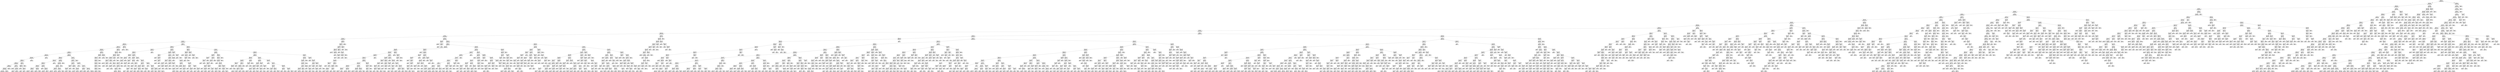 digraph Tree {
node [shape=box] ;
0 [label="X[1173] <= 0.5\ngini = 0.5\nsamples = 84796\nvalue = [42502, 42294]"] ;
1 [label="X[36] <= 0.5\ngini = 0.485\nsamples = 72295\nvalue = [42364, 29931]"] ;
0 -> 1 [labeldistance=2.5, labelangle=45, headlabel="True"] ;
2 [label="X[1136] <= 0.5\ngini = 0.462\nsamples = 66376\nvalue = [42354, 24022]"] ;
1 -> 2 ;
3 [label="X[20] <= 0.5\ngini = 0.428\nsamples = 61217\nvalue = [42262, 18955]"] ;
2 -> 3 ;
4 [label="X[1130] <= 0.5\ngini = 0.392\nsamples = 57592\nvalue = [42180, 15412]"] ;
3 -> 4 ;
5 [label="X[45] <= 0.5\ngini = 0.355\nsamples = 54162\nvalue = [41682, 12480]"] ;
4 -> 5 ;
6 [label="X[30] <= 0.5\ngini = 0.332\nsamples = 52748\nvalue = [41670, 11078]"] ;
5 -> 6 ;
7 [label="X[221] <= 0.5\ngini = 0.315\nsamples = 51693\nvalue = [41573, 10120]"] ;
6 -> 7 ;
8 [label="X[11] <= 0.5\ngini = 0.305\nsamples = 51121\nvalue = [41505, 9616]"] ;
7 -> 8 ;
9 [label="X[1185] <= 0.5\ngini = 0.296\nsamples = 50499\nvalue = [41397, 9102]"] ;
8 -> 9 ;
10 [label="X[1126] <= 0.5\ngini = 0.287\nsamples = 50003\nvalue = [41321, 8682]"] ;
9 -> 10 ;
11 [label="X[10] <= 0.5\ngini = 0.279\nsamples = 49584\nvalue = [41260, 8324]"] ;
10 -> 11 ;
12 [label="X[1161] <= 0.5\ngini = 0.255\nsamples = 44068\nvalue = [37473, 6595]"] ;
11 -> 12 ;
13 [label="X[9] <= 0.5\ngini = 0.249\nsamples = 43858\nvalue = [37463, 6395]"] ;
12 -> 13 ;
14 [label="X[1167] <= 0.5\ngini = 0.234\nsamples = 42292\nvalue = [36562, 5730]"] ;
13 -> 14 ;
15 [label="X[21] <= 0.5\ngini = 0.229\nsamples = 42114\nvalue = [36556, 5558]"] ;
14 -> 15 ;
16 [label="X[1200] <= 0.5\ngini = 0.219\nsamples = 41349\nvalue = [36179, 5170]"] ;
15 -> 16 ;
17 [label="X[1210] <= 0.5\ngini = 0.214\nsamples = 41204\nvalue = [36178, 5026]"] ;
16 -> 17 ;
18 [label="X[1205] <= 0.5\ngini = 0.209\nsamples = 41042\nvalue = [36168, 4874]"] ;
17 -> 18 ;
19 [label="X[12] <= 0.5\ngini = 0.205\nsamples = 40887\nvalue = [36156, 4731]"] ;
18 -> 19 ;
20 [label="X[1211] <= 0.5\ngini = 0.192\nsamples = 39607\nvalue = [35347, 4260]"] ;
19 -> 20 ;
21 [label="X[1137] <= 0.5\ngini = 0.189\nsamples = 39519\nvalue = [35347, 4172]"] ;
20 -> 21 ;
22 [label="X[1195] <= 0.5\ngini = 0.187\nsamples = 39461\nvalue = [35347, 4114]"] ;
21 -> 22 ;
23 [label="X[1029] <= 0.5\ngini = 0.185\nsamples = 39395\nvalue = [35343, 4052]"] ;
22 -> 23 ;
24 [label="X[1238] <= 0.5\ngini = 0.18\nsamples = 39150\nvalue = [35228, 3922]"] ;
23 -> 24 ;
25 [label="X[1265] <= 0.5\ngini = 0.178\nsamples = 39095\nvalue = [35228, 3867]"] ;
24 -> 25 ;
26 [label="gini = 0.176\nsamples = 39030\nvalue = [35220, 3810]"] ;
25 -> 26 ;
27 [label="gini = 0.216\nsamples = 65\nvalue = [8, 57]"] ;
25 -> 27 ;
28 [label="gini = 0.0\nsamples = 55\nvalue = [0, 55]"] ;
24 -> 28 ;
29 [label="X[0] <= 0.27\ngini = 0.498\nsamples = 245\nvalue = [115, 130]"] ;
23 -> 29 ;
30 [label="gini = 0.0\nsamples = 33\nvalue = [0, 33]"] ;
29 -> 30 ;
31 [label="X[0] <= 1.025\ngini = 0.496\nsamples = 212\nvalue = [115, 97]"] ;
29 -> 31 ;
32 [label="gini = 0.149\nsamples = 37\nvalue = [34, 3]"] ;
31 -> 32 ;
33 [label="gini = 0.497\nsamples = 175\nvalue = [81, 94]"] ;
31 -> 33 ;
34 [label="X[16] <= 0.5\ngini = 0.114\nsamples = 66\nvalue = [4, 62]"] ;
22 -> 34 ;
35 [label="X[1008] <= 0.5\ngini = 0.031\nsamples = 63\nvalue = [1, 62]"] ;
34 -> 35 ;
36 [label="gini = 0.0\nsamples = 57\nvalue = [0, 57]"] ;
35 -> 36 ;
37 [label="X[0] <= 1.86\ngini = 0.278\nsamples = 6\nvalue = [1, 5]"] ;
35 -> 37 ;
38 [label="gini = 0.0\nsamples = 4\nvalue = [0, 4]"] ;
37 -> 38 ;
39 [label="gini = 0.5\nsamples = 2\nvalue = [1, 1]"] ;
37 -> 39 ;
40 [label="gini = 0.0\nsamples = 3\nvalue = [3, 0]"] ;
34 -> 40 ;
41 [label="gini = 0.0\nsamples = 58\nvalue = [0, 58]"] ;
21 -> 41 ;
42 [label="gini = 0.0\nsamples = 88\nvalue = [0, 88]"] ;
20 -> 42 ;
43 [label="X[1003] <= 0.5\ngini = 0.465\nsamples = 1280\nvalue = [809, 471]"] ;
19 -> 43 ;
44 [label="X[1009] <= 0.5\ngini = 0.439\nsamples = 948\nvalue = [640, 308]"] ;
43 -> 44 ;
45 [label="X[1211] <= 0.5\ngini = 0.379\nsamples = 582\nvalue = [434, 148]"] ;
44 -> 45 ;
46 [label="X[1007] <= 0.5\ngini = 0.363\nsamples = 570\nvalue = [434, 136]"] ;
45 -> 46 ;
47 [label="X[1012] <= 0.5\ngini = 0.338\nsamples = 502\nvalue = [394, 108]"] ;
46 -> 47 ;
48 [label="X[1008] <= 0.5\ngini = 0.302\nsamples = 437\nvalue = [356, 81]"] ;
47 -> 48 ;
49 [label="gini = 0.278\nsamples = 384\nvalue = [320, 64]"] ;
48 -> 49 ;
50 [label="gini = 0.436\nsamples = 53\nvalue = [36, 17]"] ;
48 -> 50 ;
51 [label="X[1270] <= 0.5\ngini = 0.486\nsamples = 65\nvalue = [38, 27]"] ;
47 -> 51 ;
52 [label="gini = 0.473\nsamples = 60\nvalue = [37, 23]"] ;
51 -> 52 ;
53 [label="gini = 0.32\nsamples = 5\nvalue = [1, 4]"] ;
51 -> 53 ;
54 [label="X[0] <= 0.325\ngini = 0.484\nsamples = 68\nvalue = [40, 28]"] ;
46 -> 54 ;
55 [label="gini = 0.0\nsamples = 5\nvalue = [0, 5]"] ;
54 -> 55 ;
56 [label="X[1207] <= 0.5\ngini = 0.464\nsamples = 63\nvalue = [40, 23]"] ;
54 -> 56 ;
57 [label="gini = 0.488\nsamples = 52\nvalue = [30, 22]"] ;
56 -> 57 ;
58 [label="gini = 0.165\nsamples = 11\nvalue = [10, 1]"] ;
56 -> 58 ;
59 [label="gini = 0.0\nsamples = 12\nvalue = [0, 12]"] ;
45 -> 59 ;
60 [label="X[0] <= 2.945\ngini = 0.492\nsamples = 366\nvalue = [206, 160]"] ;
44 -> 60 ;
61 [label="X[0] <= 2.925\ngini = 0.494\nsamples = 359\nvalue = [199, 160]"] ;
60 -> 61 ;
62 [label="X[0] <= 2.67\ngini = 0.493\nsamples = 356\nvalue = [199, 157]"] ;
61 -> 62 ;
63 [label="X[0] <= 2.435\ngini = 0.497\nsamples = 314\nvalue = [170, 144]"] ;
62 -> 63 ;
64 [label="gini = 0.49\nsamples = 268\nvalue = [153, 115]"] ;
63 -> 64 ;
65 [label="gini = 0.466\nsamples = 46\nvalue = [17, 29]"] ;
63 -> 65 ;
66 [label="X[0] <= 2.875\ngini = 0.427\nsamples = 42\nvalue = [29, 13]"] ;
62 -> 66 ;
67 [label="gini = 0.45\nsamples = 38\nvalue = [25, 13]"] ;
66 -> 67 ;
68 [label="gini = 0.0\nsamples = 4\nvalue = [4, 0]"] ;
66 -> 68 ;
69 [label="gini = 0.0\nsamples = 3\nvalue = [0, 3]"] ;
61 -> 69 ;
70 [label="gini = 0.0\nsamples = 7\nvalue = [7, 0]"] ;
60 -> 70 ;
71 [label="X[0] <= 2.945\ngini = 0.5\nsamples = 332\nvalue = [169, 163]"] ;
43 -> 71 ;
72 [label="X[0] <= 0.825\ngini = 0.5\nsamples = 326\nvalue = [163, 163]"] ;
71 -> 72 ;
73 [label="X[0] <= 0.305\ngini = 0.478\nsamples = 76\nvalue = [30, 46]"] ;
72 -> 73 ;
74 [label="X[1143] <= 0.5\ngini = 0.463\nsamples = 11\nvalue = [7, 4]"] ;
73 -> 74 ;
75 [label="X[1270] <= 0.5\ngini = 0.346\nsamples = 9\nvalue = [7, 2]"] ;
74 -> 75 ;
76 [label="gini = 0.219\nsamples = 8\nvalue = [7, 1]"] ;
75 -> 76 ;
77 [label="gini = 0.0\nsamples = 1\nvalue = [0, 1]"] ;
75 -> 77 ;
78 [label="gini = 0.0\nsamples = 2\nvalue = [0, 2]"] ;
74 -> 78 ;
79 [label="X[0] <= 0.355\ngini = 0.457\nsamples = 65\nvalue = [23, 42]"] ;
73 -> 79 ;
80 [label="gini = 0.0\nsamples = 5\nvalue = [0, 5]"] ;
79 -> 80 ;
81 [label="X[0] <= 0.595\ngini = 0.473\nsamples = 60\nvalue = [23, 37]"] ;
79 -> 81 ;
82 [label="gini = 0.498\nsamples = 36\nvalue = [17, 19]"] ;
81 -> 82 ;
83 [label="gini = 0.375\nsamples = 24\nvalue = [6, 18]"] ;
81 -> 83 ;
84 [label="X[0] <= 0.975\ngini = 0.498\nsamples = 250\nvalue = [133, 117]"] ;
72 -> 84 ;
85 [label="gini = 0.0\nsamples = 14\nvalue = [14, 0]"] ;
84 -> 85 ;
86 [label="X[0] <= 1.425\ngini = 0.5\nsamples = 236\nvalue = [119, 117]"] ;
84 -> 86 ;
87 [label="X[1204] <= 0.5\ngini = 0.42\nsamples = 30\nvalue = [9, 21]"] ;
86 -> 87 ;
88 [label="gini = 0.266\nsamples = 19\nvalue = [3, 16]"] ;
87 -> 88 ;
89 [label="gini = 0.496\nsamples = 11\nvalue = [6, 5]"] ;
87 -> 89 ;
90 [label="X[0] <= 1.475\ngini = 0.498\nsamples = 206\nvalue = [110, 96]"] ;
86 -> 90 ;
91 [label="gini = 0.0\nsamples = 7\nvalue = [7, 0]"] ;
90 -> 91 ;
92 [label="gini = 0.499\nsamples = 199\nvalue = [103, 96]"] ;
90 -> 92 ;
93 [label="gini = 0.0\nsamples = 6\nvalue = [6, 0]"] ;
71 -> 93 ;
94 [label="X[120] <= 0.5\ngini = 0.143\nsamples = 155\nvalue = [12, 143]"] ;
18 -> 94 ;
95 [label="X[288] <= 0.5\ngini = 0.296\nsamples = 61\nvalue = [11, 50]"] ;
94 -> 95 ;
96 [label="X[305] <= 0.5\ngini = 0.278\nsamples = 60\nvalue = [10, 50]"] ;
95 -> 96 ;
97 [label="X[252] <= 0.5\ngini = 0.259\nsamples = 59\nvalue = [9, 50]"] ;
96 -> 97 ;
98 [label="X[1074] <= 0.5\ngini = 0.238\nsamples = 58\nvalue = [8, 50]"] ;
97 -> 98 ;
99 [label="X[254] <= 0.5\ngini = 0.215\nsamples = 57\nvalue = [7, 50]"] ;
98 -> 99 ;
100 [label="X[530] <= 0.5\ngini = 0.191\nsamples = 56\nvalue = [6, 50]"] ;
99 -> 100 ;
101 [label="gini = 0.165\nsamples = 55\nvalue = [5, 50]"] ;
100 -> 101 ;
102 [label="gini = 0.0\nsamples = 1\nvalue = [1, 0]"] ;
100 -> 102 ;
103 [label="gini = 0.0\nsamples = 1\nvalue = [1, 0]"] ;
99 -> 103 ;
104 [label="gini = 0.0\nsamples = 1\nvalue = [1, 0]"] ;
98 -> 104 ;
105 [label="gini = 0.0\nsamples = 1\nvalue = [1, 0]"] ;
97 -> 105 ;
106 [label="gini = 0.0\nsamples = 1\nvalue = [1, 0]"] ;
96 -> 106 ;
107 [label="gini = 0.0\nsamples = 1\nvalue = [1, 0]"] ;
95 -> 107 ;
108 [label="X[793] <= 0.5\ngini = 0.021\nsamples = 94\nvalue = [1, 93]"] ;
94 -> 108 ;
109 [label="gini = 0.0\nsamples = 93\nvalue = [0, 93]"] ;
108 -> 109 ;
110 [label="gini = 0.0\nsamples = 1\nvalue = [1, 0]"] ;
108 -> 110 ;
111 [label="X[158] <= 0.5\ngini = 0.116\nsamples = 162\nvalue = [10, 152]"] ;
17 -> 111 ;
112 [label="X[1015] <= 0.5\ngini = 0.073\nsamples = 158\nvalue = [6, 152]"] ;
111 -> 112 ;
113 [label="X[1005] <= 0.5\ngini = 0.062\nsamples = 156\nvalue = [5, 151]"] ;
112 -> 113 ;
114 [label="X[1003] <= 0.5\ngini = 0.051\nsamples = 154\nvalue = [4, 150]"] ;
113 -> 114 ;
115 [label="X[1029] <= 0.5\ngini = 0.017\nsamples = 119\nvalue = [1, 118]"] ;
114 -> 115 ;
116 [label="gini = 0.0\nsamples = 113\nvalue = [0, 113]"] ;
115 -> 116 ;
117 [label="X[0] <= 2.12\ngini = 0.278\nsamples = 6\nvalue = [1, 5]"] ;
115 -> 117 ;
118 [label="gini = 0.0\nsamples = 5\nvalue = [0, 5]"] ;
117 -> 118 ;
119 [label="gini = 0.0\nsamples = 1\nvalue = [1, 0]"] ;
117 -> 119 ;
120 [label="X[43] <= 0.5\ngini = 0.157\nsamples = 35\nvalue = [3, 32]"] ;
114 -> 120 ;
121 [label="gini = 0.0\nsamples = 1\nvalue = [1, 0]"] ;
120 -> 121 ;
122 [label="X[0] <= 1.13\ngini = 0.111\nsamples = 34\nvalue = [2, 32]"] ;
120 -> 122 ;
123 [label="X[0] <= 0.835\ngini = 0.219\nsamples = 16\nvalue = [2, 14]"] ;
122 -> 123 ;
124 [label="gini = 0.0\nsamples = 14\nvalue = [0, 14]"] ;
123 -> 124 ;
125 [label="gini = 0.0\nsamples = 2\nvalue = [2, 0]"] ;
123 -> 125 ;
126 [label="gini = 0.0\nsamples = 18\nvalue = [0, 18]"] ;
122 -> 126 ;
127 [label="X[0] <= 1.09\ngini = 0.5\nsamples = 2\nvalue = [1, 1]"] ;
113 -> 127 ;
128 [label="gini = 0.0\nsamples = 1\nvalue = [0, 1]"] ;
127 -> 128 ;
129 [label="gini = 0.0\nsamples = 1\nvalue = [1, 0]"] ;
127 -> 129 ;
130 [label="X[0] <= 0.695\ngini = 0.5\nsamples = 2\nvalue = [1, 1]"] ;
112 -> 130 ;
131 [label="gini = 0.0\nsamples = 1\nvalue = [0, 1]"] ;
130 -> 131 ;
132 [label="gini = 0.0\nsamples = 1\nvalue = [1, 0]"] ;
130 -> 132 ;
133 [label="gini = 0.0\nsamples = 4\nvalue = [4, 0]"] ;
111 -> 133 ;
134 [label="X[600] <= 0.5\ngini = 0.014\nsamples = 145\nvalue = [1, 144]"] ;
16 -> 134 ;
135 [label="gini = 0.0\nsamples = 144\nvalue = [0, 144]"] ;
134 -> 135 ;
136 [label="gini = 0.0\nsamples = 1\nvalue = [1, 0]"] ;
134 -> 136 ;
137 [label="X[1190] <= 0.5\ngini = 0.5\nsamples = 765\nvalue = [377, 388]"] ;
15 -> 137 ;
138 [label="X[1009] <= 0.5\ngini = 0.434\nsamples = 346\nvalue = [110, 236]"] ;
137 -> 138 ;
139 [label="X[0] <= 2.98\ngini = 0.471\nsamples = 226\nvalue = [86, 140]"] ;
138 -> 139 ;
140 [label="X[1003] <= 0.5\ngini = 0.467\nsamples = 223\nvalue = [83, 140]"] ;
139 -> 140 ;
141 [label="X[992] <= 0.5\ngini = 0.49\nsamples = 119\nvalue = [51, 68]"] ;
140 -> 141 ;
142 [label="X[0] <= 2.89\ngini = 0.487\nsamples = 117\nvalue = [49, 68]"] ;
141 -> 142 ;
143 [label="X[0] <= 2.875\ngini = 0.49\nsamples = 114\nvalue = [49, 65]"] ;
142 -> 143 ;
144 [label="X[1240] <= 0.5\ngini = 0.487\nsamples = 112\nvalue = [47, 65]"] ;
143 -> 144 ;
145 [label="X[0] <= 2.855\ngini = 0.491\nsamples = 109\nvalue = [47, 62]"] ;
144 -> 145 ;
146 [label="X[0] <= 2.095\ngini = 0.487\nsamples = 107\nvalue = [45, 62]"] ;
145 -> 146 ;
147 [label="gini = 0.499\nsamples = 69\nvalue = [33, 36]"] ;
146 -> 147 ;
148 [label="gini = 0.432\nsamples = 38\nvalue = [12, 26]"] ;
146 -> 148 ;
149 [label="gini = 0.0\nsamples = 2\nvalue = [2, 0]"] ;
145 -> 149 ;
150 [label="gini = 0.0\nsamples = 3\nvalue = [0, 3]"] ;
144 -> 150 ;
151 [label="gini = 0.0\nsamples = 2\nvalue = [2, 0]"] ;
143 -> 151 ;
152 [label="gini = 0.0\nsamples = 3\nvalue = [0, 3]"] ;
142 -> 152 ;
153 [label="gini = 0.0\nsamples = 2\nvalue = [2, 0]"] ;
141 -> 153 ;
154 [label="X[0] <= 0.935\ngini = 0.426\nsamples = 104\nvalue = [32, 72]"] ;
140 -> 154 ;
155 [label="X[0] <= 0.36\ngini = 0.302\nsamples = 27\nvalue = [5, 22]"] ;
154 -> 155 ;
156 [label="X[0] <= 0.325\ngini = 0.48\nsamples = 5\nvalue = [3, 2]"] ;
155 -> 156 ;
157 [label="X[0] <= 0.205\ngini = 0.444\nsamples = 3\nvalue = [1, 2]"] ;
156 -> 157 ;
158 [label="gini = 0.0\nsamples = 1\nvalue = [1, 0]"] ;
157 -> 158 ;
159 [label="gini = 0.0\nsamples = 2\nvalue = [0, 2]"] ;
157 -> 159 ;
160 [label="gini = 0.0\nsamples = 2\nvalue = [2, 0]"] ;
156 -> 160 ;
161 [label="X[0] <= 0.48\ngini = 0.165\nsamples = 22\nvalue = [2, 20]"] ;
155 -> 161 ;
162 [label="gini = 0.0\nsamples = 9\nvalue = [0, 9]"] ;
161 -> 162 ;
163 [label="X[0] <= 0.55\ngini = 0.26\nsamples = 13\nvalue = [2, 11]"] ;
161 -> 163 ;
164 [label="X[0] <= 0.52\ngini = 0.5\nsamples = 4\nvalue = [2, 2]"] ;
163 -> 164 ;
165 [label="X[0] <= 0.495\ngini = 0.444\nsamples = 3\nvalue = [1, 2]"] ;
164 -> 165 ;
166 [label="gini = 0.5\nsamples = 2\nvalue = [1, 1]"] ;
165 -> 166 ;
167 [label="gini = 0.0\nsamples = 1\nvalue = [0, 1]"] ;
165 -> 167 ;
168 [label="gini = 0.0\nsamples = 1\nvalue = [1, 0]"] ;
164 -> 168 ;
169 [label="gini = 0.0\nsamples = 9\nvalue = [0, 9]"] ;
163 -> 169 ;
170 [label="X[0] <= 1.21\ngini = 0.455\nsamples = 77\nvalue = [27, 50]"] ;
154 -> 170 ;
171 [label="gini = 0.0\nsamples = 5\nvalue = [5, 0]"] ;
170 -> 171 ;
172 [label="X[0] <= 2.015\ngini = 0.424\nsamples = 72\nvalue = [22, 50]"] ;
170 -> 172 ;
173 [label="X[0] <= 1.845\ngini = 0.472\nsamples = 34\nvalue = [13, 21]"] ;
172 -> 173 ;
174 [label="X[0] <= 1.49\ngini = 0.428\nsamples = 29\nvalue = [9, 20]"] ;
173 -> 174 ;
175 [label="X[0] <= 1.415\ngini = 0.219\nsamples = 8\nvalue = [1, 7]"] ;
174 -> 175 ;
176 [label="gini = 0.375\nsamples = 4\nvalue = [1, 3]"] ;
175 -> 176 ;
177 [label="gini = 0.0\nsamples = 4\nvalue = [0, 4]"] ;
175 -> 177 ;
178 [label="X[0] <= 1.595\ngini = 0.472\nsamples = 21\nvalue = [8, 13]"] ;
174 -> 178 ;
179 [label="gini = 0.444\nsamples = 6\nvalue = [4, 2]"] ;
178 -> 179 ;
180 [label="gini = 0.391\nsamples = 15\nvalue = [4, 11]"] ;
178 -> 180 ;
181 [label="X[0] <= 1.915\ngini = 0.32\nsamples = 5\nvalue = [4, 1]"] ;
173 -> 181 ;
182 [label="gini = 0.0\nsamples = 2\nvalue = [2, 0]"] ;
181 -> 182 ;
183 [label="X[0] <= 1.96\ngini = 0.444\nsamples = 3\nvalue = [2, 1]"] ;
181 -> 183 ;
184 [label="gini = 0.5\nsamples = 2\nvalue = [1, 1]"] ;
183 -> 184 ;
185 [label="gini = 0.0\nsamples = 1\nvalue = [1, 0]"] ;
183 -> 185 ;
186 [label="X[0] <= 2.31\ngini = 0.361\nsamples = 38\nvalue = [9, 29]"] ;
172 -> 186 ;
187 [label="gini = 0.0\nsamples = 7\nvalue = [0, 7]"] ;
186 -> 187 ;
188 [label="X[0] <= 2.355\ngini = 0.412\nsamples = 31\nvalue = [9, 22]"] ;
186 -> 188 ;
189 [label="X[0] <= 2.345\ngini = 0.5\nsamples = 4\nvalue = [2, 2]"] ;
188 -> 189 ;
190 [label="gini = 0.444\nsamples = 3\nvalue = [1, 2]"] ;
189 -> 190 ;
191 [label="gini = 0.0\nsamples = 1\nvalue = [1, 0]"] ;
189 -> 191 ;
192 [label="X[0] <= 2.395\ngini = 0.384\nsamples = 27\nvalue = [7, 20]"] ;
188 -> 192 ;
193 [label="gini = 0.0\nsamples = 4\nvalue = [0, 4]"] ;
192 -> 193 ;
194 [label="gini = 0.423\nsamples = 23\nvalue = [7, 16]"] ;
192 -> 194 ;
195 [label="gini = 0.0\nsamples = 3\nvalue = [3, 0]"] ;
139 -> 195 ;
196 [label="X[0] <= 2.935\ngini = 0.32\nsamples = 120\nvalue = [24, 96]"] ;
138 -> 196 ;
197 [label="X[0] <= 0.325\ngini = 0.305\nsamples = 117\nvalue = [22, 95]"] ;
196 -> 197 ;
198 [label="X[0] <= 0.2\ngini = 0.5\nsamples = 4\nvalue = [2, 2]"] ;
197 -> 198 ;
199 [label="gini = 0.0\nsamples = 1\nvalue = [0, 1]"] ;
198 -> 199 ;
200 [label="X[0] <= 0.29\ngini = 0.444\nsamples = 3\nvalue = [2, 1]"] ;
198 -> 200 ;
201 [label="gini = 0.0\nsamples = 1\nvalue = [1, 0]"] ;
200 -> 201 ;
202 [label="X[0] <= 0.305\ngini = 0.5\nsamples = 2\nvalue = [1, 1]"] ;
200 -> 202 ;
203 [label="gini = 0.0\nsamples = 1\nvalue = [0, 1]"] ;
202 -> 203 ;
204 [label="gini = 0.0\nsamples = 1\nvalue = [1, 0]"] ;
202 -> 204 ;
205 [label="X[0] <= 1.415\ngini = 0.291\nsamples = 113\nvalue = [20, 93]"] ;
197 -> 205 ;
206 [label="X[0] <= 0.5\ngini = 0.198\nsamples = 45\nvalue = [5, 40]"] ;
205 -> 206 ;
207 [label="X[0] <= 0.46\ngini = 0.32\nsamples = 15\nvalue = [3, 12]"] ;
206 -> 207 ;
208 [label="X[0] <= 0.39\ngini = 0.142\nsamples = 13\nvalue = [1, 12]"] ;
207 -> 208 ;
209 [label="gini = 0.0\nsamples = 8\nvalue = [0, 8]"] ;
208 -> 209 ;
210 [label="X[0] <= 0.405\ngini = 0.32\nsamples = 5\nvalue = [1, 4]"] ;
208 -> 210 ;
211 [label="gini = 0.5\nsamples = 2\nvalue = [1, 1]"] ;
210 -> 211 ;
212 [label="gini = 0.0\nsamples = 3\nvalue = [0, 3]"] ;
210 -> 212 ;
213 [label="gini = 0.0\nsamples = 2\nvalue = [2, 0]"] ;
207 -> 213 ;
214 [label="X[0] <= 1.31\ngini = 0.124\nsamples = 30\nvalue = [2, 28]"] ;
206 -> 214 ;
215 [label="X[0] <= 0.825\ngini = 0.083\nsamples = 23\nvalue = [1, 22]"] ;
214 -> 215 ;
216 [label="X[0] <= 0.815\ngini = 0.165\nsamples = 11\nvalue = [1, 10]"] ;
215 -> 216 ;
217 [label="gini = 0.0\nsamples = 8\nvalue = [0, 8]"] ;
216 -> 217 ;
218 [label="gini = 0.444\nsamples = 3\nvalue = [1, 2]"] ;
216 -> 218 ;
219 [label="gini = 0.0\nsamples = 12\nvalue = [0, 12]"] ;
215 -> 219 ;
220 [label="X[0] <= 1.335\ngini = 0.245\nsamples = 7\nvalue = [1, 6]"] ;
214 -> 220 ;
221 [label="gini = 0.0\nsamples = 1\nvalue = [1, 0]"] ;
220 -> 221 ;
222 [label="gini = 0.0\nsamples = 6\nvalue = [0, 6]"] ;
220 -> 222 ;
223 [label="X[0] <= 1.425\ngini = 0.344\nsamples = 68\nvalue = [15, 53]"] ;
205 -> 223 ;
224 [label="gini = 0.0\nsamples = 2\nvalue = [2, 0]"] ;
223 -> 224 ;
225 [label="X[0] <= 2.565\ngini = 0.316\nsamples = 66\nvalue = [13, 53]"] ;
223 -> 225 ;
226 [label="X[0] <= 2.335\ngini = 0.282\nsamples = 53\nvalue = [9, 44]"] ;
225 -> 226 ;
227 [label="X[0] <= 2.32\ngini = 0.346\nsamples = 36\nvalue = [8, 28]"] ;
226 -> 227 ;
228 [label="X[0] <= 1.995\ngini = 0.327\nsamples = 34\nvalue = [7, 27]"] ;
227 -> 228 ;
229 [label="gini = 0.358\nsamples = 30\nvalue = [7, 23]"] ;
228 -> 229 ;
230 [label="gini = 0.0\nsamples = 4\nvalue = [0, 4]"] ;
228 -> 230 ;
231 [label="gini = 0.5\nsamples = 2\nvalue = [1, 1]"] ;
227 -> 231 ;
232 [label="X[0] <= 2.46\ngini = 0.111\nsamples = 17\nvalue = [1, 16]"] ;
226 -> 232 ;
233 [label="gini = 0.0\nsamples = 9\nvalue = [0, 9]"] ;
232 -> 233 ;
234 [label="X[0] <= 2.48\ngini = 0.219\nsamples = 8\nvalue = [1, 7]"] ;
232 -> 234 ;
235 [label="gini = 0.5\nsamples = 2\nvalue = [1, 1]"] ;
234 -> 235 ;
236 [label="gini = 0.0\nsamples = 6\nvalue = [0, 6]"] ;
234 -> 236 ;
237 [label="X[0] <= 2.655\ngini = 0.426\nsamples = 13\nvalue = [4, 9]"] ;
225 -> 237 ;
238 [label="X[0] <= 2.59\ngini = 0.375\nsamples = 4\nvalue = [3, 1]"] ;
237 -> 238 ;
239 [label="gini = 0.0\nsamples = 1\nvalue = [1, 0]"] ;
238 -> 239 ;
240 [label="X[0] <= 2.625\ngini = 0.444\nsamples = 3\nvalue = [2, 1]"] ;
238 -> 240 ;
241 [label="gini = 0.5\nsamples = 2\nvalue = [1, 1]"] ;
240 -> 241 ;
242 [label="gini = 0.0\nsamples = 1\nvalue = [1, 0]"] ;
240 -> 242 ;
243 [label="X[0] <= 2.82\ngini = 0.198\nsamples = 9\nvalue = [1, 8]"] ;
237 -> 243 ;
244 [label="gini = 0.0\nsamples = 6\nvalue = [0, 6]"] ;
243 -> 244 ;
245 [label="X[0] <= 2.845\ngini = 0.444\nsamples = 3\nvalue = [1, 2]"] ;
243 -> 245 ;
246 [label="gini = 0.0\nsamples = 1\nvalue = [1, 0]"] ;
245 -> 246 ;
247 [label="gini = 0.0\nsamples = 2\nvalue = [0, 2]"] ;
245 -> 247 ;
248 [label="X[0] <= 2.965\ngini = 0.444\nsamples = 3\nvalue = [2, 1]"] ;
196 -> 248 ;
249 [label="gini = 0.0\nsamples = 1\nvalue = [1, 0]"] ;
248 -> 249 ;
250 [label="X[0] <= 2.995\ngini = 0.5\nsamples = 2\nvalue = [1, 1]"] ;
248 -> 250 ;
251 [label="gini = 0.0\nsamples = 1\nvalue = [0, 1]"] ;
250 -> 251 ;
252 [label="gini = 0.0\nsamples = 1\nvalue = [1, 0]"] ;
250 -> 252 ;
253 [label="X[222] <= 0.5\ngini = 0.462\nsamples = 419\nvalue = [267, 152]"] ;
137 -> 253 ;
254 [label="X[1009] <= 0.5\ngini = 0.111\nsamples = 51\nvalue = [48, 3]"] ;
253 -> 254 ;
255 [label="X[1003] <= 0.5\ngini = 0.045\nsamples = 43\nvalue = [42, 1]"] ;
254 -> 255 ;
256 [label="gini = 0.0\nsamples = 32\nvalue = [32, 0]"] ;
255 -> 256 ;
257 [label="X[0] <= 1.19\ngini = 0.165\nsamples = 11\nvalue = [10, 1]"] ;
255 -> 257 ;
258 [label="X[0] <= 0.985\ngini = 0.32\nsamples = 5\nvalue = [4, 1]"] ;
257 -> 258 ;
259 [label="gini = 0.0\nsamples = 4\nvalue = [4, 0]"] ;
258 -> 259 ;
260 [label="gini = 0.0\nsamples = 1\nvalue = [0, 1]"] ;
258 -> 260 ;
261 [label="gini = 0.0\nsamples = 6\nvalue = [6, 0]"] ;
257 -> 261 ;
262 [label="X[0] <= 0.135\ngini = 0.375\nsamples = 8\nvalue = [6, 2]"] ;
254 -> 262 ;
263 [label="gini = 0.0\nsamples = 1\nvalue = [0, 1]"] ;
262 -> 263 ;
264 [label="X[0] <= 2.11\ngini = 0.245\nsamples = 7\nvalue = [6, 1]"] ;
262 -> 264 ;
265 [label="gini = 0.0\nsamples = 6\nvalue = [6, 0]"] ;
264 -> 265 ;
266 [label="gini = 0.0\nsamples = 1\nvalue = [0, 1]"] ;
264 -> 266 ;
267 [label="X[0] <= 0.4\ngini = 0.482\nsamples = 368\nvalue = [219, 149]"] ;
253 -> 267 ;
268 [label="X[0] <= 0.205\ngini = 0.494\nsamples = 63\nvalue = [28, 35]"] ;
267 -> 268 ;
269 [label="X[0] <= 0.035\ngini = 0.487\nsamples = 31\nvalue = [18, 13]"] ;
268 -> 269 ;
270 [label="X[0] <= 0.025\ngini = 0.278\nsamples = 6\nvalue = [1, 5]"] ;
269 -> 270 ;
271 [label="X[1003] <= 0.5\ngini = 0.444\nsamples = 3\nvalue = [1, 2]"] ;
270 -> 271 ;
272 [label="gini = 0.5\nsamples = 2\nvalue = [1, 1]"] ;
271 -> 272 ;
273 [label="gini = 0.0\nsamples = 1\nvalue = [0, 1]"] ;
271 -> 273 ;
274 [label="gini = 0.0\nsamples = 3\nvalue = [0, 3]"] ;
270 -> 274 ;
275 [label="X[0] <= 0.16\ngini = 0.435\nsamples = 25\nvalue = [17, 8]"] ;
269 -> 275 ;
276 [label="X[0] <= 0.145\ngini = 0.48\nsamples = 20\nvalue = [12, 8]"] ;
275 -> 276 ;
277 [label="X[1009] <= 0.5\ngini = 0.465\nsamples = 19\nvalue = [12, 7]"] ;
276 -> 277 ;
278 [label="X[0] <= 0.045\ngini = 0.5\nsamples = 12\nvalue = [6, 6]"] ;
277 -> 278 ;
279 [label="gini = 0.0\nsamples = 1\nvalue = [1, 0]"] ;
278 -> 279 ;
280 [label="X[0] <= 0.055\ngini = 0.496\nsamples = 11\nvalue = [5, 6]"] ;
278 -> 280 ;
281 [label="gini = 0.0\nsamples = 2\nvalue = [0, 2]"] ;
280 -> 281 ;
282 [label="gini = 0.494\nsamples = 9\nvalue = [5, 4]"] ;
280 -> 282 ;
283 [label="X[0] <= 0.105\ngini = 0.245\nsamples = 7\nvalue = [6, 1]"] ;
277 -> 283 ;
284 [label="gini = 0.0\nsamples = 5\nvalue = [5, 0]"] ;
283 -> 284 ;
285 [label="X[0] <= 0.125\ngini = 0.5\nsamples = 2\nvalue = [1, 1]"] ;
283 -> 285 ;
286 [label="gini = 0.0\nsamples = 1\nvalue = [0, 1]"] ;
285 -> 286 ;
287 [label="gini = 0.0\nsamples = 1\nvalue = [1, 0]"] ;
285 -> 287 ;
288 [label="gini = 0.0\nsamples = 1\nvalue = [0, 1]"] ;
276 -> 288 ;
289 [label="gini = 0.0\nsamples = 5\nvalue = [5, 0]"] ;
275 -> 289 ;
290 [label="X[999] <= 0.5\ngini = 0.43\nsamples = 32\nvalue = [10, 22]"] ;
268 -> 290 ;
291 [label="X[991] <= 0.5\ngini = 0.412\nsamples = 31\nvalue = [9, 22]"] ;
290 -> 291 ;
292 [label="X[0] <= 0.285\ngini = 0.391\nsamples = 30\nvalue = [8, 22]"] ;
291 -> 292 ;
293 [label="gini = 0.0\nsamples = 4\nvalue = [0, 4]"] ;
292 -> 293 ;
294 [label="X[0] <= 0.355\ngini = 0.426\nsamples = 26\nvalue = [8, 18]"] ;
292 -> 294 ;
295 [label="X[993] <= 0.5\ngini = 0.48\nsamples = 15\nvalue = [6, 9]"] ;
294 -> 295 ;
296 [label="X[1007] <= 0.5\ngini = 0.459\nsamples = 14\nvalue = [5, 9]"] ;
295 -> 296 ;
297 [label="gini = 0.473\nsamples = 13\nvalue = [5, 8]"] ;
296 -> 297 ;
298 [label="gini = 0.0\nsamples = 1\nvalue = [0, 1]"] ;
296 -> 298 ;
299 [label="gini = 0.0\nsamples = 1\nvalue = [1, 0]"] ;
295 -> 299 ;
300 [label="X[1007] <= 0.5\ngini = 0.298\nsamples = 11\nvalue = [2, 9]"] ;
294 -> 300 ;
301 [label="X[1003] <= 0.5\ngini = 0.198\nsamples = 9\nvalue = [1, 8]"] ;
300 -> 301 ;
302 [label="gini = 0.0\nsamples = 5\nvalue = [0, 5]"] ;
301 -> 302 ;
303 [label="gini = 0.375\nsamples = 4\nvalue = [1, 3]"] ;
301 -> 303 ;
304 [label="gini = 0.5\nsamples = 2\nvalue = [1, 1]"] ;
300 -> 304 ;
305 [label="gini = 0.0\nsamples = 1\nvalue = [1, 0]"] ;
291 -> 305 ;
306 [label="gini = 0.0\nsamples = 1\nvalue = [1, 0]"] ;
290 -> 306 ;
307 [label="X[1003] <= 0.5\ngini = 0.468\nsamples = 305\nvalue = [191, 114]"] ;
267 -> 307 ;
308 [label="X[1009] <= 0.5\ngini = 0.445\nsamples = 230\nvalue = [153, 77]"] ;
307 -> 308 ;
309 [label="X[996] <= 0.5\ngini = 0.386\nsamples = 149\nvalue = [110, 39]"] ;
308 -> 309 ;
310 [label="X[0] <= 0.655\ngini = 0.364\nsamples = 142\nvalue = [108, 34]"] ;
309 -> 310 ;
311 [label="X[1010] <= 0.5\ngini = 0.121\nsamples = 31\nvalue = [29, 2]"] ;
310 -> 311 ;
312 [label="X[1005] <= 0.5\ngini = 0.064\nsamples = 30\nvalue = [29, 1]"] ;
311 -> 312 ;
313 [label="gini = 0.0\nsamples = 29\nvalue = [29, 0]"] ;
312 -> 313 ;
314 [label="gini = 0.0\nsamples = 1\nvalue = [0, 1]"] ;
312 -> 314 ;
315 [label="gini = 0.0\nsamples = 1\nvalue = [0, 1]"] ;
311 -> 315 ;
316 [label="X[1030] <= 0.5\ngini = 0.41\nsamples = 111\nvalue = [79, 32]"] ;
310 -> 316 ;
317 [label="X[998] <= 0.5\ngini = 0.399\nsamples = 109\nvalue = [79, 30]"] ;
316 -> 317 ;
318 [label="X[1017] <= 0.5\ngini = 0.377\nsamples = 103\nvalue = [77, 26]"] ;
317 -> 318 ;
319 [label="gini = 0.357\nsamples = 99\nvalue = [76, 23]"] ;
318 -> 319 ;
320 [label="gini = 0.375\nsamples = 4\nvalue = [1, 3]"] ;
318 -> 320 ;
321 [label="X[0] <= 1.375\ngini = 0.444\nsamples = 6\nvalue = [2, 4]"] ;
317 -> 321 ;
322 [label="gini = 0.444\nsamples = 3\nvalue = [2, 1]"] ;
321 -> 322 ;
323 [label="gini = 0.0\nsamples = 3\nvalue = [0, 3]"] ;
321 -> 323 ;
324 [label="gini = 0.0\nsamples = 2\nvalue = [0, 2]"] ;
316 -> 324 ;
325 [label="X[0] <= 2.59\ngini = 0.408\nsamples = 7\nvalue = [2, 5]"] ;
309 -> 325 ;
326 [label="X[0] <= 0.665\ngini = 0.278\nsamples = 6\nvalue = [1, 5]"] ;
325 -> 326 ;
327 [label="gini = 0.5\nsamples = 2\nvalue = [1, 1]"] ;
326 -> 327 ;
328 [label="gini = 0.0\nsamples = 4\nvalue = [0, 4]"] ;
326 -> 328 ;
329 [label="gini = 0.0\nsamples = 1\nvalue = [1, 0]"] ;
325 -> 329 ;
330 [label="X[0] <= 1.15\ngini = 0.498\nsamples = 81\nvalue = [43, 38]"] ;
308 -> 330 ;
331 [label="X[0] <= 0.98\ngini = 0.444\nsamples = 39\nvalue = [26, 13]"] ;
330 -> 331 ;
332 [label="X[0] <= 0.92\ngini = 0.469\nsamples = 32\nvalue = [20, 12]"] ;
331 -> 332 ;
333 [label="X[0] <= 0.69\ngini = 0.436\nsamples = 28\nvalue = [19, 9]"] ;
332 -> 333 ;
334 [label="X[0] <= 0.64\ngini = 0.48\nsamples = 20\nvalue = [12, 8]"] ;
333 -> 334 ;
335 [label="gini = 0.444\nsamples = 18\nvalue = [12, 6]"] ;
334 -> 335 ;
336 [label="gini = 0.0\nsamples = 2\nvalue = [0, 2]"] ;
334 -> 336 ;
337 [label="X[0] <= 0.855\ngini = 0.219\nsamples = 8\nvalue = [7, 1]"] ;
333 -> 337 ;
338 [label="gini = 0.0\nsamples = 5\nvalue = [5, 0]"] ;
337 -> 338 ;
339 [label="gini = 0.444\nsamples = 3\nvalue = [2, 1]"] ;
337 -> 339 ;
340 [label="X[0] <= 0.94\ngini = 0.375\nsamples = 4\nvalue = [1, 3]"] ;
332 -> 340 ;
341 [label="gini = 0.0\nsamples = 1\nvalue = [0, 1]"] ;
340 -> 341 ;
342 [label="X[0] <= 0.96\ngini = 0.444\nsamples = 3\nvalue = [1, 2]"] ;
340 -> 342 ;
343 [label="gini = 0.5\nsamples = 2\nvalue = [1, 1]"] ;
342 -> 343 ;
344 [label="gini = 0.0\nsamples = 1\nvalue = [0, 1]"] ;
342 -> 344 ;
345 [label="X[0] <= 1.015\ngini = 0.245\nsamples = 7\nvalue = [6, 1]"] ;
331 -> 345 ;
346 [label="gini = 0.0\nsamples = 3\nvalue = [3, 0]"] ;
345 -> 346 ;
347 [label="X[0] <= 1.025\ngini = 0.375\nsamples = 4\nvalue = [3, 1]"] ;
345 -> 347 ;
348 [label="gini = 0.5\nsamples = 2\nvalue = [1, 1]"] ;
347 -> 348 ;
349 [label="gini = 0.0\nsamples = 2\nvalue = [2, 0]"] ;
347 -> 349 ;
350 [label="X[0] <= 1.365\ngini = 0.482\nsamples = 42\nvalue = [17, 25]"] ;
330 -> 350 ;
351 [label="gini = 0.0\nsamples = 7\nvalue = [0, 7]"] ;
350 -> 351 ;
352 [label="X[0] <= 2.02\ngini = 0.5\nsamples = 35\nvalue = [17, 18]"] ;
350 -> 352 ;
353 [label="X[0] <= 1.445\ngini = 0.375\nsamples = 12\nvalue = [9, 3]"] ;
352 -> 353 ;
354 [label="X[0] <= 1.395\ngini = 0.5\nsamples = 2\nvalue = [1, 1]"] ;
353 -> 354 ;
355 [label="gini = 0.0\nsamples = 1\nvalue = [1, 0]"] ;
354 -> 355 ;
356 [label="gini = 0.0\nsamples = 1\nvalue = [0, 1]"] ;
354 -> 356 ;
357 [label="X[0] <= 1.59\ngini = 0.32\nsamples = 10\nvalue = [8, 2]"] ;
353 -> 357 ;
358 [label="gini = 0.0\nsamples = 3\nvalue = [3, 0]"] ;
357 -> 358 ;
359 [label="gini = 0.408\nsamples = 7\nvalue = [5, 2]"] ;
357 -> 359 ;
360 [label="X[0] <= 2.515\ngini = 0.454\nsamples = 23\nvalue = [8, 15]"] ;
352 -> 360 ;
361 [label="X[0] <= 2.23\ngini = 0.32\nsamples = 10\nvalue = [2, 8]"] ;
360 -> 361 ;
362 [label="gini = 0.5\nsamples = 4\nvalue = [2, 2]"] ;
361 -> 362 ;
363 [label="gini = 0.0\nsamples = 6\nvalue = [0, 6]"] ;
361 -> 363 ;
364 [label="X[0] <= 2.565\ngini = 0.497\nsamples = 13\nvalue = [6, 7]"] ;
360 -> 364 ;
365 [label="gini = 0.0\nsamples = 2\nvalue = [2, 0]"] ;
364 -> 365 ;
366 [label="gini = 0.463\nsamples = 11\nvalue = [4, 7]"] ;
364 -> 366 ;
367 [label="X[0] <= 2.075\ngini = 0.5\nsamples = 75\nvalue = [38, 37]"] ;
307 -> 367 ;
368 [label="X[0] <= 2.015\ngini = 0.495\nsamples = 60\nvalue = [27, 33]"] ;
367 -> 368 ;
369 [label="X[0] <= 1.965\ngini = 0.499\nsamples = 57\nvalue = [27, 30]"] ;
368 -> 369 ;
370 [label="X[0] <= 1.835\ngini = 0.494\nsamples = 54\nvalue = [24, 30]"] ;
369 -> 370 ;
371 [label="X[0] <= 1.375\ngini = 0.5\nsamples = 42\nvalue = [21, 21]"] ;
370 -> 371 ;
372 [label="X[0] <= 0.45\ngini = 0.493\nsamples = 34\nvalue = [15, 19]"] ;
371 -> 372 ;
373 [label="gini = 0.0\nsamples = 1\nvalue = [1, 0]"] ;
372 -> 373 ;
374 [label="gini = 0.489\nsamples = 33\nvalue = [14, 19]"] ;
372 -> 374 ;
375 [label="X[0] <= 1.7\ngini = 0.375\nsamples = 8\nvalue = [6, 2]"] ;
371 -> 375 ;
376 [label="gini = 0.0\nsamples = 3\nvalue = [3, 0]"] ;
375 -> 376 ;
377 [label="gini = 0.48\nsamples = 5\nvalue = [3, 2]"] ;
375 -> 377 ;
378 [label="X[0] <= 1.9\ngini = 0.375\nsamples = 12\nvalue = [3, 9]"] ;
370 -> 378 ;
379 [label="gini = 0.0\nsamples = 7\nvalue = [0, 7]"] ;
378 -> 379 ;
380 [label="X[0] <= 1.94\ngini = 0.48\nsamples = 5\nvalue = [3, 2]"] ;
378 -> 380 ;
381 [label="gini = 0.375\nsamples = 4\nvalue = [3, 1]"] ;
380 -> 381 ;
382 [label="gini = 0.0\nsamples = 1\nvalue = [0, 1]"] ;
380 -> 382 ;
383 [label="gini = 0.0\nsamples = 3\nvalue = [3, 0]"] ;
369 -> 383 ;
384 [label="gini = 0.0\nsamples = 3\nvalue = [0, 3]"] ;
368 -> 384 ;
385 [label="X[0] <= 2.335\ngini = 0.391\nsamples = 15\nvalue = [11, 4]"] ;
367 -> 385 ;
386 [label="gini = 0.0\nsamples = 4\nvalue = [4, 0]"] ;
385 -> 386 ;
387 [label="X[0] <= 2.635\ngini = 0.463\nsamples = 11\nvalue = [7, 4]"] ;
385 -> 387 ;
388 [label="X[0] <= 2.43\ngini = 0.48\nsamples = 5\nvalue = [2, 3]"] ;
387 -> 388 ;
389 [label="gini = 0.0\nsamples = 1\nvalue = [0, 1]"] ;
388 -> 389 ;
390 [label="X[0] <= 2.515\ngini = 0.5\nsamples = 4\nvalue = [2, 2]"] ;
388 -> 390 ;
391 [label="gini = 0.0\nsamples = 1\nvalue = [1, 0]"] ;
390 -> 391 ;
392 [label="X[0] <= 2.53\ngini = 0.444\nsamples = 3\nvalue = [1, 2]"] ;
390 -> 392 ;
393 [label="gini = 0.0\nsamples = 1\nvalue = [0, 1]"] ;
392 -> 393 ;
394 [label="gini = 0.5\nsamples = 2\nvalue = [1, 1]"] ;
392 -> 394 ;
395 [label="X[0] <= 2.91\ngini = 0.278\nsamples = 6\nvalue = [5, 1]"] ;
387 -> 395 ;
396 [label="gini = 0.0\nsamples = 4\nvalue = [4, 0]"] ;
395 -> 396 ;
397 [label="X[0] <= 2.95\ngini = 0.5\nsamples = 2\nvalue = [1, 1]"] ;
395 -> 397 ;
398 [label="gini = 0.0\nsamples = 1\nvalue = [0, 1]"] ;
397 -> 398 ;
399 [label="gini = 0.0\nsamples = 1\nvalue = [1, 0]"] ;
397 -> 399 ;
400 [label="X[16] <= 0.5\ngini = 0.065\nsamples = 178\nvalue = [6, 172]"] ;
14 -> 400 ;
401 [label="X[1024] <= 0.5\ngini = 0.034\nsamples = 175\nvalue = [3, 172]"] ;
400 -> 401 ;
402 [label="X[0] <= 2.935\ngini = 0.023\nsamples = 172\nvalue = [2, 170]"] ;
401 -> 402 ;
403 [label="X[1003] <= 0.5\ngini = 0.013\nsamples = 156\nvalue = [1, 155]"] ;
402 -> 403 ;
404 [label="gini = 0.0\nsamples = 121\nvalue = [0, 121]"] ;
403 -> 404 ;
405 [label="X[0] <= 1.65\ngini = 0.056\nsamples = 35\nvalue = [1, 34]"] ;
403 -> 405 ;
406 [label="gini = 0.0\nsamples = 21\nvalue = [0, 21]"] ;
405 -> 406 ;
407 [label="X[0] <= 1.795\ngini = 0.133\nsamples = 14\nvalue = [1, 13]"] ;
405 -> 407 ;
408 [label="gini = 0.5\nsamples = 2\nvalue = [1, 1]"] ;
407 -> 408 ;
409 [label="gini = 0.0\nsamples = 12\nvalue = [0, 12]"] ;
407 -> 409 ;
410 [label="X[1009] <= 0.5\ngini = 0.117\nsamples = 16\nvalue = [1, 15]"] ;
402 -> 410 ;
411 [label="gini = 0.0\nsamples = 9\nvalue = [0, 9]"] ;
410 -> 411 ;
412 [label="X[0] <= 2.95\ngini = 0.245\nsamples = 7\nvalue = [1, 6]"] ;
410 -> 412 ;
413 [label="X[108] <= 0.5\ngini = 0.444\nsamples = 3\nvalue = [1, 2]"] ;
412 -> 413 ;
414 [label="gini = 0.0\nsamples = 1\nvalue = [0, 1]"] ;
413 -> 414 ;
415 [label="gini = 0.5\nsamples = 2\nvalue = [1, 1]"] ;
413 -> 415 ;
416 [label="gini = 0.0\nsamples = 4\nvalue = [0, 4]"] ;
412 -> 416 ;
417 [label="X[108] <= 0.5\ngini = 0.444\nsamples = 3\nvalue = [1, 2]"] ;
401 -> 417 ;
418 [label="gini = 0.0\nsamples = 2\nvalue = [0, 2]"] ;
417 -> 418 ;
419 [label="gini = 0.0\nsamples = 1\nvalue = [1, 0]"] ;
417 -> 419 ;
420 [label="gini = 0.0\nsamples = 3\nvalue = [3, 0]"] ;
400 -> 420 ;
421 [label="X[222] <= 0.5\ngini = 0.489\nsamples = 1566\nvalue = [901, 665]"] ;
13 -> 421 ;
422 [label="X[996] <= 0.5\ngini = 0.022\nsamples = 88\nvalue = [87, 1]"] ;
421 -> 422 ;
423 [label="gini = 0.0\nsamples = 83\nvalue = [83, 0]"] ;
422 -> 423 ;
424 [label="X[1156] <= 0.5\ngini = 0.32\nsamples = 5\nvalue = [4, 1]"] ;
422 -> 424 ;
425 [label="gini = 0.0\nsamples = 1\nvalue = [0, 1]"] ;
424 -> 425 ;
426 [label="gini = 0.0\nsamples = 4\nvalue = [4, 0]"] ;
424 -> 426 ;
427 [label="X[1009] <= 0.5\ngini = 0.495\nsamples = 1478\nvalue = [814, 664]"] ;
421 -> 427 ;
428 [label="X[1003] <= 0.5\ngini = 0.477\nsamples = 988\nvalue = [601, 387]"] ;
427 -> 428 ;
429 [label="X[1012] <= 0.5\ngini = 0.422\nsamples = 601\nvalue = [419, 182]"] ;
428 -> 429 ;
430 [label="X[0] <= 2.855\ngini = 0.388\nsamples = 536\nvalue = [395, 141]"] ;
429 -> 430 ;
431 [label="X[1007] <= 0.5\ngini = 0.396\nsamples = 515\nvalue = [375, 140]"] ;
430 -> 431 ;
432 [label="X[0] <= 2.825\ngini = 0.379\nsamples = 441\nvalue = [329, 112]"] ;
431 -> 432 ;
433 [label="X[1156] <= 0.5\ngini = 0.376\nsamples = 439\nvalue = [329, 110]"] ;
432 -> 433 ;
434 [label="X[0] <= 0.585\ngini = 0.465\nsamples = 68\nvalue = [43, 25]"] ;
433 -> 434 ;
435 [label="X[1015] <= 0.5\ngini = 0.32\nsamples = 10\nvalue = [2, 8]"] ;
434 -> 435 ;
436 [label="gini = 0.0\nsamples = 8\nvalue = [0, 8]"] ;
435 -> 436 ;
437 [label="gini = 0.0\nsamples = 2\nvalue = [2, 0]"] ;
435 -> 437 ;
438 [label="X[996] <= 0.5\ngini = 0.414\nsamples = 58\nvalue = [41, 17]"] ;
434 -> 438 ;
439 [label="X[1005] <= 0.5\ngini = 0.392\nsamples = 56\nvalue = [41, 15]"] ;
438 -> 439 ;
440 [label="X[1008] <= 0.5\ngini = 0.36\nsamples = 51\nvalue = [39, 12]"] ;
439 -> 440 ;
441 [label="gini = 0.289\nsamples = 40\nvalue = [33, 7]"] ;
440 -> 441 ;
442 [label="gini = 0.496\nsamples = 11\nvalue = [6, 5]"] ;
440 -> 442 ;
443 [label="X[0] <= 0.82\ngini = 0.48\nsamples = 5\nvalue = [2, 3]"] ;
439 -> 443 ;
444 [label="gini = 0.0\nsamples = 2\nvalue = [0, 2]"] ;
443 -> 444 ;
445 [label="gini = 0.444\nsamples = 3\nvalue = [2, 1]"] ;
443 -> 445 ;
446 [label="gini = 0.0\nsamples = 2\nvalue = [0, 2]"] ;
438 -> 446 ;
447 [label="X[1006] <= 0.5\ngini = 0.353\nsamples = 371\nvalue = [286, 85]"] ;
433 -> 447 ;
448 [label="X[0] <= 1.715\ngini = 0.342\nsamples = 356\nvalue = [278, 78]"] ;
447 -> 448 ;
449 [label="X[0] <= 0.075\ngini = 0.293\nsamples = 185\nvalue = [152, 33]"] ;
448 -> 449 ;
450 [label="X[1000] <= 0.5\ngini = 0.469\nsamples = 16\nvalue = [10, 6]"] ;
449 -> 450 ;
451 [label="gini = 0.444\nsamples = 15\nvalue = [10, 5]"] ;
450 -> 451 ;
452 [label="gini = 0.0\nsamples = 1\nvalue = [0, 1]"] ;
450 -> 452 ;
453 [label="X[1015] <= 0.5\ngini = 0.268\nsamples = 169\nvalue = [142, 27]"] ;
449 -> 453 ;
454 [label="gini = 0.249\nsamples = 158\nvalue = [135, 23]"] ;
453 -> 454 ;
455 [label="gini = 0.463\nsamples = 11\nvalue = [7, 4]"] ;
453 -> 455 ;
456 [label="X[0] <= 2.635\ngini = 0.388\nsamples = 171\nvalue = [126, 45]"] ;
448 -> 456 ;
457 [label="X[0] <= 2.585\ngini = 0.428\nsamples = 116\nvalue = [80, 36]"] ;
456 -> 457 ;
458 [label="gini = 0.406\nsamples = 99\nvalue = [71, 28]"] ;
457 -> 458 ;
459 [label="gini = 0.498\nsamples = 17\nvalue = [9, 8]"] ;
457 -> 459 ;
460 [label="X[1024] <= 0.5\ngini = 0.274\nsamples = 55\nvalue = [46, 9]"] ;
456 -> 460 ;
461 [label="gini = 0.252\nsamples = 54\nvalue = [46, 8]"] ;
460 -> 461 ;
462 [label="gini = 0.0\nsamples = 1\nvalue = [0, 1]"] ;
460 -> 462 ;
463 [label="X[0] <= 2.575\ngini = 0.498\nsamples = 15\nvalue = [8, 7]"] ;
447 -> 463 ;
464 [label="X[0] <= 1.685\ngini = 0.463\nsamples = 11\nvalue = [4, 7]"] ;
463 -> 464 ;
465 [label="X[0] <= 1.52\ngini = 0.49\nsamples = 7\nvalue = [4, 3]"] ;
464 -> 465 ;
466 [label="gini = 0.48\nsamples = 5\nvalue = [2, 3]"] ;
465 -> 466 ;
467 [label="gini = 0.0\nsamples = 2\nvalue = [2, 0]"] ;
465 -> 467 ;
468 [label="gini = 0.0\nsamples = 4\nvalue = [0, 4]"] ;
464 -> 468 ;
469 [label="gini = 0.0\nsamples = 4\nvalue = [4, 0]"] ;
463 -> 469 ;
470 [label="gini = 0.0\nsamples = 2\nvalue = [0, 2]"] ;
432 -> 470 ;
471 [label="X[0] <= 1.88\ngini = 0.47\nsamples = 74\nvalue = [46, 28]"] ;
431 -> 471 ;
472 [label="X[0] <= 0.505\ngini = 0.363\nsamples = 42\nvalue = [32, 10]"] ;
471 -> 472 ;
473 [label="X[1190] <= 0.5\ngini = 0.492\nsamples = 16\nvalue = [9, 7]"] ;
472 -> 473 ;
474 [label="X[0] <= 0.47\ngini = 0.48\nsamples = 15\nvalue = [9, 6]"] ;
473 -> 474 ;
475 [label="X[0] <= 0.08\ngini = 0.459\nsamples = 14\nvalue = [9, 5]"] ;
474 -> 475 ;
476 [label="X[0] <= 0.055\ngini = 0.444\nsamples = 3\nvalue = [1, 2]"] ;
475 -> 476 ;
477 [label="gini = 0.5\nsamples = 2\nvalue = [1, 1]"] ;
476 -> 477 ;
478 [label="gini = 0.0\nsamples = 1\nvalue = [0, 1]"] ;
476 -> 478 ;
479 [label="X[0] <= 0.335\ngini = 0.397\nsamples = 11\nvalue = [8, 3]"] ;
475 -> 479 ;
480 [label="gini = 0.0\nsamples = 4\nvalue = [4, 0]"] ;
479 -> 480 ;
481 [label="gini = 0.49\nsamples = 7\nvalue = [4, 3]"] ;
479 -> 481 ;
482 [label="gini = 0.0\nsamples = 1\nvalue = [0, 1]"] ;
474 -> 482 ;
483 [label="gini = 0.0\nsamples = 1\nvalue = [0, 1]"] ;
473 -> 483 ;
484 [label="X[1190] <= 0.5\ngini = 0.204\nsamples = 26\nvalue = [23, 3]"] ;
472 -> 484 ;
485 [label="X[0] <= 1.21\ngini = 0.091\nsamples = 21\nvalue = [20, 1]"] ;
484 -> 485 ;
486 [label="gini = 0.0\nsamples = 12\nvalue = [12, 0]"] ;
485 -> 486 ;
487 [label="X[0] <= 1.34\ngini = 0.198\nsamples = 9\nvalue = [8, 1]"] ;
485 -> 487 ;
488 [label="gini = 0.5\nsamples = 2\nvalue = [1, 1]"] ;
487 -> 488 ;
489 [label="gini = 0.0\nsamples = 7\nvalue = [7, 0]"] ;
487 -> 489 ;
490 [label="X[0] <= 0.995\ngini = 0.48\nsamples = 5\nvalue = [3, 2]"] ;
484 -> 490 ;
491 [label="gini = 0.0\nsamples = 1\nvalue = [1, 0]"] ;
490 -> 491 ;
492 [label="X[0] <= 1.045\ngini = 0.5\nsamples = 4\nvalue = [2, 2]"] ;
490 -> 492 ;
493 [label="gini = 0.0\nsamples = 1\nvalue = [0, 1]"] ;
492 -> 493 ;
494 [label="X[0] <= 1.085\ngini = 0.444\nsamples = 3\nvalue = [2, 1]"] ;
492 -> 494 ;
495 [label="gini = 0.0\nsamples = 1\nvalue = [1, 0]"] ;
494 -> 495 ;
496 [label="gini = 0.5\nsamples = 2\nvalue = [1, 1]"] ;
494 -> 496 ;
497 [label="X[0] <= 1.99\ngini = 0.492\nsamples = 32\nvalue = [14, 18]"] ;
471 -> 497 ;
498 [label="gini = 0.0\nsamples = 2\nvalue = [0, 2]"] ;
497 -> 498 ;
499 [label="X[1156] <= 0.5\ngini = 0.498\nsamples = 30\nvalue = [14, 16]"] ;
497 -> 499 ;
500 [label="gini = 0.0\nsamples = 2\nvalue = [2, 0]"] ;
499 -> 500 ;
501 [label="X[0] <= 2.095\ngini = 0.49\nsamples = 28\nvalue = [12, 16]"] ;
499 -> 501 ;
502 [label="gini = 0.0\nsamples = 1\nvalue = [1, 0]"] ;
501 -> 502 ;
503 [label="X[0] <= 2.735\ngini = 0.483\nsamples = 27\nvalue = [11, 16]"] ;
501 -> 503 ;
504 [label="X[0] <= 2.645\ngini = 0.463\nsamples = 22\nvalue = [8, 14]"] ;
503 -> 504 ;
505 [label="gini = 0.48\nsamples = 20\nvalue = [8, 12]"] ;
504 -> 505 ;
506 [label="gini = 0.0\nsamples = 2\nvalue = [0, 2]"] ;
504 -> 506 ;
507 [label="X[0] <= 2.79\ngini = 0.48\nsamples = 5\nvalue = [3, 2]"] ;
503 -> 507 ;
508 [label="gini = 0.0\nsamples = 2\nvalue = [2, 0]"] ;
507 -> 508 ;
509 [label="gini = 0.444\nsamples = 3\nvalue = [1, 2]"] ;
507 -> 509 ;
510 [label="X[1007] <= 0.5\ngini = 0.091\nsamples = 21\nvalue = [20, 1]"] ;
430 -> 510 ;
511 [label="gini = 0.0\nsamples = 15\nvalue = [15, 0]"] ;
510 -> 511 ;
512 [label="X[0] <= 2.915\ngini = 0.278\nsamples = 6\nvalue = [5, 1]"] ;
510 -> 512 ;
513 [label="X[0] <= 2.88\ngini = 0.444\nsamples = 3\nvalue = [2, 1]"] ;
512 -> 513 ;
514 [label="gini = 0.0\nsamples = 2\nvalue = [2, 0]"] ;
513 -> 514 ;
515 [label="gini = 0.0\nsamples = 1\nvalue = [0, 1]"] ;
513 -> 515 ;
516 [label="gini = 0.0\nsamples = 3\nvalue = [3, 0]"] ;
512 -> 516 ;
517 [label="X[1156] <= 0.5\ngini = 0.466\nsamples = 65\nvalue = [24, 41]"] ;
429 -> 517 ;
518 [label="gini = 0.0\nsamples = 10\nvalue = [0, 10]"] ;
517 -> 518 ;
519 [label="X[0] <= 1.215\ngini = 0.492\nsamples = 55\nvalue = [24, 31]"] ;
517 -> 519 ;
520 [label="X[0] <= 1.045\ngini = 0.426\nsamples = 13\nvalue = [9, 4]"] ;
519 -> 520 ;
521 [label="X[0] <= 0.355\ngini = 0.48\nsamples = 10\nvalue = [6, 4]"] ;
520 -> 521 ;
522 [label="gini = 0.0\nsamples = 2\nvalue = [2, 0]"] ;
521 -> 522 ;
523 [label="X[0] <= 0.375\ngini = 0.5\nsamples = 8\nvalue = [4, 4]"] ;
521 -> 523 ;
524 [label="gini = 0.0\nsamples = 1\nvalue = [0, 1]"] ;
523 -> 524 ;
525 [label="X[0] <= 0.985\ngini = 0.49\nsamples = 7\nvalue = [4, 3]"] ;
523 -> 525 ;
526 [label="X[0] <= 0.57\ngini = 0.444\nsamples = 6\nvalue = [4, 2]"] ;
525 -> 526 ;
527 [label="X[0] <= 0.415\ngini = 0.5\nsamples = 4\nvalue = [2, 2]"] ;
526 -> 527 ;
528 [label="gini = 0.0\nsamples = 1\nvalue = [1, 0]"] ;
527 -> 528 ;
529 [label="gini = 0.444\nsamples = 3\nvalue = [1, 2]"] ;
527 -> 529 ;
530 [label="gini = 0.0\nsamples = 2\nvalue = [2, 0]"] ;
526 -> 530 ;
531 [label="gini = 0.0\nsamples = 1\nvalue = [0, 1]"] ;
525 -> 531 ;
532 [label="gini = 0.0\nsamples = 3\nvalue = [3, 0]"] ;
520 -> 532 ;
533 [label="X[0] <= 2.755\ngini = 0.459\nsamples = 42\nvalue = [15, 27]"] ;
519 -> 533 ;
534 [label="X[0] <= 2.64\ngini = 0.432\nsamples = 38\nvalue = [12, 26]"] ;
533 -> 534 ;
535 [label="X[0] <= 1.86\ngini = 0.469\nsamples = 32\nvalue = [12, 20]"] ;
534 -> 535 ;
536 [label="X[0] <= 1.37\ngini = 0.219\nsamples = 8\nvalue = [1, 7]"] ;
535 -> 536 ;
537 [label="X[0] <= 1.355\ngini = 0.444\nsamples = 3\nvalue = [1, 2]"] ;
536 -> 537 ;
538 [label="gini = 0.0\nsamples = 1\nvalue = [0, 1]"] ;
537 -> 538 ;
539 [label="gini = 0.5\nsamples = 2\nvalue = [1, 1]"] ;
537 -> 539 ;
540 [label="gini = 0.0\nsamples = 5\nvalue = [0, 5]"] ;
536 -> 540 ;
541 [label="X[0] <= 2.455\ngini = 0.497\nsamples = 24\nvalue = [11, 13]"] ;
535 -> 541 ;
542 [label="gini = 0.0\nsamples = 4\nvalue = [4, 0]"] ;
541 -> 542 ;
543 [label="X[0] <= 2.54\ngini = 0.455\nsamples = 20\nvalue = [7, 13]"] ;
541 -> 543 ;
544 [label="gini = 0.0\nsamples = 7\nvalue = [0, 7]"] ;
543 -> 544 ;
545 [label="X[0] <= 2.615\ngini = 0.497\nsamples = 13\nvalue = [7, 6]"] ;
543 -> 545 ;
546 [label="gini = 0.5\nsamples = 12\nvalue = [6, 6]"] ;
545 -> 546 ;
547 [label="gini = 0.0\nsamples = 1\nvalue = [1, 0]"] ;
545 -> 547 ;
548 [label="gini = 0.0\nsamples = 6\nvalue = [0, 6]"] ;
534 -> 548 ;
549 [label="X[0] <= 2.815\ngini = 0.375\nsamples = 4\nvalue = [3, 1]"] ;
533 -> 549 ;
550 [label="gini = 0.0\nsamples = 2\nvalue = [2, 0]"] ;
549 -> 550 ;
551 [label="X[0] <= 2.895\ngini = 0.5\nsamples = 2\nvalue = [1, 1]"] ;
549 -> 551 ;
552 [label="gini = 0.0\nsamples = 1\nvalue = [0, 1]"] ;
551 -> 552 ;
553 [label="gini = 0.0\nsamples = 1\nvalue = [1, 0]"] ;
551 -> 553 ;
554 [label="X[0] <= 2.795\ngini = 0.498\nsamples = 387\nvalue = [182, 205]"] ;
428 -> 554 ;
555 [label="X[0] <= 2.115\ngini = 0.495\nsamples = 365\nvalue = [164, 201]"] ;
554 -> 555 ;
556 [label="X[0] <= 2.055\ngini = 0.5\nsamples = 243\nvalue = [118, 125]"] ;
555 -> 556 ;
557 [label="X[0] <= 2.03\ngini = 0.499\nsamples = 239\nvalue = [114, 125]"] ;
556 -> 557 ;
558 [label="X[0] <= 1.945\ngini = 0.5\nsamples = 234\nvalue = [114, 120]"] ;
557 -> 558 ;
559 [label="X[0] <= 1.8\ngini = 0.499\nsamples = 227\nvalue = [108, 119]"] ;
558 -> 559 ;
560 [label="X[0] <= 1.7\ngini = 0.5\nsamples = 215\nvalue = [105, 110]"] ;
559 -> 560 ;
561 [label="X[0] <= 1.61\ngini = 0.498\nsamples = 202\nvalue = [95, 107]"] ;
560 -> 561 ;
562 [label="X[0] <= 0.615\ngini = 0.5\nsamples = 189\nvalue = [92, 97]"] ;
561 -> 562 ;
563 [label="gini = 0.486\nsamples = 89\nvalue = [37, 52]"] ;
562 -> 563 ;
564 [label="gini = 0.495\nsamples = 100\nvalue = [55, 45]"] ;
562 -> 564 ;
565 [label="X[0] <= 1.655\ngini = 0.355\nsamples = 13\nvalue = [3, 10]"] ;
561 -> 565 ;
566 [label="gini = 0.0\nsamples = 6\nvalue = [0, 6]"] ;
565 -> 566 ;
567 [label="gini = 0.49\nsamples = 7\nvalue = [3, 4]"] ;
565 -> 567 ;
568 [label="X[0] <= 1.745\ngini = 0.355\nsamples = 13\nvalue = [10, 3]"] ;
560 -> 568 ;
569 [label="gini = 0.0\nsamples = 3\nvalue = [3, 0]"] ;
568 -> 569 ;
570 [label="X[0] <= 1.76\ngini = 0.42\nsamples = 10\nvalue = [7, 3]"] ;
568 -> 570 ;
571 [label="gini = 0.0\nsamples = 1\nvalue = [0, 1]"] ;
570 -> 571 ;
572 [label="gini = 0.346\nsamples = 9\nvalue = [7, 2]"] ;
570 -> 572 ;
573 [label="X[0] <= 1.915\ngini = 0.375\nsamples = 12\nvalue = [3, 9]"] ;
559 -> 573 ;
574 [label="X[1190] <= 0.5\ngini = 0.219\nsamples = 8\nvalue = [1, 7]"] ;
573 -> 574 ;
575 [label="gini = 0.0\nsamples = 6\nvalue = [0, 6]"] ;
574 -> 575 ;
576 [label="X[0] <= 1.87\ngini = 0.5\nsamples = 2\nvalue = [1, 1]"] ;
574 -> 576 ;
577 [label="gini = 0.0\nsamples = 1\nvalue = [1, 0]"] ;
576 -> 577 ;
578 [label="gini = 0.0\nsamples = 1\nvalue = [0, 1]"] ;
576 -> 578 ;
579 [label="X[0] <= 1.935\ngini = 0.5\nsamples = 4\nvalue = [2, 2]"] ;
573 -> 579 ;
580 [label="gini = 0.0\nsamples = 2\nvalue = [2, 0]"] ;
579 -> 580 ;
581 [label="gini = 0.0\nsamples = 2\nvalue = [0, 2]"] ;
579 -> 581 ;
582 [label="X[1156] <= 0.5\ngini = 0.245\nsamples = 7\nvalue = [6, 1]"] ;
558 -> 582 ;
583 [label="X[0] <= 1.985\ngini = 0.444\nsamples = 3\nvalue = [2, 1]"] ;
582 -> 583 ;
584 [label="gini = 0.5\nsamples = 2\nvalue = [1, 1]"] ;
583 -> 584 ;
585 [label="gini = 0.0\nsamples = 1\nvalue = [1, 0]"] ;
583 -> 585 ;
586 [label="gini = 0.0\nsamples = 4\nvalue = [4, 0]"] ;
582 -> 586 ;
587 [label="gini = 0.0\nsamples = 5\nvalue = [0, 5]"] ;
557 -> 587 ;
588 [label="gini = 0.0\nsamples = 4\nvalue = [4, 0]"] ;
556 -> 588 ;
589 [label="X[0] <= 2.565\ngini = 0.47\nsamples = 122\nvalue = [46, 76]"] ;
555 -> 589 ;
590 [label="X[0] <= 2.305\ngini = 0.384\nsamples = 54\nvalue = [14, 40]"] ;
589 -> 590 ;
591 [label="gini = 0.0\nsamples = 5\nvalue = [0, 5]"] ;
590 -> 591 ;
592 [label="X[0] <= 2.535\ngini = 0.408\nsamples = 49\nvalue = [14, 35]"] ;
590 -> 592 ;
593 [label="X[0] <= 2.425\ngini = 0.451\nsamples = 35\nvalue = [12, 23]"] ;
592 -> 593 ;
594 [label="X[0] <= 2.355\ngini = 0.355\nsamples = 13\nvalue = [3, 10]"] ;
593 -> 594 ;
595 [label="X[1156] <= 0.5\ngini = 0.5\nsamples = 4\nvalue = [2, 2]"] ;
594 -> 595 ;
596 [label="gini = 0.0\nsamples = 1\nvalue = [1, 0]"] ;
595 -> 596 ;
597 [label="X[0] <= 2.345\ngini = 0.444\nsamples = 3\nvalue = [1, 2]"] ;
595 -> 597 ;
598 [label="gini = 0.5\nsamples = 2\nvalue = [1, 1]"] ;
597 -> 598 ;
599 [label="gini = 0.0\nsamples = 1\nvalue = [0, 1]"] ;
597 -> 599 ;
600 [label="X[0] <= 2.375\ngini = 0.198\nsamples = 9\nvalue = [1, 8]"] ;
594 -> 600 ;
601 [label="gini = 0.0\nsamples = 3\nvalue = [0, 3]"] ;
600 -> 601 ;
602 [label="X[1156] <= 0.5\ngini = 0.278\nsamples = 6\nvalue = [1, 5]"] ;
600 -> 602 ;
603 [label="gini = 0.0\nsamples = 2\nvalue = [0, 2]"] ;
602 -> 603 ;
604 [label="gini = 0.375\nsamples = 4\nvalue = [1, 3]"] ;
602 -> 604 ;
605 [label="X[0] <= 2.445\ngini = 0.483\nsamples = 22\nvalue = [9, 13]"] ;
593 -> 605 ;
606 [label="gini = 0.0\nsamples = 1\nvalue = [1, 0]"] ;
605 -> 606 ;
607 [label="X[1155] <= 0.5\ngini = 0.472\nsamples = 21\nvalue = [8, 13]"] ;
605 -> 607 ;
608 [label="X[0] <= 2.515\ngini = 0.48\nsamples = 20\nvalue = [8, 12]"] ;
607 -> 608 ;
609 [label="gini = 0.444\nsamples = 15\nvalue = [5, 10]"] ;
608 -> 609 ;
610 [label="gini = 0.48\nsamples = 5\nvalue = [3, 2]"] ;
608 -> 610 ;
611 [label="gini = 0.0\nsamples = 1\nvalue = [0, 1]"] ;
607 -> 611 ;
612 [label="X[0] <= 2.555\ngini = 0.245\nsamples = 14\nvalue = [2, 12]"] ;
592 -> 612 ;
613 [label="X[1190] <= 0.5\ngini = 0.298\nsamples = 11\nvalue = [2, 9]"] ;
612 -> 613 ;
614 [label="X[0] <= 2.545\ngini = 0.32\nsamples = 10\nvalue = [2, 8]"] ;
613 -> 614 ;
615 [label="gini = 0.32\nsamples = 5\nvalue = [1, 4]"] ;
614 -> 615 ;
616 [label="gini = 0.32\nsamples = 5\nvalue = [1, 4]"] ;
614 -> 616 ;
617 [label="gini = 0.0\nsamples = 1\nvalue = [0, 1]"] ;
613 -> 617 ;
618 [label="gini = 0.0\nsamples = 3\nvalue = [0, 3]"] ;
612 -> 618 ;
619 [label="X[0] <= 2.585\ngini = 0.498\nsamples = 68\nvalue = [32, 36]"] ;
589 -> 619 ;
620 [label="X[0] <= 2.575\ngini = 0.278\nsamples = 6\nvalue = [5, 1]"] ;
619 -> 620 ;
621 [label="gini = 0.444\nsamples = 3\nvalue = [2, 1]"] ;
620 -> 621 ;
622 [label="gini = 0.0\nsamples = 3\nvalue = [3, 0]"] ;
620 -> 622 ;
623 [label="X[0] <= 2.665\ngini = 0.492\nsamples = 62\nvalue = [27, 35]"] ;
619 -> 623 ;
624 [label="X[0] <= 2.645\ngini = 0.463\nsamples = 22\nvalue = [8, 14]"] ;
623 -> 624 ;
625 [label="X[0] <= 2.63\ngini = 0.497\nsamples = 13\nvalue = [6, 7]"] ;
624 -> 625 ;
626 [label="X[0] <= 2.615\ngini = 0.486\nsamples = 12\nvalue = [5, 7]"] ;
625 -> 626 ;
627 [label="X[0] <= 2.595\ngini = 0.496\nsamples = 11\nvalue = [5, 6]"] ;
626 -> 627 ;
628 [label="gini = 0.5\nsamples = 4\nvalue = [2, 2]"] ;
627 -> 628 ;
629 [label="gini = 0.49\nsamples = 7\nvalue = [3, 4]"] ;
627 -> 629 ;
630 [label="gini = 0.0\nsamples = 1\nvalue = [0, 1]"] ;
626 -> 630 ;
631 [label="gini = 0.0\nsamples = 1\nvalue = [1, 0]"] ;
625 -> 631 ;
632 [label="X[0] <= 2.655\ngini = 0.346\nsamples = 9\nvalue = [2, 7]"] ;
624 -> 632 ;
633 [label="X[1156] <= 0.5\ngini = 0.408\nsamples = 7\nvalue = [2, 5]"] ;
632 -> 633 ;
634 [label="gini = 0.0\nsamples = 1\nvalue = [0, 1]"] ;
633 -> 634 ;
635 [label="gini = 0.444\nsamples = 6\nvalue = [2, 4]"] ;
633 -> 635 ;
636 [label="gini = 0.0\nsamples = 2\nvalue = [0, 2]"] ;
632 -> 636 ;
637 [label="X[0] <= 2.685\ngini = 0.499\nsamples = 40\nvalue = [19, 21]"] ;
623 -> 637 ;
638 [label="X[1190] <= 0.5\ngini = 0.375\nsamples = 4\nvalue = [3, 1]"] ;
637 -> 638 ;
639 [label="gini = 0.444\nsamples = 3\nvalue = [2, 1]"] ;
638 -> 639 ;
640 [label="gini = 0.0\nsamples = 1\nvalue = [1, 0]"] ;
638 -> 640 ;
641 [label="X[1190] <= 0.5\ngini = 0.494\nsamples = 36\nvalue = [16, 20]"] ;
637 -> 641 ;
642 [label="X[0] <= 2.765\ngini = 0.496\nsamples = 35\nvalue = [16, 19]"] ;
641 -> 642 ;
643 [label="X[0] <= 2.745\ngini = 0.499\nsamples = 29\nvalue = [14, 15]"] ;
642 -> 643 ;
644 [label="gini = 0.488\nsamples = 19\nvalue = [8, 11]"] ;
643 -> 644 ;
645 [label="gini = 0.48\nsamples = 10\nvalue = [6, 4]"] ;
643 -> 645 ;
646 [label="X[0] <= 2.78\ngini = 0.444\nsamples = 6\nvalue = [2, 4]"] ;
642 -> 646 ;
647 [label="gini = 0.0\nsamples = 1\nvalue = [0, 1]"] ;
646 -> 647 ;
648 [label="gini = 0.48\nsamples = 5\nvalue = [2, 3]"] ;
646 -> 648 ;
649 [label="gini = 0.0\nsamples = 1\nvalue = [0, 1]"] ;
641 -> 649 ;
650 [label="X[1155] <= 0.5\ngini = 0.298\nsamples = 22\nvalue = [18, 4]"] ;
554 -> 650 ;
651 [label="X[0] <= 2.905\ngini = 0.245\nsamples = 21\nvalue = [18, 3]"] ;
650 -> 651 ;
652 [label="X[0] <= 2.835\ngini = 0.124\nsamples = 15\nvalue = [14, 1]"] ;
651 -> 652 ;
653 [label="X[0] <= 2.815\ngini = 0.245\nsamples = 7\nvalue = [6, 1]"] ;
652 -> 653 ;
654 [label="gini = 0.0\nsamples = 6\nvalue = [6, 0]"] ;
653 -> 654 ;
655 [label="gini = 0.0\nsamples = 1\nvalue = [0, 1]"] ;
653 -> 655 ;
656 [label="gini = 0.0\nsamples = 8\nvalue = [8, 0]"] ;
652 -> 656 ;
657 [label="X[0] <= 2.945\ngini = 0.444\nsamples = 6\nvalue = [4, 2]"] ;
651 -> 657 ;
658 [label="X[0] <= 2.93\ngini = 0.48\nsamples = 5\nvalue = [3, 2]"] ;
657 -> 658 ;
659 [label="X[0] <= 2.915\ngini = 0.375\nsamples = 4\nvalue = [3, 1]"] ;
658 -> 659 ;
660 [label="gini = 0.5\nsamples = 2\nvalue = [1, 1]"] ;
659 -> 660 ;
661 [label="gini = 0.0\nsamples = 2\nvalue = [2, 0]"] ;
659 -> 661 ;
662 [label="gini = 0.0\nsamples = 1\nvalue = [0, 1]"] ;
658 -> 662 ;
663 [label="gini = 0.0\nsamples = 1\nvalue = [1, 0]"] ;
657 -> 663 ;
664 [label="gini = 0.0\nsamples = 1\nvalue = [0, 1]"] ;
650 -> 664 ;
665 [label="X[1156] <= 0.5\ngini = 0.491\nsamples = 490\nvalue = [213, 277]"] ;
427 -> 665 ;
666 [label="X[0] <= 1.435\ngini = 0.358\nsamples = 90\nvalue = [21, 69]"] ;
665 -> 666 ;
667 [label="X[0] <= 0.66\ngini = 0.461\nsamples = 50\nvalue = [18, 32]"] ;
666 -> 667 ;
668 [label="X[1155] <= 0.5\ngini = 0.34\nsamples = 23\nvalue = [5, 18]"] ;
667 -> 668 ;
669 [label="X[0] <= 0.615\ngini = 0.473\nsamples = 13\nvalue = [5, 8]"] ;
668 -> 669 ;
670 [label="X[0] <= 0.58\ngini = 0.496\nsamples = 11\nvalue = [5, 6]"] ;
669 -> 670 ;
671 [label="X[0] <= 0.09\ngini = 0.48\nsamples = 10\nvalue = [4, 6]"] ;
670 -> 671 ;
672 [label="gini = 0.0\nsamples = 1\nvalue = [0, 1]"] ;
671 -> 672 ;
673 [label="X[0] <= 0.265\ngini = 0.494\nsamples = 9\nvalue = [4, 5]"] ;
671 -> 673 ;
674 [label="gini = 0.0\nsamples = 1\nvalue = [1, 0]"] ;
673 -> 674 ;
675 [label="X[0] <= 0.465\ngini = 0.469\nsamples = 8\nvalue = [3, 5]"] ;
673 -> 675 ;
676 [label="gini = 0.0\nsamples = 2\nvalue = [0, 2]"] ;
675 -> 676 ;
677 [label="X[0] <= 0.53\ngini = 0.5\nsamples = 6\nvalue = [3, 3]"] ;
675 -> 677 ;
678 [label="gini = 0.5\nsamples = 2\nvalue = [1, 1]"] ;
677 -> 678 ;
679 [label="gini = 0.5\nsamples = 4\nvalue = [2, 2]"] ;
677 -> 679 ;
680 [label="gini = 0.0\nsamples = 1\nvalue = [1, 0]"] ;
670 -> 680 ;
681 [label="gini = 0.0\nsamples = 2\nvalue = [0, 2]"] ;
669 -> 681 ;
682 [label="gini = 0.0\nsamples = 10\nvalue = [0, 10]"] ;
668 -> 682 ;
683 [label="X[0] <= 1.355\ngini = 0.499\nsamples = 27\nvalue = [13, 14]"] ;
667 -> 683 ;
684 [label="X[0] <= 0.85\ngini = 0.495\nsamples = 20\nvalue = [11, 9]"] ;
683 -> 684 ;
685 [label="X[0] <= 0.77\ngini = 0.486\nsamples = 12\nvalue = [5, 7]"] ;
684 -> 685 ;
686 [label="X[0] <= 0.705\ngini = 0.494\nsamples = 9\nvalue = [5, 4]"] ;
685 -> 686 ;
687 [label="X[0] <= 0.68\ngini = 0.375\nsamples = 4\nvalue = [3, 1]"] ;
686 -> 687 ;
688 [label="gini = 0.5\nsamples = 2\nvalue = [1, 1]"] ;
687 -> 688 ;
689 [label="gini = 0.0\nsamples = 2\nvalue = [2, 0]"] ;
687 -> 689 ;
690 [label="X[0] <= 0.735\ngini = 0.48\nsamples = 5\nvalue = [2, 3]"] ;
686 -> 690 ;
691 [label="gini = 0.0\nsamples = 2\nvalue = [0, 2]"] ;
690 -> 691 ;
692 [label="X[0] <= 0.745\ngini = 0.444\nsamples = 3\nvalue = [2, 1]"] ;
690 -> 692 ;
693 [label="gini = 0.0\nsamples = 1\nvalue = [1, 0]"] ;
692 -> 693 ;
694 [label="gini = 0.5\nsamples = 2\nvalue = [1, 1]"] ;
692 -> 694 ;
695 [label="gini = 0.0\nsamples = 3\nvalue = [0, 3]"] ;
685 -> 695 ;
696 [label="X[1155] <= 0.5\ngini = 0.375\nsamples = 8\nvalue = [6, 2]"] ;
684 -> 696 ;
697 [label="X[0] <= 0.99\ngini = 0.444\nsamples = 3\nvalue = [1, 2]"] ;
696 -> 697 ;
698 [label="gini = 0.0\nsamples = 1\nvalue = [1, 0]"] ;
697 -> 698 ;
699 [label="gini = 0.0\nsamples = 2\nvalue = [0, 2]"] ;
697 -> 699 ;
700 [label="gini = 0.0\nsamples = 5\nvalue = [5, 0]"] ;
696 -> 700 ;
701 [label="X[0] <= 1.415\ngini = 0.408\nsamples = 7\nvalue = [2, 5]"] ;
683 -> 701 ;
702 [label="X[0] <= 1.38\ngini = 0.278\nsamples = 6\nvalue = [1, 5]"] ;
701 -> 702 ;
703 [label="gini = 0.0\nsamples = 3\nvalue = [0, 3]"] ;
702 -> 703 ;
704 [label="X[0] <= 1.395\ngini = 0.444\nsamples = 3\nvalue = [1, 2]"] ;
702 -> 704 ;
705 [label="gini = 0.0\nsamples = 1\nvalue = [1, 0]"] ;
704 -> 705 ;
706 [label="gini = 0.0\nsamples = 2\nvalue = [0, 2]"] ;
704 -> 706 ;
707 [label="gini = 0.0\nsamples = 1\nvalue = [1, 0]"] ;
701 -> 707 ;
708 [label="X[0] <= 2.08\ngini = 0.139\nsamples = 40\nvalue = [3, 37]"] ;
666 -> 708 ;
709 [label="X[0] <= 1.815\ngini = 0.219\nsamples = 24\nvalue = [3, 21]"] ;
708 -> 709 ;
710 [label="gini = 0.0\nsamples = 14\nvalue = [0, 14]"] ;
709 -> 710 ;
711 [label="X[0] <= 1.88\ngini = 0.42\nsamples = 10\nvalue = [3, 7]"] ;
709 -> 711 ;
712 [label="gini = 0.0\nsamples = 1\nvalue = [1, 0]"] ;
711 -> 712 ;
713 [label="X[0] <= 2.06\ngini = 0.346\nsamples = 9\nvalue = [2, 7]"] ;
711 -> 713 ;
714 [label="X[0] <= 1.915\ngini = 0.245\nsamples = 7\nvalue = [1, 6]"] ;
713 -> 714 ;
715 [label="gini = 0.444\nsamples = 3\nvalue = [1, 2]"] ;
714 -> 715 ;
716 [label="gini = 0.0\nsamples = 4\nvalue = [0, 4]"] ;
714 -> 716 ;
717 [label="gini = 0.5\nsamples = 2\nvalue = [1, 1]"] ;
713 -> 717 ;
718 [label="gini = 0.0\nsamples = 16\nvalue = [0, 16]"] ;
708 -> 718 ;
719 [label="X[0] <= 2.14\ngini = 0.499\nsamples = 400\nvalue = [192, 208]"] ;
665 -> 719 ;
720 [label="X[0] <= 1.945\ngini = 0.498\nsamples = 216\nvalue = [114, 102]"] ;
719 -> 720 ;
721 [label="X[0] <= 1.535\ngini = 0.5\nsamples = 203\nvalue = [102, 101]"] ;
720 -> 721 ;
722 [label="X[0] <= 0.635\ngini = 0.499\nsamples = 179\nvalue = [94, 85]"] ;
721 -> 722 ;
723 [label="X[0] <= 0.465\ngini = 0.491\nsamples = 88\nvalue = [38, 50]"] ;
722 -> 723 ;
724 [label="X[0] <= 0.025\ngini = 0.5\nsamples = 63\nvalue = [32, 31]"] ;
723 -> 724 ;
725 [label="gini = 0.0\nsamples = 3\nvalue = [0, 3]"] ;
724 -> 725 ;
726 [label="X[0] <= 0.05\ngini = 0.498\nsamples = 60\nvalue = [32, 28]"] ;
724 -> 726 ;
727 [label="gini = 0.0\nsamples = 3\nvalue = [3, 0]"] ;
726 -> 727 ;
728 [label="X[0] <= 0.075\ngini = 0.5\nsamples = 57\nvalue = [29, 28]"] ;
726 -> 728 ;
729 [label="X[0] <= 0.065\ngini = 0.245\nsamples = 7\nvalue = [1, 6]"] ;
728 -> 729 ;
730 [label="gini = 0.444\nsamples = 3\nvalue = [1, 2]"] ;
729 -> 730 ;
731 [label="gini = 0.0\nsamples = 4\nvalue = [0, 4]"] ;
729 -> 731 ;
732 [label="X[0] <= 0.105\ngini = 0.493\nsamples = 50\nvalue = [28, 22]"] ;
728 -> 732 ;
733 [label="gini = 0.0\nsamples = 2\nvalue = [2, 0]"] ;
732 -> 733 ;
734 [label="gini = 0.497\nsamples = 48\nvalue = [26, 22]"] ;
732 -> 734 ;
735 [label="X[0] <= 0.595\ngini = 0.365\nsamples = 25\nvalue = [6, 19]"] ;
723 -> 735 ;
736 [label="X[0] <= 0.585\ngini = 0.42\nsamples = 20\nvalue = [6, 14]"] ;
735 -> 736 ;
737 [label="X[0] <= 0.495\ngini = 0.388\nsamples = 19\nvalue = [5, 14]"] ;
736 -> 737 ;
738 [label="gini = 0.0\nsamples = 3\nvalue = [0, 3]"] ;
737 -> 738 ;
739 [label="X[0] <= 0.535\ngini = 0.43\nsamples = 16\nvalue = [5, 11]"] ;
737 -> 739 ;
740 [label="gini = 0.48\nsamples = 10\nvalue = [4, 6]"] ;
739 -> 740 ;
741 [label="gini = 0.278\nsamples = 6\nvalue = [1, 5]"] ;
739 -> 741 ;
742 [label="gini = 0.0\nsamples = 1\nvalue = [1, 0]"] ;
736 -> 742 ;
743 [label="gini = 0.0\nsamples = 5\nvalue = [0, 5]"] ;
735 -> 743 ;
744 [label="X[0] <= 0.765\ngini = 0.473\nsamples = 91\nvalue = [56, 35]"] ;
722 -> 744 ;
745 [label="X[0] <= 0.725\ngini = 0.32\nsamples = 15\nvalue = [12, 3]"] ;
744 -> 745 ;
746 [label="X[0] <= 0.695\ngini = 0.397\nsamples = 11\nvalue = [8, 3]"] ;
745 -> 746 ;
747 [label="X[0] <= 0.655\ngini = 0.219\nsamples = 8\nvalue = [7, 1]"] ;
746 -> 747 ;
748 [label="gini = 0.0\nsamples = 3\nvalue = [3, 0]"] ;
747 -> 748 ;
749 [label="X[0] <= 0.665\ngini = 0.32\nsamples = 5\nvalue = [4, 1]"] ;
747 -> 749 ;
750 [label="gini = 0.5\nsamples = 2\nvalue = [1, 1]"] ;
749 -> 750 ;
751 [label="gini = 0.0\nsamples = 3\nvalue = [3, 0]"] ;
749 -> 751 ;
752 [label="X[0] <= 0.705\ngini = 0.444\nsamples = 3\nvalue = [1, 2]"] ;
746 -> 752 ;
753 [label="gini = 0.0\nsamples = 1\nvalue = [0, 1]"] ;
752 -> 753 ;
754 [label="gini = 0.5\nsamples = 2\nvalue = [1, 1]"] ;
752 -> 754 ;
755 [label="gini = 0.0\nsamples = 4\nvalue = [4, 0]"] ;
745 -> 755 ;
756 [label="X[0] <= 0.785\ngini = 0.488\nsamples = 76\nvalue = [44, 32]"] ;
744 -> 756 ;
757 [label="gini = 0.0\nsamples = 3\nvalue = [0, 3]"] ;
756 -> 757 ;
758 [label="X[0] <= 1.255\ngini = 0.479\nsamples = 73\nvalue = [44, 29]"] ;
756 -> 758 ;
759 [label="X[0] <= 0.855\ngini = 0.432\nsamples = 38\nvalue = [26, 12]"] ;
758 -> 759 ;
760 [label="X[0] <= 0.795\ngini = 0.5\nsamples = 12\nvalue = [6, 6]"] ;
759 -> 760 ;
761 [label="gini = 0.0\nsamples = 2\nvalue = [2, 0]"] ;
760 -> 761 ;
762 [label="gini = 0.48\nsamples = 10\nvalue = [4, 6]"] ;
760 -> 762 ;
763 [label="X[0] <= 1.08\ngini = 0.355\nsamples = 26\nvalue = [20, 6]"] ;
759 -> 763 ;
764 [label="gini = 0.408\nsamples = 21\nvalue = [15, 6]"] ;
763 -> 764 ;
765 [label="gini = 0.0\nsamples = 5\nvalue = [5, 0]"] ;
763 -> 765 ;
766 [label="X[0] <= 1.31\ngini = 0.5\nsamples = 35\nvalue = [18, 17]"] ;
758 -> 766 ;
767 [label="X[0] <= 1.285\ngini = 0.32\nsamples = 5\nvalue = [1, 4]"] ;
766 -> 767 ;
768 [label="gini = 0.5\nsamples = 2\nvalue = [1, 1]"] ;
767 -> 768 ;
769 [label="gini = 0.0\nsamples = 3\nvalue = [0, 3]"] ;
767 -> 769 ;
770 [label="X[0] <= 1.325\ngini = 0.491\nsamples = 30\nvalue = [17, 13]"] ;
766 -> 770 ;
771 [label="gini = 0.0\nsamples = 4\nvalue = [4, 0]"] ;
770 -> 771 ;
772 [label="gini = 0.5\nsamples = 26\nvalue = [13, 13]"] ;
770 -> 772 ;
773 [label="X[0] <= 1.595\ngini = 0.444\nsamples = 24\nvalue = [8, 16]"] ;
721 -> 773 ;
774 [label="X[0] <= 1.555\ngini = 0.245\nsamples = 7\nvalue = [1, 6]"] ;
773 -> 774 ;
775 [label="gini = 0.0\nsamples = 2\nvalue = [0, 2]"] ;
774 -> 775 ;
776 [label="X[0] <= 1.565\ngini = 0.32\nsamples = 5\nvalue = [1, 4]"] ;
774 -> 776 ;
777 [label="gini = 0.444\nsamples = 3\nvalue = [1, 2]"] ;
776 -> 777 ;
778 [label="gini = 0.0\nsamples = 2\nvalue = [0, 2]"] ;
776 -> 778 ;
779 [label="X[0] <= 1.68\ngini = 0.484\nsamples = 17\nvalue = [7, 10]"] ;
773 -> 779 ;
780 [label="X[0] <= 1.635\ngini = 0.375\nsamples = 4\nvalue = [3, 1]"] ;
779 -> 780 ;
781 [label="X[0] <= 1.62\ngini = 0.5\nsamples = 2\nvalue = [1, 1]"] ;
780 -> 781 ;
782 [label="gini = 0.0\nsamples = 1\nvalue = [1, 0]"] ;
781 -> 782 ;
783 [label="gini = 0.0\nsamples = 1\nvalue = [0, 1]"] ;
781 -> 783 ;
784 [label="gini = 0.0\nsamples = 2\nvalue = [2, 0]"] ;
780 -> 784 ;
785 [label="X[0] <= 1.81\ngini = 0.426\nsamples = 13\nvalue = [4, 9]"] ;
779 -> 785 ;
786 [label="gini = 0.0\nsamples = 5\nvalue = [0, 5]"] ;
785 -> 786 ;
787 [label="X[0] <= 1.84\ngini = 0.5\nsamples = 8\nvalue = [4, 4]"] ;
785 -> 787 ;
788 [label="gini = 0.0\nsamples = 2\nvalue = [2, 0]"] ;
787 -> 788 ;
789 [label="X[0] <= 1.915\ngini = 0.444\nsamples = 6\nvalue = [2, 4]"] ;
787 -> 789 ;
790 [label="X[0] <= 1.855\ngini = 0.5\nsamples = 4\nvalue = [2, 2]"] ;
789 -> 790 ;
791 [label="gini = 0.0\nsamples = 1\nvalue = [0, 1]"] ;
790 -> 791 ;
792 [label="gini = 0.444\nsamples = 3\nvalue = [2, 1]"] ;
790 -> 792 ;
793 [label="gini = 0.0\nsamples = 2\nvalue = [0, 2]"] ;
789 -> 793 ;
794 [label="X[0] <= 2.025\ngini = 0.142\nsamples = 13\nvalue = [12, 1]"] ;
720 -> 794 ;
795 [label="gini = 0.0\nsamples = 6\nvalue = [6, 0]"] ;
794 -> 795 ;
796 [label="X[0] <= 2.04\ngini = 0.245\nsamples = 7\nvalue = [6, 1]"] ;
794 -> 796 ;
797 [label="gini = 0.5\nsamples = 2\nvalue = [1, 1]"] ;
796 -> 797 ;
798 [label="gini = 0.0\nsamples = 5\nvalue = [5, 0]"] ;
796 -> 798 ;
799 [label="X[0] <= 2.735\ngini = 0.488\nsamples = 184\nvalue = [78, 106]"] ;
719 -> 799 ;
800 [label="X[0] <= 2.665\ngini = 0.472\nsamples = 136\nvalue = [52, 84]"] ;
799 -> 800 ;
801 [label="X[0] <= 2.22\ngini = 0.486\nsamples = 113\nvalue = [47, 66]"] ;
800 -> 801 ;
802 [label="gini = 0.0\nsamples = 4\nvalue = [0, 4]"] ;
801 -> 802 ;
803 [label="X[0] <= 2.655\ngini = 0.491\nsamples = 109\nvalue = [47, 62]"] ;
801 -> 803 ;
804 [label="X[0] <= 2.305\ngini = 0.487\nsamples = 107\nvalue = [45, 62]"] ;
803 -> 804 ;
805 [label="X[0] <= 2.265\ngini = 0.375\nsamples = 4\nvalue = [3, 1]"] ;
804 -> 805 ;
806 [label="X[0] <= 2.24\ngini = 0.5\nsamples = 2\nvalue = [1, 1]"] ;
805 -> 806 ;
807 [label="gini = 0.0\nsamples = 1\nvalue = [1, 0]"] ;
806 -> 807 ;
808 [label="gini = 0.0\nsamples = 1\nvalue = [0, 1]"] ;
806 -> 808 ;
809 [label="gini = 0.0\nsamples = 2\nvalue = [2, 0]"] ;
805 -> 809 ;
810 [label="X[0] <= 2.525\ngini = 0.483\nsamples = 103\nvalue = [42, 61]"] ;
804 -> 810 ;
811 [label="X[0] <= 2.485\ngini = 0.498\nsamples = 34\nvalue = [16, 18]"] ;
810 -> 811 ;
812 [label="X[0] <= 2.355\ngini = 0.463\nsamples = 22\nvalue = [8, 14]"] ;
811 -> 812 ;
813 [label="gini = 0.5\nsamples = 8\nvalue = [4, 4]"] ;
812 -> 813 ;
814 [label="gini = 0.408\nsamples = 14\nvalue = [4, 10]"] ;
812 -> 814 ;
815 [label="X[0] <= 2.505\ngini = 0.444\nsamples = 12\nvalue = [8, 4]"] ;
811 -> 815 ;
816 [label="gini = 0.0\nsamples = 2\nvalue = [2, 0]"] ;
815 -> 816 ;
817 [label="gini = 0.48\nsamples = 10\nvalue = [6, 4]"] ;
815 -> 817 ;
818 [label="X[0] <= 2.635\ngini = 0.47\nsamples = 69\nvalue = [26, 43]"] ;
810 -> 818 ;
819 [label="X[0] <= 2.545\ngini = 0.452\nsamples = 55\nvalue = [19, 36]"] ;
818 -> 819 ;
820 [label="gini = 0.375\nsamples = 8\nvalue = [2, 6]"] ;
819 -> 820 ;
821 [label="gini = 0.462\nsamples = 47\nvalue = [17, 30]"] ;
819 -> 821 ;
822 [label="X[0] <= 2.645\ngini = 0.5\nsamples = 14\nvalue = [7, 7]"] ;
818 -> 822 ;
823 [label="gini = 0.48\nsamples = 10\nvalue = [6, 4]"] ;
822 -> 823 ;
824 [label="gini = 0.375\nsamples = 4\nvalue = [1, 3]"] ;
822 -> 824 ;
825 [label="gini = 0.0\nsamples = 2\nvalue = [2, 0]"] ;
803 -> 825 ;
826 [label="X[0] <= 2.715\ngini = 0.34\nsamples = 23\nvalue = [5, 18]"] ;
800 -> 826 ;
827 [label="X[0] <= 2.675\ngini = 0.219\nsamples = 16\nvalue = [2, 14]"] ;
826 -> 827 ;
828 [label="gini = 0.32\nsamples = 5\nvalue = [1, 4]"] ;
827 -> 828 ;
829 [label="X[0] <= 2.7\ngini = 0.165\nsamples = 11\nvalue = [1, 10]"] ;
827 -> 829 ;
830 [label="gini = 0.0\nsamples = 6\nvalue = [0, 6]"] ;
829 -> 830 ;
831 [label="gini = 0.32\nsamples = 5\nvalue = [1, 4]"] ;
829 -> 831 ;
832 [label="X[0] <= 2.725\ngini = 0.49\nsamples = 7\nvalue = [3, 4]"] ;
826 -> 832 ;
833 [label="gini = 0.48\nsamples = 5\nvalue = [3, 2]"] ;
832 -> 833 ;
834 [label="gini = 0.0\nsamples = 2\nvalue = [0, 2]"] ;
832 -> 834 ;
835 [label="X[0] <= 2.755\ngini = 0.497\nsamples = 48\nvalue = [26, 22]"] ;
799 -> 835 ;
836 [label="X[0] <= 2.745\ngini = 0.346\nsamples = 9\nvalue = [7, 2]"] ;
835 -> 836 ;
837 [label="gini = 0.444\nsamples = 6\nvalue = [4, 2]"] ;
836 -> 837 ;
838 [label="gini = 0.0\nsamples = 3\nvalue = [3, 0]"] ;
836 -> 838 ;
839 [label="X[0] <= 2.935\ngini = 0.5\nsamples = 39\nvalue = [19, 20]"] ;
835 -> 839 ;
840 [label="X[0] <= 2.815\ngini = 0.497\nsamples = 37\nvalue = [17, 20]"] ;
839 -> 840 ;
841 [label="X[0] <= 2.775\ngini = 0.499\nsamples = 25\nvalue = [13, 12]"] ;
840 -> 841 ;
842 [label="X[0] <= 2.765\ngini = 0.48\nsamples = 10\nvalue = [4, 6]"] ;
841 -> 842 ;
843 [label="gini = 0.48\nsamples = 5\nvalue = [2, 3]"] ;
842 -> 843 ;
844 [label="gini = 0.48\nsamples = 5\nvalue = [2, 3]"] ;
842 -> 844 ;
845 [label="X[0] <= 2.785\ngini = 0.48\nsamples = 15\nvalue = [9, 6]"] ;
841 -> 845 ;
846 [label="gini = 0.0\nsamples = 4\nvalue = [4, 0]"] ;
845 -> 846 ;
847 [label="X[0] <= 2.795\ngini = 0.496\nsamples = 11\nvalue = [5, 6]"] ;
845 -> 847 ;
848 [label="gini = 0.444\nsamples = 6\nvalue = [2, 4]"] ;
847 -> 848 ;
849 [label="X[0] <= 2.805\ngini = 0.48\nsamples = 5\nvalue = [3, 2]"] ;
847 -> 849 ;
850 [label="gini = 0.444\nsamples = 3\nvalue = [2, 1]"] ;
849 -> 850 ;
851 [label="gini = 0.5\nsamples = 2\nvalue = [1, 1]"] ;
849 -> 851 ;
852 [label="X[0] <= 2.845\ngini = 0.444\nsamples = 12\nvalue = [4, 8]"] ;
840 -> 852 ;
853 [label="gini = 0.0\nsamples = 3\nvalue = [0, 3]"] ;
852 -> 853 ;
854 [label="X[0] <= 2.855\ngini = 0.494\nsamples = 9\nvalue = [4, 5]"] ;
852 -> 854 ;
855 [label="gini = 0.0\nsamples = 1\nvalue = [1, 0]"] ;
854 -> 855 ;
856 [label="X[0] <= 2.875\ngini = 0.469\nsamples = 8\nvalue = [3, 5]"] ;
854 -> 856 ;
857 [label="gini = 0.0\nsamples = 2\nvalue = [0, 2]"] ;
856 -> 857 ;
858 [label="X[0] <= 2.9\ngini = 0.5\nsamples = 6\nvalue = [3, 3]"] ;
856 -> 858 ;
859 [label="gini = 0.0\nsamples = 2\nvalue = [2, 0]"] ;
858 -> 859 ;
860 [label="gini = 0.375\nsamples = 4\nvalue = [1, 3]"] ;
858 -> 860 ;
861 [label="gini = 0.0\nsamples = 2\nvalue = [2, 0]"] ;
839 -> 861 ;
862 [label="X[1021] <= 0.5\ngini = 0.091\nsamples = 210\nvalue = [10, 200]"] ;
12 -> 862 ;
863 [label="X[0] <= 2.825\ngini = 0.082\nsamples = 209\nvalue = [9, 200]"] ;
862 -> 863 ;
864 [label="X[1010] <= 0.5\ngini = 0.058\nsamples = 199\nvalue = [6, 193]"] ;
863 -> 864 ;
865 [label="X[1015] <= 0.5\ngini = 0.05\nsamples = 195\nvalue = [5, 190]"] ;
864 -> 865 ;
866 [label="X[0] <= 1.635\ngini = 0.041\nsamples = 191\nvalue = [4, 187]"] ;
865 -> 866 ;
867 [label="X[0] <= 1.625\ngini = 0.064\nsamples = 120\nvalue = [4, 116]"] ;
866 -> 867 ;
868 [label="X[0] <= 0.975\ngini = 0.05\nsamples = 117\nvalue = [3, 114]"] ;
867 -> 868 ;
869 [label="gini = 0.0\nsamples = 59\nvalue = [0, 59]"] ;
868 -> 869 ;
870 [label="X[0] <= 1.0\ngini = 0.098\nsamples = 58\nvalue = [3, 55]"] ;
868 -> 870 ;
871 [label="gini = 0.0\nsamples = 1\nvalue = [1, 0]"] ;
870 -> 871 ;
872 [label="X[0] <= 1.465\ngini = 0.068\nsamples = 57\nvalue = [2, 55]"] ;
870 -> 872 ;
873 [label="X[0] <= 1.455\ngini = 0.111\nsamples = 34\nvalue = [2, 32]"] ;
872 -> 873 ;
874 [label="X[0] <= 1.345\ngini = 0.061\nsamples = 32\nvalue = [1, 31]"] ;
873 -> 874 ;
875 [label="gini = 0.0\nsamples = 16\nvalue = [0, 16]"] ;
874 -> 875 ;
876 [label="X[0] <= 1.365\ngini = 0.117\nsamples = 16\nvalue = [1, 15]"] ;
874 -> 876 ;
877 [label="gini = 0.5\nsamples = 2\nvalue = [1, 1]"] ;
876 -> 877 ;
878 [label="gini = 0.0\nsamples = 14\nvalue = [0, 14]"] ;
876 -> 878 ;
879 [label="X[1003] <= 0.5\ngini = 0.5\nsamples = 2\nvalue = [1, 1]"] ;
873 -> 879 ;
880 [label="gini = 0.0\nsamples = 1\nvalue = [0, 1]"] ;
879 -> 880 ;
881 [label="gini = 0.0\nsamples = 1\nvalue = [1, 0]"] ;
879 -> 881 ;
882 [label="gini = 0.0\nsamples = 23\nvalue = [0, 23]"] ;
872 -> 882 ;
883 [label="X[1009] <= 0.5\ngini = 0.444\nsamples = 3\nvalue = [1, 2]"] ;
867 -> 883 ;
884 [label="gini = 0.0\nsamples = 2\nvalue = [0, 2]"] ;
883 -> 884 ;
885 [label="gini = 0.0\nsamples = 1\nvalue = [1, 0]"] ;
883 -> 885 ;
886 [label="gini = 0.0\nsamples = 71\nvalue = [0, 71]"] ;
866 -> 886 ;
887 [label="X[0] <= 2.115\ngini = 0.375\nsamples = 4\nvalue = [1, 3]"] ;
865 -> 887 ;
888 [label="gini = 0.0\nsamples = 3\nvalue = [0, 3]"] ;
887 -> 888 ;
889 [label="gini = 0.0\nsamples = 1\nvalue = [1, 0]"] ;
887 -> 889 ;
890 [label="X[0] <= 2.345\ngini = 0.375\nsamples = 4\nvalue = [1, 3]"] ;
864 -> 890 ;
891 [label="gini = 0.0\nsamples = 3\nvalue = [0, 3]"] ;
890 -> 891 ;
892 [label="gini = 0.0\nsamples = 1\nvalue = [1, 0]"] ;
890 -> 892 ;
893 [label="X[0] <= 2.835\ngini = 0.42\nsamples = 10\nvalue = [3, 7]"] ;
863 -> 893 ;
894 [label="gini = 0.0\nsamples = 2\nvalue = [2, 0]"] ;
893 -> 894 ;
895 [label="X[1009] <= 0.5\ngini = 0.219\nsamples = 8\nvalue = [1, 7]"] ;
893 -> 895 ;
896 [label="gini = 0.0\nsamples = 5\nvalue = [0, 5]"] ;
895 -> 896 ;
897 [label="X[0] <= 2.905\ngini = 0.444\nsamples = 3\nvalue = [1, 2]"] ;
895 -> 897 ;
898 [label="gini = 0.5\nsamples = 2\nvalue = [1, 1]"] ;
897 -> 898 ;
899 [label="gini = 0.0\nsamples = 1\nvalue = [0, 1]"] ;
897 -> 899 ;
900 [label="gini = 0.0\nsamples = 1\nvalue = [1, 0]"] ;
862 -> 900 ;
901 [label="X[1009] <= 0.5\ngini = 0.43\nsamples = 5516\nvalue = [3787, 1729]"] ;
11 -> 901 ;
902 [label="X[222] <= 0.5\ngini = 0.392\nsamples = 3894\nvalue = [2852, 1042]"] ;
901 -> 902 ;
903 [label="X[993] <= 0.5\ngini = 0.068\nsamples = 257\nvalue = [248, 9]"] ;
902 -> 903 ;
904 [label="X[1015] <= 0.5\ngini = 0.061\nsamples = 256\nvalue = [248, 8]"] ;
903 -> 904 ;
905 [label="X[1254] <= 0.5\ngini = 0.048\nsamples = 244\nvalue = [238, 6]"] ;
904 -> 905 ;
906 [label="X[0] <= 1.885\ngini = 0.041\nsamples = 238\nvalue = [233, 5]"] ;
905 -> 906 ;
907 [label="X[0] <= 1.875\ngini = 0.081\nsamples = 118\nvalue = [113, 5]"] ;
906 -> 907 ;
908 [label="X[1010] <= 0.5\ngini = 0.067\nsamples = 116\nvalue = [112, 4]"] ;
907 -> 908 ;
909 [label="X[1012] <= 0.5\ngini = 0.052\nsamples = 113\nvalue = [110, 3]"] ;
908 -> 909 ;
910 [label="X[0] <= 1.23\ngini = 0.036\nsamples = 108\nvalue = [106, 2]"] ;
909 -> 910 ;
911 [label="gini = 0.0\nsamples = 79\nvalue = [79, 0]"] ;
910 -> 911 ;
912 [label="X[999] <= 0.5\ngini = 0.128\nsamples = 29\nvalue = [27, 2]"] ;
910 -> 912 ;
913 [label="X[1151] <= 0.5\ngini = 0.071\nsamples = 27\nvalue = [26, 1]"] ;
912 -> 913 ;
914 [label="gini = 0.0\nsamples = 22\nvalue = [22, 0]"] ;
913 -> 914 ;
915 [label="X[0] <= 1.35\ngini = 0.32\nsamples = 5\nvalue = [4, 1]"] ;
913 -> 915 ;
916 [label="gini = 0.0\nsamples = 1\nvalue = [0, 1]"] ;
915 -> 916 ;
917 [label="gini = 0.0\nsamples = 4\nvalue = [4, 0]"] ;
915 -> 917 ;
918 [label="X[1181] <= 0.5\ngini = 0.5\nsamples = 2\nvalue = [1, 1]"] ;
912 -> 918 ;
919 [label="gini = 0.0\nsamples = 1\nvalue = [0, 1]"] ;
918 -> 919 ;
920 [label="gini = 0.0\nsamples = 1\nvalue = [1, 0]"] ;
918 -> 920 ;
921 [label="X[1181] <= 0.5\ngini = 0.32\nsamples = 5\nvalue = [4, 1]"] ;
909 -> 921 ;
922 [label="gini = 0.0\nsamples = 3\nvalue = [3, 0]"] ;
921 -> 922 ;
923 [label="X[0] <= 0.61\ngini = 0.5\nsamples = 2\nvalue = [1, 1]"] ;
921 -> 923 ;
924 [label="gini = 0.0\nsamples = 1\nvalue = [1, 0]"] ;
923 -> 924 ;
925 [label="gini = 0.0\nsamples = 1\nvalue = [0, 1]"] ;
923 -> 925 ;
926 [label="X[1253] <= 0.5\ngini = 0.444\nsamples = 3\nvalue = [2, 1]"] ;
908 -> 926 ;
927 [label="gini = 0.0\nsamples = 2\nvalue = [2, 0]"] ;
926 -> 927 ;
928 [label="gini = 0.0\nsamples = 1\nvalue = [0, 1]"] ;
926 -> 928 ;
929 [label="X[1003] <= 0.5\ngini = 0.5\nsamples = 2\nvalue = [1, 1]"] ;
907 -> 929 ;
930 [label="gini = 0.0\nsamples = 1\nvalue = [0, 1]"] ;
929 -> 930 ;
931 [label="gini = 0.0\nsamples = 1\nvalue = [1, 0]"] ;
929 -> 931 ;
932 [label="gini = 0.0\nsamples = 120\nvalue = [120, 0]"] ;
906 -> 932 ;
933 [label="X[0] <= 2.265\ngini = 0.278\nsamples = 6\nvalue = [5, 1]"] ;
905 -> 933 ;
934 [label="gini = 0.0\nsamples = 3\nvalue = [3, 0]"] ;
933 -> 934 ;
935 [label="X[0] <= 2.64\ngini = 0.444\nsamples = 3\nvalue = [2, 1]"] ;
933 -> 935 ;
936 [label="gini = 0.0\nsamples = 1\nvalue = [0, 1]"] ;
935 -> 936 ;
937 [label="gini = 0.0\nsamples = 2\nvalue = [2, 0]"] ;
935 -> 937 ;
938 [label="X[0] <= 2.87\ngini = 0.278\nsamples = 12\nvalue = [10, 2]"] ;
904 -> 938 ;
939 [label="X[1181] <= 0.5\ngini = 0.165\nsamples = 11\nvalue = [10, 1]"] ;
938 -> 939 ;
940 [label="gini = 0.0\nsamples = 8\nvalue = [8, 0]"] ;
939 -> 940 ;
941 [label="X[0] <= 2.1\ngini = 0.444\nsamples = 3\nvalue = [2, 1]"] ;
939 -> 941 ;
942 [label="gini = 0.0\nsamples = 2\nvalue = [2, 0]"] ;
941 -> 942 ;
943 [label="gini = 0.0\nsamples = 1\nvalue = [0, 1]"] ;
941 -> 943 ;
944 [label="gini = 0.0\nsamples = 1\nvalue = [0, 1]"] ;
938 -> 944 ;
945 [label="gini = 0.0\nsamples = 1\nvalue = [0, 1]"] ;
903 -> 945 ;
946 [label="X[1003] <= 0.5\ngini = 0.407\nsamples = 3637\nvalue = [2604, 1033]"] ;
902 -> 946 ;
947 [label="X[1012] <= 0.5\ngini = 0.371\nsamples = 2406\nvalue = [1815, 591]"] ;
946 -> 947 ;
948 [label="X[1006] <= 0.5\ngini = 0.342\nsamples = 2131\nvalue = [1664, 467]"] ;
947 -> 948 ;
949 [label="X[1004] <= 0.5\ngini = 0.328\nsamples = 2027\nvalue = [1608, 419]"] ;
948 -> 949 ;
950 [label="X[1015] <= 0.5\ngini = 0.316\nsamples = 1947\nvalue = [1564, 383]"] ;
949 -> 950 ;
951 [label="X[1007] <= 0.5\ngini = 0.298\nsamples = 1809\nvalue = [1479, 330]"] ;
950 -> 951 ;
952 [label="X[1008] <= 0.5\ngini = 0.274\nsamples = 1567\nvalue = [1310, 257]"] ;
951 -> 952 ;
953 [label="X[0] <= 2.605\ngini = 0.241\nsamples = 1327\nvalue = [1141, 186]"] ;
952 -> 953 ;
954 [label="X[0] <= 2.295\ngini = 0.27\nsamples = 1009\nvalue = [847, 162]"] ;
953 -> 954 ;
955 [label="X[1000] <= 0.5\ngini = 0.245\nsamples = 839\nvalue = [719, 120]"] ;
954 -> 955 ;
956 [label="X[1188] <= 0.5\ngini = 0.226\nsamples = 740\nvalue = [644, 96]"] ;
955 -> 956 ;
957 [label="X[1259] <= 0.5\ngini = 0.223\nsamples = 737\nvalue = [643, 94]"] ;
956 -> 957 ;
958 [label="gini = 0.221\nsamples = 736\nvalue = [643, 93]"] ;
957 -> 958 ;
959 [label="gini = 0.0\nsamples = 1\nvalue = [0, 1]"] ;
957 -> 959 ;
960 [label="X[0] <= 1.055\ngini = 0.444\nsamples = 3\nvalue = [1, 2]"] ;
956 -> 960 ;
961 [label="gini = 0.0\nsamples = 2\nvalue = [0, 2]"] ;
960 -> 961 ;
962 [label="gini = 0.0\nsamples = 1\nvalue = [1, 0]"] ;
960 -> 962 ;
963 [label="X[0] <= 1.81\ngini = 0.367\nsamples = 99\nvalue = [75, 24]"] ;
955 -> 963 ;
964 [label="X[1281] <= 0.5\ngini = 0.425\nsamples = 75\nvalue = [52, 23]"] ;
963 -> 964 ;
965 [label="gini = 0.396\nsamples = 70\nvalue = [51, 19]"] ;
964 -> 965 ;
966 [label="gini = 0.32\nsamples = 5\nvalue = [1, 4]"] ;
964 -> 966 ;
967 [label="X[1148] <= 0.5\ngini = 0.08\nsamples = 24\nvalue = [23, 1]"] ;
963 -> 967 ;
968 [label="gini = 0.0\nsamples = 20\nvalue = [20, 0]"] ;
967 -> 968 ;
969 [label="gini = 0.375\nsamples = 4\nvalue = [3, 1]"] ;
967 -> 969 ;
970 [label="X[998] <= 0.5\ngini = 0.372\nsamples = 170\nvalue = [128, 42]"] ;
954 -> 970 ;
971 [label="X[1268] <= 0.5\ngini = 0.341\nsamples = 156\nvalue = [122, 34]"] ;
970 -> 971 ;
972 [label="X[1186] <= 0.5\ngini = 0.298\nsamples = 126\nvalue = [103, 23]"] ;
971 -> 972 ;
973 [label="gini = 0.266\nsamples = 114\nvalue = [96, 18]"] ;
972 -> 973 ;
974 [label="gini = 0.486\nsamples = 12\nvalue = [7, 5]"] ;
972 -> 974 ;
975 [label="X[999] <= 0.5\ngini = 0.464\nsamples = 30\nvalue = [19, 11]"] ;
971 -> 975 ;
976 [label="gini = 0.436\nsamples = 28\nvalue = [19, 9]"] ;
975 -> 976 ;
977 [label="gini = 0.0\nsamples = 2\nvalue = [0, 2]"] ;
975 -> 977 ;
978 [label="X[0] <= 2.385\ngini = 0.49\nsamples = 14\nvalue = [6, 8]"] ;
970 -> 978 ;
979 [label="X[0] <= 2.325\ngini = 0.245\nsamples = 7\nvalue = [1, 6]"] ;
978 -> 979 ;
980 [label="gini = 0.444\nsamples = 3\nvalue = [1, 2]"] ;
979 -> 980 ;
981 [label="gini = 0.0\nsamples = 4\nvalue = [0, 4]"] ;
979 -> 981 ;
982 [label="X[1186] <= 0.5\ngini = 0.408\nsamples = 7\nvalue = [5, 2]"] ;
978 -> 982 ;
983 [label="gini = 0.278\nsamples = 6\nvalue = [5, 1]"] ;
982 -> 983 ;
984 [label="gini = 0.0\nsamples = 1\nvalue = [0, 1]"] ;
982 -> 984 ;
985 [label="X[1259] <= 0.5\ngini = 0.14\nsamples = 318\nvalue = [294, 24]"] ;
953 -> 985 ;
986 [label="X[1037] <= 0.5\ngini = 0.135\nsamples = 317\nvalue = [294, 23]"] ;
985 -> 986 ;
987 [label="X[1156] <= 0.5\ngini = 0.13\nsamples = 316\nvalue = [294, 22]"] ;
986 -> 987 ;
988 [label="X[1010] <= 0.5\ngini = 0.125\nsamples = 314\nvalue = [293, 21]"] ;
987 -> 988 ;
989 [label="gini = 0.113\nsamples = 299\nvalue = [281, 18]"] ;
988 -> 989 ;
990 [label="gini = 0.32\nsamples = 15\nvalue = [12, 3]"] ;
988 -> 990 ;
991 [label="X[0] <= 2.95\ngini = 0.5\nsamples = 2\nvalue = [1, 1]"] ;
987 -> 991 ;
992 [label="gini = 0.0\nsamples = 1\nvalue = [1, 0]"] ;
991 -> 992 ;
993 [label="gini = 0.0\nsamples = 1\nvalue = [0, 1]"] ;
991 -> 993 ;
994 [label="gini = 0.0\nsamples = 1\nvalue = [0, 1]"] ;
986 -> 994 ;
995 [label="gini = 0.0\nsamples = 1\nvalue = [0, 1]"] ;
985 -> 995 ;
996 [label="X[1186] <= 0.5\ngini = 0.417\nsamples = 240\nvalue = [169, 71]"] ;
952 -> 996 ;
997 [label="X[1174] <= 0.5\ngini = 0.382\nsamples = 214\nvalue = [159, 55]"] ;
996 -> 997 ;
998 [label="X[0] <= 2.01\ngini = 0.355\nsamples = 191\nvalue = [147, 44]"] ;
997 -> 998 ;
999 [label="X[1156] <= 0.5\ngini = 0.265\nsamples = 102\nvalue = [86, 16]"] ;
998 -> 999 ;
1000 [label="X[0] <= 0.365\ngini = 0.253\nsamples = 101\nvalue = [86, 15]"] ;
999 -> 1000 ;
1001 [label="gini = 0.444\nsamples = 12\nvalue = [8, 4]"] ;
1000 -> 1001 ;
1002 [label="gini = 0.217\nsamples = 89\nvalue = [78, 11]"] ;
1000 -> 1002 ;
1003 [label="gini = 0.0\nsamples = 1\nvalue = [0, 1]"] ;
999 -> 1003 ;
1004 [label="X[1181] <= 0.5\ngini = 0.431\nsamples = 89\nvalue = [61, 28]"] ;
998 -> 1004 ;
1005 [label="X[0] <= 2.385\ngini = 0.408\nsamples = 84\nvalue = [60, 24]"] ;
1004 -> 1005 ;
1006 [label="gini = 0.498\nsamples = 17\nvalue = [8, 9]"] ;
1005 -> 1006 ;
1007 [label="gini = 0.348\nsamples = 67\nvalue = [52, 15]"] ;
1005 -> 1007 ;
1008 [label="X[0] <= 2.34\ngini = 0.32\nsamples = 5\nvalue = [1, 4]"] ;
1004 -> 1008 ;
1009 [label="gini = 0.5\nsamples = 2\nvalue = [1, 1]"] ;
1008 -> 1009 ;
1010 [label="gini = 0.0\nsamples = 3\nvalue = [0, 3]"] ;
1008 -> 1010 ;
1011 [label="X[0] <= 0.53\ngini = 0.499\nsamples = 23\nvalue = [12, 11]"] ;
997 -> 1011 ;
1012 [label="gini = 0.0\nsamples = 5\nvalue = [0, 5]"] ;
1011 -> 1012 ;
1013 [label="X[0] <= 1.835\ngini = 0.444\nsamples = 18\nvalue = [12, 6]"] ;
1011 -> 1013 ;
1014 [label="X[0] <= 1.005\ngini = 0.32\nsamples = 10\nvalue = [8, 2]"] ;
1013 -> 1014 ;
1015 [label="gini = 0.48\nsamples = 5\nvalue = [3, 2]"] ;
1014 -> 1015 ;
1016 [label="gini = 0.0\nsamples = 5\nvalue = [5, 0]"] ;
1014 -> 1016 ;
1017 [label="X[0] <= 2.905\ngini = 0.5\nsamples = 8\nvalue = [4, 4]"] ;
1013 -> 1017 ;
1018 [label="gini = 0.49\nsamples = 7\nvalue = [3, 4]"] ;
1017 -> 1018 ;
1019 [label="gini = 0.0\nsamples = 1\nvalue = [1, 0]"] ;
1017 -> 1019 ;
1020 [label="X[0] <= 2.73\ngini = 0.473\nsamples = 26\nvalue = [10, 16]"] ;
996 -> 1020 ;
1021 [label="X[0] <= 2.485\ngini = 0.444\nsamples = 24\nvalue = [8, 16]"] ;
1020 -> 1021 ;
1022 [label="X[0] <= 1.415\ngini = 0.488\nsamples = 19\nvalue = [8, 11]"] ;
1021 -> 1022 ;
1023 [label="X[0] <= 0.34\ngini = 0.355\nsamples = 13\nvalue = [3, 10]"] ;
1022 -> 1023 ;
1024 [label="gini = 0.5\nsamples = 2\nvalue = [1, 1]"] ;
1023 -> 1024 ;
1025 [label="gini = 0.298\nsamples = 11\nvalue = [2, 9]"] ;
1023 -> 1025 ;
1026 [label="X[0] <= 2.385\ngini = 0.278\nsamples = 6\nvalue = [5, 1]"] ;
1022 -> 1026 ;
1027 [label="gini = 0.0\nsamples = 4\nvalue = [4, 0]"] ;
1026 -> 1027 ;
1028 [label="gini = 0.5\nsamples = 2\nvalue = [1, 1]"] ;
1026 -> 1028 ;
1029 [label="gini = 0.0\nsamples = 5\nvalue = [0, 5]"] ;
1021 -> 1029 ;
1030 [label="gini = 0.0\nsamples = 2\nvalue = [2, 0]"] ;
1020 -> 1030 ;
1031 [label="X[0] <= 2.615\ngini = 0.421\nsamples = 242\nvalue = [169, 73]"] ;
951 -> 1031 ;
1032 [label="X[1186] <= 0.5\ngini = 0.463\nsamples = 179\nvalue = [114, 65]"] ;
1031 -> 1032 ;
1033 [label="X[0] <= 2.535\ngini = 0.447\nsamples = 166\nvalue = [110, 56]"] ;
1032 -> 1033 ;
1034 [label="X[0] <= 0.025\ngini = 0.434\nsamples = 160\nvalue = [109, 51]"] ;
1033 -> 1034 ;
1035 [label="gini = 0.0\nsamples = 1\nvalue = [0, 1]"] ;
1034 -> 1035 ;
1036 [label="X[1253] <= 0.5\ngini = 0.431\nsamples = 159\nvalue = [109, 50]"] ;
1034 -> 1036 ;
1037 [label="X[0] <= 0.355\ngini = 0.446\nsamples = 140\nvalue = [93, 47]"] ;
1036 -> 1037 ;
1038 [label="gini = 0.198\nsamples = 9\nvalue = [8, 1]"] ;
1037 -> 1038 ;
1039 [label="gini = 0.456\nsamples = 131\nvalue = [85, 46]"] ;
1037 -> 1039 ;
1040 [label="X[0] <= 2.395\ngini = 0.266\nsamples = 19\nvalue = [16, 3]"] ;
1036 -> 1040 ;
1041 [label="gini = 0.198\nsamples = 18\nvalue = [16, 2]"] ;
1040 -> 1041 ;
1042 [label="gini = 0.0\nsamples = 1\nvalue = [0, 1]"] ;
1040 -> 1042 ;
1043 [label="X[1253] <= 0.5\ngini = 0.278\nsamples = 6\nvalue = [1, 5]"] ;
1033 -> 1043 ;
1044 [label="gini = 0.0\nsamples = 5\nvalue = [0, 5]"] ;
1043 -> 1044 ;
1045 [label="gini = 0.0\nsamples = 1\nvalue = [1, 0]"] ;
1043 -> 1045 ;
1046 [label="X[0] <= 2.27\ngini = 0.426\nsamples = 13\nvalue = [4, 9]"] ;
1032 -> 1046 ;
1047 [label="X[0] <= 1.61\ngini = 0.298\nsamples = 11\nvalue = [2, 9]"] ;
1046 -> 1047 ;
1048 [label="gini = 0.0\nsamples = 5\nvalue = [0, 5]"] ;
1047 -> 1048 ;
1049 [label="X[0] <= 1.625\ngini = 0.444\nsamples = 6\nvalue = [2, 4]"] ;
1047 -> 1049 ;
1050 [label="gini = 0.0\nsamples = 1\nvalue = [1, 0]"] ;
1049 -> 1050 ;
1051 [label="X[0] <= 1.665\ngini = 0.32\nsamples = 5\nvalue = [1, 4]"] ;
1049 -> 1051 ;
1052 [label="gini = 0.0\nsamples = 2\nvalue = [0, 2]"] ;
1051 -> 1052 ;
1053 [label="gini = 0.444\nsamples = 3\nvalue = [1, 2]"] ;
1051 -> 1053 ;
1054 [label="gini = 0.0\nsamples = 2\nvalue = [2, 0]"] ;
1046 -> 1054 ;
1055 [label="X[1281] <= 0.5\ngini = 0.222\nsamples = 63\nvalue = [55, 8]"] ;
1031 -> 1055 ;
1056 [label="X[0] <= 2.855\ngini = 0.18\nsamples = 60\nvalue = [54, 6]"] ;
1055 -> 1056 ;
1057 [label="X[1132] <= 0.5\ngini = 0.053\nsamples = 37\nvalue = [36, 1]"] ;
1056 -> 1057 ;
1058 [label="gini = 0.0\nsamples = 35\nvalue = [35, 0]"] ;
1057 -> 1058 ;
1059 [label="X[0] <= 2.785\ngini = 0.5\nsamples = 2\nvalue = [1, 1]"] ;
1057 -> 1059 ;
1060 [label="gini = 0.0\nsamples = 1\nvalue = [1, 0]"] ;
1059 -> 1060 ;
1061 [label="gini = 0.0\nsamples = 1\nvalue = [0, 1]"] ;
1059 -> 1061 ;
1062 [label="X[1253] <= 0.5\ngini = 0.34\nsamples = 23\nvalue = [18, 5]"] ;
1056 -> 1062 ;
1063 [label="X[1213] <= 0.5\ngini = 0.298\nsamples = 22\nvalue = [18, 4]"] ;
1062 -> 1063 ;
1064 [label="X[1268] <= 0.5\ngini = 0.245\nsamples = 21\nvalue = [18, 3]"] ;
1063 -> 1064 ;
1065 [label="gini = 0.188\nsamples = 19\nvalue = [17, 2]"] ;
1064 -> 1065 ;
1066 [label="gini = 0.5\nsamples = 2\nvalue = [1, 1]"] ;
1064 -> 1066 ;
1067 [label="gini = 0.0\nsamples = 1\nvalue = [0, 1]"] ;
1063 -> 1067 ;
1068 [label="gini = 0.0\nsamples = 1\nvalue = [0, 1]"] ;
1062 -> 1068 ;
1069 [label="X[0] <= 2.935\ngini = 0.444\nsamples = 3\nvalue = [1, 2]"] ;
1055 -> 1069 ;
1070 [label="gini = 0.0\nsamples = 2\nvalue = [0, 2]"] ;
1069 -> 1070 ;
1071 [label="gini = 0.0\nsamples = 1\nvalue = [1, 0]"] ;
1069 -> 1071 ;
1072 [label="X[0] <= 2.72\ngini = 0.473\nsamples = 138\nvalue = [85, 53]"] ;
950 -> 1072 ;
1073 [label="X[1281] <= 0.5\ngini = 0.493\nsamples = 111\nvalue = [62, 49]"] ;
1072 -> 1073 ;
1074 [label="X[0] <= 2.665\ngini = 0.485\nsamples = 104\nvalue = [61, 43]"] ;
1073 -> 1074 ;
1075 [label="X[1132] <= 0.5\ngini = 0.478\nsamples = 101\nvalue = [61, 40]"] ;
1074 -> 1075 ;
1076 [label="X[0] <= 2.475\ngini = 0.47\nsamples = 98\nvalue = [61, 37]"] ;
1075 -> 1076 ;
1077 [label="X[0] <= 2.425\ngini = 0.483\nsamples = 88\nvalue = [52, 36]"] ;
1076 -> 1077 ;
1078 [label="X[1174] <= 0.5\ngini = 0.478\nsamples = 86\nvalue = [52, 34]"] ;
1077 -> 1078 ;
1079 [label="gini = 0.465\nsamples = 79\nvalue = [50, 29]"] ;
1078 -> 1079 ;
1080 [label="gini = 0.408\nsamples = 7\nvalue = [2, 5]"] ;
1078 -> 1080 ;
1081 [label="gini = 0.0\nsamples = 2\nvalue = [0, 2]"] ;
1077 -> 1081 ;
1082 [label="X[1156] <= 0.5\ngini = 0.18\nsamples = 10\nvalue = [9, 1]"] ;
1076 -> 1082 ;
1083 [label="gini = 0.0\nsamples = 9\nvalue = [9, 0]"] ;
1082 -> 1083 ;
1084 [label="gini = 0.0\nsamples = 1\nvalue = [0, 1]"] ;
1082 -> 1084 ;
1085 [label="gini = 0.0\nsamples = 3\nvalue = [0, 3]"] ;
1075 -> 1085 ;
1086 [label="gini = 0.0\nsamples = 3\nvalue = [0, 3]"] ;
1074 -> 1086 ;
1087 [label="X[0] <= 2.54\ngini = 0.245\nsamples = 7\nvalue = [1, 6]"] ;
1073 -> 1087 ;
1088 [label="gini = 0.0\nsamples = 6\nvalue = [0, 6]"] ;
1087 -> 1088 ;
1089 [label="gini = 0.0\nsamples = 1\nvalue = [1, 0]"] ;
1087 -> 1089 ;
1090 [label="X[1213] <= 0.5\ngini = 0.252\nsamples = 27\nvalue = [23, 4]"] ;
1072 -> 1090 ;
1091 [label="X[1186] <= 0.5\ngini = 0.204\nsamples = 26\nvalue = [23, 3]"] ;
1090 -> 1091 ;
1092 [label="X[0] <= 2.915\ngini = 0.095\nsamples = 20\nvalue = [19, 1]"] ;
1091 -> 1092 ;
1093 [label="gini = 0.0\nsamples = 14\nvalue = [14, 0]"] ;
1092 -> 1093 ;
1094 [label="X[0] <= 2.925\ngini = 0.278\nsamples = 6\nvalue = [5, 1]"] ;
1092 -> 1094 ;
1095 [label="gini = 0.0\nsamples = 1\nvalue = [0, 1]"] ;
1094 -> 1095 ;
1096 [label="gini = 0.0\nsamples = 5\nvalue = [5, 0]"] ;
1094 -> 1096 ;
1097 [label="X[0] <= 2.805\ngini = 0.444\nsamples = 6\nvalue = [4, 2]"] ;
1091 -> 1097 ;
1098 [label="gini = 0.0\nsamples = 2\nvalue = [2, 0]"] ;
1097 -> 1098 ;
1099 [label="X[0] <= 2.87\ngini = 0.5\nsamples = 4\nvalue = [2, 2]"] ;
1097 -> 1099 ;
1100 [label="gini = 0.0\nsamples = 1\nvalue = [0, 1]"] ;
1099 -> 1100 ;
1101 [label="X[0] <= 2.96\ngini = 0.444\nsamples = 3\nvalue = [2, 1]"] ;
1099 -> 1101 ;
1102 [label="gini = 0.0\nsamples = 1\nvalue = [1, 0]"] ;
1101 -> 1102 ;
1103 [label="X[0] <= 2.995\ngini = 0.5\nsamples = 2\nvalue = [1, 1]"] ;
1101 -> 1103 ;
1104 [label="gini = 0.0\nsamples = 1\nvalue = [0, 1]"] ;
1103 -> 1104 ;
1105 [label="gini = 0.0\nsamples = 1\nvalue = [1, 0]"] ;
1103 -> 1105 ;
1106 [label="gini = 0.0\nsamples = 1\nvalue = [0, 1]"] ;
1090 -> 1106 ;
1107 [label="X[1186] <= 0.5\ngini = 0.495\nsamples = 80\nvalue = [44, 36]"] ;
949 -> 1107 ;
1108 [label="X[0] <= 0.155\ngini = 0.482\nsamples = 69\nvalue = [41, 28]"] ;
1107 -> 1108 ;
1109 [label="gini = 0.0\nsamples = 2\nvalue = [0, 2]"] ;
1108 -> 1109 ;
1110 [label="X[0] <= 2.905\ngini = 0.475\nsamples = 67\nvalue = [41, 26]"] ;
1108 -> 1110 ;
1111 [label="X[0] <= 0.35\ngini = 0.485\nsamples = 63\nvalue = [37, 26]"] ;
1110 -> 1111 ;
1112 [label="gini = 0.0\nsamples = 3\nvalue = [3, 0]"] ;
1111 -> 1112 ;
1113 [label="X[0] <= 2.82\ngini = 0.491\nsamples = 60\nvalue = [34, 26]"] ;
1111 -> 1113 ;
1114 [label="X[0] <= 2.555\ngini = 0.484\nsamples = 56\nvalue = [33, 23]"] ;
1113 -> 1114 ;
1115 [label="X[0] <= 2.505\ngini = 0.493\nsamples = 50\nvalue = [28, 22]"] ;
1114 -> 1115 ;
1116 [label="X[0] <= 0.405\ngini = 0.486\nsamples = 48\nvalue = [28, 20]"] ;
1115 -> 1116 ;
1117 [label="gini = 0.0\nsamples = 1\nvalue = [0, 1]"] ;
1116 -> 1117 ;
1118 [label="gini = 0.482\nsamples = 47\nvalue = [28, 19]"] ;
1116 -> 1118 ;
1119 [label="gini = 0.0\nsamples = 2\nvalue = [0, 2]"] ;
1115 -> 1119 ;
1120 [label="X[0] <= 2.78\ngini = 0.278\nsamples = 6\nvalue = [5, 1]"] ;
1114 -> 1120 ;
1121 [label="gini = 0.0\nsamples = 4\nvalue = [4, 0]"] ;
1120 -> 1121 ;
1122 [label="X[0] <= 2.805\ngini = 0.5\nsamples = 2\nvalue = [1, 1]"] ;
1120 -> 1122 ;
1123 [label="gini = 0.0\nsamples = 1\nvalue = [0, 1]"] ;
1122 -> 1123 ;
1124 [label="gini = 0.0\nsamples = 1\nvalue = [1, 0]"] ;
1122 -> 1124 ;
1125 [label="X[1206] <= 0.5\ngini = 0.375\nsamples = 4\nvalue = [1, 3]"] ;
1113 -> 1125 ;
1126 [label="gini = 0.0\nsamples = 3\nvalue = [0, 3]"] ;
1125 -> 1126 ;
1127 [label="gini = 0.0\nsamples = 1\nvalue = [1, 0]"] ;
1125 -> 1127 ;
1128 [label="gini = 0.0\nsamples = 4\nvalue = [4, 0]"] ;
1110 -> 1128 ;
1129 [label="X[0] <= 1.92\ngini = 0.397\nsamples = 11\nvalue = [3, 8]"] ;
1107 -> 1129 ;
1130 [label="gini = 0.0\nsamples = 7\nvalue = [0, 7]"] ;
1129 -> 1130 ;
1131 [label="X[0] <= 2.665\ngini = 0.375\nsamples = 4\nvalue = [3, 1]"] ;
1129 -> 1131 ;
1132 [label="gini = 0.0\nsamples = 2\nvalue = [2, 0]"] ;
1131 -> 1132 ;
1133 [label="X[0] <= 2.77\ngini = 0.5\nsamples = 2\nvalue = [1, 1]"] ;
1131 -> 1133 ;
1134 [label="gini = 0.0\nsamples = 1\nvalue = [0, 1]"] ;
1133 -> 1134 ;
1135 [label="gini = 0.0\nsamples = 1\nvalue = [1, 0]"] ;
1133 -> 1135 ;
1136 [label="X[0] <= 2.49\ngini = 0.497\nsamples = 104\nvalue = [56, 48]"] ;
948 -> 1136 ;
1137 [label="X[0] <= 1.825\ngini = 0.498\nsamples = 70\nvalue = [33, 37]"] ;
1136 -> 1137 ;
1138 [label="X[1188] <= 0.5\ngini = 0.483\nsamples = 49\nvalue = [29, 20]"] ;
1137 -> 1138 ;
1139 [label="X[0] <= 1.405\ngini = 0.473\nsamples = 47\nvalue = [29, 18]"] ;
1138 -> 1139 ;
1140 [label="X[0] <= 0.77\ngini = 0.494\nsamples = 36\nvalue = [20, 16]"] ;
1139 -> 1140 ;
1141 [label="X[1181] <= 0.5\ngini = 0.432\nsamples = 19\nvalue = [13, 6]"] ;
1140 -> 1141 ;
1142 [label="X[1231] <= 0.5\ngini = 0.401\nsamples = 18\nvalue = [13, 5]"] ;
1141 -> 1142 ;
1143 [label="X[1151] <= 0.5\ngini = 0.36\nsamples = 17\nvalue = [13, 4]"] ;
1142 -> 1143 ;
1144 [label="X[0] <= 0.235\ngini = 0.165\nsamples = 11\nvalue = [10, 1]"] ;
1143 -> 1144 ;
1145 [label="gini = 0.444\nsamples = 3\nvalue = [2, 1]"] ;
1144 -> 1145 ;
1146 [label="gini = 0.0\nsamples = 8\nvalue = [8, 0]"] ;
1144 -> 1146 ;
1147 [label="X[0] <= 0.205\ngini = 0.5\nsamples = 6\nvalue = [3, 3]"] ;
1143 -> 1147 ;
1148 [label="gini = 0.0\nsamples = 2\nvalue = [2, 0]"] ;
1147 -> 1148 ;
1149 [label="gini = 0.375\nsamples = 4\nvalue = [1, 3]"] ;
1147 -> 1149 ;
1150 [label="gini = 0.0\nsamples = 1\nvalue = [0, 1]"] ;
1142 -> 1150 ;
1151 [label="gini = 0.0\nsamples = 1\nvalue = [0, 1]"] ;
1141 -> 1151 ;
1152 [label="X[0] <= 0.88\ngini = 0.484\nsamples = 17\nvalue = [7, 10]"] ;
1140 -> 1152 ;
1153 [label="gini = 0.0\nsamples = 4\nvalue = [0, 4]"] ;
1152 -> 1153 ;
1154 [label="X[1281] <= 0.5\ngini = 0.497\nsamples = 13\nvalue = [7, 6]"] ;
1152 -> 1154 ;
1155 [label="X[1213] <= 0.5\ngini = 0.463\nsamples = 11\nvalue = [7, 4]"] ;
1154 -> 1155 ;
1156 [label="X[1181] <= 0.5\ngini = 0.42\nsamples = 10\nvalue = [7, 3]"] ;
1155 -> 1156 ;
1157 [label="gini = 0.346\nsamples = 9\nvalue = [7, 2]"] ;
1156 -> 1157 ;
1158 [label="gini = 0.0\nsamples = 1\nvalue = [0, 1]"] ;
1156 -> 1158 ;
1159 [label="gini = 0.0\nsamples = 1\nvalue = [0, 1]"] ;
1155 -> 1159 ;
1160 [label="gini = 0.0\nsamples = 2\nvalue = [0, 2]"] ;
1154 -> 1160 ;
1161 [label="X[1254] <= 0.5\ngini = 0.298\nsamples = 11\nvalue = [9, 2]"] ;
1139 -> 1161 ;
1162 [label="X[1151] <= 0.5\ngini = 0.18\nsamples = 10\nvalue = [9, 1]"] ;
1161 -> 1162 ;
1163 [label="gini = 0.0\nsamples = 9\nvalue = [9, 0]"] ;
1162 -> 1163 ;
1164 [label="gini = 0.0\nsamples = 1\nvalue = [0, 1]"] ;
1162 -> 1164 ;
1165 [label="gini = 0.0\nsamples = 1\nvalue = [0, 1]"] ;
1161 -> 1165 ;
1166 [label="gini = 0.0\nsamples = 2\nvalue = [0, 2]"] ;
1138 -> 1166 ;
1167 [label="X[1189] <= 0.5\ngini = 0.308\nsamples = 21\nvalue = [4, 17]"] ;
1137 -> 1167 ;
1168 [label="X[0] <= 2.225\ngini = 0.255\nsamples = 20\nvalue = [3, 17]"] ;
1167 -> 1168 ;
1169 [label="X[0] <= 2.07\ngini = 0.397\nsamples = 11\nvalue = [3, 8]"] ;
1168 -> 1169 ;
1170 [label="X[0] <= 1.94\ngini = 0.219\nsamples = 8\nvalue = [1, 7]"] ;
1169 -> 1170 ;
1171 [label="gini = 0.0\nsamples = 4\nvalue = [0, 4]"] ;
1170 -> 1171 ;
1172 [label="X[0] <= 1.985\ngini = 0.375\nsamples = 4\nvalue = [1, 3]"] ;
1170 -> 1172 ;
1173 [label="gini = 0.0\nsamples = 1\nvalue = [1, 0]"] ;
1172 -> 1173 ;
1174 [label="gini = 0.0\nsamples = 3\nvalue = [0, 3]"] ;
1172 -> 1174 ;
1175 [label="X[1151] <= 0.5\ngini = 0.444\nsamples = 3\nvalue = [2, 1]"] ;
1169 -> 1175 ;
1176 [label="gini = 0.0\nsamples = 2\nvalue = [2, 0]"] ;
1175 -> 1176 ;
1177 [label="gini = 0.0\nsamples = 1\nvalue = [0, 1]"] ;
1175 -> 1177 ;
1178 [label="gini = 0.0\nsamples = 9\nvalue = [0, 9]"] ;
1168 -> 1178 ;
1179 [label="gini = 0.0\nsamples = 1\nvalue = [1, 0]"] ;
1167 -> 1179 ;
1180 [label="X[0] <= 2.59\ngini = 0.438\nsamples = 34\nvalue = [23, 11]"] ;
1136 -> 1180 ;
1181 [label="gini = 0.0\nsamples = 6\nvalue = [6, 0]"] ;
1180 -> 1181 ;
1182 [label="X[0] <= 2.655\ngini = 0.477\nsamples = 28\nvalue = [17, 11]"] ;
1180 -> 1182 ;
1183 [label="gini = 0.0\nsamples = 4\nvalue = [0, 4]"] ;
1182 -> 1183 ;
1184 [label="X[1151] <= 0.5\ngini = 0.413\nsamples = 24\nvalue = [17, 7]"] ;
1182 -> 1184 ;
1185 [label="X[0] <= 2.765\ngini = 0.386\nsamples = 23\nvalue = [17, 6]"] ;
1184 -> 1185 ;
1186 [label="gini = 0.0\nsamples = 4\nvalue = [4, 0]"] ;
1185 -> 1186 ;
1187 [label="X[0] <= 2.8\ngini = 0.432\nsamples = 19\nvalue = [13, 6]"] ;
1185 -> 1187 ;
1188 [label="gini = 0.0\nsamples = 1\nvalue = [0, 1]"] ;
1187 -> 1188 ;
1189 [label="X[1148] <= 0.5\ngini = 0.401\nsamples = 18\nvalue = [13, 5]"] ;
1187 -> 1189 ;
1190 [label="X[1179] <= 0.5\ngini = 0.32\nsamples = 15\nvalue = [12, 3]"] ;
1189 -> 1190 ;
1191 [label="X[1186] <= 0.5\ngini = 0.26\nsamples = 13\nvalue = [11, 2]"] ;
1190 -> 1191 ;
1192 [label="gini = 0.18\nsamples = 10\nvalue = [9, 1]"] ;
1191 -> 1192 ;
1193 [label="gini = 0.444\nsamples = 3\nvalue = [2, 1]"] ;
1191 -> 1193 ;
1194 [label="X[0] <= 2.93\ngini = 0.5\nsamples = 2\nvalue = [1, 1]"] ;
1190 -> 1194 ;
1195 [label="gini = 0.0\nsamples = 1\nvalue = [0, 1]"] ;
1194 -> 1195 ;
1196 [label="gini = 0.0\nsamples = 1\nvalue = [1, 0]"] ;
1194 -> 1196 ;
1197 [label="X[0] <= 2.905\ngini = 0.444\nsamples = 3\nvalue = [1, 2]"] ;
1189 -> 1197 ;
1198 [label="gini = 0.0\nsamples = 1\nvalue = [1, 0]"] ;
1197 -> 1198 ;
1199 [label="gini = 0.0\nsamples = 2\nvalue = [0, 2]"] ;
1197 -> 1199 ;
1200 [label="gini = 0.0\nsamples = 1\nvalue = [0, 1]"] ;
1184 -> 1200 ;
1201 [label="X[0] <= 2.535\ngini = 0.495\nsamples = 275\nvalue = [151, 124]"] ;
947 -> 1201 ;
1202 [label="X[0] <= 1.855\ngini = 0.5\nsamples = 199\nvalue = [99, 100]"] ;
1201 -> 1202 ;
1203 [label="X[1186] <= 0.5\ngini = 0.489\nsamples = 138\nvalue = [79, 59]"] ;
1202 -> 1203 ;
1204 [label="X[1254] <= 0.5\ngini = 0.479\nsamples = 126\nvalue = [76, 50]"] ;
1203 -> 1204 ;
1205 [label="X[0] <= 1.84\ngini = 0.488\nsamples = 114\nvalue = [66, 48]"] ;
1204 -> 1205 ;
1206 [label="X[0] <= 1.8\ngini = 0.492\nsamples = 110\nvalue = [62, 48]"] ;
1205 -> 1206 ;
1207 [label="X[1181] <= 0.5\ngini = 0.487\nsamples = 105\nvalue = [61, 44]"] ;
1206 -> 1207 ;
1208 [label="X[1268] <= 0.5\ngini = 0.482\nsamples = 99\nvalue = [59, 40]"] ;
1207 -> 1208 ;
1209 [label="X[0] <= 1.545\ngini = 0.472\nsamples = 89\nvalue = [55, 34]"] ;
1208 -> 1209 ;
1210 [label="X[0] <= 1.365\ngini = 0.485\nsamples = 75\nvalue = [44, 31]"] ;
1209 -> 1210 ;
1211 [label="gini = 0.462\nsamples = 58\nvalue = [37, 21]"] ;
1210 -> 1211 ;
1212 [label="gini = 0.484\nsamples = 17\nvalue = [7, 10]"] ;
1210 -> 1212 ;
1213 [label="X[0] <= 1.62\ngini = 0.337\nsamples = 14\nvalue = [11, 3]"] ;
1209 -> 1213 ;
1214 [label="gini = 0.0\nsamples = 5\nvalue = [5, 0]"] ;
1213 -> 1214 ;
1215 [label="gini = 0.444\nsamples = 9\nvalue = [6, 3]"] ;
1213 -> 1215 ;
1216 [label="X[0] <= 1.71\ngini = 0.48\nsamples = 10\nvalue = [4, 6]"] ;
1208 -> 1216 ;
1217 [label="X[0] <= 1.5\ngini = 0.375\nsamples = 8\nvalue = [2, 6]"] ;
1216 -> 1217 ;
1218 [label="gini = 0.5\nsamples = 4\nvalue = [2, 2]"] ;
1217 -> 1218 ;
1219 [label="gini = 0.0\nsamples = 4\nvalue = [0, 4]"] ;
1217 -> 1219 ;
1220 [label="gini = 0.0\nsamples = 2\nvalue = [2, 0]"] ;
1216 -> 1220 ;
1221 [label="X[0] <= 1.15\ngini = 0.444\nsamples = 6\nvalue = [2, 4]"] ;
1207 -> 1221 ;
1222 [label="X[0] <= 0.475\ngini = 0.5\nsamples = 4\nvalue = [2, 2]"] ;
1221 -> 1222 ;
1223 [label="gini = 0.0\nsamples = 1\nvalue = [0, 1]"] ;
1222 -> 1223 ;
1224 [label="X[0] <= 0.605\ngini = 0.444\nsamples = 3\nvalue = [2, 1]"] ;
1222 -> 1224 ;
1225 [label="gini = 0.0\nsamples = 1\nvalue = [1, 0]"] ;
1224 -> 1225 ;
1226 [label="gini = 0.5\nsamples = 2\nvalue = [1, 1]"] ;
1224 -> 1226 ;
1227 [label="gini = 0.0\nsamples = 2\nvalue = [0, 2]"] ;
1221 -> 1227 ;
1228 [label="X[1148] <= 0.5\ngini = 0.32\nsamples = 5\nvalue = [1, 4]"] ;
1206 -> 1228 ;
1229 [label="gini = 0.0\nsamples = 4\nvalue = [0, 4]"] ;
1228 -> 1229 ;
1230 [label="gini = 0.0\nsamples = 1\nvalue = [1, 0]"] ;
1228 -> 1230 ;
1231 [label="gini = 0.0\nsamples = 4\nvalue = [4, 0]"] ;
1205 -> 1231 ;
1232 [label="X[0] <= 1.845\ngini = 0.278\nsamples = 12\nvalue = [10, 2]"] ;
1204 -> 1232 ;
1233 [label="X[0] <= 0.645\ngini = 0.165\nsamples = 11\nvalue = [10, 1]"] ;
1232 -> 1233 ;
1234 [label="X[0] <= 0.515\ngini = 0.444\nsamples = 3\nvalue = [2, 1]"] ;
1233 -> 1234 ;
1235 [label="gini = 0.0\nsamples = 1\nvalue = [1, 0]"] ;
1234 -> 1235 ;
1236 [label="gini = 0.5\nsamples = 2\nvalue = [1, 1]"] ;
1234 -> 1236 ;
1237 [label="gini = 0.0\nsamples = 8\nvalue = [8, 0]"] ;
1233 -> 1237 ;
1238 [label="gini = 0.0\nsamples = 1\nvalue = [0, 1]"] ;
1232 -> 1238 ;
1239 [label="X[0] <= 0.915\ngini = 0.375\nsamples = 12\nvalue = [3, 9]"] ;
1203 -> 1239 ;
1240 [label="X[0] <= 0.655\ngini = 0.219\nsamples = 8\nvalue = [1, 7]"] ;
1239 -> 1240 ;
1241 [label="X[0] <= 0.585\ngini = 0.375\nsamples = 4\nvalue = [1, 3]"] ;
1240 -> 1241 ;
1242 [label="gini = 0.0\nsamples = 3\nvalue = [0, 3]"] ;
1241 -> 1242 ;
1243 [label="gini = 0.0\nsamples = 1\nvalue = [1, 0]"] ;
1241 -> 1243 ;
1244 [label="gini = 0.0\nsamples = 4\nvalue = [0, 4]"] ;
1240 -> 1244 ;
1245 [label="X[0] <= 1.39\ngini = 0.5\nsamples = 4\nvalue = [2, 2]"] ;
1239 -> 1245 ;
1246 [label="gini = 0.0\nsamples = 2\nvalue = [2, 0]"] ;
1245 -> 1246 ;
1247 [label="gini = 0.0\nsamples = 2\nvalue = [0, 2]"] ;
1245 -> 1247 ;
1248 [label="X[1213] <= 0.5\ngini = 0.441\nsamples = 61\nvalue = [20, 41]"] ;
1202 -> 1248 ;
1249 [label="X[0] <= 2.405\ngini = 0.413\nsamples = 55\nvalue = [16, 39]"] ;
1248 -> 1249 ;
1250 [label="X[0] <= 2.395\ngini = 0.444\nsamples = 42\nvalue = [14, 28]"] ;
1249 -> 1250 ;
1251 [label="X[0] <= 2.11\ngini = 0.42\nsamples = 40\nvalue = [12, 28]"] ;
1250 -> 1251 ;
1252 [label="X[0] <= 1.935\ngini = 0.34\nsamples = 23\nvalue = [5, 18]"] ;
1251 -> 1252 ;
1253 [label="X[0] <= 1.915\ngini = 0.473\nsamples = 13\nvalue = [5, 8]"] ;
1252 -> 1253 ;
1254 [label="X[0] <= 1.865\ngini = 0.32\nsamples = 10\nvalue = [2, 8]"] ;
1253 -> 1254 ;
1255 [label="X[1253] <= 0.5\ngini = 0.48\nsamples = 5\nvalue = [2, 3]"] ;
1254 -> 1255 ;
1256 [label="gini = 0.5\nsamples = 4\nvalue = [2, 2]"] ;
1255 -> 1256 ;
1257 [label="gini = 0.0\nsamples = 1\nvalue = [0, 1]"] ;
1255 -> 1257 ;
1258 [label="gini = 0.0\nsamples = 5\nvalue = [0, 5]"] ;
1254 -> 1258 ;
1259 [label="gini = 0.0\nsamples = 3\nvalue = [3, 0]"] ;
1253 -> 1259 ;
1260 [label="gini = 0.0\nsamples = 10\nvalue = [0, 10]"] ;
1252 -> 1260 ;
1261 [label="X[0] <= 2.24\ngini = 0.484\nsamples = 17\nvalue = [7, 10]"] ;
1251 -> 1261 ;
1262 [label="gini = 0.0\nsamples = 4\nvalue = [4, 0]"] ;
1261 -> 1262 ;
1263 [label="X[0] <= 2.335\ngini = 0.355\nsamples = 13\nvalue = [3, 10]"] ;
1261 -> 1263 ;
1264 [label="X[0] <= 2.315\ngini = 0.48\nsamples = 5\nvalue = [2, 3]"] ;
1263 -> 1264 ;
1265 [label="gini = 0.0\nsamples = 2\nvalue = [0, 2]"] ;
1264 -> 1265 ;
1266 [label="X[1151] <= 0.5\ngini = 0.444\nsamples = 3\nvalue = [2, 1]"] ;
1264 -> 1266 ;
1267 [label="gini = 0.0\nsamples = 2\nvalue = [2, 0]"] ;
1266 -> 1267 ;
1268 [label="gini = 0.0\nsamples = 1\nvalue = [0, 1]"] ;
1266 -> 1268 ;
1269 [label="X[1148] <= 0.5\ngini = 0.219\nsamples = 8\nvalue = [1, 7]"] ;
1263 -> 1269 ;
1270 [label="gini = 0.0\nsamples = 6\nvalue = [0, 6]"] ;
1269 -> 1270 ;
1271 [label="X[0] <= 2.385\ngini = 0.5\nsamples = 2\nvalue = [1, 1]"] ;
1269 -> 1271 ;
1272 [label="gini = 0.0\nsamples = 1\nvalue = [1, 0]"] ;
1271 -> 1272 ;
1273 [label="gini = 0.0\nsamples = 1\nvalue = [0, 1]"] ;
1271 -> 1273 ;
1274 [label="gini = 0.0\nsamples = 2\nvalue = [2, 0]"] ;
1250 -> 1274 ;
1275 [label="X[1281] <= 0.5\ngini = 0.26\nsamples = 13\nvalue = [2, 11]"] ;
1249 -> 1275 ;
1276 [label="X[0] <= 2.52\ngini = 0.165\nsamples = 11\nvalue = [1, 10]"] ;
1275 -> 1276 ;
1277 [label="gini = 0.0\nsamples = 9\nvalue = [0, 9]"] ;
1276 -> 1277 ;
1278 [label="gini = 0.5\nsamples = 2\nvalue = [1, 1]"] ;
1276 -> 1278 ;
1279 [label="X[0] <= 2.505\ngini = 0.5\nsamples = 2\nvalue = [1, 1]"] ;
1275 -> 1279 ;
1280 [label="gini = 0.0\nsamples = 1\nvalue = [1, 0]"] ;
1279 -> 1280 ;
1281 [label="gini = 0.0\nsamples = 1\nvalue = [0, 1]"] ;
1279 -> 1281 ;
1282 [label="X[0] <= 2.32\ngini = 0.444\nsamples = 6\nvalue = [4, 2]"] ;
1248 -> 1282 ;
1283 [label="gini = 0.0\nsamples = 3\nvalue = [3, 0]"] ;
1282 -> 1283 ;
1284 [label="X[0] <= 2.425\ngini = 0.444\nsamples = 3\nvalue = [1, 2]"] ;
1282 -> 1284 ;
1285 [label="gini = 0.0\nsamples = 1\nvalue = [0, 1]"] ;
1284 -> 1285 ;
1286 [label="X[0] <= 2.51\ngini = 0.5\nsamples = 2\nvalue = [1, 1]"] ;
1284 -> 1286 ;
1287 [label="gini = 0.0\nsamples = 1\nvalue = [1, 0]"] ;
1286 -> 1287 ;
1288 [label="gini = 0.0\nsamples = 1\nvalue = [0, 1]"] ;
1286 -> 1288 ;
1289 [label="X[0] <= 2.695\ngini = 0.432\nsamples = 76\nvalue = [52, 24]"] ;
1201 -> 1289 ;
1290 [label="X[1151] <= 0.5\ngini = 0.172\nsamples = 21\nvalue = [19, 2]"] ;
1289 -> 1290 ;
1291 [label="X[1132] <= 0.5\ngini = 0.1\nsamples = 19\nvalue = [18, 1]"] ;
1290 -> 1291 ;
1292 [label="gini = 0.0\nsamples = 16\nvalue = [16, 0]"] ;
1291 -> 1292 ;
1293 [label="X[0] <= 2.57\ngini = 0.444\nsamples = 3\nvalue = [2, 1]"] ;
1291 -> 1293 ;
1294 [label="gini = 0.0\nsamples = 1\nvalue = [1, 0]"] ;
1293 -> 1294 ;
1295 [label="X[0] <= 2.635\ngini = 0.5\nsamples = 2\nvalue = [1, 1]"] ;
1293 -> 1295 ;
1296 [label="gini = 0.0\nsamples = 1\nvalue = [0, 1]"] ;
1295 -> 1296 ;
1297 [label="gini = 0.0\nsamples = 1\nvalue = [1, 0]"] ;
1295 -> 1297 ;
1298 [label="X[0] <= 2.6\ngini = 0.5\nsamples = 2\nvalue = [1, 1]"] ;
1290 -> 1298 ;
1299 [label="gini = 0.0\nsamples = 1\nvalue = [0, 1]"] ;
1298 -> 1299 ;
1300 [label="gini = 0.0\nsamples = 1\nvalue = [1, 0]"] ;
1298 -> 1300 ;
1301 [label="X[0] <= 2.955\ngini = 0.48\nsamples = 55\nvalue = [33, 22]"] ;
1289 -> 1301 ;
1302 [label="X[1186] <= 0.5\ngini = 0.499\nsamples = 46\nvalue = [24, 22]"] ;
1301 -> 1302 ;
1303 [label="X[1179] <= 0.5\ngini = 0.493\nsamples = 43\nvalue = [24, 19]"] ;
1302 -> 1303 ;
1304 [label="X[0] <= 2.91\ngini = 0.478\nsamples = 38\nvalue = [23, 15]"] ;
1303 -> 1304 ;
1305 [label="X[0] <= 2.745\ngini = 0.436\nsamples = 28\nvalue = [19, 9]"] ;
1304 -> 1305 ;
1306 [label="X[0] <= 2.705\ngini = 0.444\nsamples = 6\nvalue = [2, 4]"] ;
1305 -> 1306 ;
1307 [label="X[1213] <= 0.5\ngini = 0.444\nsamples = 3\nvalue = [2, 1]"] ;
1306 -> 1307 ;
1308 [label="gini = 0.0\nsamples = 1\nvalue = [1, 0]"] ;
1307 -> 1308 ;
1309 [label="gini = 0.5\nsamples = 2\nvalue = [1, 1]"] ;
1307 -> 1309 ;
1310 [label="gini = 0.0\nsamples = 3\nvalue = [0, 3]"] ;
1306 -> 1310 ;
1311 [label="X[1268] <= 0.5\ngini = 0.351\nsamples = 22\nvalue = [17, 5]"] ;
1305 -> 1311 ;
1312 [label="X[0] <= 2.845\ngini = 0.266\nsamples = 19\nvalue = [16, 3]"] ;
1311 -> 1312 ;
1313 [label="X[1174] <= 0.5\ngini = 0.375\nsamples = 12\nvalue = [9, 3]"] ;
1312 -> 1313 ;
1314 [label="gini = 0.298\nsamples = 11\nvalue = [9, 2]"] ;
1313 -> 1314 ;
1315 [label="gini = 0.0\nsamples = 1\nvalue = [0, 1]"] ;
1313 -> 1315 ;
1316 [label="gini = 0.0\nsamples = 7\nvalue = [7, 0]"] ;
1312 -> 1316 ;
1317 [label="X[0] <= 2.84\ngini = 0.444\nsamples = 3\nvalue = [1, 2]"] ;
1311 -> 1317 ;
1318 [label="gini = 0.0\nsamples = 1\nvalue = [1, 0]"] ;
1317 -> 1318 ;
1319 [label="gini = 0.0\nsamples = 2\nvalue = [0, 2]"] ;
1317 -> 1319 ;
1320 [label="X[0] <= 2.925\ngini = 0.48\nsamples = 10\nvalue = [4, 6]"] ;
1304 -> 1320 ;
1321 [label="gini = 0.0\nsamples = 2\nvalue = [0, 2]"] ;
1320 -> 1321 ;
1322 [label="X[1132] <= 0.5\ngini = 0.5\nsamples = 8\nvalue = [4, 4]"] ;
1320 -> 1322 ;
1323 [label="X[1281] <= 0.5\ngini = 0.444\nsamples = 6\nvalue = [4, 2]"] ;
1322 -> 1323 ;
1324 [label="X[0] <= 2.935\ngini = 0.32\nsamples = 5\nvalue = [4, 1]"] ;
1323 -> 1324 ;
1325 [label="gini = 0.0\nsamples = 2\nvalue = [2, 0]"] ;
1324 -> 1325 ;
1326 [label="gini = 0.444\nsamples = 3\nvalue = [2, 1]"] ;
1324 -> 1326 ;
1327 [label="gini = 0.0\nsamples = 1\nvalue = [0, 1]"] ;
1323 -> 1327 ;
1328 [label="gini = 0.0\nsamples = 2\nvalue = [0, 2]"] ;
1322 -> 1328 ;
1329 [label="X[0] <= 2.815\ngini = 0.32\nsamples = 5\nvalue = [1, 4]"] ;
1303 -> 1329 ;
1330 [label="gini = 0.0\nsamples = 2\nvalue = [0, 2]"] ;
1329 -> 1330 ;
1331 [label="X[0] <= 2.83\ngini = 0.444\nsamples = 3\nvalue = [1, 2]"] ;
1329 -> 1331 ;
1332 [label="gini = 0.0\nsamples = 1\nvalue = [1, 0]"] ;
1331 -> 1332 ;
1333 [label="gini = 0.0\nsamples = 2\nvalue = [0, 2]"] ;
1331 -> 1333 ;
1334 [label="gini = 0.0\nsamples = 3\nvalue = [0, 3]"] ;
1302 -> 1334 ;
1335 [label="gini = 0.0\nsamples = 9\nvalue = [9, 0]"] ;
1301 -> 1335 ;
1336 [label="X[1253] <= 0.5\ngini = 0.46\nsamples = 1231\nvalue = [789, 442]"] ;
946 -> 1336 ;
1337 [label="X[1186] <= 0.5\ngini = 0.468\nsamples = 1143\nvalue = [716, 427]"] ;
1336 -> 1337 ;
1338 [label="X[0] <= 2.765\ngini = 0.462\nsamples = 1042\nvalue = [665, 377]"] ;
1337 -> 1338 ;
1339 [label="X[1132] <= 0.5\ngini = 0.469\nsamples = 891\nvalue = [556, 335]"] ;
1338 -> 1339 ;
1340 [label="X[1281] <= 0.5\ngini = 0.466\nsamples = 861\nvalue = [543, 318]"] ;
1339 -> 1340 ;
1341 [label="X[0] <= 1.665\ngini = 0.461\nsamples = 811\nvalue = [519, 292]"] ;
1340 -> 1341 ;
1342 [label="X[1268] <= 0.5\ngini = 0.479\nsamples = 428\nvalue = [258, 170]"] ;
1341 -> 1342 ;
1343 [label="X[0] <= 0.305\ngini = 0.47\nsamples = 382\nvalue = [238, 144]"] ;
1342 -> 1343 ;
1344 [label="X[1188] <= 0.5\ngini = 0.346\nsamples = 36\nvalue = [28, 8]"] ;
1343 -> 1344 ;
1345 [label="X[0] <= 0.035\ngini = 0.32\nsamples = 35\nvalue = [28, 7]"] ;
1344 -> 1345 ;
1346 [label="X[1181] <= 0.5\ngini = 0.444\nsamples = 12\nvalue = [8, 4]"] ;
1345 -> 1346 ;
1347 [label="gini = 0.42\nsamples = 10\nvalue = [7, 3]"] ;
1346 -> 1347 ;
1348 [label="gini = 0.5\nsamples = 2\nvalue = [1, 1]"] ;
1346 -> 1348 ;
1349 [label="X[0] <= 0.09\ngini = 0.227\nsamples = 23\nvalue = [20, 3]"] ;
1345 -> 1349 ;
1350 [label="gini = 0.0\nsamples = 7\nvalue = [7, 0]"] ;
1349 -> 1350 ;
1351 [label="gini = 0.305\nsamples = 16\nvalue = [13, 3]"] ;
1349 -> 1351 ;
1352 [label="gini = 0.0\nsamples = 1\nvalue = [0, 1]"] ;
1344 -> 1352 ;
1353 [label="X[0] <= 1.625\ngini = 0.477\nsamples = 346\nvalue = [210, 136]"] ;
1343 -> 1353 ;
1354 [label="X[0] <= 1.545\ngini = 0.474\nsamples = 335\nvalue = [206, 129]"] ;
1353 -> 1354 ;
1355 [label="X[0] <= 1.375\ngini = 0.478\nsamples = 319\nvalue = [193, 126]"] ;
1354 -> 1355 ;
1356 [label="gini = 0.467\nsamples = 275\nvalue = [173, 102]"] ;
1355 -> 1356 ;
1357 [label="gini = 0.496\nsamples = 44\nvalue = [20, 24]"] ;
1355 -> 1357 ;
1358 [label="X[0] <= 1.575\ngini = 0.305\nsamples = 16\nvalue = [13, 3]"] ;
1354 -> 1358 ;
1359 [label="gini = 0.0\nsamples = 6\nvalue = [6, 0]"] ;
1358 -> 1359 ;
1360 [label="gini = 0.42\nsamples = 10\nvalue = [7, 3]"] ;
1358 -> 1360 ;
1361 [label="X[1174] <= 0.5\ngini = 0.463\nsamples = 11\nvalue = [4, 7]"] ;
1353 -> 1361 ;
1362 [label="X[1213] <= 0.5\ngini = 0.42\nsamples = 10\nvalue = [3, 7]"] ;
1361 -> 1362 ;
1363 [label="gini = 0.278\nsamples = 6\nvalue = [1, 5]"] ;
1362 -> 1363 ;
1364 [label="gini = 0.5\nsamples = 4\nvalue = [2, 2]"] ;
1362 -> 1364 ;
1365 [label="gini = 0.0\nsamples = 1\nvalue = [1, 0]"] ;
1361 -> 1365 ;
1366 [label="X[0] <= 1.38\ngini = 0.491\nsamples = 46\nvalue = [20, 26]"] ;
1342 -> 1366 ;
1367 [label="X[0] <= 0.475\ngini = 0.408\nsamples = 21\nvalue = [6, 15]"] ;
1366 -> 1367 ;
1368 [label="gini = 0.0\nsamples = 3\nvalue = [0, 3]"] ;
1367 -> 1368 ;
1369 [label="X[0] <= 0.54\ngini = 0.444\nsamples = 18\nvalue = [6, 12]"] ;
1367 -> 1369 ;
1370 [label="gini = 0.0\nsamples = 2\nvalue = [2, 0]"] ;
1369 -> 1370 ;
1371 [label="X[0] <= 0.66\ngini = 0.375\nsamples = 16\nvalue = [4, 12]"] ;
1369 -> 1371 ;
1372 [label="gini = 0.0\nsamples = 2\nvalue = [0, 2]"] ;
1371 -> 1372 ;
1373 [label="gini = 0.408\nsamples = 14\nvalue = [4, 10]"] ;
1371 -> 1373 ;
1374 [label="X[0] <= 1.57\ngini = 0.493\nsamples = 25\nvalue = [14, 11]"] ;
1366 -> 1374 ;
1375 [label="X[0] <= 1.46\ngini = 0.391\nsamples = 15\nvalue = [11, 4]"] ;
1374 -> 1375 ;
1376 [label="gini = 0.0\nsamples = 4\nvalue = [4, 0]"] ;
1375 -> 1376 ;
1377 [label="X[0] <= 1.49\ngini = 0.463\nsamples = 11\nvalue = [7, 4]"] ;
1375 -> 1377 ;
1378 [label="gini = 0.0\nsamples = 2\nvalue = [0, 2]"] ;
1377 -> 1378 ;
1379 [label="gini = 0.346\nsamples = 9\nvalue = [7, 2]"] ;
1377 -> 1379 ;
1380 [label="X[0] <= 1.605\ngini = 0.42\nsamples = 10\nvalue = [3, 7]"] ;
1374 -> 1380 ;
1381 [label="X[0] <= 1.59\ngini = 0.245\nsamples = 7\nvalue = [1, 6]"] ;
1380 -> 1381 ;
1382 [label="gini = 0.375\nsamples = 4\nvalue = [1, 3]"] ;
1381 -> 1382 ;
1383 [label="gini = 0.0\nsamples = 3\nvalue = [0, 3]"] ;
1381 -> 1383 ;
1384 [label="X[0] <= 1.645\ngini = 0.444\nsamples = 3\nvalue = [2, 1]"] ;
1380 -> 1384 ;
1385 [label="gini = 0.0\nsamples = 2\nvalue = [2, 0]"] ;
1384 -> 1385 ;
1386 [label="gini = 0.0\nsamples = 1\nvalue = [0, 1]"] ;
1384 -> 1386 ;
1387 [label="X[0] <= 2.045\ngini = 0.434\nsamples = 383\nvalue = [261, 122]"] ;
1341 -> 1387 ;
1388 [label="X[0] <= 1.955\ngini = 0.337\nsamples = 140\nvalue = [110, 30]"] ;
1387 -> 1388 ;
1389 [label="X[1257] <= 0.5\ngini = 0.379\nsamples = 114\nvalue = [85, 29]"] ;
1388 -> 1389 ;
1390 [label="X[0] <= 1.695\ngini = 0.373\nsamples = 113\nvalue = [85, 28]"] ;
1389 -> 1390 ;
1391 [label="gini = 0.0\nsamples = 8\nvalue = [8, 0]"] ;
1390 -> 1391 ;
1392 [label="X[1189] <= 0.5\ngini = 0.391\nsamples = 105\nvalue = [77, 28]"] ;
1390 -> 1392 ;
1393 [label="gini = 0.409\nsamples = 94\nvalue = [67, 27]"] ;
1392 -> 1393 ;
1394 [label="gini = 0.165\nsamples = 11\nvalue = [10, 1]"] ;
1392 -> 1394 ;
1395 [label="gini = 0.0\nsamples = 1\nvalue = [0, 1]"] ;
1389 -> 1395 ;
1396 [label="X[1268] <= 0.5\ngini = 0.074\nsamples = 26\nvalue = [25, 1]"] ;
1388 -> 1396 ;
1397 [label="gini = 0.0\nsamples = 18\nvalue = [18, 0]"] ;
1396 -> 1397 ;
1398 [label="X[0] <= 2.005\ngini = 0.219\nsamples = 8\nvalue = [7, 1]"] ;
1396 -> 1398 ;
1399 [label="X[0] <= 1.99\ngini = 0.375\nsamples = 4\nvalue = [3, 1]"] ;
1398 -> 1399 ;
1400 [label="gini = 0.0\nsamples = 2\nvalue = [2, 0]"] ;
1399 -> 1400 ;
1401 [label="gini = 0.5\nsamples = 2\nvalue = [1, 1]"] ;
1399 -> 1401 ;
1402 [label="gini = 0.0\nsamples = 4\nvalue = [4, 0]"] ;
1398 -> 1402 ;
1403 [label="X[0] <= 2.155\ngini = 0.471\nsamples = 243\nvalue = [151, 92]"] ;
1387 -> 1403 ;
1404 [label="X[1174] <= 0.5\ngini = 0.495\nsamples = 20\nvalue = [9, 11]"] ;
1403 -> 1404 ;
1405 [label="X[1148] <= 0.5\ngini = 0.475\nsamples = 18\nvalue = [7, 11]"] ;
1404 -> 1405 ;
1406 [label="X[1254] <= 0.5\ngini = 0.457\nsamples = 17\nvalue = [6, 11]"] ;
1405 -> 1406 ;
1407 [label="gini = 0.43\nsamples = 16\nvalue = [5, 11]"] ;
1406 -> 1407 ;
1408 [label="gini = 0.0\nsamples = 1\nvalue = [1, 0]"] ;
1406 -> 1408 ;
1409 [label="gini = 0.0\nsamples = 1\nvalue = [1, 0]"] ;
1405 -> 1409 ;
1410 [label="gini = 0.0\nsamples = 2\nvalue = [2, 0]"] ;
1404 -> 1410 ;
1411 [label="X[1200] <= 0.5\ngini = 0.463\nsamples = 223\nvalue = [142, 81]"] ;
1403 -> 1411 ;
1412 [label="X[0] <= 2.215\ngini = 0.461\nsamples = 222\nvalue = [142, 80]"] ;
1411 -> 1412 ;
1413 [label="gini = 0.0\nsamples = 3\nvalue = [3, 0]"] ;
1412 -> 1413 ;
1414 [label="X[0] <= 2.235\ngini = 0.464\nsamples = 219\nvalue = [139, 80]"] ;
1412 -> 1414 ;
1415 [label="gini = 0.0\nsamples = 1\nvalue = [0, 1]"] ;
1414 -> 1415 ;
1416 [label="gini = 0.462\nsamples = 218\nvalue = [139, 79]"] ;
1414 -> 1416 ;
1417 [label="gini = 0.0\nsamples = 1\nvalue = [0, 1]"] ;
1411 -> 1417 ;
1418 [label="X[0] <= 1.125\ngini = 0.499\nsamples = 50\nvalue = [24, 26]"] ;
1340 -> 1418 ;
1419 [label="X[0] <= 0.965\ngini = 0.298\nsamples = 11\nvalue = [9, 2]"] ;
1418 -> 1419 ;
1420 [label="X[0] <= 0.95\ngini = 0.48\nsamples = 5\nvalue = [3, 2]"] ;
1419 -> 1420 ;
1421 [label="X[0] <= 0.86\ngini = 0.375\nsamples = 4\nvalue = [3, 1]"] ;
1420 -> 1421 ;
1422 [label="X[0] <= 0.795\ngini = 0.5\nsamples = 2\nvalue = [1, 1]"] ;
1421 -> 1422 ;
1423 [label="gini = 0.0\nsamples = 1\nvalue = [1, 0]"] ;
1422 -> 1423 ;
1424 [label="gini = 0.0\nsamples = 1\nvalue = [0, 1]"] ;
1422 -> 1424 ;
1425 [label="gini = 0.0\nsamples = 2\nvalue = [2, 0]"] ;
1421 -> 1425 ;
1426 [label="gini = 0.0\nsamples = 1\nvalue = [0, 1]"] ;
1420 -> 1426 ;
1427 [label="gini = 0.0\nsamples = 6\nvalue = [6, 0]"] ;
1419 -> 1427 ;
1428 [label="X[0] <= 2.715\ngini = 0.473\nsamples = 39\nvalue = [15, 24]"] ;
1418 -> 1428 ;
1429 [label="X[0] <= 1.955\ngini = 0.465\nsamples = 38\nvalue = [14, 24]"] ;
1428 -> 1429 ;
1430 [label="X[0] <= 1.635\ngini = 0.5\nsamples = 16\nvalue = [8, 8]"] ;
1429 -> 1430 ;
1431 [label="X[0] <= 1.53\ngini = 0.42\nsamples = 10\nvalue = [3, 7]"] ;
1430 -> 1431 ;
1432 [label="X[0] <= 1.44\ngini = 0.32\nsamples = 5\nvalue = [1, 4]"] ;
1431 -> 1432 ;
1433 [label="gini = 0.5\nsamples = 2\nvalue = [1, 1]"] ;
1432 -> 1433 ;
1434 [label="gini = 0.0\nsamples = 3\nvalue = [0, 3]"] ;
1432 -> 1434 ;
1435 [label="X[0] <= 1.545\ngini = 0.48\nsamples = 5\nvalue = [2, 3]"] ;
1431 -> 1435 ;
1436 [label="gini = 0.0\nsamples = 1\nvalue = [1, 0]"] ;
1435 -> 1436 ;
1437 [label="gini = 0.375\nsamples = 4\nvalue = [1, 3]"] ;
1435 -> 1437 ;
1438 [label="X[0] <= 1.865\ngini = 0.278\nsamples = 6\nvalue = [5, 1]"] ;
1430 -> 1438 ;
1439 [label="gini = 0.0\nsamples = 4\nvalue = [4, 0]"] ;
1438 -> 1439 ;
1440 [label="X[0] <= 1.935\ngini = 0.5\nsamples = 2\nvalue = [1, 1]"] ;
1438 -> 1440 ;
1441 [label="gini = 0.0\nsamples = 1\nvalue = [0, 1]"] ;
1440 -> 1441 ;
1442 [label="gini = 0.0\nsamples = 1\nvalue = [1, 0]"] ;
1440 -> 1442 ;
1443 [label="X[0] <= 2.015\ngini = 0.397\nsamples = 22\nvalue = [6, 16]"] ;
1429 -> 1443 ;
1444 [label="gini = 0.0\nsamples = 3\nvalue = [0, 3]"] ;
1443 -> 1444 ;
1445 [label="X[0] <= 2.11\ngini = 0.432\nsamples = 19\nvalue = [6, 13]"] ;
1443 -> 1445 ;
1446 [label="X[0] <= 2.075\ngini = 0.444\nsamples = 3\nvalue = [2, 1]"] ;
1445 -> 1446 ;
1447 [label="gini = 0.5\nsamples = 2\nvalue = [1, 1]"] ;
1446 -> 1447 ;
1448 [label="gini = 0.0\nsamples = 1\nvalue = [1, 0]"] ;
1446 -> 1448 ;
1449 [label="X[0] <= 2.325\ngini = 0.375\nsamples = 16\nvalue = [4, 12]"] ;
1445 -> 1449 ;
1450 [label="gini = 0.0\nsamples = 3\nvalue = [0, 3]"] ;
1449 -> 1450 ;
1451 [label="gini = 0.426\nsamples = 13\nvalue = [4, 9]"] ;
1449 -> 1451 ;
1452 [label="gini = 0.0\nsamples = 1\nvalue = [1, 0]"] ;
1428 -> 1452 ;
1453 [label="X[0] <= 2.505\ngini = 0.491\nsamples = 30\nvalue = [13, 17]"] ;
1339 -> 1453 ;
1454 [label="X[0] <= 2.24\ngini = 0.444\nsamples = 18\nvalue = [12, 6]"] ;
1453 -> 1454 ;
1455 [label="gini = 0.0\nsamples = 6\nvalue = [6, 0]"] ;
1454 -> 1455 ;
1456 [label="X[0] <= 2.33\ngini = 0.5\nsamples = 12\nvalue = [6, 6]"] ;
1454 -> 1456 ;
1457 [label="gini = 0.0\nsamples = 1\nvalue = [0, 1]"] ;
1456 -> 1457 ;
1458 [label="X[0] <= 2.345\ngini = 0.496\nsamples = 11\nvalue = [6, 5]"] ;
1456 -> 1458 ;
1459 [label="gini = 0.0\nsamples = 1\nvalue = [1, 0]"] ;
1458 -> 1459 ;
1460 [label="X[0] <= 2.36\ngini = 0.5\nsamples = 10\nvalue = [5, 5]"] ;
1458 -> 1460 ;
1461 [label="gini = 0.0\nsamples = 1\nvalue = [0, 1]"] ;
1460 -> 1461 ;
1462 [label="X[0] <= 2.475\ngini = 0.494\nsamples = 9\nvalue = [5, 4]"] ;
1460 -> 1462 ;
1463 [label="X[0] <= 2.42\ngini = 0.5\nsamples = 8\nvalue = [4, 4]"] ;
1462 -> 1463 ;
1464 [label="gini = 0.48\nsamples = 5\nvalue = [3, 2]"] ;
1463 -> 1464 ;
1465 [label="gini = 0.444\nsamples = 3\nvalue = [1, 2]"] ;
1463 -> 1465 ;
1466 [label="gini = 0.0\nsamples = 1\nvalue = [1, 0]"] ;
1462 -> 1466 ;
1467 [label="X[0] <= 2.645\ngini = 0.153\nsamples = 12\nvalue = [1, 11]"] ;
1453 -> 1467 ;
1468 [label="X[0] <= 2.62\ngini = 0.278\nsamples = 6\nvalue = [1, 5]"] ;
1467 -> 1468 ;
1469 [label="gini = 0.0\nsamples = 5\nvalue = [0, 5]"] ;
1468 -> 1469 ;
1470 [label="gini = 0.0\nsamples = 1\nvalue = [1, 0]"] ;
1468 -> 1470 ;
1471 [label="gini = 0.0\nsamples = 6\nvalue = [0, 6]"] ;
1467 -> 1471 ;
1472 [label="X[1174] <= 0.5\ngini = 0.402\nsamples = 151\nvalue = [109, 42]"] ;
1338 -> 1472 ;
1473 [label="X[0] <= 2.995\ngini = 0.417\nsamples = 142\nvalue = [100, 42]"] ;
1472 -> 1473 ;
1474 [label="X[0] <= 2.855\ngini = 0.432\nsamples = 130\nvalue = [89, 41]"] ;
1473 -> 1474 ;
1475 [label="X[0] <= 2.825\ngini = 0.341\nsamples = 55\nvalue = [43, 12]"] ;
1474 -> 1475 ;
1476 [label="X[0] <= 2.775\ngini = 0.411\nsamples = 38\nvalue = [27, 11]"] ;
1475 -> 1476 ;
1477 [label="gini = 0.0\nsamples = 6\nvalue = [6, 0]"] ;
1476 -> 1477 ;
1478 [label="X[1268] <= 0.5\ngini = 0.451\nsamples = 32\nvalue = [21, 11]"] ;
1476 -> 1478 ;
1479 [label="X[1151] <= 0.5\ngini = 0.413\nsamples = 24\nvalue = [17, 7]"] ;
1478 -> 1479 ;
1480 [label="X[0] <= 2.795\ngini = 0.434\nsamples = 22\nvalue = [15, 7]"] ;
1479 -> 1480 ;
1481 [label="gini = 0.49\nsamples = 7\nvalue = [4, 3]"] ;
1480 -> 1481 ;
1482 [label="gini = 0.391\nsamples = 15\nvalue = [11, 4]"] ;
1480 -> 1482 ;
1483 [label="gini = 0.0\nsamples = 2\nvalue = [2, 0]"] ;
1479 -> 1483 ;
1484 [label="X[0] <= 2.805\ngini = 0.5\nsamples = 8\nvalue = [4, 4]"] ;
1478 -> 1484 ;
1485 [label="gini = 0.0\nsamples = 1\nvalue = [1, 0]"] ;
1484 -> 1485 ;
1486 [label="X[0] <= 2.815\ngini = 0.49\nsamples = 7\nvalue = [3, 4]"] ;
1484 -> 1486 ;
1487 [label="gini = 0.5\nsamples = 4\nvalue = [2, 2]"] ;
1486 -> 1487 ;
1488 [label="gini = 0.444\nsamples = 3\nvalue = [1, 2]"] ;
1486 -> 1488 ;
1489 [label="X[1148] <= 0.5\ngini = 0.111\nsamples = 17\nvalue = [16, 1]"] ;
1475 -> 1489 ;
1490 [label="gini = 0.0\nsamples = 11\nvalue = [11, 0]"] ;
1489 -> 1490 ;
1491 [label="X[0] <= 2.845\ngini = 0.278\nsamples = 6\nvalue = [5, 1]"] ;
1489 -> 1491 ;
1492 [label="gini = 0.0\nsamples = 2\nvalue = [2, 0]"] ;
1491 -> 1492 ;
1493 [label="gini = 0.375\nsamples = 4\nvalue = [3, 1]"] ;
1491 -> 1493 ;
1494 [label="X[0] <= 2.915\ngini = 0.474\nsamples = 75\nvalue = [46, 29]"] ;
1474 -> 1494 ;
1495 [label="X[1213] <= 0.5\ngini = 0.499\nsamples = 29\nvalue = [14, 15]"] ;
1494 -> 1495 ;
1496 [label="X[1132] <= 0.5\ngini = 0.499\nsamples = 27\nvalue = [14, 13]"] ;
1495 -> 1496 ;
1497 [label="X[1188] <= 0.5\ngini = 0.491\nsamples = 23\nvalue = [13, 10]"] ;
1496 -> 1497 ;
1498 [label="X[1268] <= 0.5\ngini = 0.483\nsamples = 22\nvalue = [13, 9]"] ;
1497 -> 1498 ;
1499 [label="gini = 0.426\nsamples = 13\nvalue = [9, 4]"] ;
1498 -> 1499 ;
1500 [label="gini = 0.494\nsamples = 9\nvalue = [4, 5]"] ;
1498 -> 1500 ;
1501 [label="gini = 0.0\nsamples = 1\nvalue = [0, 1]"] ;
1497 -> 1501 ;
1502 [label="X[0] <= 2.885\ngini = 0.375\nsamples = 4\nvalue = [1, 3]"] ;
1496 -> 1502 ;
1503 [label="X[0] <= 2.875\ngini = 0.5\nsamples = 2\nvalue = [1, 1]"] ;
1502 -> 1503 ;
1504 [label="gini = 0.0\nsamples = 1\nvalue = [0, 1]"] ;
1503 -> 1504 ;
1505 [label="gini = 0.0\nsamples = 1\nvalue = [1, 0]"] ;
1503 -> 1505 ;
1506 [label="gini = 0.0\nsamples = 2\nvalue = [0, 2]"] ;
1502 -> 1506 ;
1507 [label="gini = 0.0\nsamples = 2\nvalue = [0, 2]"] ;
1495 -> 1507 ;
1508 [label="X[1181] <= 0.5\ngini = 0.423\nsamples = 46\nvalue = [32, 14]"] ;
1494 -> 1508 ;
1509 [label="X[0] <= 2.985\ngini = 0.411\nsamples = 45\nvalue = [32, 13]"] ;
1508 -> 1509 ;
1510 [label="X[0] <= 2.975\ngini = 0.387\nsamples = 42\nvalue = [31, 11]"] ;
1509 -> 1510 ;
1511 [label="X[0] <= 2.935\ngini = 0.405\nsamples = 39\nvalue = [28, 11]"] ;
1510 -> 1511 ;
1512 [label="gini = 0.32\nsamples = 15\nvalue = [12, 3]"] ;
1511 -> 1512 ;
1513 [label="gini = 0.444\nsamples = 24\nvalue = [16, 8]"] ;
1511 -> 1513 ;
1514 [label="gini = 0.0\nsamples = 3\nvalue = [3, 0]"] ;
1510 -> 1514 ;
1515 [label="X[1281] <= 0.5\ngini = 0.444\nsamples = 3\nvalue = [1, 2]"] ;
1509 -> 1515 ;
1516 [label="gini = 0.0\nsamples = 2\nvalue = [0, 2]"] ;
1515 -> 1516 ;
1517 [label="gini = 0.0\nsamples = 1\nvalue = [1, 0]"] ;
1515 -> 1517 ;
1518 [label="gini = 0.0\nsamples = 1\nvalue = [0, 1]"] ;
1508 -> 1518 ;
1519 [label="X[1268] <= 0.5\ngini = 0.153\nsamples = 12\nvalue = [11, 1]"] ;
1473 -> 1519 ;
1520 [label="gini = 0.0\nsamples = 9\nvalue = [9, 0]"] ;
1519 -> 1520 ;
1521 [label="X[0] <= 3.005\ngini = 0.444\nsamples = 3\nvalue = [2, 1]"] ;
1519 -> 1521 ;
1522 [label="gini = 0.0\nsamples = 1\nvalue = [1, 0]"] ;
1521 -> 1522 ;
1523 [label="gini = 0.5\nsamples = 2\nvalue = [1, 1]"] ;
1521 -> 1523 ;
1524 [label="gini = 0.0\nsamples = 9\nvalue = [9, 0]"] ;
1472 -> 1524 ;
1525 [label="X[0] <= 2.645\ngini = 0.5\nsamples = 101\nvalue = [51, 50]"] ;
1337 -> 1525 ;
1526 [label="X[0] <= 2.615\ngini = 0.497\nsamples = 82\nvalue = [38, 44]"] ;
1525 -> 1526 ;
1527 [label="X[0] <= 0.735\ngini = 0.5\nsamples = 78\nvalue = [38, 40]"] ;
1526 -> 1527 ;
1528 [label="X[0] <= 0.59\ngini = 0.461\nsamples = 25\nvalue = [9, 16]"] ;
1527 -> 1528 ;
1529 [label="X[0] <= 0.465\ngini = 0.498\nsamples = 17\nvalue = [8, 9]"] ;
1528 -> 1529 ;
1530 [label="X[0] <= 0.435\ngini = 0.42\nsamples = 10\nvalue = [3, 7]"] ;
1529 -> 1530 ;
1531 [label="X[0] <= 0.16\ngini = 0.49\nsamples = 7\nvalue = [3, 4]"] ;
1530 -> 1531 ;
1532 [label="gini = 0.0\nsamples = 1\nvalue = [0, 1]"] ;
1531 -> 1532 ;
1533 [label="X[0] <= 0.335\ngini = 0.5\nsamples = 6\nvalue = [3, 3]"] ;
1531 -> 1533 ;
1534 [label="gini = 0.0\nsamples = 1\nvalue = [1, 0]"] ;
1533 -> 1534 ;
1535 [label="X[0] <= 0.39\ngini = 0.48\nsamples = 5\nvalue = [2, 3]"] ;
1533 -> 1535 ;
1536 [label="gini = 0.0\nsamples = 1\nvalue = [0, 1]"] ;
1535 -> 1536 ;
1537 [label="gini = 0.5\nsamples = 4\nvalue = [2, 2]"] ;
1535 -> 1537 ;
1538 [label="gini = 0.0\nsamples = 3\nvalue = [0, 3]"] ;
1530 -> 1538 ;
1539 [label="X[0] <= 0.485\ngini = 0.408\nsamples = 7\nvalue = [5, 2]"] ;
1529 -> 1539 ;
1540 [label="gini = 0.0\nsamples = 2\nvalue = [2, 0]"] ;
1539 -> 1540 ;
1541 [label="X[0] <= 0.55\ngini = 0.48\nsamples = 5\nvalue = [3, 2]"] ;
1539 -> 1541 ;
1542 [label="X[0] <= 0.515\ngini = 0.444\nsamples = 3\nvalue = [1, 2]"] ;
1541 -> 1542 ;
1543 [label="gini = 0.5\nsamples = 2\nvalue = [1, 1]"] ;
1542 -> 1543 ;
1544 [label="gini = 0.0\nsamples = 1\nvalue = [0, 1]"] ;
1542 -> 1544 ;
1545 [label="gini = 0.0\nsamples = 2\nvalue = [2, 0]"] ;
1541 -> 1545 ;
1546 [label="X[0] <= 0.675\ngini = 0.219\nsamples = 8\nvalue = [1, 7]"] ;
1528 -> 1546 ;
1547 [label="gini = 0.0\nsamples = 5\nvalue = [0, 5]"] ;
1546 -> 1547 ;
1548 [label="X[0] <= 0.705\ngini = 0.444\nsamples = 3\nvalue = [1, 2]"] ;
1546 -> 1548 ;
1549 [label="gini = 0.5\nsamples = 2\nvalue = [1, 1]"] ;
1548 -> 1549 ;
1550 [label="gini = 0.0\nsamples = 1\nvalue = [0, 1]"] ;
1548 -> 1550 ;
1551 [label="X[0] <= 0.875\ngini = 0.496\nsamples = 53\nvalue = [29, 24]"] ;
1527 -> 1551 ;
1552 [label="gini = 0.0\nsamples = 6\nvalue = [6, 0]"] ;
1551 -> 1552 ;
1553 [label="X[0] <= 2.58\ngini = 0.5\nsamples = 47\nvalue = [23, 24]"] ;
1551 -> 1553 ;
1554 [label="X[0] <= 2.505\ngini = 0.498\nsamples = 43\nvalue = [20, 23]"] ;
1553 -> 1554 ;
1555 [label="X[0] <= 1.65\ngini = 0.499\nsamples = 38\nvalue = [20, 18]"] ;
1554 -> 1555 ;
1556 [label="X[0] <= 1.44\ngini = 0.483\nsamples = 22\nvalue = [9, 13]"] ;
1555 -> 1556 ;
1557 [label="X[0] <= 1.24\ngini = 0.497\nsamples = 13\nvalue = [7, 6]"] ;
1556 -> 1557 ;
1558 [label="gini = 0.48\nsamples = 10\nvalue = [4, 6]"] ;
1557 -> 1558 ;
1559 [label="gini = 0.0\nsamples = 3\nvalue = [3, 0]"] ;
1557 -> 1559 ;
1560 [label="X[0] <= 1.595\ngini = 0.346\nsamples = 9\nvalue = [2, 7]"] ;
1556 -> 1560 ;
1561 [label="gini = 0.0\nsamples = 5\nvalue = [0, 5]"] ;
1560 -> 1561 ;
1562 [label="gini = 0.5\nsamples = 4\nvalue = [2, 2]"] ;
1560 -> 1562 ;
1563 [label="X[0] <= 1.72\ngini = 0.43\nsamples = 16\nvalue = [11, 5]"] ;
1555 -> 1563 ;
1564 [label="gini = 0.0\nsamples = 5\nvalue = [5, 0]"] ;
1563 -> 1564 ;
1565 [label="X[0] <= 1.78\ngini = 0.496\nsamples = 11\nvalue = [6, 5]"] ;
1563 -> 1565 ;
1566 [label="gini = 0.0\nsamples = 1\nvalue = [0, 1]"] ;
1565 -> 1566 ;
1567 [label="gini = 0.48\nsamples = 10\nvalue = [6, 4]"] ;
1565 -> 1567 ;
1568 [label="gini = 0.0\nsamples = 5\nvalue = [0, 5]"] ;
1554 -> 1568 ;
1569 [label="X[0] <= 2.595\ngini = 0.375\nsamples = 4\nvalue = [3, 1]"] ;
1553 -> 1569 ;
1570 [label="gini = 0.0\nsamples = 1\nvalue = [1, 0]"] ;
1569 -> 1570 ;
1571 [label="X[0] <= 2.605\ngini = 0.444\nsamples = 3\nvalue = [2, 1]"] ;
1569 -> 1571 ;
1572 [label="gini = 0.5\nsamples = 2\nvalue = [1, 1]"] ;
1571 -> 1572 ;
1573 [label="gini = 0.0\nsamples = 1\nvalue = [1, 0]"] ;
1571 -> 1573 ;
1574 [label="gini = 0.0\nsamples = 4\nvalue = [0, 4]"] ;
1526 -> 1574 ;
1575 [label="X[0] <= 2.845\ngini = 0.432\nsamples = 19\nvalue = [13, 6]"] ;
1525 -> 1575 ;
1576 [label="gini = 0.0\nsamples = 8\nvalue = [8, 0]"] ;
1575 -> 1576 ;
1577 [label="X[0] <= 3.0\ngini = 0.496\nsamples = 11\nvalue = [5, 6]"] ;
1575 -> 1577 ;
1578 [label="X[0] <= 2.965\ngini = 0.48\nsamples = 10\nvalue = [4, 6]"] ;
1577 -> 1578 ;
1579 [label="X[0] <= 2.94\ngini = 0.5\nsamples = 8\nvalue = [4, 4]"] ;
1578 -> 1579 ;
1580 [label="X[0] <= 2.91\ngini = 0.444\nsamples = 6\nvalue = [2, 4]"] ;
1579 -> 1580 ;
1581 [label="X[0] <= 2.875\ngini = 0.48\nsamples = 5\nvalue = [2, 3]"] ;
1580 -> 1581 ;
1582 [label="gini = 0.5\nsamples = 2\nvalue = [1, 1]"] ;
1581 -> 1582 ;
1583 [label="gini = 0.444\nsamples = 3\nvalue = [1, 2]"] ;
1581 -> 1583 ;
1584 [label="gini = 0.0\nsamples = 1\nvalue = [0, 1]"] ;
1580 -> 1584 ;
1585 [label="gini = 0.0\nsamples = 2\nvalue = [2, 0]"] ;
1579 -> 1585 ;
1586 [label="gini = 0.0\nsamples = 2\nvalue = [0, 2]"] ;
1578 -> 1586 ;
1587 [label="gini = 0.0\nsamples = 1\nvalue = [1, 0]"] ;
1577 -> 1587 ;
1588 [label="X[0] <= 0.995\ngini = 0.283\nsamples = 88\nvalue = [73, 15]"] ;
1336 -> 1588 ;
1589 [label="X[0] <= 0.83\ngini = 0.415\nsamples = 34\nvalue = [24, 10]"] ;
1588 -> 1589 ;
1590 [label="X[0] <= 0.39\ngini = 0.35\nsamples = 31\nvalue = [24, 7]"] ;
1589 -> 1590 ;
1591 [label="X[0] <= 0.28\ngini = 0.432\nsamples = 19\nvalue = [13, 6]"] ;
1590 -> 1591 ;
1592 [label="X[0] <= 0.055\ngini = 0.245\nsamples = 7\nvalue = [6, 1]"] ;
1591 -> 1592 ;
1593 [label="X[0] <= 0.035\ngini = 0.5\nsamples = 2\nvalue = [1, 1]"] ;
1592 -> 1593 ;
1594 [label="gini = 0.0\nsamples = 1\nvalue = [1, 0]"] ;
1593 -> 1594 ;
1595 [label="gini = 0.0\nsamples = 1\nvalue = [0, 1]"] ;
1593 -> 1595 ;
1596 [label="gini = 0.0\nsamples = 5\nvalue = [5, 0]"] ;
1592 -> 1596 ;
1597 [label="X[0] <= 0.305\ngini = 0.486\nsamples = 12\nvalue = [7, 5]"] ;
1591 -> 1597 ;
1598 [label="gini = 0.0\nsamples = 1\nvalue = [0, 1]"] ;
1597 -> 1598 ;
1599 [label="X[0] <= 0.335\ngini = 0.463\nsamples = 11\nvalue = [7, 4]"] ;
1597 -> 1599 ;
1600 [label="gini = 0.0\nsamples = 2\nvalue = [2, 0]"] ;
1599 -> 1600 ;
1601 [label="X[0] <= 0.345\ngini = 0.494\nsamples = 9\nvalue = [5, 4]"] ;
1599 -> 1601 ;
1602 [label="gini = 0.0\nsamples = 1\nvalue = [0, 1]"] ;
1601 -> 1602 ;
1603 [label="X[0] <= 0.365\ngini = 0.469\nsamples = 8\nvalue = [5, 3]"] ;
1601 -> 1603 ;
1604 [label="X[0] <= 0.355\ngini = 0.5\nsamples = 4\nvalue = [2, 2]"] ;
1603 -> 1604 ;
1605 [label="gini = 0.444\nsamples = 3\nvalue = [2, 1]"] ;
1604 -> 1605 ;
1606 [label="gini = 0.0\nsamples = 1\nvalue = [0, 1]"] ;
1604 -> 1606 ;
1607 [label="X[0] <= 0.375\ngini = 0.375\nsamples = 4\nvalue = [3, 1]"] ;
1603 -> 1607 ;
1608 [label="gini = 0.0\nsamples = 2\nvalue = [2, 0]"] ;
1607 -> 1608 ;
1609 [label="gini = 0.5\nsamples = 2\nvalue = [1, 1]"] ;
1607 -> 1609 ;
1610 [label="X[0] <= 0.81\ngini = 0.153\nsamples = 12\nvalue = [11, 1]"] ;
1590 -> 1610 ;
1611 [label="gini = 0.0\nsamples = 10\nvalue = [10, 0]"] ;
1610 -> 1611 ;
1612 [label="gini = 0.5\nsamples = 2\nvalue = [1, 1]"] ;
1610 -> 1612 ;
1613 [label="gini = 0.0\nsamples = 3\nvalue = [0, 3]"] ;
1589 -> 1613 ;
1614 [label="X[0] <= 1.675\ngini = 0.168\nsamples = 54\nvalue = [49, 5]"] ;
1588 -> 1614 ;
1615 [label="gini = 0.0\nsamples = 18\nvalue = [18, 0]"] ;
1614 -> 1615 ;
1616 [label="X[0] <= 1.705\ngini = 0.239\nsamples = 36\nvalue = [31, 5]"] ;
1614 -> 1616 ;
1617 [label="gini = 0.0\nsamples = 1\nvalue = [0, 1]"] ;
1616 -> 1617 ;
1618 [label="X[0] <= 2.705\ngini = 0.202\nsamples = 35\nvalue = [31, 4]"] ;
1616 -> 1618 ;
1619 [label="X[0] <= 2.325\ngini = 0.142\nsamples = 26\nvalue = [24, 2]"] ;
1618 -> 1619 ;
1620 [label="X[0] <= 2.305\ngini = 0.245\nsamples = 14\nvalue = [12, 2]"] ;
1619 -> 1620 ;
1621 [label="X[0] <= 1.89\ngini = 0.142\nsamples = 13\nvalue = [12, 1]"] ;
1620 -> 1621 ;
1622 [label="gini = 0.0\nsamples = 7\nvalue = [7, 0]"] ;
1621 -> 1622 ;
1623 [label="X[0] <= 1.91\ngini = 0.278\nsamples = 6\nvalue = [5, 1]"] ;
1621 -> 1623 ;
1624 [label="gini = 0.0\nsamples = 1\nvalue = [0, 1]"] ;
1623 -> 1624 ;
1625 [label="gini = 0.0\nsamples = 5\nvalue = [5, 0]"] ;
1623 -> 1625 ;
1626 [label="gini = 0.0\nsamples = 1\nvalue = [0, 1]"] ;
1620 -> 1626 ;
1627 [label="gini = 0.0\nsamples = 12\nvalue = [12, 0]"] ;
1619 -> 1627 ;
1628 [label="X[0] <= 2.735\ngini = 0.346\nsamples = 9\nvalue = [7, 2]"] ;
1618 -> 1628 ;
1629 [label="gini = 0.0\nsamples = 1\nvalue = [0, 1]"] ;
1628 -> 1629 ;
1630 [label="X[0] <= 2.78\ngini = 0.219\nsamples = 8\nvalue = [7, 1]"] ;
1628 -> 1630 ;
1631 [label="X[0] <= 2.755\ngini = 0.444\nsamples = 3\nvalue = [2, 1]"] ;
1630 -> 1631 ;
1632 [label="gini = 0.0\nsamples = 2\nvalue = [2, 0]"] ;
1631 -> 1632 ;
1633 [label="gini = 0.0\nsamples = 1\nvalue = [0, 1]"] ;
1631 -> 1633 ;
1634 [label="gini = 0.0\nsamples = 5\nvalue = [5, 0]"] ;
1630 -> 1634 ;
1635 [label="X[1186] <= 0.5\ngini = 0.488\nsamples = 1622\nvalue = [935, 687]"] ;
901 -> 1635 ;
1636 [label="X[1268] <= 0.5\ngini = 0.482\nsamples = 1484\nvalue = [881, 603]"] ;
1635 -> 1636 ;
1637 [label="X[0] <= 2.705\ngini = 0.47\nsamples = 1237\nvalue = [769, 468]"] ;
1636 -> 1637 ;
1638 [label="X[0] <= 2.075\ngini = 0.481\nsamples = 1031\nvalue = [616, 415]"] ;
1637 -> 1638 ;
1639 [label="X[0] <= 0.975\ngini = 0.465\nsamples = 766\nvalue = [485, 281]"] ;
1638 -> 1639 ;
1640 [label="X[0] <= 0.345\ngini = 0.49\nsamples = 362\nvalue = [207, 155]"] ;
1639 -> 1640 ;
1641 [label="X[0] <= 0.025\ngini = 0.379\nsamples = 67\nvalue = [50, 17]"] ;
1640 -> 1641 ;
1642 [label="gini = 0.0\nsamples = 7\nvalue = [7, 0]"] ;
1641 -> 1642 ;
1643 [label="X[1181] <= 0.5\ngini = 0.406\nsamples = 60\nvalue = [43, 17]"] ;
1641 -> 1643 ;
1644 [label="X[0] <= 0.045\ngini = 0.419\nsamples = 57\nvalue = [40, 17]"] ;
1643 -> 1644 ;
1645 [label="X[1189] <= 0.5\ngini = 0.5\nsamples = 4\nvalue = [2, 2]"] ;
1644 -> 1645 ;
1646 [label="X[1253] <= 0.5\ngini = 0.444\nsamples = 3\nvalue = [2, 1]"] ;
1645 -> 1646 ;
1647 [label="gini = 0.5\nsamples = 2\nvalue = [1, 1]"] ;
1646 -> 1647 ;
1648 [label="gini = 0.0\nsamples = 1\nvalue = [1, 0]"] ;
1646 -> 1648 ;
1649 [label="gini = 0.0\nsamples = 1\nvalue = [0, 1]"] ;
1645 -> 1649 ;
1650 [label="X[0] <= 0.13\ngini = 0.406\nsamples = 53\nvalue = [38, 15]"] ;
1644 -> 1650 ;
1651 [label="X[1179] <= 0.5\ngini = 0.32\nsamples = 15\nvalue = [12, 3]"] ;
1650 -> 1651 ;
1652 [label="X[0] <= 0.075\ngini = 0.245\nsamples = 14\nvalue = [12, 2]"] ;
1651 -> 1652 ;
1653 [label="X[0] <= 0.055\ngini = 0.375\nsamples = 8\nvalue = [6, 2]"] ;
1652 -> 1653 ;
1654 [label="gini = 0.0\nsamples = 3\nvalue = [3, 0]"] ;
1653 -> 1654 ;
1655 [label="gini = 0.48\nsamples = 5\nvalue = [3, 2]"] ;
1653 -> 1655 ;
1656 [label="gini = 0.0\nsamples = 6\nvalue = [6, 0]"] ;
1652 -> 1656 ;
1657 [label="gini = 0.0\nsamples = 1\nvalue = [0, 1]"] ;
1651 -> 1657 ;
1658 [label="X[0] <= 0.145\ngini = 0.432\nsamples = 38\nvalue = [26, 12]"] ;
1650 -> 1658 ;
1659 [label="gini = 0.0\nsamples = 2\nvalue = [0, 2]"] ;
1658 -> 1659 ;
1660 [label="X[1189] <= 0.5\ngini = 0.401\nsamples = 36\nvalue = [26, 10]"] ;
1658 -> 1660 ;
1661 [label="X[0] <= 0.17\ngini = 0.422\nsamples = 33\nvalue = [23, 10]"] ;
1660 -> 1661 ;
1662 [label="gini = 0.5\nsamples = 2\nvalue = [1, 1]"] ;
1661 -> 1662 ;
1663 [label="gini = 0.412\nsamples = 31\nvalue = [22, 9]"] ;
1661 -> 1663 ;
1664 [label="gini = 0.0\nsamples = 3\nvalue = [3, 0]"] ;
1660 -> 1664 ;
1665 [label="gini = 0.0\nsamples = 3\nvalue = [3, 0]"] ;
1643 -> 1665 ;
1666 [label="X[0] <= 0.935\ngini = 0.498\nsamples = 295\nvalue = [157, 138]"] ;
1640 -> 1666 ;
1667 [label="X[1281] <= 0.5\ngini = 0.496\nsamples = 280\nvalue = [153, 127]"] ;
1666 -> 1667 ;
1668 [label="X[1151] <= 0.5\ngini = 0.498\nsamples = 269\nvalue = [144, 125]"] ;
1667 -> 1668 ;
1669 [label="X[0] <= 0.675\ngini = 0.494\nsamples = 237\nvalue = [131, 106]"] ;
1668 -> 1669 ;
1670 [label="X[0] <= 0.665\ngini = 0.499\nsamples = 160\nvalue = [83, 77]"] ;
1669 -> 1670 ;
1671 [label="X[1253] <= 0.5\ngini = 0.498\nsamples = 157\nvalue = [83, 74]"] ;
1670 -> 1671 ;
1672 [label="X[0] <= 0.645\ngini = 0.5\nsamples = 134\nvalue = [68, 66]"] ;
1671 -> 1672 ;
1673 [label="gini = 0.499\nsamples = 129\nvalue = [67, 62]"] ;
1672 -> 1673 ;
1674 [label="gini = 0.32\nsamples = 5\nvalue = [1, 4]"] ;
1672 -> 1674 ;
1675 [label="X[0] <= 0.515\ngini = 0.454\nsamples = 23\nvalue = [15, 8]"] ;
1671 -> 1675 ;
1676 [label="gini = 0.42\nsamples = 10\nvalue = [3, 7]"] ;
1675 -> 1676 ;
1677 [label="gini = 0.142\nsamples = 13\nvalue = [12, 1]"] ;
1675 -> 1677 ;
1678 [label="gini = 0.0\nsamples = 3\nvalue = [0, 3]"] ;
1670 -> 1678 ;
1679 [label="X[0] <= 0.725\ngini = 0.47\nsamples = 77\nvalue = [48, 29]"] ;
1669 -> 1679 ;
1680 [label="X[0] <= 0.715\ngini = 0.332\nsamples = 19\nvalue = [15, 4]"] ;
1679 -> 1680 ;
1681 [label="X[1181] <= 0.5\ngini = 0.408\nsamples = 14\nvalue = [10, 4]"] ;
1680 -> 1681 ;
1682 [label="gini = 0.355\nsamples = 13\nvalue = [10, 3]"] ;
1681 -> 1682 ;
1683 [label="gini = 0.0\nsamples = 1\nvalue = [0, 1]"] ;
1681 -> 1683 ;
1684 [label="gini = 0.0\nsamples = 5\nvalue = [5, 0]"] ;
1680 -> 1684 ;
1685 [label="X[0] <= 0.825\ngini = 0.49\nsamples = 58\nvalue = [33, 25]"] ;
1679 -> 1685 ;
1686 [label="X[1253] <= 0.5\ngini = 0.497\nsamples = 26\nvalue = [12, 14]"] ;
1685 -> 1686 ;
1687 [label="gini = 0.486\nsamples = 24\nvalue = [10, 14]"] ;
1686 -> 1687 ;
1688 [label="gini = 0.0\nsamples = 2\nvalue = [2, 0]"] ;
1686 -> 1688 ;
1689 [label="X[0] <= 0.865\ngini = 0.451\nsamples = 32\nvalue = [21, 11]"] ;
1685 -> 1689 ;
1690 [label="gini = 0.219\nsamples = 8\nvalue = [7, 1]"] ;
1689 -> 1690 ;
1691 [label="gini = 0.486\nsamples = 24\nvalue = [14, 10]"] ;
1689 -> 1691 ;
1692 [label="X[0] <= 0.415\ngini = 0.482\nsamples = 32\nvalue = [13, 19]"] ;
1668 -> 1692 ;
1693 [label="X[0] <= 0.355\ngini = 0.469\nsamples = 16\nvalue = [10, 6]"] ;
1692 -> 1693 ;
1694 [label="gini = 0.0\nsamples = 2\nvalue = [0, 2]"] ;
1693 -> 1694 ;
1695 [label="X[0] <= 0.385\ngini = 0.408\nsamples = 14\nvalue = [10, 4]"] ;
1693 -> 1695 ;
1696 [label="X[0] <= 0.365\ngini = 0.219\nsamples = 8\nvalue = [7, 1]"] ;
1695 -> 1696 ;
1697 [label="gini = 0.375\nsamples = 4\nvalue = [3, 1]"] ;
1696 -> 1697 ;
1698 [label="gini = 0.0\nsamples = 4\nvalue = [4, 0]"] ;
1696 -> 1698 ;
1699 [label="X[0] <= 0.405\ngini = 0.5\nsamples = 6\nvalue = [3, 3]"] ;
1695 -> 1699 ;
1700 [label="gini = 0.48\nsamples = 5\nvalue = [2, 3]"] ;
1699 -> 1700 ;
1701 [label="gini = 0.0\nsamples = 1\nvalue = [1, 0]"] ;
1699 -> 1701 ;
1702 [label="X[0] <= 0.65\ngini = 0.305\nsamples = 16\nvalue = [3, 13]"] ;
1692 -> 1702 ;
1703 [label="X[0] <= 0.595\ngini = 0.42\nsamples = 10\nvalue = [3, 7]"] ;
1702 -> 1703 ;
1704 [label="X[0] <= 0.445\ngini = 0.219\nsamples = 8\nvalue = [1, 7]"] ;
1703 -> 1704 ;
1705 [label="gini = 0.444\nsamples = 3\nvalue = [1, 2]"] ;
1704 -> 1705 ;
1706 [label="gini = 0.0\nsamples = 5\nvalue = [0, 5]"] ;
1704 -> 1706 ;
1707 [label="gini = 0.0\nsamples = 2\nvalue = [2, 0]"] ;
1703 -> 1707 ;
1708 [label="gini = 0.0\nsamples = 6\nvalue = [0, 6]"] ;
1702 -> 1708 ;
1709 [label="X[0] <= 0.89\ngini = 0.298\nsamples = 11\nvalue = [9, 2]"] ;
1667 -> 1709 ;
1710 [label="X[0] <= 0.8\ngini = 0.18\nsamples = 10\nvalue = [9, 1]"] ;
1709 -> 1710 ;
1711 [label="gini = 0.0\nsamples = 7\nvalue = [7, 0]"] ;
1710 -> 1711 ;
1712 [label="X[0] <= 0.845\ngini = 0.444\nsamples = 3\nvalue = [2, 1]"] ;
1710 -> 1712 ;
1713 [label="gini = 0.5\nsamples = 2\nvalue = [1, 1]"] ;
1712 -> 1713 ;
1714 [label="gini = 0.0\nsamples = 1\nvalue = [1, 0]"] ;
1712 -> 1714 ;
1715 [label="gini = 0.0\nsamples = 1\nvalue = [0, 1]"] ;
1709 -> 1715 ;
1716 [label="X[1281] <= 0.5\ngini = 0.391\nsamples = 15\nvalue = [4, 11]"] ;
1666 -> 1716 ;
1717 [label="X[1151] <= 0.5\ngini = 0.426\nsamples = 13\nvalue = [4, 9]"] ;
1716 -> 1717 ;
1718 [label="X[0] <= 0.955\ngini = 0.463\nsamples = 11\nvalue = [4, 7]"] ;
1717 -> 1718 ;
1719 [label="X[1254] <= 0.5\ngini = 0.5\nsamples = 6\nvalue = [3, 3]"] ;
1718 -> 1719 ;
1720 [label="X[1181] <= 0.5\ngini = 0.48\nsamples = 5\nvalue = [3, 2]"] ;
1719 -> 1720 ;
1721 [label="X[1213] <= 0.5\ngini = 0.5\nsamples = 4\nvalue = [2, 2]"] ;
1720 -> 1721 ;
1722 [label="gini = 0.5\nsamples = 2\nvalue = [1, 1]"] ;
1721 -> 1722 ;
1723 [label="gini = 0.5\nsamples = 2\nvalue = [1, 1]"] ;
1721 -> 1723 ;
1724 [label="gini = 0.0\nsamples = 1\nvalue = [1, 0]"] ;
1720 -> 1724 ;
1725 [label="gini = 0.0\nsamples = 1\nvalue = [0, 1]"] ;
1719 -> 1725 ;
1726 [label="X[1174] <= 0.5\ngini = 0.32\nsamples = 5\nvalue = [1, 4]"] ;
1718 -> 1726 ;
1727 [label="gini = 0.0\nsamples = 3\nvalue = [0, 3]"] ;
1726 -> 1727 ;
1728 [label="X[0] <= 0.965\ngini = 0.5\nsamples = 2\nvalue = [1, 1]"] ;
1726 -> 1728 ;
1729 [label="gini = 0.0\nsamples = 1\nvalue = [0, 1]"] ;
1728 -> 1729 ;
1730 [label="gini = 0.0\nsamples = 1\nvalue = [1, 0]"] ;
1728 -> 1730 ;
1731 [label="gini = 0.0\nsamples = 2\nvalue = [0, 2]"] ;
1717 -> 1731 ;
1732 [label="gini = 0.0\nsamples = 2\nvalue = [0, 2]"] ;
1716 -> 1732 ;
1733 [label="X[1254] <= 0.5\ngini = 0.429\nsamples = 404\nvalue = [278, 126]"] ;
1639 -> 1733 ;
1734 [label="X[1132] <= 0.5\ngini = 0.419\nsamples = 378\nvalue = [265, 113]"] ;
1733 -> 1734 ;
1735 [label="X[1257] <= 0.5\ngini = 0.414\nsamples = 372\nvalue = [263, 109]"] ;
1734 -> 1735 ;
1736 [label="X[0] <= 1.815\ngini = 0.42\nsamples = 364\nvalue = [255, 109]"] ;
1735 -> 1736 ;
1737 [label="X[0] <= 1.775\ngini = 0.393\nsamples = 264\nvalue = [193, 71]"] ;
1736 -> 1737 ;
1738 [label="X[1188] <= 0.5\ngini = 0.404\nsamples = 253\nvalue = [182, 71]"] ;
1737 -> 1738 ;
1739 [label="X[0] <= 1.285\ngini = 0.401\nsamples = 252\nvalue = [182, 70]"] ;
1738 -> 1739 ;
1740 [label="X[0] <= 1.015\ngini = 0.311\nsamples = 52\nvalue = [42, 10]"] ;
1739 -> 1740 ;
1741 [label="gini = 0.459\nsamples = 14\nvalue = [9, 5]"] ;
1740 -> 1741 ;
1742 [label="gini = 0.229\nsamples = 38\nvalue = [33, 5]"] ;
1740 -> 1742 ;
1743 [label="X[0] <= 1.395\ngini = 0.42\nsamples = 200\nvalue = [140, 60]"] ;
1739 -> 1743 ;
1744 [label="gini = 0.475\nsamples = 62\nvalue = [38, 24]"] ;
1743 -> 1744 ;
1745 [label="gini = 0.386\nsamples = 138\nvalue = [102, 36]"] ;
1743 -> 1745 ;
1746 [label="gini = 0.0\nsamples = 1\nvalue = [0, 1]"] ;
1738 -> 1746 ;
1747 [label="gini = 0.0\nsamples = 11\nvalue = [11, 0]"] ;
1737 -> 1747 ;
1748 [label="X[0] <= 1.935\ngini = 0.471\nsamples = 100\nvalue = [62, 38]"] ;
1736 -> 1748 ;
1749 [label="X[0] <= 1.825\ngini = 0.499\nsamples = 46\nvalue = [24, 22]"] ;
1748 -> 1749 ;
1750 [label="gini = 0.0\nsamples = 2\nvalue = [0, 2]"] ;
1749 -> 1750 ;
1751 [label="X[1156] <= 0.5\ngini = 0.496\nsamples = 44\nvalue = [24, 20]"] ;
1749 -> 1751 ;
1752 [label="X[1253] <= 0.5\ngini = 0.493\nsamples = 43\nvalue = [24, 19]"] ;
1751 -> 1752 ;
1753 [label="gini = 0.498\nsamples = 36\nvalue = [19, 17]"] ;
1752 -> 1753 ;
1754 [label="gini = 0.408\nsamples = 7\nvalue = [5, 2]"] ;
1752 -> 1754 ;
1755 [label="gini = 0.0\nsamples = 1\nvalue = [0, 1]"] ;
1751 -> 1755 ;
1756 [label="X[1151] <= 0.5\ngini = 0.417\nsamples = 54\nvalue = [38, 16]"] ;
1748 -> 1756 ;
1757 [label="X[0] <= 1.95\ngini = 0.387\nsamples = 42\nvalue = [31, 11]"] ;
1756 -> 1757 ;
1758 [label="gini = 0.0\nsamples = 4\nvalue = [4, 0]"] ;
1757 -> 1758 ;
1759 [label="X[1148] <= 0.5\ngini = 0.411\nsamples = 38\nvalue = [27, 11]"] ;
1757 -> 1759 ;
1760 [label="gini = 0.375\nsamples = 32\nvalue = [24, 8]"] ;
1759 -> 1760 ;
1761 [label="gini = 0.5\nsamples = 6\nvalue = [3, 3]"] ;
1759 -> 1761 ;
1762 [label="X[0] <= 1.945\ngini = 0.486\nsamples = 12\nvalue = [7, 5]"] ;
1756 -> 1762 ;
1763 [label="gini = 0.0\nsamples = 1\nvalue = [0, 1]"] ;
1762 -> 1763 ;
1764 [label="X[0] <= 1.985\ngini = 0.463\nsamples = 11\nvalue = [7, 4]"] ;
1762 -> 1764 ;
1765 [label="gini = 0.0\nsamples = 1\nvalue = [1, 0]"] ;
1764 -> 1765 ;
1766 [label="gini = 0.48\nsamples = 10\nvalue = [6, 4]"] ;
1764 -> 1766 ;
1767 [label="gini = 0.0\nsamples = 8\nvalue = [8, 0]"] ;
1735 -> 1767 ;
1768 [label="X[0] <= 1.905\ngini = 0.444\nsamples = 6\nvalue = [2, 4]"] ;
1734 -> 1768 ;
1769 [label="X[0] <= 1.875\ngini = 0.444\nsamples = 3\nvalue = [2, 1]"] ;
1768 -> 1769 ;
1770 [label="gini = 0.5\nsamples = 2\nvalue = [1, 1]"] ;
1769 -> 1770 ;
1771 [label="gini = 0.0\nsamples = 1\nvalue = [1, 0]"] ;
1769 -> 1771 ;
1772 [label="gini = 0.0\nsamples = 3\nvalue = [0, 3]"] ;
1768 -> 1772 ;
1773 [label="X[0] <= 1.685\ngini = 0.5\nsamples = 26\nvalue = [13, 13]"] ;
1733 -> 1773 ;
1774 [label="X[0] <= 1.195\ngini = 0.397\nsamples = 11\nvalue = [3, 8]"] ;
1773 -> 1774 ;
1775 [label="gini = 0.0\nsamples = 1\nvalue = [1, 0]"] ;
1774 -> 1775 ;
1776 [label="X[0] <= 1.585\ngini = 0.32\nsamples = 10\nvalue = [2, 8]"] ;
1774 -> 1776 ;
1777 [label="X[0] <= 1.565\ngini = 0.375\nsamples = 8\nvalue = [2, 6]"] ;
1776 -> 1777 ;
1778 [label="X[0] <= 1.345\ngini = 0.245\nsamples = 7\nvalue = [1, 6]"] ;
1777 -> 1778 ;
1779 [label="X[0] <= 1.315\ngini = 0.444\nsamples = 3\nvalue = [1, 2]"] ;
1778 -> 1779 ;
1780 [label="gini = 0.0\nsamples = 1\nvalue = [0, 1]"] ;
1779 -> 1780 ;
1781 [label="gini = 0.5\nsamples = 2\nvalue = [1, 1]"] ;
1779 -> 1781 ;
1782 [label="gini = 0.0\nsamples = 4\nvalue = [0, 4]"] ;
1778 -> 1782 ;
1783 [label="gini = 0.0\nsamples = 1\nvalue = [1, 0]"] ;
1777 -> 1783 ;
1784 [label="gini = 0.0\nsamples = 2\nvalue = [0, 2]"] ;
1776 -> 1784 ;
1785 [label="X[0] <= 1.985\ngini = 0.444\nsamples = 15\nvalue = [10, 5]"] ;
1773 -> 1785 ;
1786 [label="X[222] <= 0.5\ngini = 0.473\nsamples = 13\nvalue = [8, 5]"] ;
1785 -> 1786 ;
1787 [label="gini = 0.0\nsamples = 1\nvalue = [1, 0]"] ;
1786 -> 1787 ;
1788 [label="X[0] <= 1.725\ngini = 0.486\nsamples = 12\nvalue = [7, 5]"] ;
1786 -> 1788 ;
1789 [label="gini = 0.0\nsamples = 1\nvalue = [1, 0]"] ;
1788 -> 1789 ;
1790 [label="X[0] <= 1.78\ngini = 0.496\nsamples = 11\nvalue = [6, 5]"] ;
1788 -> 1790 ;
1791 [label="X[0] <= 1.755\ngini = 0.444\nsamples = 3\nvalue = [2, 1]"] ;
1790 -> 1791 ;
1792 [label="gini = 0.5\nsamples = 2\nvalue = [1, 1]"] ;
1791 -> 1792 ;
1793 [label="gini = 0.0\nsamples = 1\nvalue = [1, 0]"] ;
1791 -> 1793 ;
1794 [label="X[0] <= 1.815\ngini = 0.5\nsamples = 8\nvalue = [4, 4]"] ;
1790 -> 1794 ;
1795 [label="gini = 0.0\nsamples = 1\nvalue = [0, 1]"] ;
1794 -> 1795 ;
1796 [label="X[0] <= 1.86\ngini = 0.49\nsamples = 7\nvalue = [4, 3]"] ;
1794 -> 1796 ;
1797 [label="gini = 0.0\nsamples = 1\nvalue = [1, 0]"] ;
1796 -> 1797 ;
1798 [label="gini = 0.5\nsamples = 6\nvalue = [3, 3]"] ;
1796 -> 1798 ;
1799 [label="gini = 0.0\nsamples = 2\nvalue = [2, 0]"] ;
1785 -> 1799 ;
1800 [label="X[0] <= 2.475\ngini = 0.5\nsamples = 265\nvalue = [131, 134]"] ;
1638 -> 1800 ;
1801 [label="X[0] <= 2.385\ngini = 0.487\nsamples = 117\nvalue = [49, 68]"] ;
1800 -> 1801 ;
1802 [label="X[0] <= 2.105\ngini = 0.499\nsamples = 58\nvalue = [30, 28]"] ;
1801 -> 1802 ;
1803 [label="gini = 0.0\nsamples = 3\nvalue = [0, 3]"] ;
1802 -> 1803 ;
1804 [label="X[0] <= 2.315\ngini = 0.496\nsamples = 55\nvalue = [30, 25]"] ;
1802 -> 1804 ;
1805 [label="X[0] <= 2.275\ngini = 0.463\nsamples = 22\nvalue = [14, 8]"] ;
1804 -> 1805 ;
1806 [label="X[1213] <= 0.5\ngini = 0.497\nsamples = 13\nvalue = [6, 7]"] ;
1805 -> 1806 ;
1807 [label="X[1174] <= 0.5\ngini = 0.486\nsamples = 12\nvalue = [5, 7]"] ;
1806 -> 1807 ;
1808 [label="X[1181] <= 0.5\ngini = 0.463\nsamples = 11\nvalue = [4, 7]"] ;
1807 -> 1808 ;
1809 [label="X[0] <= 2.265\ngini = 0.42\nsamples = 10\nvalue = [3, 7]"] ;
1808 -> 1809 ;
1810 [label="gini = 0.469\nsamples = 8\nvalue = [3, 5]"] ;
1809 -> 1810 ;
1811 [label="gini = 0.0\nsamples = 2\nvalue = [0, 2]"] ;
1809 -> 1811 ;
1812 [label="gini = 0.0\nsamples = 1\nvalue = [1, 0]"] ;
1808 -> 1812 ;
1813 [label="gini = 0.0\nsamples = 1\nvalue = [1, 0]"] ;
1807 -> 1813 ;
1814 [label="gini = 0.0\nsamples = 1\nvalue = [1, 0]"] ;
1806 -> 1814 ;
1815 [label="X[1253] <= 0.5\ngini = 0.198\nsamples = 9\nvalue = [8, 1]"] ;
1805 -> 1815 ;
1816 [label="gini = 0.0\nsamples = 7\nvalue = [7, 0]"] ;
1815 -> 1816 ;
1817 [label="gini = 0.5\nsamples = 2\nvalue = [1, 1]"] ;
1815 -> 1817 ;
1818 [label="X[1174] <= 0.5\ngini = 0.5\nsamples = 33\nvalue = [16, 17]"] ;
1804 -> 1818 ;
1819 [label="X[0] <= 2.355\ngini = 0.499\nsamples = 31\nvalue = [16, 15]"] ;
1818 -> 1819 ;
1820 [label="X[1132] <= 0.5\ngini = 0.484\nsamples = 17\nvalue = [7, 10]"] ;
1819 -> 1820 ;
1821 [label="X[1189] <= 0.5\ngini = 0.498\nsamples = 15\nvalue = [7, 8]"] ;
1820 -> 1821 ;
1822 [label="X[0] <= 2.335\ngini = 0.49\nsamples = 14\nvalue = [6, 8]"] ;
1821 -> 1822 ;
1823 [label="gini = 0.32\nsamples = 5\nvalue = [1, 4]"] ;
1822 -> 1823 ;
1824 [label="gini = 0.494\nsamples = 9\nvalue = [5, 4]"] ;
1822 -> 1824 ;
1825 [label="gini = 0.0\nsamples = 1\nvalue = [1, 0]"] ;
1821 -> 1825 ;
1826 [label="gini = 0.0\nsamples = 2\nvalue = [0, 2]"] ;
1820 -> 1826 ;
1827 [label="X[1148] <= 0.5\ngini = 0.459\nsamples = 14\nvalue = [9, 5]"] ;
1819 -> 1827 ;
1828 [label="X[1189] <= 0.5\ngini = 0.426\nsamples = 13\nvalue = [9, 4]"] ;
1827 -> 1828 ;
1829 [label="X[1151] <= 0.5\ngini = 0.375\nsamples = 12\nvalue = [9, 3]"] ;
1828 -> 1829 ;
1830 [label="gini = 0.245\nsamples = 7\nvalue = [6, 1]"] ;
1829 -> 1830 ;
1831 [label="gini = 0.48\nsamples = 5\nvalue = [3, 2]"] ;
1829 -> 1831 ;
1832 [label="gini = 0.0\nsamples = 1\nvalue = [0, 1]"] ;
1828 -> 1832 ;
1833 [label="gini = 0.0\nsamples = 1\nvalue = [0, 1]"] ;
1827 -> 1833 ;
1834 [label="gini = 0.0\nsamples = 2\nvalue = [0, 2]"] ;
1818 -> 1834 ;
1835 [label="X[1181] <= 0.5\ngini = 0.437\nsamples = 59\nvalue = [19, 40]"] ;
1801 -> 1835 ;
1836 [label="X[1156] <= 0.5\ngini = 0.419\nsamples = 57\nvalue = [17, 40]"] ;
1835 -> 1836 ;
1837 [label="X[1254] <= 0.5\ngini = 0.408\nsamples = 56\nvalue = [16, 40]"] ;
1836 -> 1837 ;
1838 [label="X[222] <= 0.5\ngini = 0.38\nsamples = 51\nvalue = [13, 38]"] ;
1837 -> 1838 ;
1839 [label="gini = 0.0\nsamples = 1\nvalue = [1, 0]"] ;
1838 -> 1839 ;
1840 [label="X[1213] <= 0.5\ngini = 0.365\nsamples = 50\nvalue = [12, 38]"] ;
1838 -> 1840 ;
1841 [label="X[0] <= 2.395\ngini = 0.301\nsamples = 38\nvalue = [7, 31]"] ;
1840 -> 1841 ;
1842 [label="gini = 0.0\nsamples = 8\nvalue = [0, 8]"] ;
1841 -> 1842 ;
1843 [label="X[0] <= 2.435\ngini = 0.358\nsamples = 30\nvalue = [7, 23]"] ;
1841 -> 1843 ;
1844 [label="gini = 0.432\nsamples = 19\nvalue = [6, 13]"] ;
1843 -> 1844 ;
1845 [label="gini = 0.165\nsamples = 11\nvalue = [1, 10]"] ;
1843 -> 1845 ;
1846 [label="X[0] <= 2.46\ngini = 0.486\nsamples = 12\nvalue = [5, 7]"] ;
1840 -> 1846 ;
1847 [label="X[0] <= 2.445\ngini = 0.496\nsamples = 11\nvalue = [5, 6]"] ;
1846 -> 1847 ;
1848 [label="gini = 0.48\nsamples = 10\nvalue = [4, 6]"] ;
1847 -> 1848 ;
1849 [label="gini = 0.0\nsamples = 1\nvalue = [1, 0]"] ;
1847 -> 1849 ;
1850 [label="gini = 0.0\nsamples = 1\nvalue = [0, 1]"] ;
1846 -> 1850 ;
1851 [label="X[0] <= 2.445\ngini = 0.48\nsamples = 5\nvalue = [3, 2]"] ;
1837 -> 1851 ;
1852 [label="X[0] <= 2.41\ngini = 0.444\nsamples = 3\nvalue = [1, 2]"] ;
1851 -> 1852 ;
1853 [label="gini = 0.0\nsamples = 1\nvalue = [1, 0]"] ;
1852 -> 1853 ;
1854 [label="gini = 0.0\nsamples = 2\nvalue = [0, 2]"] ;
1852 -> 1854 ;
1855 [label="gini = 0.0\nsamples = 2\nvalue = [2, 0]"] ;
1851 -> 1855 ;
1856 [label="gini = 0.0\nsamples = 1\nvalue = [1, 0]"] ;
1836 -> 1856 ;
1857 [label="gini = 0.0\nsamples = 2\nvalue = [2, 0]"] ;
1835 -> 1857 ;
1858 [label="X[1179] <= 0.5\ngini = 0.494\nsamples = 148\nvalue = [82, 66]"] ;
1800 -> 1858 ;
1859 [label="X[0] <= 2.645\ngini = 0.5\nsamples = 118\nvalue = [59, 59]"] ;
1858 -> 1859 ;
1860 [label="X[1174] <= 0.5\ngini = 0.494\nsamples = 94\nvalue = [52, 42]"] ;
1859 -> 1860 ;
1861 [label="X[1281] <= 0.5\ngini = 0.5\nsamples = 82\nvalue = [42, 40]"] ;
1860 -> 1861 ;
1862 [label="X[1151] <= 0.5\ngini = 0.498\nsamples = 75\nvalue = [40, 35]"] ;
1861 -> 1862 ;
1863 [label="X[1256] <= 0.5\ngini = 0.497\nsamples = 74\nvalue = [40, 34]"] ;
1862 -> 1863 ;
1864 [label="X[1213] <= 0.5\ngini = 0.495\nsamples = 73\nvalue = [40, 33]"] ;
1863 -> 1864 ;
1865 [label="X[0] <= 2.585\ngini = 0.482\nsamples = 47\nvalue = [28, 19]"] ;
1864 -> 1865 ;
1866 [label="gini = 0.436\nsamples = 28\nvalue = [19, 9]"] ;
1865 -> 1866 ;
1867 [label="gini = 0.499\nsamples = 19\nvalue = [9, 10]"] ;
1865 -> 1867 ;
1868 [label="X[0] <= 2.615\ngini = 0.497\nsamples = 26\nvalue = [12, 14]"] ;
1864 -> 1868 ;
1869 [label="gini = 0.476\nsamples = 23\nvalue = [9, 14]"] ;
1868 -> 1869 ;
1870 [label="gini = 0.0\nsamples = 3\nvalue = [3, 0]"] ;
1868 -> 1870 ;
1871 [label="gini = 0.0\nsamples = 1\nvalue = [0, 1]"] ;
1863 -> 1871 ;
1872 [label="gini = 0.0\nsamples = 1\nvalue = [0, 1]"] ;
1862 -> 1872 ;
1873 [label="X[0] <= 2.495\ngini = 0.408\nsamples = 7\nvalue = [2, 5]"] ;
1861 -> 1873 ;
1874 [label="gini = 0.0\nsamples = 2\nvalue = [2, 0]"] ;
1873 -> 1874 ;
1875 [label="gini = 0.0\nsamples = 5\nvalue = [0, 5]"] ;
1873 -> 1875 ;
1876 [label="X[0] <= 2.525\ngini = 0.278\nsamples = 12\nvalue = [10, 2]"] ;
1860 -> 1876 ;
1877 [label="gini = 0.0\nsamples = 1\nvalue = [0, 1]"] ;
1876 -> 1877 ;
1878 [label="X[0] <= 2.575\ngini = 0.165\nsamples = 11\nvalue = [10, 1]"] ;
1876 -> 1878 ;
1879 [label="gini = 0.0\nsamples = 6\nvalue = [6, 0]"] ;
1878 -> 1879 ;
1880 [label="X[0] <= 2.585\ngini = 0.32\nsamples = 5\nvalue = [4, 1]"] ;
1878 -> 1880 ;
1881 [label="gini = 0.0\nsamples = 1\nvalue = [0, 1]"] ;
1880 -> 1881 ;
1882 [label="gini = 0.0\nsamples = 4\nvalue = [4, 0]"] ;
1880 -> 1882 ;
1883 [label="X[1281] <= 0.5\ngini = 0.413\nsamples = 24\nvalue = [7, 17]"] ;
1859 -> 1883 ;
1884 [label="X[1206] <= 0.5\ngini = 0.332\nsamples = 19\nvalue = [4, 15]"] ;
1883 -> 1884 ;
1885 [label="X[1254] <= 0.5\ngini = 0.278\nsamples = 18\nvalue = [3, 15]"] ;
1884 -> 1885 ;
1886 [label="X[0] <= 2.685\ngini = 0.208\nsamples = 17\nvalue = [2, 15]"] ;
1885 -> 1886 ;
1887 [label="gini = 0.0\nsamples = 11\nvalue = [0, 11]"] ;
1886 -> 1887 ;
1888 [label="X[1213] <= 0.5\ngini = 0.444\nsamples = 6\nvalue = [2, 4]"] ;
1886 -> 1888 ;
1889 [label="X[1148] <= 0.5\ngini = 0.32\nsamples = 5\nvalue = [1, 4]"] ;
1888 -> 1889 ;
1890 [label="gini = 0.0\nsamples = 3\nvalue = [0, 3]"] ;
1889 -> 1890 ;
1891 [label="gini = 0.5\nsamples = 2\nvalue = [1, 1]"] ;
1889 -> 1891 ;
1892 [label="gini = 0.0\nsamples = 1\nvalue = [1, 0]"] ;
1888 -> 1892 ;
1893 [label="gini = 0.0\nsamples = 1\nvalue = [1, 0]"] ;
1885 -> 1893 ;
1894 [label="gini = 0.0\nsamples = 1\nvalue = [1, 0]"] ;
1884 -> 1894 ;
1895 [label="X[0] <= 2.655\ngini = 0.48\nsamples = 5\nvalue = [3, 2]"] ;
1883 -> 1895 ;
1896 [label="gini = 0.0\nsamples = 2\nvalue = [0, 2]"] ;
1895 -> 1896 ;
1897 [label="gini = 0.0\nsamples = 3\nvalue = [3, 0]"] ;
1895 -> 1897 ;
1898 [label="X[0] <= 2.655\ngini = 0.358\nsamples = 30\nvalue = [23, 7]"] ;
1858 -> 1898 ;
1899 [label="X[0] <= 2.52\ngini = 0.302\nsamples = 27\nvalue = [22, 5]"] ;
1898 -> 1899 ;
1900 [label="gini = 0.0\nsamples = 7\nvalue = [7, 0]"] ;
1899 -> 1900 ;
1901 [label="X[0] <= 2.535\ngini = 0.375\nsamples = 20\nvalue = [15, 5]"] ;
1899 -> 1901 ;
1902 [label="gini = 0.0\nsamples = 1\nvalue = [0, 1]"] ;
1901 -> 1902 ;
1903 [label="X[0] <= 2.555\ngini = 0.332\nsamples = 19\nvalue = [15, 4]"] ;
1901 -> 1903 ;
1904 [label="gini = 0.0\nsamples = 5\nvalue = [5, 0]"] ;
1903 -> 1904 ;
1905 [label="X[0] <= 2.575\ngini = 0.408\nsamples = 14\nvalue = [10, 4]"] ;
1903 -> 1905 ;
1906 [label="X[0] <= 2.565\ngini = 0.444\nsamples = 3\nvalue = [1, 2]"] ;
1905 -> 1906 ;
1907 [label="gini = 0.0\nsamples = 1\nvalue = [0, 1]"] ;
1906 -> 1907 ;
1908 [label="gini = 0.5\nsamples = 2\nvalue = [1, 1]"] ;
1906 -> 1908 ;
1909 [label="X[0] <= 2.64\ngini = 0.298\nsamples = 11\nvalue = [9, 2]"] ;
1905 -> 1909 ;
1910 [label="X[0] <= 2.62\ngini = 0.375\nsamples = 8\nvalue = [6, 2]"] ;
1909 -> 1910 ;
1911 [label="gini = 0.245\nsamples = 7\nvalue = [6, 1]"] ;
1910 -> 1911 ;
1912 [label="gini = 0.0\nsamples = 1\nvalue = [0, 1]"] ;
1910 -> 1912 ;
1913 [label="gini = 0.0\nsamples = 3\nvalue = [3, 0]"] ;
1909 -> 1913 ;
1914 [label="X[0] <= 2.665\ngini = 0.444\nsamples = 3\nvalue = [1, 2]"] ;
1898 -> 1914 ;
1915 [label="gini = 0.5\nsamples = 2\nvalue = [1, 1]"] ;
1914 -> 1915 ;
1916 [label="gini = 0.0\nsamples = 1\nvalue = [0, 1]"] ;
1914 -> 1916 ;
1917 [label="X[1253] <= 0.5\ngini = 0.382\nsamples = 206\nvalue = [153, 53]"] ;
1637 -> 1917 ;
1918 [label="X[1189] <= 0.5\ngini = 0.402\nsamples = 190\nvalue = [137, 53]"] ;
1917 -> 1918 ;
1919 [label="X[222] <= 0.5\ngini = 0.394\nsamples = 185\nvalue = [135, 50]"] ;
1918 -> 1919 ;
1920 [label="gini = 0.0\nsamples = 6\nvalue = [6, 0]"] ;
1919 -> 1920 ;
1921 [label="X[0] <= 2.735\ngini = 0.403\nsamples = 179\nvalue = [129, 50]"] ;
1919 -> 1921 ;
1922 [label="X[1281] <= 0.5\ngini = 0.219\nsamples = 16\nvalue = [14, 2]"] ;
1921 -> 1922 ;
1923 [label="X[0] <= 2.715\ngini = 0.133\nsamples = 14\nvalue = [13, 1]"] ;
1922 -> 1923 ;
1924 [label="X[1213] <= 0.5\ngini = 0.375\nsamples = 4\nvalue = [3, 1]"] ;
1923 -> 1924 ;
1925 [label="gini = 0.444\nsamples = 3\nvalue = [2, 1]"] ;
1924 -> 1925 ;
1926 [label="gini = 0.0\nsamples = 1\nvalue = [1, 0]"] ;
1924 -> 1926 ;
1927 [label="gini = 0.0\nsamples = 10\nvalue = [10, 0]"] ;
1923 -> 1927 ;
1928 [label="X[0] <= 2.715\ngini = 0.5\nsamples = 2\nvalue = [1, 1]"] ;
1922 -> 1928 ;
1929 [label="gini = 0.0\nsamples = 1\nvalue = [1, 0]"] ;
1928 -> 1929 ;
1930 [label="gini = 0.0\nsamples = 1\nvalue = [0, 1]"] ;
1928 -> 1930 ;
1931 [label="X[1213] <= 0.5\ngini = 0.416\nsamples = 163\nvalue = [115, 48]"] ;
1921 -> 1931 ;
1932 [label="X[1188] <= 0.5\ngini = 0.398\nsamples = 142\nvalue = [103, 39]"] ;
1931 -> 1932 ;
1933 [label="X[1258] <= 0.5\ngini = 0.404\nsamples = 139\nvalue = [100, 39]"] ;
1932 -> 1933 ;
1934 [label="X[0] <= 3.005\ngini = 0.398\nsamples = 135\nvalue = [98, 37]"] ;
1933 -> 1934 ;
1935 [label="X[0] <= 2.895\ngini = 0.392\nsamples = 131\nvalue = [96, 35]"] ;
1934 -> 1935 ;
1936 [label="X[1181] <= 0.5\ngini = 0.418\nsamples = 74\nvalue = [52, 22]"] ;
1935 -> 1936 ;
1937 [label="gini = 0.405\nsamples = 71\nvalue = [51, 20]"] ;
1936 -> 1937 ;
1938 [label="gini = 0.444\nsamples = 3\nvalue = [1, 2]"] ;
1936 -> 1938 ;
1939 [label="X[1148] <= 0.5\ngini = 0.352\nsamples = 57\nvalue = [44, 13]"] ;
1935 -> 1939 ;
1940 [label="gini = 0.278\nsamples = 36\nvalue = [30, 6]"] ;
1939 -> 1940 ;
1941 [label="gini = 0.444\nsamples = 21\nvalue = [14, 7]"] ;
1939 -> 1941 ;
1942 [label="X[1179] <= 0.5\ngini = 0.5\nsamples = 4\nvalue = [2, 2]"] ;
1934 -> 1942 ;
1943 [label="gini = 0.0\nsamples = 2\nvalue = [2, 0]"] ;
1942 -> 1943 ;
1944 [label="gini = 0.0\nsamples = 2\nvalue = [0, 2]"] ;
1942 -> 1944 ;
1945 [label="X[0] <= 2.77\ngini = 0.5\nsamples = 4\nvalue = [2, 2]"] ;
1933 -> 1945 ;
1946 [label="gini = 0.0\nsamples = 1\nvalue = [1, 0]"] ;
1945 -> 1946 ;
1947 [label="X[0] <= 2.83\ngini = 0.444\nsamples = 3\nvalue = [1, 2]"] ;
1945 -> 1947 ;
1948 [label="gini = 0.0\nsamples = 2\nvalue = [0, 2]"] ;
1947 -> 1948 ;
1949 [label="gini = 0.0\nsamples = 1\nvalue = [1, 0]"] ;
1947 -> 1949 ;
1950 [label="gini = 0.0\nsamples = 3\nvalue = [3, 0]"] ;
1932 -> 1950 ;
1951 [label="X[0] <= 2.875\ngini = 0.49\nsamples = 21\nvalue = [12, 9]"] ;
1931 -> 1951 ;
1952 [label="X[0] <= 2.795\ngini = 0.497\nsamples = 13\nvalue = [6, 7]"] ;
1951 -> 1952 ;
1953 [label="X[0] <= 2.77\ngini = 0.469\nsamples = 8\nvalue = [5, 3]"] ;
1952 -> 1953 ;
1954 [label="X[0] <= 2.755\ngini = 0.444\nsamples = 3\nvalue = [1, 2]"] ;
1953 -> 1954 ;
1955 [label="gini = 0.5\nsamples = 2\nvalue = [1, 1]"] ;
1954 -> 1955 ;
1956 [label="gini = 0.0\nsamples = 1\nvalue = [0, 1]"] ;
1954 -> 1956 ;
1957 [label="X[0] <= 2.785\ngini = 0.32\nsamples = 5\nvalue = [4, 1]"] ;
1953 -> 1957 ;
1958 [label="gini = 0.444\nsamples = 3\nvalue = [2, 1]"] ;
1957 -> 1958 ;
1959 [label="gini = 0.0\nsamples = 2\nvalue = [2, 0]"] ;
1957 -> 1959 ;
1960 [label="X[0] <= 2.84\ngini = 0.32\nsamples = 5\nvalue = [1, 4]"] ;
1952 -> 1960 ;
1961 [label="gini = 0.0\nsamples = 3\nvalue = [0, 3]"] ;
1960 -> 1961 ;
1962 [label="X[0] <= 2.865\ngini = 0.5\nsamples = 2\nvalue = [1, 1]"] ;
1960 -> 1962 ;
1963 [label="gini = 0.0\nsamples = 1\nvalue = [1, 0]"] ;
1962 -> 1963 ;
1964 [label="gini = 0.0\nsamples = 1\nvalue = [0, 1]"] ;
1962 -> 1964 ;
1965 [label="X[0] <= 2.895\ngini = 0.375\nsamples = 8\nvalue = [6, 2]"] ;
1951 -> 1965 ;
1966 [label="gini = 0.0\nsamples = 4\nvalue = [4, 0]"] ;
1965 -> 1966 ;
1967 [label="X[0] <= 2.98\ngini = 0.5\nsamples = 4\nvalue = [2, 2]"] ;
1965 -> 1967 ;
1968 [label="gini = 0.0\nsamples = 2\nvalue = [0, 2]"] ;
1967 -> 1968 ;
1969 [label="gini = 0.0\nsamples = 2\nvalue = [2, 0]"] ;
1967 -> 1969 ;
1970 [label="X[0] <= 2.89\ngini = 0.48\nsamples = 5\nvalue = [2, 3]"] ;
1918 -> 1970 ;
1971 [label="gini = 0.0\nsamples = 2\nvalue = [0, 2]"] ;
1970 -> 1971 ;
1972 [label="X[0] <= 2.95\ngini = 0.444\nsamples = 3\nvalue = [2, 1]"] ;
1970 -> 1972 ;
1973 [label="gini = 0.0\nsamples = 2\nvalue = [2, 0]"] ;
1972 -> 1973 ;
1974 [label="gini = 0.0\nsamples = 1\nvalue = [0, 1]"] ;
1972 -> 1974 ;
1975 [label="gini = 0.0\nsamples = 16\nvalue = [16, 0]"] ;
1917 -> 1975 ;
1976 [label="X[222] <= 0.5\ngini = 0.496\nsamples = 247\nvalue = [112, 135]"] ;
1636 -> 1976 ;
1977 [label="gini = 0.0\nsamples = 7\nvalue = [7, 0]"] ;
1976 -> 1977 ;
1978 [label="X[0] <= 2.935\ngini = 0.492\nsamples = 240\nvalue = [105, 135]"] ;
1976 -> 1978 ;
1979 [label="X[0] <= 2.875\ngini = 0.489\nsamples = 231\nvalue = [98, 133]"] ;
1978 -> 1979 ;
1980 [label="X[0] <= 2.605\ngini = 0.492\nsamples = 223\nvalue = [97, 126]"] ;
1979 -> 1980 ;
1981 [label="X[0] <= 2.575\ngini = 0.483\nsamples = 179\nvalue = [73, 106]"] ;
1980 -> 1981 ;
1982 [label="X[0] <= 2.035\ngini = 0.487\nsamples = 174\nvalue = [73, 101]"] ;
1981 -> 1982 ;
1983 [label="X[0] <= 1.975\ngini = 0.495\nsamples = 124\nvalue = [56, 68]"] ;
1982 -> 1983 ;
1984 [label="X[0] <= 1.945\ngini = 0.489\nsamples = 115\nvalue = [49, 66]"] ;
1983 -> 1984 ;
1985 [label="X[0] <= 1.505\ngini = 0.491\nsamples = 113\nvalue = [49, 64]"] ;
1984 -> 1985 ;
1986 [label="X[0] <= 1.385\ngini = 0.455\nsamples = 40\nvalue = [14, 26]"] ;
1985 -> 1986 ;
1987 [label="X[0] <= 1.37\ngini = 0.495\nsamples = 29\nvalue = [13, 16]"] ;
1986 -> 1987 ;
1988 [label="gini = 0.49\nsamples = 28\nvalue = [12, 16]"] ;
1987 -> 1988 ;
1989 [label="gini = 0.0\nsamples = 1\nvalue = [1, 0]"] ;
1987 -> 1989 ;
1990 [label="X[0] <= 1.425\ngini = 0.165\nsamples = 11\nvalue = [1, 10]"] ;
1986 -> 1990 ;
1991 [label="gini = 0.32\nsamples = 5\nvalue = [1, 4]"] ;
1990 -> 1991 ;
1992 [label="gini = 0.0\nsamples = 6\nvalue = [0, 6]"] ;
1990 -> 1992 ;
1993 [label="X[0] <= 1.605\ngini = 0.499\nsamples = 73\nvalue = [35, 38]"] ;
1985 -> 1993 ;
1994 [label="X[0] <= 1.565\ngini = 0.473\nsamples = 13\nvalue = [8, 5]"] ;
1993 -> 1994 ;
1995 [label="gini = 0.494\nsamples = 9\nvalue = [4, 5]"] ;
1994 -> 1995 ;
1996 [label="gini = 0.0\nsamples = 4\nvalue = [4, 0]"] ;
1994 -> 1996 ;
1997 [label="X[0] <= 1.755\ngini = 0.495\nsamples = 60\nvalue = [27, 33]"] ;
1993 -> 1997 ;
1998 [label="gini = 0.455\nsamples = 20\nvalue = [7, 13]"] ;
1997 -> 1998 ;
1999 [label="gini = 0.5\nsamples = 40\nvalue = [20, 20]"] ;
1997 -> 1999 ;
2000 [label="gini = 0.0\nsamples = 2\nvalue = [0, 2]"] ;
1984 -> 2000 ;
2001 [label="X[0] <= 1.995\ngini = 0.346\nsamples = 9\nvalue = [7, 2]"] ;
1983 -> 2001 ;
2002 [label="gini = 0.0\nsamples = 4\nvalue = [4, 0]"] ;
2001 -> 2002 ;
2003 [label="X[0] <= 2.005\ngini = 0.48\nsamples = 5\nvalue = [3, 2]"] ;
2001 -> 2003 ;
2004 [label="gini = 0.0\nsamples = 1\nvalue = [0, 1]"] ;
2003 -> 2004 ;
2005 [label="X[0] <= 2.025\ngini = 0.375\nsamples = 4\nvalue = [3, 1]"] ;
2003 -> 2005 ;
2006 [label="gini = 0.0\nsamples = 2\nvalue = [2, 0]"] ;
2005 -> 2006 ;
2007 [label="gini = 0.5\nsamples = 2\nvalue = [1, 1]"] ;
2005 -> 2007 ;
2008 [label="X[0] <= 2.475\ngini = 0.449\nsamples = 50\nvalue = [17, 33]"] ;
1982 -> 2008 ;
2009 [label="X[0] <= 2.065\ngini = 0.389\nsamples = 34\nvalue = [9, 25]"] ;
2008 -> 2009 ;
2010 [label="gini = 0.0\nsamples = 3\nvalue = [0, 3]"] ;
2009 -> 2010 ;
2011 [label="X[0] <= 2.28\ngini = 0.412\nsamples = 31\nvalue = [9, 22]"] ;
2009 -> 2011 ;
2012 [label="X[0] <= 2.125\ngini = 0.5\nsamples = 6\nvalue = [3, 3]"] ;
2011 -> 2012 ;
2013 [label="X[0] <= 2.095\ngini = 0.375\nsamples = 4\nvalue = [1, 3]"] ;
2012 -> 2013 ;
2014 [label="gini = 0.444\nsamples = 3\nvalue = [1, 2]"] ;
2013 -> 2014 ;
2015 [label="gini = 0.0\nsamples = 1\nvalue = [0, 1]"] ;
2013 -> 2015 ;
2016 [label="gini = 0.0\nsamples = 2\nvalue = [2, 0]"] ;
2012 -> 2016 ;
2017 [label="X[0] <= 2.44\ngini = 0.365\nsamples = 25\nvalue = [6, 19]"] ;
2011 -> 2017 ;
2018 [label="X[0] <= 2.375\ngini = 0.332\nsamples = 19\nvalue = [4, 15]"] ;
2017 -> 2018 ;
2019 [label="gini = 0.42\nsamples = 10\nvalue = [3, 7]"] ;
2018 -> 2019 ;
2020 [label="gini = 0.198\nsamples = 9\nvalue = [1, 8]"] ;
2018 -> 2020 ;
2021 [label="X[0] <= 2.455\ngini = 0.444\nsamples = 6\nvalue = [2, 4]"] ;
2017 -> 2021 ;
2022 [label="gini = 0.0\nsamples = 1\nvalue = [1, 0]"] ;
2021 -> 2022 ;
2023 [label="gini = 0.32\nsamples = 5\nvalue = [1, 4]"] ;
2021 -> 2023 ;
2024 [label="X[0] <= 2.535\ngini = 0.5\nsamples = 16\nvalue = [8, 8]"] ;
2008 -> 2024 ;
2025 [label="X[0] <= 2.505\ngini = 0.486\nsamples = 12\nvalue = [7, 5]"] ;
2024 -> 2025 ;
2026 [label="X[0] <= 2.485\ngini = 0.5\nsamples = 10\nvalue = [5, 5]"] ;
2025 -> 2026 ;
2027 [label="gini = 0.48\nsamples = 5\nvalue = [3, 2]"] ;
2026 -> 2027 ;
2028 [label="X[0] <= 2.495\ngini = 0.48\nsamples = 5\nvalue = [2, 3]"] ;
2026 -> 2028 ;
2029 [label="gini = 0.444\nsamples = 3\nvalue = [1, 2]"] ;
2028 -> 2029 ;
2030 [label="gini = 0.5\nsamples = 2\nvalue = [1, 1]"] ;
2028 -> 2030 ;
2031 [label="gini = 0.0\nsamples = 2\nvalue = [2, 0]"] ;
2025 -> 2031 ;
2032 [label="X[0] <= 2.555\ngini = 0.375\nsamples = 4\nvalue = [1, 3]"] ;
2024 -> 2032 ;
2033 [label="gini = 0.0\nsamples = 1\nvalue = [0, 1]"] ;
2032 -> 2033 ;
2034 [label="gini = 0.444\nsamples = 3\nvalue = [1, 2]"] ;
2032 -> 2034 ;
2035 [label="gini = 0.0\nsamples = 5\nvalue = [0, 5]"] ;
1981 -> 2035 ;
2036 [label="X[0] <= 2.755\ngini = 0.496\nsamples = 44\nvalue = [24, 20]"] ;
1980 -> 2036 ;
2037 [label="X[0] <= 2.645\ngini = 0.413\nsamples = 24\nvalue = [17, 7]"] ;
2036 -> 2037 ;
2038 [label="gini = 0.0\nsamples = 5\nvalue = [5, 0]"] ;
2037 -> 2038 ;
2039 [label="X[0] <= 2.685\ngini = 0.465\nsamples = 19\nvalue = [12, 7]"] ;
2037 -> 2039 ;
2040 [label="X[0] <= 2.675\ngini = 0.49\nsamples = 7\nvalue = [3, 4]"] ;
2039 -> 2040 ;
2041 [label="X[0] <= 2.66\ngini = 0.5\nsamples = 6\nvalue = [3, 3]"] ;
2040 -> 2041 ;
2042 [label="gini = 0.444\nsamples = 3\nvalue = [1, 2]"] ;
2041 -> 2042 ;
2043 [label="gini = 0.444\nsamples = 3\nvalue = [2, 1]"] ;
2041 -> 2043 ;
2044 [label="gini = 0.0\nsamples = 1\nvalue = [0, 1]"] ;
2040 -> 2044 ;
2045 [label="X[0] <= 2.695\ngini = 0.375\nsamples = 12\nvalue = [9, 3]"] ;
2039 -> 2045 ;
2046 [label="gini = 0.0\nsamples = 4\nvalue = [4, 0]"] ;
2045 -> 2046 ;
2047 [label="X[0] <= 2.71\ngini = 0.469\nsamples = 8\nvalue = [5, 3]"] ;
2045 -> 2047 ;
2048 [label="gini = 0.0\nsamples = 2\nvalue = [0, 2]"] ;
2047 -> 2048 ;
2049 [label="X[0] <= 2.735\ngini = 0.278\nsamples = 6\nvalue = [5, 1]"] ;
2047 -> 2049 ;
2050 [label="X[0] <= 2.725\ngini = 0.375\nsamples = 4\nvalue = [3, 1]"] ;
2049 -> 2050 ;
2051 [label="gini = 0.0\nsamples = 1\nvalue = [1, 0]"] ;
2050 -> 2051 ;
2052 [label="gini = 0.444\nsamples = 3\nvalue = [2, 1]"] ;
2050 -> 2052 ;
2053 [label="gini = 0.0\nsamples = 2\nvalue = [2, 0]"] ;
2049 -> 2053 ;
2054 [label="X[0] <= 2.775\ngini = 0.455\nsamples = 20\nvalue = [7, 13]"] ;
2036 -> 2054 ;
2055 [label="gini = 0.0\nsamples = 3\nvalue = [0, 3]"] ;
2054 -> 2055 ;
2056 [label="X[0] <= 2.805\ngini = 0.484\nsamples = 17\nvalue = [7, 10]"] ;
2054 -> 2056 ;
2057 [label="X[0] <= 2.785\ngini = 0.48\nsamples = 5\nvalue = [3, 2]"] ;
2056 -> 2057 ;
2058 [label="gini = 0.5\nsamples = 2\nvalue = [1, 1]"] ;
2057 -> 2058 ;
2059 [label="X[0] <= 2.795\ngini = 0.444\nsamples = 3\nvalue = [2, 1]"] ;
2057 -> 2059 ;
2060 [label="gini = 0.0\nsamples = 1\nvalue = [1, 0]"] ;
2059 -> 2060 ;
2061 [label="gini = 0.5\nsamples = 2\nvalue = [1, 1]"] ;
2059 -> 2061 ;
2062 [label="X[0] <= 2.835\ngini = 0.444\nsamples = 12\nvalue = [4, 8]"] ;
2056 -> 2062 ;
2063 [label="X[0] <= 2.825\ngini = 0.32\nsamples = 5\nvalue = [1, 4]"] ;
2062 -> 2063 ;
2064 [label="X[0] <= 2.815\ngini = 0.444\nsamples = 3\nvalue = [1, 2]"] ;
2063 -> 2064 ;
2065 [label="gini = 0.0\nsamples = 1\nvalue = [0, 1]"] ;
2064 -> 2065 ;
2066 [label="gini = 0.5\nsamples = 2\nvalue = [1, 1]"] ;
2064 -> 2066 ;
2067 [label="gini = 0.0\nsamples = 2\nvalue = [0, 2]"] ;
2063 -> 2067 ;
2068 [label="X[0] <= 2.845\ngini = 0.49\nsamples = 7\nvalue = [3, 4]"] ;
2062 -> 2068 ;
2069 [label="gini = 0.0\nsamples = 1\nvalue = [1, 0]"] ;
2068 -> 2069 ;
2070 [label="X[0] <= 2.855\ngini = 0.444\nsamples = 6\nvalue = [2, 4]"] ;
2068 -> 2070 ;
2071 [label="gini = 0.0\nsamples = 1\nvalue = [0, 1]"] ;
2070 -> 2071 ;
2072 [label="X[0] <= 2.865\ngini = 0.48\nsamples = 5\nvalue = [2, 3]"] ;
2070 -> 2072 ;
2073 [label="gini = 0.5\nsamples = 2\nvalue = [1, 1]"] ;
2072 -> 2073 ;
2074 [label="gini = 0.444\nsamples = 3\nvalue = [1, 2]"] ;
2072 -> 2074 ;
2075 [label="X[0] <= 2.925\ngini = 0.219\nsamples = 8\nvalue = [1, 7]"] ;
1979 -> 2075 ;
2076 [label="gini = 0.0\nsamples = 6\nvalue = [0, 6]"] ;
2075 -> 2076 ;
2077 [label="gini = 0.5\nsamples = 2\nvalue = [1, 1]"] ;
2075 -> 2077 ;
2078 [label="X[0] <= 2.965\ngini = 0.346\nsamples = 9\nvalue = [7, 2]"] ;
1978 -> 2078 ;
2079 [label="gini = 0.0\nsamples = 4\nvalue = [4, 0]"] ;
2078 -> 2079 ;
2080 [label="X[0] <= 2.975\ngini = 0.48\nsamples = 5\nvalue = [3, 2]"] ;
2078 -> 2080 ;
2081 [label="gini = 0.0\nsamples = 1\nvalue = [0, 1]"] ;
2080 -> 2081 ;
2082 [label="X[0] <= 2.985\ngini = 0.375\nsamples = 4\nvalue = [3, 1]"] ;
2080 -> 2082 ;
2083 [label="gini = 0.0\nsamples = 1\nvalue = [1, 0]"] ;
2082 -> 2083 ;
2084 [label="X[0] <= 3.0\ngini = 0.444\nsamples = 3\nvalue = [2, 1]"] ;
2082 -> 2084 ;
2085 [label="gini = 0.5\nsamples = 2\nvalue = [1, 1]"] ;
2084 -> 2085 ;
2086 [label="gini = 0.0\nsamples = 1\nvalue = [1, 0]"] ;
2084 -> 2086 ;
2087 [label="X[0] <= 2.975\ngini = 0.476\nsamples = 138\nvalue = [54, 84]"] ;
1635 -> 2087 ;
2088 [label="X[0] <= 2.945\ngini = 0.472\nsamples = 136\nvalue = [52, 84]"] ;
2087 -> 2088 ;
2089 [label="X[0] <= 0.84\ngini = 0.48\nsamples = 130\nvalue = [52, 78]"] ;
2088 -> 2089 ;
2090 [label="X[222] <= 0.5\ngini = 0.423\nsamples = 46\nvalue = [14, 32]"] ;
2089 -> 2090 ;
2091 [label="gini = 0.0\nsamples = 1\nvalue = [1, 0]"] ;
2090 -> 2091 ;
2092 [label="X[0] <= 0.775\ngini = 0.411\nsamples = 45\nvalue = [13, 32]"] ;
2090 -> 2092 ;
2093 [label="X[0] <= 0.755\ngini = 0.433\nsamples = 41\nvalue = [13, 28]"] ;
2092 -> 2093 ;
2094 [label="X[0] <= 0.615\ngini = 0.42\nsamples = 40\nvalue = [12, 28]"] ;
2093 -> 2094 ;
2095 [label="X[0] <= 0.435\ngini = 0.384\nsamples = 27\nvalue = [7, 20]"] ;
2094 -> 2095 ;
2096 [label="X[0] <= 0.425\ngini = 0.48\nsamples = 10\nvalue = [4, 6]"] ;
2095 -> 2096 ;
2097 [label="X[0] <= 0.065\ngini = 0.444\nsamples = 9\nvalue = [3, 6]"] ;
2096 -> 2097 ;
2098 [label="gini = 0.0\nsamples = 1\nvalue = [0, 1]"] ;
2097 -> 2098 ;
2099 [label="X[0] <= 0.205\ngini = 0.469\nsamples = 8\nvalue = [3, 5]"] ;
2097 -> 2099 ;
2100 [label="gini = 0.0\nsamples = 1\nvalue = [1, 0]"] ;
2099 -> 2100 ;
2101 [label="X[0] <= 0.385\ngini = 0.408\nsamples = 7\nvalue = [2, 5]"] ;
2099 -> 2101 ;
2102 [label="gini = 0.0\nsamples = 2\nvalue = [0, 2]"] ;
2101 -> 2102 ;
2103 [label="gini = 0.48\nsamples = 5\nvalue = [2, 3]"] ;
2101 -> 2103 ;
2104 [label="gini = 0.0\nsamples = 1\nvalue = [1, 0]"] ;
2096 -> 2104 ;
2105 [label="X[0] <= 0.455\ngini = 0.291\nsamples = 17\nvalue = [3, 14]"] ;
2095 -> 2105 ;
2106 [label="gini = 0.0\nsamples = 3\nvalue = [0, 3]"] ;
2105 -> 2106 ;
2107 [label="X[0] <= 0.47\ngini = 0.337\nsamples = 14\nvalue = [3, 11]"] ;
2105 -> 2107 ;
2108 [label="gini = 0.444\nsamples = 3\nvalue = [1, 2]"] ;
2107 -> 2108 ;
2109 [label="X[0] <= 0.515\ngini = 0.298\nsamples = 11\nvalue = [2, 9]"] ;
2107 -> 2109 ;
2110 [label="gini = 0.0\nsamples = 3\nvalue = [0, 3]"] ;
2109 -> 2110 ;
2111 [label="X[0] <= 0.525\ngini = 0.375\nsamples = 8\nvalue = [2, 6]"] ;
2109 -> 2111 ;
2112 [label="gini = 0.5\nsamples = 2\nvalue = [1, 1]"] ;
2111 -> 2112 ;
2113 [label="gini = 0.278\nsamples = 6\nvalue = [1, 5]"] ;
2111 -> 2113 ;
2114 [label="X[0] <= 0.63\ngini = 0.473\nsamples = 13\nvalue = [5, 8]"] ;
2094 -> 2114 ;
2115 [label="gini = 0.0\nsamples = 2\nvalue = [2, 0]"] ;
2114 -> 2115 ;
2116 [label="X[0] <= 0.645\ngini = 0.397\nsamples = 11\nvalue = [3, 8]"] ;
2114 -> 2116 ;
2117 [label="gini = 0.5\nsamples = 2\nvalue = [1, 1]"] ;
2116 -> 2117 ;
2118 [label="X[0] <= 0.665\ngini = 0.346\nsamples = 9\nvalue = [2, 7]"] ;
2116 -> 2118 ;
2119 [label="gini = 0.0\nsamples = 3\nvalue = [0, 3]"] ;
2118 -> 2119 ;
2120 [label="X[0] <= 0.675\ngini = 0.444\nsamples = 6\nvalue = [2, 4]"] ;
2118 -> 2120 ;
2121 [label="gini = 0.5\nsamples = 2\nvalue = [1, 1]"] ;
2120 -> 2121 ;
2122 [label="X[0] <= 0.72\ngini = 0.375\nsamples = 4\nvalue = [1, 3]"] ;
2120 -> 2122 ;
2123 [label="gini = 0.0\nsamples = 2\nvalue = [0, 2]"] ;
2122 -> 2123 ;
2124 [label="gini = 0.5\nsamples = 2\nvalue = [1, 1]"] ;
2122 -> 2124 ;
2125 [label="gini = 0.0\nsamples = 1\nvalue = [1, 0]"] ;
2093 -> 2125 ;
2126 [label="gini = 0.0\nsamples = 4\nvalue = [0, 4]"] ;
2092 -> 2126 ;
2127 [label="X[0] <= 1.32\ngini = 0.495\nsamples = 84\nvalue = [38, 46]"] ;
2089 -> 2127 ;
2128 [label="X[0] <= 1.03\ngini = 0.375\nsamples = 8\nvalue = [6, 2]"] ;
2127 -> 2128 ;
2129 [label="X[0] <= 1.015\ngini = 0.48\nsamples = 5\nvalue = [3, 2]"] ;
2128 -> 2129 ;
2130 [label="X[0] <= 0.985\ngini = 0.375\nsamples = 4\nvalue = [3, 1]"] ;
2129 -> 2130 ;
2131 [label="X[0] <= 0.91\ngini = 0.5\nsamples = 2\nvalue = [1, 1]"] ;
2130 -> 2131 ;
2132 [label="gini = 0.0\nsamples = 1\nvalue = [1, 0]"] ;
2131 -> 2132 ;
2133 [label="gini = 0.0\nsamples = 1\nvalue = [0, 1]"] ;
2131 -> 2133 ;
2134 [label="gini = 0.0\nsamples = 2\nvalue = [2, 0]"] ;
2130 -> 2134 ;
2135 [label="gini = 0.0\nsamples = 1\nvalue = [0, 1]"] ;
2129 -> 2135 ;
2136 [label="gini = 0.0\nsamples = 3\nvalue = [3, 0]"] ;
2128 -> 2136 ;
2137 [label="X[0] <= 1.39\ngini = 0.488\nsamples = 76\nvalue = [32, 44]"] ;
2127 -> 2137 ;
2138 [label="gini = 0.0\nsamples = 4\nvalue = [0, 4]"] ;
2137 -> 2138 ;
2139 [label="X[0] <= 1.625\ngini = 0.494\nsamples = 72\nvalue = [32, 40]"] ;
2137 -> 2139 ;
2140 [label="X[0] <= 1.59\ngini = 0.459\nsamples = 14\nvalue = [9, 5]"] ;
2139 -> 2140 ;
2141 [label="X[0] <= 1.56\ngini = 0.496\nsamples = 11\nvalue = [6, 5]"] ;
2140 -> 2141 ;
2142 [label="X[0] <= 1.53\ngini = 0.444\nsamples = 9\nvalue = [6, 3]"] ;
2141 -> 2142 ;
2143 [label="X[0] <= 1.505\ngini = 0.469\nsamples = 8\nvalue = [5, 3]"] ;
2142 -> 2143 ;
2144 [label="X[0] <= 1.495\ngini = 0.408\nsamples = 7\nvalue = [5, 2]"] ;
2143 -> 2144 ;
2145 [label="X[0] <= 1.475\ngini = 0.48\nsamples = 5\nvalue = [3, 2]"] ;
2144 -> 2145 ;
2146 [label="gini = 0.375\nsamples = 4\nvalue = [3, 1]"] ;
2145 -> 2146 ;
2147 [label="gini = 0.0\nsamples = 1\nvalue = [0, 1]"] ;
2145 -> 2147 ;
2148 [label="gini = 0.0\nsamples = 2\nvalue = [2, 0]"] ;
2144 -> 2148 ;
2149 [label="gini = 0.0\nsamples = 1\nvalue = [0, 1]"] ;
2143 -> 2149 ;
2150 [label="gini = 0.0\nsamples = 1\nvalue = [1, 0]"] ;
2142 -> 2150 ;
2151 [label="gini = 0.0\nsamples = 2\nvalue = [0, 2]"] ;
2141 -> 2151 ;
2152 [label="gini = 0.0\nsamples = 3\nvalue = [3, 0]"] ;
2140 -> 2152 ;
2153 [label="X[0] <= 2.475\ngini = 0.479\nsamples = 58\nvalue = [23, 35]"] ;
2139 -> 2153 ;
2154 [label="X[0] <= 1.865\ngini = 0.384\nsamples = 27\nvalue = [7, 20]"] ;
2153 -> 2154 ;
2155 [label="X[0] <= 1.655\ngini = 0.49\nsamples = 14\nvalue = [6, 8]"] ;
2154 -> 2155 ;
2156 [label="gini = 0.0\nsamples = 2\nvalue = [0, 2]"] ;
2155 -> 2156 ;
2157 [label="X[0] <= 1.665\ngini = 0.5\nsamples = 12\nvalue = [6, 6]"] ;
2155 -> 2157 ;
2158 [label="gini = 0.0\nsamples = 1\nvalue = [1, 0]"] ;
2157 -> 2158 ;
2159 [label="X[0] <= 1.84\ngini = 0.496\nsamples = 11\nvalue = [5, 6]"] ;
2157 -> 2159 ;
2160 [label="X[0] <= 1.675\ngini = 0.48\nsamples = 10\nvalue = [4, 6]"] ;
2159 -> 2160 ;
2161 [label="gini = 0.0\nsamples = 1\nvalue = [0, 1]"] ;
2160 -> 2161 ;
2162 [label="gini = 0.494\nsamples = 9\nvalue = [4, 5]"] ;
2160 -> 2162 ;
2163 [label="gini = 0.0\nsamples = 1\nvalue = [1, 0]"] ;
2159 -> 2163 ;
2164 [label="X[0] <= 2.01\ngini = 0.142\nsamples = 13\nvalue = [1, 12]"] ;
2154 -> 2164 ;
2165 [label="X[0] <= 1.97\ngini = 0.278\nsamples = 6\nvalue = [1, 5]"] ;
2164 -> 2165 ;
2166 [label="gini = 0.0\nsamples = 4\nvalue = [0, 4]"] ;
2165 -> 2166 ;
2167 [label="gini = 0.5\nsamples = 2\nvalue = [1, 1]"] ;
2165 -> 2167 ;
2168 [label="gini = 0.0\nsamples = 7\nvalue = [0, 7]"] ;
2164 -> 2168 ;
2169 [label="X[0] <= 2.755\ngini = 0.499\nsamples = 31\nvalue = [16, 15]"] ;
2153 -> 2169 ;
2170 [label="X[0] <= 2.655\ngini = 0.475\nsamples = 18\nvalue = [11, 7]"] ;
2169 -> 2170 ;
2171 [label="X[0] <= 2.575\ngini = 0.497\nsamples = 13\nvalue = [6, 7]"] ;
2170 -> 2171 ;
2172 [label="X[0] <= 2.545\ngini = 0.469\nsamples = 8\nvalue = [5, 3]"] ;
2171 -> 2172 ;
2173 [label="X[0] <= 2.535\ngini = 0.5\nsamples = 6\nvalue = [3, 3]"] ;
2172 -> 2173 ;
2174 [label="gini = 0.48\nsamples = 5\nvalue = [3, 2]"] ;
2173 -> 2174 ;
2175 [label="gini = 0.0\nsamples = 1\nvalue = [0, 1]"] ;
2173 -> 2175 ;
2176 [label="gini = 0.0\nsamples = 2\nvalue = [2, 0]"] ;
2172 -> 2176 ;
2177 [label="X[0] <= 2.64\ngini = 0.32\nsamples = 5\nvalue = [1, 4]"] ;
2171 -> 2177 ;
2178 [label="gini = 0.0\nsamples = 3\nvalue = [0, 3]"] ;
2177 -> 2178 ;
2179 [label="gini = 0.5\nsamples = 2\nvalue = [1, 1]"] ;
2177 -> 2179 ;
2180 [label="gini = 0.0\nsamples = 5\nvalue = [5, 0]"] ;
2170 -> 2180 ;
2181 [label="X[0] <= 2.85\ngini = 0.473\nsamples = 13\nvalue = [5, 8]"] ;
2169 -> 2181 ;
2182 [label="X[0] <= 2.825\ngini = 0.245\nsamples = 7\nvalue = [1, 6]"] ;
2181 -> 2182 ;
2183 [label="gini = 0.0\nsamples = 4\nvalue = [0, 4]"] ;
2182 -> 2183 ;
2184 [label="X[0] <= 2.835\ngini = 0.444\nsamples = 3\nvalue = [1, 2]"] ;
2182 -> 2184 ;
2185 [label="gini = 0.5\nsamples = 2\nvalue = [1, 1]"] ;
2184 -> 2185 ;
2186 [label="gini = 0.0\nsamples = 1\nvalue = [0, 1]"] ;
2184 -> 2186 ;
2187 [label="X[0] <= 2.88\ngini = 0.444\nsamples = 6\nvalue = [4, 2]"] ;
2181 -> 2187 ;
2188 [label="gini = 0.0\nsamples = 1\nvalue = [1, 0]"] ;
2187 -> 2188 ;
2189 [label="X[0] <= 2.905\ngini = 0.48\nsamples = 5\nvalue = [3, 2]"] ;
2187 -> 2189 ;
2190 [label="gini = 0.5\nsamples = 2\nvalue = [1, 1]"] ;
2189 -> 2190 ;
2191 [label="X[0] <= 2.925\ngini = 0.444\nsamples = 3\nvalue = [2, 1]"] ;
2189 -> 2191 ;
2192 [label="gini = 0.0\nsamples = 1\nvalue = [1, 0]"] ;
2191 -> 2192 ;
2193 [label="gini = 0.5\nsamples = 2\nvalue = [1, 1]"] ;
2191 -> 2193 ;
2194 [label="gini = 0.0\nsamples = 6\nvalue = [0, 6]"] ;
2088 -> 2194 ;
2195 [label="gini = 0.0\nsamples = 2\nvalue = [2, 0]"] ;
2087 -> 2195 ;
2196 [label="X[60] <= 0.5\ngini = 0.249\nsamples = 419\nvalue = [61, 358]"] ;
10 -> 2196 ;
2197 [label="X[1009] <= 0.5\ngini = 0.34\nsamples = 226\nvalue = [49, 177]"] ;
2196 -> 2197 ;
2198 [label="X[1003] <= 0.5\ngini = 0.424\nsamples = 128\nvalue = [39, 89]"] ;
2197 -> 2198 ;
2199 [label="X[0] <= 1.87\ngini = 0.499\nsamples = 60\nvalue = [31, 29]"] ;
2198 -> 2199 ;
2200 [label="X[12] <= 0.5\ngini = 0.478\nsamples = 48\nvalue = [29, 19]"] ;
2199 -> 2200 ;
2201 [label="X[58] <= 0.5\ngini = 0.458\nsamples = 45\nvalue = [29, 16]"] ;
2200 -> 2201 ;
2202 [label="X[1000] <= 0.5\ngini = 0.401\nsamples = 36\nvalue = [26, 10]"] ;
2201 -> 2202 ;
2203 [label="X[0] <= 0.325\ngini = 0.36\nsamples = 34\nvalue = [26, 8]"] ;
2202 -> 2203 ;
2204 [label="X[1055] <= 0.5\ngini = 0.444\nsamples = 3\nvalue = [1, 2]"] ;
2203 -> 2204 ;
2205 [label="gini = 0.0\nsamples = 2\nvalue = [0, 2]"] ;
2204 -> 2205 ;
2206 [label="gini = 0.0\nsamples = 1\nvalue = [1, 0]"] ;
2204 -> 2206 ;
2207 [label="X[1005] <= 0.5\ngini = 0.312\nsamples = 31\nvalue = [25, 6]"] ;
2203 -> 2207 ;
2208 [label="X[1006] <= 0.5\ngini = 0.278\nsamples = 30\nvalue = [25, 5]"] ;
2207 -> 2208 ;
2209 [label="X[69] <= 0.5\ngini = 0.238\nsamples = 29\nvalue = [25, 4]"] ;
2208 -> 2209 ;
2210 [label="X[1030] <= 0.5\ngini = 0.198\nsamples = 27\nvalue = [24, 3]"] ;
2209 -> 2210 ;
2211 [label="X[1012] <= 0.5\ngini = 0.147\nsamples = 25\nvalue = [23, 2]"] ;
2210 -> 2211 ;
2212 [label="X[0] <= 0.465\ngini = 0.083\nsamples = 23\nvalue = [22, 1]"] ;
2211 -> 2212 ;
2213 [label="X[1008] <= 0.5\ngini = 0.375\nsamples = 4\nvalue = [3, 1]"] ;
2212 -> 2213 ;
2214 [label="gini = 0.0\nsamples = 3\nvalue = [3, 0]"] ;
2213 -> 2214 ;
2215 [label="gini = 0.0\nsamples = 1\nvalue = [0, 1]"] ;
2213 -> 2215 ;
2216 [label="gini = 0.0\nsamples = 19\nvalue = [19, 0]"] ;
2212 -> 2216 ;
2217 [label="X[38] <= 0.5\ngini = 0.5\nsamples = 2\nvalue = [1, 1]"] ;
2211 -> 2217 ;
2218 [label="gini = 0.0\nsamples = 1\nvalue = [1, 0]"] ;
2217 -> 2218 ;
2219 [label="gini = 0.0\nsamples = 1\nvalue = [0, 1]"] ;
2217 -> 2219 ;
2220 [label="X[38] <= 0.5\ngini = 0.5\nsamples = 2\nvalue = [1, 1]"] ;
2210 -> 2220 ;
2221 [label="gini = 0.0\nsamples = 1\nvalue = [1, 0]"] ;
2220 -> 2221 ;
2222 [label="gini = 0.0\nsamples = 1\nvalue = [0, 1]"] ;
2220 -> 2222 ;
2223 [label="X[0] <= 0.625\ngini = 0.5\nsamples = 2\nvalue = [1, 1]"] ;
2209 -> 2223 ;
2224 [label="gini = 0.0\nsamples = 1\nvalue = [1, 0]"] ;
2223 -> 2224 ;
2225 [label="gini = 0.0\nsamples = 1\nvalue = [0, 1]"] ;
2223 -> 2225 ;
2226 [label="gini = 0.0\nsamples = 1\nvalue = [0, 1]"] ;
2208 -> 2226 ;
2227 [label="gini = 0.0\nsamples = 1\nvalue = [0, 1]"] ;
2207 -> 2227 ;
2228 [label="gini = 0.0\nsamples = 2\nvalue = [0, 2]"] ;
2202 -> 2228 ;
2229 [label="X[0] <= 0.88\ngini = 0.444\nsamples = 9\nvalue = [3, 6]"] ;
2201 -> 2229 ;
2230 [label="gini = 0.0\nsamples = 3\nvalue = [0, 3]"] ;
2229 -> 2230 ;
2231 [label="X[0] <= 1.045\ngini = 0.5\nsamples = 6\nvalue = [3, 3]"] ;
2229 -> 2231 ;
2232 [label="gini = 0.0\nsamples = 1\nvalue = [1, 0]"] ;
2231 -> 2232 ;
2233 [label="X[0] <= 1.215\ngini = 0.48\nsamples = 5\nvalue = [2, 3]"] ;
2231 -> 2233 ;
2234 [label="gini = 0.0\nsamples = 2\nvalue = [0, 2]"] ;
2233 -> 2234 ;
2235 [label="X[0] <= 1.445\ngini = 0.444\nsamples = 3\nvalue = [2, 1]"] ;
2233 -> 2235 ;
2236 [label="gini = 0.0\nsamples = 1\nvalue = [1, 0]"] ;
2235 -> 2236 ;
2237 [label="X[0] <= 1.68\ngini = 0.5\nsamples = 2\nvalue = [1, 1]"] ;
2235 -> 2237 ;
2238 [label="gini = 0.0\nsamples = 1\nvalue = [0, 1]"] ;
2237 -> 2238 ;
2239 [label="gini = 0.0\nsamples = 1\nvalue = [1, 0]"] ;
2237 -> 2239 ;
2240 [label="gini = 0.0\nsamples = 3\nvalue = [0, 3]"] ;
2200 -> 2240 ;
2241 [label="X[0] <= 2.88\ngini = 0.278\nsamples = 12\nvalue = [2, 10]"] ;
2199 -> 2241 ;
2242 [label="gini = 0.0\nsamples = 10\nvalue = [0, 10]"] ;
2241 -> 2242 ;
2243 [label="gini = 0.0\nsamples = 2\nvalue = [2, 0]"] ;
2241 -> 2243 ;
2244 [label="X[33] <= 0.5\ngini = 0.208\nsamples = 68\nvalue = [8, 60]"] ;
2198 -> 2244 ;
2245 [label="X[95] <= 0.5\ngini = 0.187\nsamples = 67\nvalue = [7, 60]"] ;
2244 -> 2245 ;
2246 [label="X[0] <= 1.58\ngini = 0.165\nsamples = 66\nvalue = [6, 60]"] ;
2245 -> 2246 ;
2247 [label="X[0] <= 0.705\ngini = 0.236\nsamples = 44\nvalue = [6, 38]"] ;
2246 -> 2247 ;
2248 [label="X[38] <= 0.5\ngini = 0.091\nsamples = 21\nvalue = [1, 20]"] ;
2247 -> 2248 ;
2249 [label="gini = 0.0\nsamples = 13\nvalue = [0, 13]"] ;
2248 -> 2249 ;
2250 [label="X[0] <= 0.45\ngini = 0.219\nsamples = 8\nvalue = [1, 7]"] ;
2248 -> 2250 ;
2251 [label="X[0] <= 0.39\ngini = 0.444\nsamples = 3\nvalue = [1, 2]"] ;
2250 -> 2251 ;
2252 [label="gini = 0.0\nsamples = 2\nvalue = [0, 2]"] ;
2251 -> 2252 ;
2253 [label="gini = 0.0\nsamples = 1\nvalue = [1, 0]"] ;
2251 -> 2253 ;
2254 [label="gini = 0.0\nsamples = 5\nvalue = [0, 5]"] ;
2250 -> 2254 ;
2255 [label="X[0] <= 0.755\ngini = 0.34\nsamples = 23\nvalue = [5, 18]"] ;
2247 -> 2255 ;
2256 [label="X[0] <= 0.735\ngini = 0.375\nsamples = 4\nvalue = [3, 1]"] ;
2255 -> 2256 ;
2257 [label="X[38] <= 0.5\ngini = 0.5\nsamples = 2\nvalue = [1, 1]"] ;
2256 -> 2257 ;
2258 [label="gini = 0.0\nsamples = 1\nvalue = [1, 0]"] ;
2257 -> 2258 ;
2259 [label="gini = 0.0\nsamples = 1\nvalue = [0, 1]"] ;
2257 -> 2259 ;
2260 [label="gini = 0.0\nsamples = 2\nvalue = [2, 0]"] ;
2256 -> 2260 ;
2261 [label="X[0] <= 1.365\ngini = 0.188\nsamples = 19\nvalue = [2, 17]"] ;
2255 -> 2261 ;
2262 [label="gini = 0.0\nsamples = 11\nvalue = [0, 11]"] ;
2261 -> 2262 ;
2263 [label="X[75] <= 0.5\ngini = 0.375\nsamples = 8\nvalue = [2, 6]"] ;
2261 -> 2263 ;
2264 [label="X[0] <= 1.535\ngini = 0.245\nsamples = 7\nvalue = [1, 6]"] ;
2263 -> 2264 ;
2265 [label="gini = 0.0\nsamples = 4\nvalue = [0, 4]"] ;
2264 -> 2265 ;
2266 [label="gini = 0.444\nsamples = 3\nvalue = [1, 2]"] ;
2264 -> 2266 ;
2267 [label="gini = 0.0\nsamples = 1\nvalue = [1, 0]"] ;
2263 -> 2267 ;
2268 [label="gini = 0.0\nsamples = 22\nvalue = [0, 22]"] ;
2246 -> 2268 ;
2269 [label="gini = 0.0\nsamples = 1\nvalue = [1, 0]"] ;
2245 -> 2269 ;
2270 [label="gini = 0.0\nsamples = 1\nvalue = [1, 0]"] ;
2244 -> 2270 ;
2271 [label="X[33] <= 0.5\ngini = 0.183\nsamples = 98\nvalue = [10, 88]"] ;
2197 -> 2271 ;
2272 [label="X[0] <= 2.93\ngini = 0.141\nsamples = 92\nvalue = [7, 85]"] ;
2271 -> 2272 ;
2273 [label="X[15] <= 0.5\ngini = 0.123\nsamples = 91\nvalue = [6, 85]"] ;
2272 -> 2273 ;
2274 [label="X[0] <= 0.68\ngini = 0.105\nsamples = 90\nvalue = [5, 85]"] ;
2273 -> 2274 ;
2275 [label="X[38] <= 0.5\ngini = 0.287\nsamples = 23\nvalue = [4, 19]"] ;
2274 -> 2275 ;
2276 [label="X[75] <= 0.5\ngini = 0.105\nsamples = 18\nvalue = [1, 17]"] ;
2275 -> 2276 ;
2277 [label="gini = 0.0\nsamples = 15\nvalue = [0, 15]"] ;
2276 -> 2277 ;
2278 [label="X[0] <= 0.325\ngini = 0.444\nsamples = 3\nvalue = [1, 2]"] ;
2276 -> 2278 ;
2279 [label="gini = 0.0\nsamples = 1\nvalue = [0, 1]"] ;
2278 -> 2279 ;
2280 [label="X[0] <= 0.455\ngini = 0.5\nsamples = 2\nvalue = [1, 1]"] ;
2278 -> 2280 ;
2281 [label="gini = 0.0\nsamples = 1\nvalue = [1, 0]"] ;
2280 -> 2281 ;
2282 [label="gini = 0.0\nsamples = 1\nvalue = [0, 1]"] ;
2280 -> 2282 ;
2283 [label="X[0] <= 0.655\ngini = 0.48\nsamples = 5\nvalue = [3, 2]"] ;
2275 -> 2283 ;
2284 [label="X[0] <= 0.58\ngini = 0.5\nsamples = 4\nvalue = [2, 2]"] ;
2283 -> 2284 ;
2285 [label="X[0] <= 0.445\ngini = 0.444\nsamples = 3\nvalue = [2, 1]"] ;
2284 -> 2285 ;
2286 [label="gini = 0.5\nsamples = 2\nvalue = [1, 1]"] ;
2285 -> 2286 ;
2287 [label="gini = 0.0\nsamples = 1\nvalue = [1, 0]"] ;
2285 -> 2287 ;
2288 [label="gini = 0.0\nsamples = 1\nvalue = [0, 1]"] ;
2284 -> 2288 ;
2289 [label="gini = 0.0\nsamples = 1\nvalue = [1, 0]"] ;
2283 -> 2289 ;
2290 [label="X[0] <= 1.76\ngini = 0.029\nsamples = 67\nvalue = [1, 66]"] ;
2274 -> 2290 ;
2291 [label="X[0] <= 1.735\ngini = 0.069\nsamples = 28\nvalue = [1, 27]"] ;
2290 -> 2291 ;
2292 [label="gini = 0.0\nsamples = 27\nvalue = [0, 27]"] ;
2291 -> 2292 ;
2293 [label="gini = 0.0\nsamples = 1\nvalue = [1, 0]"] ;
2291 -> 2293 ;
2294 [label="gini = 0.0\nsamples = 39\nvalue = [0, 39]"] ;
2290 -> 2294 ;
2295 [label="gini = 0.0\nsamples = 1\nvalue = [1, 0]"] ;
2273 -> 2295 ;
2296 [label="gini = 0.0\nsamples = 1\nvalue = [1, 0]"] ;
2272 -> 2296 ;
2297 [label="X[0] <= 0.575\ngini = 0.5\nsamples = 6\nvalue = [3, 3]"] ;
2271 -> 2297 ;
2298 [label="gini = 0.0\nsamples = 2\nvalue = [2, 0]"] ;
2297 -> 2298 ;
2299 [label="X[0] <= 0.76\ngini = 0.375\nsamples = 4\nvalue = [1, 3]"] ;
2297 -> 2299 ;
2300 [label="gini = 0.0\nsamples = 2\nvalue = [0, 2]"] ;
2299 -> 2300 ;
2301 [label="X[0] <= 0.875\ngini = 0.5\nsamples = 2\nvalue = [1, 1]"] ;
2299 -> 2301 ;
2302 [label="gini = 0.0\nsamples = 1\nvalue = [1, 0]"] ;
2301 -> 2302 ;
2303 [label="gini = 0.0\nsamples = 1\nvalue = [0, 1]"] ;
2301 -> 2303 ;
2304 [label="X[0] <= 0.475\ngini = 0.117\nsamples = 193\nvalue = [12, 181]"] ;
2196 -> 2304 ;
2305 [label="X[0] <= 0.455\ngini = 0.375\nsamples = 20\nvalue = [5, 15]"] ;
2304 -> 2305 ;
2306 [label="X[1008] <= 0.5\ngini = 0.278\nsamples = 18\nvalue = [3, 15]"] ;
2305 -> 2306 ;
2307 [label="X[1012] <= 0.5\ngini = 0.208\nsamples = 17\nvalue = [2, 15]"] ;
2306 -> 2307 ;
2308 [label="X[0] <= 0.405\ngini = 0.117\nsamples = 16\nvalue = [1, 15]"] ;
2307 -> 2308 ;
2309 [label="gini = 0.0\nsamples = 7\nvalue = [0, 7]"] ;
2308 -> 2309 ;
2310 [label="X[0] <= 0.415\ngini = 0.198\nsamples = 9\nvalue = [1, 8]"] ;
2308 -> 2310 ;
2311 [label="X[1006] <= 0.5\ngini = 0.32\nsamples = 5\nvalue = [1, 4]"] ;
2310 -> 2311 ;
2312 [label="gini = 0.375\nsamples = 4\nvalue = [1, 3]"] ;
2311 -> 2312 ;
2313 [label="gini = 0.0\nsamples = 1\nvalue = [0, 1]"] ;
2311 -> 2313 ;
2314 [label="gini = 0.0\nsamples = 4\nvalue = [0, 4]"] ;
2310 -> 2314 ;
2315 [label="gini = 0.0\nsamples = 1\nvalue = [1, 0]"] ;
2307 -> 2315 ;
2316 [label="gini = 0.0\nsamples = 1\nvalue = [1, 0]"] ;
2306 -> 2316 ;
2317 [label="gini = 0.0\nsamples = 2\nvalue = [2, 0]"] ;
2305 -> 2317 ;
2318 [label="X[1015] <= 0.5\ngini = 0.078\nsamples = 173\nvalue = [7, 166]"] ;
2304 -> 2318 ;
2319 [label="X[1004] <= 0.5\ngini = 0.068\nsamples = 171\nvalue = [6, 165]"] ;
2318 -> 2319 ;
2320 [label="X[0] <= 2.815\ngini = 0.058\nsamples = 166\nvalue = [5, 161]"] ;
2319 -> 2320 ;
2321 [label="X[1012] <= 0.5\ngini = 0.05\nsamples = 157\nvalue = [4, 153]"] ;
2320 -> 2321 ;
2322 [label="X[1003] <= 0.5\ngini = 0.041\nsamples = 145\nvalue = [3, 142]"] ;
2321 -> 2322 ;
2323 [label="X[0] <= 2.55\ngini = 0.019\nsamples = 105\nvalue = [1, 104]"] ;
2322 -> 2323 ;
2324 [label="gini = 0.0\nsamples = 87\nvalue = [0, 87]"] ;
2323 -> 2324 ;
2325 [label="X[0] <= 2.57\ngini = 0.105\nsamples = 18\nvalue = [1, 17]"] ;
2323 -> 2325 ;
2326 [label="gini = 0.5\nsamples = 2\nvalue = [1, 1]"] ;
2325 -> 2326 ;
2327 [label="gini = 0.0\nsamples = 16\nvalue = [0, 16]"] ;
2325 -> 2327 ;
2328 [label="X[0] <= 2.405\ngini = 0.095\nsamples = 40\nvalue = [2, 38]"] ;
2322 -> 2328 ;
2329 [label="X[0] <= 2.16\ngini = 0.137\nsamples = 27\nvalue = [2, 25]"] ;
2328 -> 2329 ;
2330 [label="X[0] <= 1.425\ngini = 0.074\nsamples = 26\nvalue = [1, 25]"] ;
2329 -> 2330 ;
2331 [label="X[0] <= 1.395\ngini = 0.153\nsamples = 12\nvalue = [1, 11]"] ;
2330 -> 2331 ;
2332 [label="gini = 0.0\nsamples = 11\nvalue = [0, 11]"] ;
2331 -> 2332 ;
2333 [label="gini = 0.0\nsamples = 1\nvalue = [1, 0]"] ;
2331 -> 2333 ;
2334 [label="gini = 0.0\nsamples = 14\nvalue = [0, 14]"] ;
2330 -> 2334 ;
2335 [label="gini = 0.0\nsamples = 1\nvalue = [1, 0]"] ;
2329 -> 2335 ;
2336 [label="gini = 0.0\nsamples = 13\nvalue = [0, 13]"] ;
2328 -> 2336 ;
2337 [label="X[0] <= 1.485\ngini = 0.153\nsamples = 12\nvalue = [1, 11]"] ;
2321 -> 2337 ;
2338 [label="gini = 0.0\nsamples = 6\nvalue = [0, 6]"] ;
2337 -> 2338 ;
2339 [label="X[0] <= 1.575\ngini = 0.278\nsamples = 6\nvalue = [1, 5]"] ;
2337 -> 2339 ;
2340 [label="gini = 0.5\nsamples = 2\nvalue = [1, 1]"] ;
2339 -> 2340 ;
2341 [label="gini = 0.0\nsamples = 4\nvalue = [0, 4]"] ;
2339 -> 2341 ;
2342 [label="X[0] <= 2.835\ngini = 0.198\nsamples = 9\nvalue = [1, 8]"] ;
2320 -> 2342 ;
2343 [label="gini = 0.0\nsamples = 1\nvalue = [1, 0]"] ;
2342 -> 2343 ;
2344 [label="gini = 0.0\nsamples = 8\nvalue = [0, 8]"] ;
2342 -> 2344 ;
2345 [label="X[0] <= 2.615\ngini = 0.32\nsamples = 5\nvalue = [1, 4]"] ;
2319 -> 2345 ;
2346 [label="gini = 0.0\nsamples = 4\nvalue = [0, 4]"] ;
2345 -> 2346 ;
2347 [label="gini = 0.0\nsamples = 1\nvalue = [1, 0]"] ;
2345 -> 2347 ;
2348 [label="X[0] <= 1.25\ngini = 0.5\nsamples = 2\nvalue = [1, 1]"] ;
2318 -> 2348 ;
2349 [label="gini = 0.0\nsamples = 1\nvalue = [0, 1]"] ;
2348 -> 2349 ;
2350 [label="gini = 0.0\nsamples = 1\nvalue = [1, 0]"] ;
2348 -> 2350 ;
2351 [label="X[3] <= 0.5\ngini = 0.259\nsamples = 496\nvalue = [76, 420]"] ;
9 -> 2351 ;
2352 [label="X[1000] <= 0.5\ngini = 0.01\nsamples = 417\nvalue = [2, 415]"] ;
2351 -> 2352 ;
2353 [label="X[17] <= 0.5\ngini = 0.005\nsamples = 408\nvalue = [1, 407]"] ;
2352 -> 2353 ;
2354 [label="gini = 0.0\nsamples = 367\nvalue = [0, 367]"] ;
2353 -> 2354 ;
2355 [label="X[0] <= 0.695\ngini = 0.048\nsamples = 41\nvalue = [1, 40]"] ;
2353 -> 2355 ;
2356 [label="X[0] <= 0.53\ngini = 0.278\nsamples = 6\nvalue = [1, 5]"] ;
2355 -> 2356 ;
2357 [label="gini = 0.0\nsamples = 4\nvalue = [0, 4]"] ;
2356 -> 2357 ;
2358 [label="X[1003] <= 0.5\ngini = 0.5\nsamples = 2\nvalue = [1, 1]"] ;
2356 -> 2358 ;
2359 [label="gini = 0.0\nsamples = 1\nvalue = [0, 1]"] ;
2358 -> 2359 ;
2360 [label="gini = 0.0\nsamples = 1\nvalue = [1, 0]"] ;
2358 -> 2360 ;
2361 [label="gini = 0.0\nsamples = 35\nvalue = [0, 35]"] ;
2355 -> 2361 ;
2362 [label="X[0] <= 1.67\ngini = 0.198\nsamples = 9\nvalue = [1, 8]"] ;
2352 -> 2362 ;
2363 [label="gini = 0.0\nsamples = 5\nvalue = [0, 5]"] ;
2362 -> 2363 ;
2364 [label="X[0] <= 1.87\ngini = 0.375\nsamples = 4\nvalue = [1, 3]"] ;
2362 -> 2364 ;
2365 [label="gini = 0.0\nsamples = 1\nvalue = [1, 0]"] ;
2364 -> 2365 ;
2366 [label="gini = 0.0\nsamples = 3\nvalue = [0, 3]"] ;
2364 -> 2366 ;
2367 [label="X[998] <= 0.5\ngini = 0.119\nsamples = 79\nvalue = [74, 5]"] ;
2351 -> 2367 ;
2368 [label="X[1012] <= 0.5\ngini = 0.097\nsamples = 78\nvalue = [74, 4]"] ;
2367 -> 2368 ;
2369 [label="X[0] <= 0.055\ngini = 0.053\nsamples = 73\nvalue = [71, 2]"] ;
2368 -> 2369 ;
2370 [label="X[1008] <= 0.5\ngini = 0.444\nsamples = 3\nvalue = [2, 1]"] ;
2369 -> 2370 ;
2371 [label="gini = 0.0\nsamples = 2\nvalue = [2, 0]"] ;
2370 -> 2371 ;
2372 [label="gini = 0.0\nsamples = 1\nvalue = [0, 1]"] ;
2370 -> 2372 ;
2373 [label="X[0] <= 2.695\ngini = 0.028\nsamples = 70\nvalue = [69, 1]"] ;
2369 -> 2373 ;
2374 [label="gini = 0.0\nsamples = 51\nvalue = [51, 0]"] ;
2373 -> 2374 ;
2375 [label="X[0] <= 2.715\ngini = 0.1\nsamples = 19\nvalue = [18, 1]"] ;
2373 -> 2375 ;
2376 [label="X[999] <= 0.5\ngini = 0.5\nsamples = 2\nvalue = [1, 1]"] ;
2375 -> 2376 ;
2377 [label="gini = 0.0\nsamples = 1\nvalue = [0, 1]"] ;
2376 -> 2377 ;
2378 [label="gini = 0.0\nsamples = 1\nvalue = [1, 0]"] ;
2376 -> 2378 ;
2379 [label="gini = 0.0\nsamples = 17\nvalue = [17, 0]"] ;
2375 -> 2379 ;
2380 [label="X[0] <= 0.675\ngini = 0.48\nsamples = 5\nvalue = [3, 2]"] ;
2368 -> 2380 ;
2381 [label="gini = 0.0\nsamples = 1\nvalue = [1, 0]"] ;
2380 -> 2381 ;
2382 [label="X[0] <= 1.7\ngini = 0.5\nsamples = 4\nvalue = [2, 2]"] ;
2380 -> 2382 ;
2383 [label="gini = 0.0\nsamples = 1\nvalue = [0, 1]"] ;
2382 -> 2383 ;
2384 [label="X[222] <= 0.5\ngini = 0.444\nsamples = 3\nvalue = [2, 1]"] ;
2382 -> 2384 ;
2385 [label="gini = 0.0\nsamples = 1\nvalue = [1, 0]"] ;
2384 -> 2385 ;
2386 [label="X[0] <= 2.67\ngini = 0.5\nsamples = 2\nvalue = [1, 1]"] ;
2384 -> 2386 ;
2387 [label="gini = 0.0\nsamples = 1\nvalue = [1, 0]"] ;
2386 -> 2387 ;
2388 [label="gini = 0.0\nsamples = 1\nvalue = [0, 1]"] ;
2386 -> 2388 ;
2389 [label="gini = 0.0\nsamples = 1\nvalue = [0, 1]"] ;
2367 -> 2389 ;
2390 [label="X[1009] <= 0.5\ngini = 0.287\nsamples = 622\nvalue = [108, 514]"] ;
8 -> 2390 ;
2391 [label="X[0] <= 2.885\ngini = 0.366\nsamples = 361\nvalue = [87, 274]"] ;
2390 -> 2391 ;
2392 [label="X[999] <= 0.5\ngini = 0.347\nsamples = 349\nvalue = [78, 271]"] ;
2391 -> 2392 ;
2393 [label="X[1003] <= 0.5\ngini = 0.337\nsamples = 345\nvalue = [74, 271]"] ;
2392 -> 2393 ;
2394 [label="X[0] <= 0.835\ngini = 0.41\nsamples = 163\nvalue = [47, 116]"] ;
2393 -> 2394 ;
2395 [label="X[0] <= 0.715\ngini = 0.498\nsamples = 32\nvalue = [15, 17]"] ;
2394 -> 2395 ;
2396 [label="X[0] <= 0.305\ngini = 0.477\nsamples = 28\nvalue = [11, 17]"] ;
2395 -> 2396 ;
2397 [label="X[0] <= 0.07\ngini = 0.278\nsamples = 6\nvalue = [1, 5]"] ;
2396 -> 2397 ;
2398 [label="X[0] <= 0.04\ngini = 0.5\nsamples = 2\nvalue = [1, 1]"] ;
2397 -> 2398 ;
2399 [label="gini = 0.0\nsamples = 1\nvalue = [0, 1]"] ;
2398 -> 2399 ;
2400 [label="gini = 0.0\nsamples = 1\nvalue = [1, 0]"] ;
2398 -> 2400 ;
2401 [label="gini = 0.0\nsamples = 4\nvalue = [0, 4]"] ;
2397 -> 2401 ;
2402 [label="X[998] <= 0.5\ngini = 0.496\nsamples = 22\nvalue = [10, 12]"] ;
2396 -> 2402 ;
2403 [label="X[1022] <= 0.5\ngini = 0.5\nsamples = 20\nvalue = [10, 10]"] ;
2402 -> 2403 ;
2404 [label="X[1004] <= 0.5\ngini = 0.499\nsamples = 19\nvalue = [10, 9]"] ;
2403 -> 2404 ;
2405 [label="X[1017] <= 0.5\ngini = 0.494\nsamples = 18\nvalue = [10, 8]"] ;
2404 -> 2405 ;
2406 [label="X[0] <= 0.68\ngini = 0.484\nsamples = 17\nvalue = [10, 7]"] ;
2405 -> 2406 ;
2407 [label="X[1012] <= 0.5\ngini = 0.469\nsamples = 16\nvalue = [10, 6]"] ;
2406 -> 2407 ;
2408 [label="X[1228] <= 0.5\ngini = 0.397\nsamples = 11\nvalue = [8, 3]"] ;
2407 -> 2408 ;
2409 [label="gini = 0.0\nsamples = 2\nvalue = [2, 0]"] ;
2408 -> 2409 ;
2410 [label="X[996] <= 0.5\ngini = 0.444\nsamples = 9\nvalue = [6, 3]"] ;
2408 -> 2410 ;
2411 [label="X[1007] <= 0.5\ngini = 0.375\nsamples = 8\nvalue = [6, 2]"] ;
2410 -> 2411 ;
2412 [label="gini = 0.0\nsamples = 4\nvalue = [4, 0]"] ;
2411 -> 2412 ;
2413 [label="X[0] <= 0.45\ngini = 0.5\nsamples = 4\nvalue = [2, 2]"] ;
2411 -> 2413 ;
2414 [label="gini = 0.0\nsamples = 1\nvalue = [0, 1]"] ;
2413 -> 2414 ;
2415 [label="gini = 0.444\nsamples = 3\nvalue = [2, 1]"] ;
2413 -> 2415 ;
2416 [label="gini = 0.0\nsamples = 1\nvalue = [0, 1]"] ;
2410 -> 2416 ;
2417 [label="X[0] <= 0.42\ngini = 0.48\nsamples = 5\nvalue = [2, 3]"] ;
2407 -> 2417 ;
2418 [label="gini = 0.0\nsamples = 2\nvalue = [0, 2]"] ;
2417 -> 2418 ;
2419 [label="X[0] <= 0.465\ngini = 0.444\nsamples = 3\nvalue = [2, 1]"] ;
2417 -> 2419 ;
2420 [label="gini = 0.0\nsamples = 1\nvalue = [1, 0]"] ;
2419 -> 2420 ;
2421 [label="X[1203] <= 0.5\ngini = 0.5\nsamples = 2\nvalue = [1, 1]"] ;
2419 -> 2421 ;
2422 [label="gini = 0.0\nsamples = 1\nvalue = [0, 1]"] ;
2421 -> 2422 ;
2423 [label="gini = 0.0\nsamples = 1\nvalue = [1, 0]"] ;
2421 -> 2423 ;
2424 [label="gini = 0.0\nsamples = 1\nvalue = [0, 1]"] ;
2406 -> 2424 ;
2425 [label="gini = 0.0\nsamples = 1\nvalue = [0, 1]"] ;
2405 -> 2425 ;
2426 [label="gini = 0.0\nsamples = 1\nvalue = [0, 1]"] ;
2404 -> 2426 ;
2427 [label="gini = 0.0\nsamples = 1\nvalue = [0, 1]"] ;
2403 -> 2427 ;
2428 [label="gini = 0.0\nsamples = 2\nvalue = [0, 2]"] ;
2402 -> 2428 ;
2429 [label="gini = 0.0\nsamples = 4\nvalue = [4, 0]"] ;
2395 -> 2429 ;
2430 [label="X[996] <= 0.5\ngini = 0.369\nsamples = 131\nvalue = [32, 99]"] ;
2394 -> 2430 ;
2431 [label="X[1167] <= 0.5\ngini = 0.352\nsamples = 127\nvalue = [29, 98]"] ;
2430 -> 2431 ;
2432 [label="X[1005] <= 0.5\ngini = 0.377\nsamples = 115\nvalue = [29, 86]"] ;
2431 -> 2432 ;
2433 [label="X[1022] <= 0.5\ngini = 0.361\nsamples = 110\nvalue = [26, 84]"] ;
2432 -> 2433 ;
2434 [label="X[1013] <= 0.5\ngini = 0.354\nsamples = 109\nvalue = [25, 84]"] ;
2433 -> 2434 ;
2435 [label="X[992] <= 0.5\ngini = 0.346\nsamples = 108\nvalue = [24, 84]"] ;
2434 -> 2435 ;
2436 [label="X[1024] <= 0.5\ngini = 0.337\nsamples = 107\nvalue = [23, 84]"] ;
2435 -> 2436 ;
2437 [label="X[1026] <= 0.5\ngini = 0.322\nsamples = 104\nvalue = [21, 83]"] ;
2436 -> 2437 ;
2438 [label="X[1134] <= 0.5\ngini = 0.305\nsamples = 101\nvalue = [19, 82]"] ;
2437 -> 2438 ;
2439 [label="X[1032] <= 0.5\ngini = 0.295\nsamples = 100\nvalue = [18, 82]"] ;
2438 -> 2439 ;
2440 [label="X[1045] <= 0.5\ngini = 0.284\nsamples = 99\nvalue = [17, 82]"] ;
2439 -> 2440 ;
2441 [label="X[1030] <= 0.5\ngini = 0.273\nsamples = 98\nvalue = [16, 82]"] ;
2440 -> 2441 ;
2442 [label="gini = 0.261\nsamples = 97\nvalue = [15, 82]"] ;
2441 -> 2442 ;
2443 [label="gini = 0.0\nsamples = 1\nvalue = [1, 0]"] ;
2441 -> 2443 ;
2444 [label="gini = 0.0\nsamples = 1\nvalue = [1, 0]"] ;
2440 -> 2444 ;
2445 [label="gini = 0.0\nsamples = 1\nvalue = [1, 0]"] ;
2439 -> 2445 ;
2446 [label="gini = 0.0\nsamples = 1\nvalue = [1, 0]"] ;
2438 -> 2446 ;
2447 [label="X[1203] <= 0.5\ngini = 0.444\nsamples = 3\nvalue = [2, 1]"] ;
2437 -> 2447 ;
2448 [label="gini = 0.0\nsamples = 2\nvalue = [2, 0]"] ;
2447 -> 2448 ;
2449 [label="gini = 0.0\nsamples = 1\nvalue = [0, 1]"] ;
2447 -> 2449 ;
2450 [label="X[0] <= 1.7\ngini = 0.444\nsamples = 3\nvalue = [2, 1]"] ;
2436 -> 2450 ;
2451 [label="gini = 0.0\nsamples = 1\nvalue = [1, 0]"] ;
2450 -> 2451 ;
2452 [label="X[0] <= 2.25\ngini = 0.5\nsamples = 2\nvalue = [1, 1]"] ;
2450 -> 2452 ;
2453 [label="gini = 0.0\nsamples = 1\nvalue = [0, 1]"] ;
2452 -> 2453 ;
2454 [label="gini = 0.0\nsamples = 1\nvalue = [1, 0]"] ;
2452 -> 2454 ;
2455 [label="gini = 0.0\nsamples = 1\nvalue = [1, 0]"] ;
2435 -> 2455 ;
2456 [label="gini = 0.0\nsamples = 1\nvalue = [1, 0]"] ;
2434 -> 2456 ;
2457 [label="gini = 0.0\nsamples = 1\nvalue = [1, 0]"] ;
2433 -> 2457 ;
2458 [label="X[1203] <= 0.5\ngini = 0.48\nsamples = 5\nvalue = [3, 2]"] ;
2432 -> 2458 ;
2459 [label="gini = 0.0\nsamples = 2\nvalue = [2, 0]"] ;
2458 -> 2459 ;
2460 [label="X[0] <= 2.035\ngini = 0.444\nsamples = 3\nvalue = [1, 2]"] ;
2458 -> 2460 ;
2461 [label="gini = 0.0\nsamples = 1\nvalue = [0, 1]"] ;
2460 -> 2461 ;
2462 [label="X[0] <= 2.655\ngini = 0.5\nsamples = 2\nvalue = [1, 1]"] ;
2460 -> 2462 ;
2463 [label="gini = 0.0\nsamples = 1\nvalue = [1, 0]"] ;
2462 -> 2463 ;
2464 [label="gini = 0.0\nsamples = 1\nvalue = [0, 1]"] ;
2462 -> 2464 ;
2465 [label="gini = 0.0\nsamples = 12\nvalue = [0, 12]"] ;
2431 -> 2465 ;
2466 [label="X[0] <= 2.05\ngini = 0.375\nsamples = 4\nvalue = [3, 1]"] ;
2430 -> 2466 ;
2467 [label="gini = 0.0\nsamples = 2\nvalue = [2, 0]"] ;
2466 -> 2467 ;
2468 [label="X[1228] <= 0.5\ngini = 0.5\nsamples = 2\nvalue = [1, 1]"] ;
2466 -> 2468 ;
2469 [label="gini = 0.0\nsamples = 1\nvalue = [1, 0]"] ;
2468 -> 2469 ;
2470 [label="gini = 0.0\nsamples = 1\nvalue = [0, 1]"] ;
2468 -> 2470 ;
2471 [label="X[0] <= 0.905\ngini = 0.253\nsamples = 182\nvalue = [27, 155]"] ;
2393 -> 2471 ;
2472 [label="X[0] <= 0.805\ngini = 0.369\nsamples = 45\nvalue = [11, 34]"] ;
2471 -> 2472 ;
2473 [label="X[0] <= 0.555\ngini = 0.229\nsamples = 38\nvalue = [5, 33]"] ;
2472 -> 2473 ;
2474 [label="X[0] <= 0.535\ngini = 0.332\nsamples = 19\nvalue = [4, 15]"] ;
2473 -> 2474 ;
2475 [label="X[0] <= 0.25\ngini = 0.278\nsamples = 18\nvalue = [3, 15]"] ;
2474 -> 2475 ;
2476 [label="gini = 0.0\nsamples = 4\nvalue = [0, 4]"] ;
2475 -> 2476 ;
2477 [label="X[0] <= 0.28\ngini = 0.337\nsamples = 14\nvalue = [3, 11]"] ;
2475 -> 2477 ;
2478 [label="gini = 0.5\nsamples = 2\nvalue = [1, 1]"] ;
2477 -> 2478 ;
2479 [label="X[1203] <= 0.5\ngini = 0.278\nsamples = 12\nvalue = [2, 10]"] ;
2477 -> 2479 ;
2480 [label="X[0] <= 0.335\ngini = 0.346\nsamples = 9\nvalue = [2, 7]"] ;
2479 -> 2480 ;
2481 [label="gini = 0.0\nsamples = 2\nvalue = [0, 2]"] ;
2480 -> 2481 ;
2482 [label="X[0] <= 0.365\ngini = 0.408\nsamples = 7\nvalue = [2, 5]"] ;
2480 -> 2482 ;
2483 [label="gini = 0.0\nsamples = 1\nvalue = [1, 0]"] ;
2482 -> 2483 ;
2484 [label="X[0] <= 0.445\ngini = 0.278\nsamples = 6\nvalue = [1, 5]"] ;
2482 -> 2484 ;
2485 [label="gini = 0.0\nsamples = 3\nvalue = [0, 3]"] ;
2484 -> 2485 ;
2486 [label="X[0] <= 0.485\ngini = 0.444\nsamples = 3\nvalue = [1, 2]"] ;
2484 -> 2486 ;
2487 [label="gini = 0.5\nsamples = 2\nvalue = [1, 1]"] ;
2486 -> 2487 ;
2488 [label="gini = 0.0\nsamples = 1\nvalue = [0, 1]"] ;
2486 -> 2488 ;
2489 [label="gini = 0.0\nsamples = 3\nvalue = [0, 3]"] ;
2479 -> 2489 ;
2490 [label="gini = 0.0\nsamples = 1\nvalue = [1, 0]"] ;
2474 -> 2490 ;
2491 [label="X[0] <= 0.705\ngini = 0.1\nsamples = 19\nvalue = [1, 18]"] ;
2473 -> 2491 ;
2492 [label="gini = 0.0\nsamples = 11\nvalue = [0, 11]"] ;
2491 -> 2492 ;
2493 [label="X[0] <= 0.725\ngini = 0.219\nsamples = 8\nvalue = [1, 7]"] ;
2491 -> 2493 ;
2494 [label="X[1228] <= 0.5\ngini = 0.5\nsamples = 2\nvalue = [1, 1]"] ;
2493 -> 2494 ;
2495 [label="gini = 0.0\nsamples = 1\nvalue = [0, 1]"] ;
2494 -> 2495 ;
2496 [label="gini = 0.0\nsamples = 1\nvalue = [1, 0]"] ;
2494 -> 2496 ;
2497 [label="gini = 0.0\nsamples = 6\nvalue = [0, 6]"] ;
2493 -> 2497 ;
2498 [label="X[0] <= 0.835\ngini = 0.245\nsamples = 7\nvalue = [6, 1]"] ;
2472 -> 2498 ;
2499 [label="gini = 0.0\nsamples = 4\nvalue = [4, 0]"] ;
2498 -> 2499 ;
2500 [label="X[0] <= 0.86\ngini = 0.444\nsamples = 3\nvalue = [2, 1]"] ;
2498 -> 2500 ;
2501 [label="gini = 0.0\nsamples = 1\nvalue = [0, 1]"] ;
2500 -> 2501 ;
2502 [label="gini = 0.0\nsamples = 2\nvalue = [2, 0]"] ;
2500 -> 2502 ;
2503 [label="X[1228] <= 0.5\ngini = 0.206\nsamples = 137\nvalue = [16, 121]"] ;
2471 -> 2503 ;
2504 [label="X[0] <= 2.25\ngini = 0.105\nsamples = 54\nvalue = [3, 51]"] ;
2503 -> 2504 ;
2505 [label="X[0] <= 2.145\ngini = 0.161\nsamples = 34\nvalue = [3, 31]"] ;
2504 -> 2505 ;
2506 [label="X[0] <= 1.495\ngini = 0.117\nsamples = 32\nvalue = [2, 30]"] ;
2505 -> 2506 ;
2507 [label="gini = 0.0\nsamples = 13\nvalue = [0, 13]"] ;
2506 -> 2507 ;
2508 [label="X[0] <= 1.575\ngini = 0.188\nsamples = 19\nvalue = [2, 17]"] ;
2506 -> 2508 ;
2509 [label="X[0] <= 1.565\ngini = 0.444\nsamples = 6\nvalue = [2, 4]"] ;
2508 -> 2509 ;
2510 [label="gini = 0.375\nsamples = 4\nvalue = [1, 3]"] ;
2509 -> 2510 ;
2511 [label="gini = 0.5\nsamples = 2\nvalue = [1, 1]"] ;
2509 -> 2511 ;
2512 [label="gini = 0.0\nsamples = 13\nvalue = [0, 13]"] ;
2508 -> 2512 ;
2513 [label="gini = 0.5\nsamples = 2\nvalue = [1, 1]"] ;
2505 -> 2513 ;
2514 [label="gini = 0.0\nsamples = 20\nvalue = [0, 20]"] ;
2504 -> 2514 ;
2515 [label="X[0] <= 1.355\ngini = 0.264\nsamples = 83\nvalue = [13, 70]"] ;
2503 -> 2515 ;
2516 [label="gini = 0.0\nsamples = 10\nvalue = [0, 10]"] ;
2515 -> 2516 ;
2517 [label="X[0] <= 1.365\ngini = 0.293\nsamples = 73\nvalue = [13, 60]"] ;
2515 -> 2517 ;
2518 [label="gini = 0.444\nsamples = 3\nvalue = [2, 1]"] ;
2517 -> 2518 ;
2519 [label="X[0] <= 1.515\ngini = 0.265\nsamples = 70\nvalue = [11, 59]"] ;
2517 -> 2519 ;
2520 [label="gini = 0.0\nsamples = 14\nvalue = [0, 14]"] ;
2519 -> 2520 ;
2521 [label="X[0] <= 1.53\ngini = 0.316\nsamples = 56\nvalue = [11, 45]"] ;
2519 -> 2521 ;
2522 [label="gini = 0.0\nsamples = 1\nvalue = [1, 0]"] ;
2521 -> 2522 ;
2523 [label="X[0] <= 2.47\ngini = 0.298\nsamples = 55\nvalue = [10, 45]"] ;
2521 -> 2523 ;
2524 [label="X[0] <= 2.415\ngini = 0.353\nsamples = 35\nvalue = [8, 27]"] ;
2523 -> 2524 ;
2525 [label="X[0] <= 2.295\ngini = 0.32\nsamples = 30\nvalue = [6, 24]"] ;
2524 -> 2525 ;
2526 [label="X[0] <= 2.005\ngini = 0.375\nsamples = 24\nvalue = [6, 18]"] ;
2525 -> 2526 ;
2527 [label="X[0] <= 1.875\ngini = 0.308\nsamples = 21\nvalue = [4, 17]"] ;
2526 -> 2527 ;
2528 [label="X[0] <= 1.83\ngini = 0.36\nsamples = 17\nvalue = [4, 13]"] ;
2527 -> 2528 ;
2529 [label="X[0] <= 1.755\ngini = 0.305\nsamples = 16\nvalue = [3, 13]"] ;
2528 -> 2529 ;
2530 [label="gini = 0.397\nsamples = 11\nvalue = [3, 8]"] ;
2529 -> 2530 ;
2531 [label="gini = 0.0\nsamples = 5\nvalue = [0, 5]"] ;
2529 -> 2531 ;
2532 [label="gini = 0.0\nsamples = 1\nvalue = [1, 0]"] ;
2528 -> 2532 ;
2533 [label="gini = 0.0\nsamples = 4\nvalue = [0, 4]"] ;
2527 -> 2533 ;
2534 [label="X[0] <= 2.095\ngini = 0.444\nsamples = 3\nvalue = [2, 1]"] ;
2526 -> 2534 ;
2535 [label="gini = 0.0\nsamples = 1\nvalue = [1, 0]"] ;
2534 -> 2535 ;
2536 [label="X[0] <= 2.205\ngini = 0.5\nsamples = 2\nvalue = [1, 1]"] ;
2534 -> 2536 ;
2537 [label="gini = 0.0\nsamples = 1\nvalue = [0, 1]"] ;
2536 -> 2537 ;
2538 [label="gini = 0.0\nsamples = 1\nvalue = [1, 0]"] ;
2536 -> 2538 ;
2539 [label="gini = 0.0\nsamples = 6\nvalue = [0, 6]"] ;
2525 -> 2539 ;
2540 [label="X[0] <= 2.43\ngini = 0.48\nsamples = 5\nvalue = [2, 3]"] ;
2524 -> 2540 ;
2541 [label="gini = 0.0\nsamples = 1\nvalue = [1, 0]"] ;
2540 -> 2541 ;
2542 [label="X[0] <= 2.445\ngini = 0.375\nsamples = 4\nvalue = [1, 3]"] ;
2540 -> 2542 ;
2543 [label="gini = 0.0\nsamples = 1\nvalue = [0, 1]"] ;
2542 -> 2543 ;
2544 [label="gini = 0.444\nsamples = 3\nvalue = [1, 2]"] ;
2542 -> 2544 ;
2545 [label="X[0] <= 2.795\ngini = 0.18\nsamples = 20\nvalue = [2, 18]"] ;
2523 -> 2545 ;
2546 [label="X[0] <= 2.605\ngini = 0.105\nsamples = 18\nvalue = [1, 17]"] ;
2545 -> 2546 ;
2547 [label="gini = 0.0\nsamples = 9\nvalue = [0, 9]"] ;
2546 -> 2547 ;
2548 [label="X[0] <= 2.615\ngini = 0.198\nsamples = 9\nvalue = [1, 8]"] ;
2546 -> 2548 ;
2549 [label="gini = 0.0\nsamples = 1\nvalue = [1, 0]"] ;
2548 -> 2549 ;
2550 [label="gini = 0.0\nsamples = 8\nvalue = [0, 8]"] ;
2548 -> 2550 ;
2551 [label="X[0] <= 2.805\ngini = 0.5\nsamples = 2\nvalue = [1, 1]"] ;
2545 -> 2551 ;
2552 [label="gini = 0.0\nsamples = 1\nvalue = [1, 0]"] ;
2551 -> 2552 ;
2553 [label="gini = 0.0\nsamples = 1\nvalue = [0, 1]"] ;
2551 -> 2553 ;
2554 [label="gini = 0.0\nsamples = 4\nvalue = [4, 0]"] ;
2392 -> 2554 ;
2555 [label="X[1203] <= 0.5\ngini = 0.375\nsamples = 12\nvalue = [9, 3]"] ;
2391 -> 2555 ;
2556 [label="X[0] <= 2.915\ngini = 0.298\nsamples = 11\nvalue = [9, 2]"] ;
2555 -> 2556 ;
2557 [label="X[1013] <= 0.5\ngini = 0.48\nsamples = 5\nvalue = [3, 2]"] ;
2556 -> 2557 ;
2558 [label="X[0] <= 2.905\ngini = 0.5\nsamples = 4\nvalue = [2, 2]"] ;
2557 -> 2558 ;
2559 [label="X[1003] <= 0.5\ngini = 0.444\nsamples = 3\nvalue = [2, 1]"] ;
2558 -> 2559 ;
2560 [label="gini = 0.0\nsamples = 1\nvalue = [1, 0]"] ;
2559 -> 2560 ;
2561 [label="X[0] <= 2.895\ngini = 0.5\nsamples = 2\nvalue = [1, 1]"] ;
2559 -> 2561 ;
2562 [label="gini = 0.0\nsamples = 1\nvalue = [0, 1]"] ;
2561 -> 2562 ;
2563 [label="gini = 0.0\nsamples = 1\nvalue = [1, 0]"] ;
2561 -> 2563 ;
2564 [label="gini = 0.0\nsamples = 1\nvalue = [0, 1]"] ;
2558 -> 2564 ;
2565 [label="gini = 0.0\nsamples = 1\nvalue = [1, 0]"] ;
2557 -> 2565 ;
2566 [label="gini = 0.0\nsamples = 6\nvalue = [6, 0]"] ;
2556 -> 2566 ;
2567 [label="gini = 0.0\nsamples = 1\nvalue = [0, 1]"] ;
2555 -> 2567 ;
2568 [label="X[0] <= 2.96\ngini = 0.148\nsamples = 261\nvalue = [21, 240]"] ;
2390 -> 2568 ;
2569 [label="X[0] <= 0.325\ngini = 0.142\nsamples = 260\nvalue = [20, 240]"] ;
2568 -> 2569 ;
2570 [label="X[0] <= 0.315\ngini = 0.48\nsamples = 5\nvalue = [2, 3]"] ;
2569 -> 2570 ;
2571 [label="X[0] <= 0.18\ngini = 0.375\nsamples = 4\nvalue = [1, 3]"] ;
2570 -> 2571 ;
2572 [label="gini = 0.5\nsamples = 2\nvalue = [1, 1]"] ;
2571 -> 2572 ;
2573 [label="gini = 0.0\nsamples = 2\nvalue = [0, 2]"] ;
2571 -> 2573 ;
2574 [label="gini = 0.0\nsamples = 1\nvalue = [1, 0]"] ;
2570 -> 2574 ;
2575 [label="X[0] <= 0.935\ngini = 0.131\nsamples = 255\nvalue = [18, 237]"] ;
2569 -> 2575 ;
2576 [label="X[0] <= 0.925\ngini = 0.228\nsamples = 61\nvalue = [8, 53]"] ;
2575 -> 2576 ;
2577 [label="X[1203] <= 0.5\ngini = 0.206\nsamples = 60\nvalue = [7, 53]"] ;
2576 -> 2577 ;
2578 [label="X[0] <= 0.895\ngini = 0.136\nsamples = 41\nvalue = [3, 38]"] ;
2577 -> 2578 ;
2579 [label="X[0] <= 0.615\ngini = 0.102\nsamples = 37\nvalue = [2, 35]"] ;
2578 -> 2579 ;
2580 [label="X[0] <= 0.605\ngini = 0.172\nsamples = 21\nvalue = [2, 19]"] ;
2579 -> 2580 ;
2581 [label="X[0] <= 0.545\ngini = 0.095\nsamples = 20\nvalue = [1, 19]"] ;
2580 -> 2581 ;
2582 [label="gini = 0.0\nsamples = 14\nvalue = [0, 14]"] ;
2581 -> 2582 ;
2583 [label="X[0] <= 0.565\ngini = 0.278\nsamples = 6\nvalue = [1, 5]"] ;
2581 -> 2583 ;
2584 [label="gini = 0.0\nsamples = 1\nvalue = [1, 0]"] ;
2583 -> 2584 ;
2585 [label="gini = 0.0\nsamples = 5\nvalue = [0, 5]"] ;
2583 -> 2585 ;
2586 [label="gini = 0.0\nsamples = 1\nvalue = [1, 0]"] ;
2580 -> 2586 ;
2587 [label="gini = 0.0\nsamples = 16\nvalue = [0, 16]"] ;
2579 -> 2587 ;
2588 [label="X[1228] <= 0.5\ngini = 0.375\nsamples = 4\nvalue = [1, 3]"] ;
2578 -> 2588 ;
2589 [label="gini = 0.0\nsamples = 2\nvalue = [0, 2]"] ;
2588 -> 2589 ;
2590 [label="X[0] <= 0.915\ngini = 0.5\nsamples = 2\nvalue = [1, 1]"] ;
2588 -> 2590 ;
2591 [label="gini = 0.0\nsamples = 1\nvalue = [1, 0]"] ;
2590 -> 2591 ;
2592 [label="gini = 0.0\nsamples = 1\nvalue = [0, 1]"] ;
2590 -> 2592 ;
2593 [label="X[0] <= 0.575\ngini = 0.332\nsamples = 19\nvalue = [4, 15]"] ;
2577 -> 2593 ;
2594 [label="X[0] <= 0.44\ngini = 0.18\nsamples = 10\nvalue = [1, 9]"] ;
2593 -> 2594 ;
2595 [label="gini = 0.0\nsamples = 4\nvalue = [0, 4]"] ;
2594 -> 2595 ;
2596 [label="X[0] <= 0.475\ngini = 0.278\nsamples = 6\nvalue = [1, 5]"] ;
2594 -> 2596 ;
2597 [label="gini = 0.5\nsamples = 2\nvalue = [1, 1]"] ;
2596 -> 2597 ;
2598 [label="gini = 0.0\nsamples = 4\nvalue = [0, 4]"] ;
2596 -> 2598 ;
2599 [label="X[0] <= 0.61\ngini = 0.444\nsamples = 9\nvalue = [3, 6]"] ;
2593 -> 2599 ;
2600 [label="gini = 0.0\nsamples = 1\nvalue = [1, 0]"] ;
2599 -> 2600 ;
2601 [label="X[0] <= 0.74\ngini = 0.375\nsamples = 8\nvalue = [2, 6]"] ;
2599 -> 2601 ;
2602 [label="X[0] <= 0.675\ngini = 0.278\nsamples = 6\nvalue = [1, 5]"] ;
2601 -> 2602 ;
2603 [label="X[0] <= 0.645\ngini = 0.444\nsamples = 3\nvalue = [1, 2]"] ;
2602 -> 2603 ;
2604 [label="gini = 0.0\nsamples = 1\nvalue = [0, 1]"] ;
2603 -> 2604 ;
2605 [label="gini = 0.5\nsamples = 2\nvalue = [1, 1]"] ;
2603 -> 2605 ;
2606 [label="gini = 0.0\nsamples = 3\nvalue = [0, 3]"] ;
2602 -> 2606 ;
2607 [label="X[0] <= 0.815\ngini = 0.5\nsamples = 2\nvalue = [1, 1]"] ;
2601 -> 2607 ;
2608 [label="gini = 0.0\nsamples = 1\nvalue = [1, 0]"] ;
2607 -> 2608 ;
2609 [label="gini = 0.0\nsamples = 1\nvalue = [0, 1]"] ;
2607 -> 2609 ;
2610 [label="gini = 0.0\nsamples = 1\nvalue = [1, 0]"] ;
2576 -> 2610 ;
2611 [label="X[0] <= 2.505\ngini = 0.098\nsamples = 194\nvalue = [10, 184]"] ;
2575 -> 2611 ;
2612 [label="X[1203] <= 0.5\ngini = 0.054\nsamples = 143\nvalue = [4, 139]"] ;
2611 -> 2612 ;
2613 [label="X[0] <= 1.465\ngini = 0.023\nsamples = 87\nvalue = [1, 86]"] ;
2612 -> 2613 ;
2614 [label="X[0] <= 1.455\ngini = 0.074\nsamples = 26\nvalue = [1, 25]"] ;
2613 -> 2614 ;
2615 [label="gini = 0.0\nsamples = 24\nvalue = [0, 24]"] ;
2614 -> 2615 ;
2616 [label="gini = 0.5\nsamples = 2\nvalue = [1, 1]"] ;
2614 -> 2616 ;
2617 [label="gini = 0.0\nsamples = 61\nvalue = [0, 61]"] ;
2613 -> 2617 ;
2618 [label="X[0] <= 1.685\ngini = 0.101\nsamples = 56\nvalue = [3, 53]"] ;
2612 -> 2618 ;
2619 [label="gini = 0.0\nsamples = 25\nvalue = [0, 25]"] ;
2618 -> 2619 ;
2620 [label="X[0] <= 1.695\ngini = 0.175\nsamples = 31\nvalue = [3, 28]"] ;
2618 -> 2620 ;
2621 [label="gini = 0.5\nsamples = 2\nvalue = [1, 1]"] ;
2620 -> 2621 ;
2622 [label="X[0] <= 2.185\ngini = 0.128\nsamples = 29\nvalue = [2, 27]"] ;
2620 -> 2622 ;
2623 [label="X[0] <= 2.065\ngini = 0.245\nsamples = 14\nvalue = [2, 12]"] ;
2622 -> 2623 ;
2624 [label="X[0] <= 1.785\ngini = 0.142\nsamples = 13\nvalue = [1, 12]"] ;
2623 -> 2624 ;
2625 [label="gini = 0.0\nsamples = 7\nvalue = [0, 7]"] ;
2624 -> 2625 ;
2626 [label="X[0] <= 1.82\ngini = 0.278\nsamples = 6\nvalue = [1, 5]"] ;
2624 -> 2626 ;
2627 [label="gini = 0.0\nsamples = 1\nvalue = [1, 0]"] ;
2626 -> 2627 ;
2628 [label="gini = 0.0\nsamples = 5\nvalue = [0, 5]"] ;
2626 -> 2628 ;
2629 [label="gini = 0.0\nsamples = 1\nvalue = [1, 0]"] ;
2623 -> 2629 ;
2630 [label="gini = 0.0\nsamples = 15\nvalue = [0, 15]"] ;
2622 -> 2630 ;
2631 [label="X[0] <= 2.79\ngini = 0.208\nsamples = 51\nvalue = [6, 45]"] ;
2611 -> 2631 ;
2632 [label="X[0] <= 2.735\ngini = 0.245\nsamples = 42\nvalue = [6, 36]"] ;
2631 -> 2632 ;
2633 [label="X[0] <= 2.675\ngini = 0.198\nsamples = 36\nvalue = [4, 32]"] ;
2632 -> 2633 ;
2634 [label="X[0] <= 2.665\ngini = 0.231\nsamples = 30\nvalue = [4, 26]"] ;
2633 -> 2634 ;
2635 [label="X[0] <= 2.545\ngini = 0.191\nsamples = 28\nvalue = [3, 25]"] ;
2634 -> 2635 ;
2636 [label="X[0] <= 2.535\ngini = 0.278\nsamples = 12\nvalue = [2, 10]"] ;
2635 -> 2636 ;
2637 [label="X[1203] <= 0.5\ngini = 0.219\nsamples = 8\nvalue = [1, 7]"] ;
2636 -> 2637 ;
2638 [label="gini = 0.0\nsamples = 3\nvalue = [0, 3]"] ;
2637 -> 2638 ;
2639 [label="X[0] <= 2.52\ngini = 0.32\nsamples = 5\nvalue = [1, 4]"] ;
2637 -> 2639 ;
2640 [label="gini = 0.444\nsamples = 3\nvalue = [1, 2]"] ;
2639 -> 2640 ;
2641 [label="gini = 0.0\nsamples = 2\nvalue = [0, 2]"] ;
2639 -> 2641 ;
2642 [label="gini = 0.375\nsamples = 4\nvalue = [1, 3]"] ;
2636 -> 2642 ;
2643 [label="X[0] <= 2.64\ngini = 0.117\nsamples = 16\nvalue = [1, 15]"] ;
2635 -> 2643 ;
2644 [label="gini = 0.0\nsamples = 11\nvalue = [0, 11]"] ;
2643 -> 2644 ;
2645 [label="X[1203] <= 0.5\ngini = 0.32\nsamples = 5\nvalue = [1, 4]"] ;
2643 -> 2645 ;
2646 [label="X[0] <= 2.655\ngini = 0.5\nsamples = 2\nvalue = [1, 1]"] ;
2645 -> 2646 ;
2647 [label="gini = 0.0\nsamples = 1\nvalue = [1, 0]"] ;
2646 -> 2647 ;
2648 [label="gini = 0.0\nsamples = 1\nvalue = [0, 1]"] ;
2646 -> 2648 ;
2649 [label="gini = 0.0\nsamples = 3\nvalue = [0, 3]"] ;
2645 -> 2649 ;
2650 [label="gini = 0.5\nsamples = 2\nvalue = [1, 1]"] ;
2634 -> 2650 ;
2651 [label="gini = 0.0\nsamples = 6\nvalue = [0, 6]"] ;
2633 -> 2651 ;
2652 [label="X[0] <= 2.745\ngini = 0.444\nsamples = 6\nvalue = [2, 4]"] ;
2632 -> 2652 ;
2653 [label="X[1203] <= 0.5\ngini = 0.5\nsamples = 2\nvalue = [1, 1]"] ;
2652 -> 2653 ;
2654 [label="gini = 0.0\nsamples = 1\nvalue = [0, 1]"] ;
2653 -> 2654 ;
2655 [label="gini = 0.0\nsamples = 1\nvalue = [1, 0]"] ;
2653 -> 2655 ;
2656 [label="X[1228] <= 0.5\ngini = 0.375\nsamples = 4\nvalue = [1, 3]"] ;
2652 -> 2656 ;
2657 [label="gini = 0.0\nsamples = 2\nvalue = [0, 2]"] ;
2656 -> 2657 ;
2658 [label="gini = 0.5\nsamples = 2\nvalue = [1, 1]"] ;
2656 -> 2658 ;
2659 [label="gini = 0.0\nsamples = 9\nvalue = [0, 9]"] ;
2631 -> 2659 ;
2660 [label="gini = 0.0\nsamples = 1\nvalue = [1, 0]"] ;
2568 -> 2660 ;
2661 [label="X[1217] <= 0.5\ngini = 0.209\nsamples = 572\nvalue = [68, 504]"] ;
7 -> 2661 ;
2662 [label="X[1134] <= 0.5\ngini = 0.035\nsamples = 508\nvalue = [9, 499]"] ;
2661 -> 2662 ;
2663 [label="X[1241] <= 0.5\ngini = 0.027\nsamples = 506\nvalue = [7, 499]"] ;
2662 -> 2663 ;
2664 [label="X[206] <= 0.5\ngini = 0.02\nsamples = 504\nvalue = [5, 499]"] ;
2663 -> 2664 ;
2665 [label="X[1116] <= 0.5\ngini = 0.016\nsamples = 503\nvalue = [4, 499]"] ;
2664 -> 2665 ;
2666 [label="X[1054] <= 0.5\ngini = 0.012\nsamples = 494\nvalue = [3, 491]"] ;
2665 -> 2666 ;
2667 [label="X[1014] <= 0.5\ngini = 0.009\nsamples = 451\nvalue = [2, 449]"] ;
2666 -> 2667 ;
2668 [label="gini = 0.0\nsamples = 310\nvalue = [0, 310]"] ;
2667 -> 2668 ;
2669 [label="X[1161] <= 0.5\ngini = 0.028\nsamples = 141\nvalue = [2, 139]"] ;
2667 -> 2669 ;
2670 [label="gini = 0.0\nsamples = 78\nvalue = [0, 78]"] ;
2669 -> 2670 ;
2671 [label="X[0] <= 1.425\ngini = 0.061\nsamples = 63\nvalue = [2, 61]"] ;
2669 -> 2671 ;
2672 [label="X[0] <= 1.335\ngini = 0.128\nsamples = 29\nvalue = [2, 27]"] ;
2671 -> 2672 ;
2673 [label="X[0] <= 0.82\ngini = 0.069\nsamples = 28\nvalue = [1, 27]"] ;
2672 -> 2673 ;
2674 [label="gini = 0.0\nsamples = 16\nvalue = [0, 16]"] ;
2673 -> 2674 ;
2675 [label="X[0] <= 0.85\ngini = 0.153\nsamples = 12\nvalue = [1, 11]"] ;
2673 -> 2675 ;
2676 [label="gini = 0.5\nsamples = 2\nvalue = [1, 1]"] ;
2675 -> 2676 ;
2677 [label="gini = 0.0\nsamples = 10\nvalue = [0, 10]"] ;
2675 -> 2677 ;
2678 [label="gini = 0.0\nsamples = 1\nvalue = [1, 0]"] ;
2672 -> 2678 ;
2679 [label="gini = 0.0\nsamples = 34\nvalue = [0, 34]"] ;
2671 -> 2679 ;
2680 [label="X[0] <= 2.59\ngini = 0.045\nsamples = 43\nvalue = [1, 42]"] ;
2666 -> 2680 ;
2681 [label="gini = 0.0\nsamples = 42\nvalue = [0, 42]"] ;
2680 -> 2681 ;
2682 [label="gini = 0.0\nsamples = 1\nvalue = [1, 0]"] ;
2680 -> 2682 ;
2683 [label="X[112] <= 0.5\ngini = 0.198\nsamples = 9\nvalue = [1, 8]"] ;
2665 -> 2683 ;
2684 [label="gini = 0.0\nsamples = 5\nvalue = [0, 5]"] ;
2683 -> 2684 ;
2685 [label="X[0] <= 2.885\ngini = 0.375\nsamples = 4\nvalue = [1, 3]"] ;
2683 -> 2685 ;
2686 [label="X[0] <= 2.465\ngini = 0.5\nsamples = 2\nvalue = [1, 1]"] ;
2685 -> 2686 ;
2687 [label="gini = 0.0\nsamples = 1\nvalue = [0, 1]"] ;
2686 -> 2687 ;
2688 [label="gini = 0.0\nsamples = 1\nvalue = [1, 0]"] ;
2686 -> 2688 ;
2689 [label="gini = 0.0\nsamples = 2\nvalue = [0, 2]"] ;
2685 -> 2689 ;
2690 [label="gini = 0.0\nsamples = 1\nvalue = [1, 0]"] ;
2664 -> 2690 ;
2691 [label="gini = 0.0\nsamples = 2\nvalue = [2, 0]"] ;
2663 -> 2691 ;
2692 [label="gini = 0.0\nsamples = 2\nvalue = [2, 0]"] ;
2662 -> 2692 ;
2693 [label="X[159] <= 0.5\ngini = 0.144\nsamples = 64\nvalue = [59, 5]"] ;
2661 -> 2693 ;
2694 [label="X[210] <= 0.5\ngini = 0.063\nsamples = 61\nvalue = [59, 2]"] ;
2693 -> 2694 ;
2695 [label="gini = 0.0\nsamples = 59\nvalue = [59, 0]"] ;
2694 -> 2695 ;
2696 [label="gini = 0.0\nsamples = 2\nvalue = [0, 2]"] ;
2694 -> 2696 ;
2697 [label="gini = 0.0\nsamples = 3\nvalue = [0, 3]"] ;
2693 -> 2697 ;
2698 [label="X[223] <= 0.5\ngini = 0.167\nsamples = 1055\nvalue = [97, 958]"] ;
6 -> 2698 ;
2699 [label="X[0] <= 2.895\ngini = 0.144\nsamples = 996\nvalue = [78, 918]"] ;
2698 -> 2699 ;
2700 [label="X[996] <= 0.5\ngini = 0.129\nsamples = 941\nvalue = [65, 876]"] ;
2699 -> 2700 ;
2701 [label="X[1038] <= 0.5\ngini = 0.12\nsamples = 921\nvalue = [59, 862]"] ;
2700 -> 2701 ;
2702 [label="X[1033] <= 0.5\ngini = 0.118\nsamples = 920\nvalue = [58, 862]"] ;
2701 -> 2702 ;
2703 [label="X[1045] <= 0.5\ngini = 0.116\nsamples = 919\nvalue = [57, 862]"] ;
2702 -> 2703 ;
2704 [label="X[1216] <= 0.5\ngini = 0.115\nsamples = 918\nvalue = [56, 862]"] ;
2703 -> 2704 ;
2705 [label="X[1002] <= 0.5\ngini = 0.041\nsamples = 239\nvalue = [5, 234]"] ;
2704 -> 2705 ;
2706 [label="X[1005] <= 0.5\ngini = 0.033\nsamples = 236\nvalue = [4, 232]"] ;
2705 -> 2706 ;
2707 [label="X[0] <= 0.095\ngini = 0.025\nsamples = 233\nvalue = [3, 230]"] ;
2706 -> 2707 ;
2708 [label="X[1170] <= 0.5\ngini = 0.375\nsamples = 4\nvalue = [1, 3]"] ;
2707 -> 2708 ;
2709 [label="gini = 0.0\nsamples = 3\nvalue = [0, 3]"] ;
2708 -> 2709 ;
2710 [label="gini = 0.0\nsamples = 1\nvalue = [1, 0]"] ;
2708 -> 2710 ;
2711 [label="X[999] <= 0.5\ngini = 0.017\nsamples = 229\nvalue = [2, 227]"] ;
2707 -> 2711 ;
2712 [label="X[1000] <= 0.5\ngini = 0.009\nsamples = 224\nvalue = [1, 223]"] ;
2711 -> 2712 ;
2713 [label="gini = 0.0\nsamples = 212\nvalue = [0, 212]"] ;
2712 -> 2713 ;
2714 [label="X[1217] <= 0.5\ngini = 0.153\nsamples = 12\nvalue = [1, 11]"] ;
2712 -> 2714 ;
2715 [label="gini = 0.0\nsamples = 10\nvalue = [0, 10]"] ;
2714 -> 2715 ;
2716 [label="X[0] <= 2.78\ngini = 0.5\nsamples = 2\nvalue = [1, 1]"] ;
2714 -> 2716 ;
2717 [label="gini = 0.0\nsamples = 1\nvalue = [1, 0]"] ;
2716 -> 2717 ;
2718 [label="gini = 0.0\nsamples = 1\nvalue = [0, 1]"] ;
2716 -> 2718 ;
2719 [label="X[1170] <= 0.5\ngini = 0.32\nsamples = 5\nvalue = [1, 4]"] ;
2711 -> 2719 ;
2720 [label="gini = 0.0\nsamples = 3\nvalue = [0, 3]"] ;
2719 -> 2720 ;
2721 [label="X[0] <= 1.07\ngini = 0.5\nsamples = 2\nvalue = [1, 1]"] ;
2719 -> 2721 ;
2722 [label="gini = 0.0\nsamples = 1\nvalue = [0, 1]"] ;
2721 -> 2722 ;
2723 [label="gini = 0.0\nsamples = 1\nvalue = [1, 0]"] ;
2721 -> 2723 ;
2724 [label="X[0] <= 1.865\ngini = 0.444\nsamples = 3\nvalue = [1, 2]"] ;
2706 -> 2724 ;
2725 [label="gini = 0.0\nsamples = 1\nvalue = [1, 0]"] ;
2724 -> 2725 ;
2726 [label="gini = 0.0\nsamples = 2\nvalue = [0, 2]"] ;
2724 -> 2726 ;
2727 [label="X[0] <= 2.6\ngini = 0.444\nsamples = 3\nvalue = [1, 2]"] ;
2705 -> 2727 ;
2728 [label="gini = 0.0\nsamples = 2\nvalue = [0, 2]"] ;
2727 -> 2728 ;
2729 [label="gini = 0.0\nsamples = 1\nvalue = [1, 0]"] ;
2727 -> 2729 ;
2730 [label="X[1008] <= 0.5\ngini = 0.139\nsamples = 679\nvalue = [51, 628]"] ;
2704 -> 2730 ;
2731 [label="X[0] <= 0.79\ngini = 0.129\nsamples = 651\nvalue = [45, 606]"] ;
2730 -> 2731 ;
2732 [label="X[0] <= 0.455\ngini = 0.062\nsamples = 157\nvalue = [5, 152]"] ;
2731 -> 2732 ;
2733 [label="X[0] <= 0.405\ngini = 0.115\nsamples = 49\nvalue = [3, 46]"] ;
2732 -> 2733 ;
2734 [label="gini = 0.0\nsamples = 38\nvalue = [0, 38]"] ;
2733 -> 2734 ;
2735 [label="X[1026] <= 0.5\ngini = 0.397\nsamples = 11\nvalue = [3, 8]"] ;
2733 -> 2735 ;
2736 [label="X[0] <= 0.425\ngini = 0.42\nsamples = 10\nvalue = [3, 7]"] ;
2735 -> 2736 ;
2737 [label="X[1003] <= 0.5\ngini = 0.32\nsamples = 5\nvalue = [1, 4]"] ;
2736 -> 2737 ;
2738 [label="gini = 0.0\nsamples = 2\nvalue = [0, 2]"] ;
2737 -> 2738 ;
2739 [label="gini = 0.444\nsamples = 3\nvalue = [1, 2]"] ;
2737 -> 2739 ;
2740 [label="X[1003] <= 0.5\ngini = 0.48\nsamples = 5\nvalue = [2, 3]"] ;
2736 -> 2740 ;
2741 [label="X[0] <= 0.445\ngini = 0.5\nsamples = 2\nvalue = [1, 1]"] ;
2740 -> 2741 ;
2742 [label="gini = 0.0\nsamples = 1\nvalue = [0, 1]"] ;
2741 -> 2742 ;
2743 [label="gini = 0.0\nsamples = 1\nvalue = [1, 0]"] ;
2741 -> 2743 ;
2744 [label="X[0] <= 0.44\ngini = 0.444\nsamples = 3\nvalue = [1, 2]"] ;
2740 -> 2744 ;
2745 [label="gini = 0.5\nsamples = 2\nvalue = [1, 1]"] ;
2744 -> 2745 ;
2746 [label="gini = 0.0\nsamples = 1\nvalue = [0, 1]"] ;
2744 -> 2746 ;
2747 [label="gini = 0.0\nsamples = 1\nvalue = [0, 1]"] ;
2735 -> 2747 ;
2748 [label="X[0] <= 0.665\ngini = 0.036\nsamples = 108\nvalue = [2, 106]"] ;
2732 -> 2748 ;
2749 [label="gini = 0.0\nsamples = 61\nvalue = [0, 61]"] ;
2748 -> 2749 ;
2750 [label="X[0] <= 0.675\ngini = 0.081\nsamples = 47\nvalue = [2, 45]"] ;
2748 -> 2750 ;
2751 [label="X[1003] <= 0.5\ngini = 0.5\nsamples = 2\nvalue = [1, 1]"] ;
2750 -> 2751 ;
2752 [label="gini = 0.0\nsamples = 1\nvalue = [0, 1]"] ;
2751 -> 2752 ;
2753 [label="gini = 0.0\nsamples = 1\nvalue = [1, 0]"] ;
2751 -> 2753 ;
2754 [label="X[1009] <= 0.5\ngini = 0.043\nsamples = 45\nvalue = [1, 44]"] ;
2750 -> 2754 ;
2755 [label="gini = 0.0\nsamples = 34\nvalue = [0, 34]"] ;
2754 -> 2755 ;
2756 [label="X[0] <= 0.735\ngini = 0.165\nsamples = 11\nvalue = [1, 10]"] ;
2754 -> 2756 ;
2757 [label="X[0] <= 0.71\ngini = 0.32\nsamples = 5\nvalue = [1, 4]"] ;
2756 -> 2757 ;
2758 [label="gini = 0.0\nsamples = 4\nvalue = [0, 4]"] ;
2757 -> 2758 ;
2759 [label="gini = 0.0\nsamples = 1\nvalue = [1, 0]"] ;
2757 -> 2759 ;
2760 [label="gini = 0.0\nsamples = 6\nvalue = [0, 6]"] ;
2756 -> 2760 ;
2761 [label="X[1018] <= 0.5\ngini = 0.149\nsamples = 494\nvalue = [40, 454]"] ;
2731 -> 2761 ;
2762 [label="X[0] <= 0.805\ngini = 0.146\nsamples = 492\nvalue = [39, 453]"] ;
2761 -> 2762 ;
2763 [label="X[1009] <= 0.5\ngini = 0.444\nsamples = 3\nvalue = [1, 2]"] ;
2762 -> 2763 ;
2764 [label="gini = 0.5\nsamples = 2\nvalue = [1, 1]"] ;
2763 -> 2764 ;
2765 [label="gini = 0.0\nsamples = 1\nvalue = [0, 1]"] ;
2763 -> 2765 ;
2766 [label="X[1002] <= 0.5\ngini = 0.143\nsamples = 489\nvalue = [38, 451]"] ;
2762 -> 2766 ;
2767 [label="X[0] <= 2.835\ngini = 0.141\nsamples = 486\nvalue = [37, 449]"] ;
2766 -> 2767 ;
2768 [label="X[0] <= 2.705\ngini = 0.133\nsamples = 461\nvalue = [33, 428]"] ;
2767 -> 2768 ;
2769 [label="X[0] <= 2.695\ngini = 0.147\nsamples = 412\nvalue = [33, 379]"] ;
2768 -> 2769 ;
2770 [label="X[1005] <= 0.5\ngini = 0.144\nsamples = 410\nvalue = [32, 378]"] ;
2769 -> 2770 ;
2771 [label="X[0] <= 2.565\ngini = 0.138\nsamples = 402\nvalue = [30, 372]"] ;
2770 -> 2771 ;
2772 [label="X[0] <= 1.0\ngini = 0.131\nsamples = 382\nvalue = [27, 355]"] ;
2771 -> 2772 ;
2773 [label="X[1024] <= 0.5\ngini = 0.193\nsamples = 74\nvalue = [8, 66]"] ;
2772 -> 2773 ;
2774 [label="gini = 0.173\nsamples = 73\nvalue = [7, 66]"] ;
2773 -> 2774 ;
2775 [label="gini = 0.0\nsamples = 1\nvalue = [1, 0]"] ;
2773 -> 2775 ;
2776 [label="X[0] <= 1.285\ngini = 0.116\nsamples = 308\nvalue = [19, 289]"] ;
2772 -> 2776 ;
2777 [label="gini = 0.0\nsamples = 31\nvalue = [0, 31]"] ;
2776 -> 2777 ;
2778 [label="gini = 0.128\nsamples = 277\nvalue = [19, 258]"] ;
2776 -> 2778 ;
2779 [label="X[1012] <= 0.5\ngini = 0.255\nsamples = 20\nvalue = [3, 17]"] ;
2771 -> 2779 ;
2780 [label="X[0] <= 2.6\ngini = 0.188\nsamples = 19\nvalue = [2, 17]"] ;
2779 -> 2780 ;
2781 [label="gini = 0.444\nsamples = 6\nvalue = [2, 4]"] ;
2780 -> 2781 ;
2782 [label="gini = 0.0\nsamples = 13\nvalue = [0, 13]"] ;
2780 -> 2782 ;
2783 [label="gini = 0.0\nsamples = 1\nvalue = [1, 0]"] ;
2779 -> 2783 ;
2784 [label="X[0] <= 1.875\ngini = 0.375\nsamples = 8\nvalue = [2, 6]"] ;
2770 -> 2784 ;
2785 [label="gini = 0.0\nsamples = 6\nvalue = [0, 6]"] ;
2784 -> 2785 ;
2786 [label="gini = 0.0\nsamples = 2\nvalue = [2, 0]"] ;
2784 -> 2786 ;
2787 [label="X[1022] <= 0.5\ngini = 0.5\nsamples = 2\nvalue = [1, 1]"] ;
2769 -> 2787 ;
2788 [label="gini = 0.0\nsamples = 1\nvalue = [1, 0]"] ;
2787 -> 2788 ;
2789 [label="gini = 0.0\nsamples = 1\nvalue = [0, 1]"] ;
2787 -> 2789 ;
2790 [label="gini = 0.0\nsamples = 49\nvalue = [0, 49]"] ;
2768 -> 2790 ;
2791 [label="X[1000] <= 0.5\ngini = 0.269\nsamples = 25\nvalue = [4, 21]"] ;
2767 -> 2791 ;
2792 [label="X[1030] <= 0.5\ngini = 0.165\nsamples = 22\nvalue = [2, 20]"] ;
2791 -> 2792 ;
2793 [label="X[0] <= 2.845\ngini = 0.091\nsamples = 21\nvalue = [1, 20]"] ;
2792 -> 2793 ;
2794 [label="X[1009] <= 0.5\ngini = 0.375\nsamples = 4\nvalue = [1, 3]"] ;
2793 -> 2794 ;
2795 [label="gini = 0.0\nsamples = 2\nvalue = [0, 2]"] ;
2794 -> 2795 ;
2796 [label="gini = 0.5\nsamples = 2\nvalue = [1, 1]"] ;
2794 -> 2796 ;
2797 [label="gini = 0.0\nsamples = 17\nvalue = [0, 17]"] ;
2793 -> 2797 ;
2798 [label="gini = 0.0\nsamples = 1\nvalue = [1, 0]"] ;
2792 -> 2798 ;
2799 [label="X[0] <= 2.87\ngini = 0.444\nsamples = 3\nvalue = [2, 1]"] ;
2791 -> 2799 ;
2800 [label="gini = 0.0\nsamples = 2\nvalue = [2, 0]"] ;
2799 -> 2800 ;
2801 [label="gini = 0.0\nsamples = 1\nvalue = [0, 1]"] ;
2799 -> 2801 ;
2802 [label="X[0] <= 1.97\ngini = 0.444\nsamples = 3\nvalue = [1, 2]"] ;
2766 -> 2802 ;
2803 [label="gini = 0.0\nsamples = 1\nvalue = [1, 0]"] ;
2802 -> 2803 ;
2804 [label="gini = 0.0\nsamples = 2\nvalue = [0, 2]"] ;
2802 -> 2804 ;
2805 [label="X[0] <= 1.375\ngini = 0.5\nsamples = 2\nvalue = [1, 1]"] ;
2761 -> 2805 ;
2806 [label="gini = 0.0\nsamples = 1\nvalue = [1, 0]"] ;
2805 -> 2806 ;
2807 [label="gini = 0.0\nsamples = 1\nvalue = [0, 1]"] ;
2805 -> 2807 ;
2808 [label="X[0] <= 2.4\ngini = 0.337\nsamples = 28\nvalue = [6, 22]"] ;
2730 -> 2808 ;
2809 [label="X[0] <= 1.015\ngini = 0.26\nsamples = 26\nvalue = [4, 22]"] ;
2808 -> 2809 ;
2810 [label="X[0] <= 0.955\ngini = 0.426\nsamples = 13\nvalue = [4, 9]"] ;
2809 -> 2810 ;
2811 [label="X[0] <= 0.595\ngini = 0.375\nsamples = 12\nvalue = [3, 9]"] ;
2810 -> 2811 ;
2812 [label="X[0] <= 0.325\ngini = 0.469\nsamples = 8\nvalue = [3, 5]"] ;
2811 -> 2812 ;
2813 [label="gini = 0.0\nsamples = 3\nvalue = [0, 3]"] ;
2812 -> 2813 ;
2814 [label="X[0] <= 0.36\ngini = 0.48\nsamples = 5\nvalue = [3, 2]"] ;
2812 -> 2814 ;
2815 [label="gini = 0.0\nsamples = 2\nvalue = [2, 0]"] ;
2814 -> 2815 ;
2816 [label="X[0] <= 0.55\ngini = 0.444\nsamples = 3\nvalue = [1, 2]"] ;
2814 -> 2816 ;
2817 [label="gini = 0.0\nsamples = 2\nvalue = [0, 2]"] ;
2816 -> 2817 ;
2818 [label="gini = 0.0\nsamples = 1\nvalue = [1, 0]"] ;
2816 -> 2818 ;
2819 [label="gini = 0.0\nsamples = 4\nvalue = [0, 4]"] ;
2811 -> 2819 ;
2820 [label="gini = 0.0\nsamples = 1\nvalue = [1, 0]"] ;
2810 -> 2820 ;
2821 [label="gini = 0.0\nsamples = 13\nvalue = [0, 13]"] ;
2809 -> 2821 ;
2822 [label="gini = 0.0\nsamples = 2\nvalue = [2, 0]"] ;
2808 -> 2822 ;
2823 [label="gini = 0.0\nsamples = 1\nvalue = [1, 0]"] ;
2703 -> 2823 ;
2824 [label="gini = 0.0\nsamples = 1\nvalue = [1, 0]"] ;
2702 -> 2824 ;
2825 [label="gini = 0.0\nsamples = 1\nvalue = [1, 0]"] ;
2701 -> 2825 ;
2826 [label="X[0] <= 0.565\ngini = 0.42\nsamples = 20\nvalue = [6, 14]"] ;
2700 -> 2826 ;
2827 [label="gini = 0.0\nsamples = 1\nvalue = [1, 0]"] ;
2826 -> 2827 ;
2828 [label="X[0] <= 2.625\ngini = 0.388\nsamples = 19\nvalue = [5, 14]"] ;
2826 -> 2828 ;
2829 [label="X[0] <= 2.35\ngini = 0.444\nsamples = 15\nvalue = [5, 10]"] ;
2828 -> 2829 ;
2830 [label="X[0] <= 0.805\ngini = 0.278\nsamples = 12\nvalue = [2, 10]"] ;
2829 -> 2830 ;
2831 [label="X[0] <= 0.785\ngini = 0.48\nsamples = 5\nvalue = [2, 3]"] ;
2830 -> 2831 ;
2832 [label="X[0] <= 0.675\ngini = 0.375\nsamples = 4\nvalue = [1, 3]"] ;
2831 -> 2832 ;
2833 [label="X[1216] <= 0.5\ngini = 0.5\nsamples = 2\nvalue = [1, 1]"] ;
2832 -> 2833 ;
2834 [label="gini = 0.0\nsamples = 1\nvalue = [0, 1]"] ;
2833 -> 2834 ;
2835 [label="gini = 0.0\nsamples = 1\nvalue = [1, 0]"] ;
2833 -> 2835 ;
2836 [label="gini = 0.0\nsamples = 2\nvalue = [0, 2]"] ;
2832 -> 2836 ;
2837 [label="gini = 0.0\nsamples = 1\nvalue = [1, 0]"] ;
2831 -> 2837 ;
2838 [label="gini = 0.0\nsamples = 7\nvalue = [0, 7]"] ;
2830 -> 2838 ;
2839 [label="gini = 0.0\nsamples = 3\nvalue = [3, 0]"] ;
2829 -> 2839 ;
2840 [label="gini = 0.0\nsamples = 4\nvalue = [0, 4]"] ;
2828 -> 2840 ;
2841 [label="X[1015] <= 0.5\ngini = 0.361\nsamples = 55\nvalue = [13, 42]"] ;
2699 -> 2841 ;
2842 [label="X[1031] <= 0.5\ngini = 0.311\nsamples = 52\nvalue = [10, 42]"] ;
2841 -> 2842 ;
2843 [label="X[1010] <= 0.5\ngini = 0.291\nsamples = 51\nvalue = [9, 42]"] ;
2842 -> 2843 ;
2844 [label="X[1022] <= 0.5\ngini = 0.269\nsamples = 50\nvalue = [8, 42]"] ;
2843 -> 2844 ;
2845 [label="X[1026] <= 0.5\ngini = 0.245\nsamples = 49\nvalue = [7, 42]"] ;
2844 -> 2845 ;
2846 [label="X[1020] <= 0.5\ngini = 0.219\nsamples = 48\nvalue = [6, 42]"] ;
2845 -> 2846 ;
2847 [label="X[996] <= 0.5\ngini = 0.19\nsamples = 47\nvalue = [5, 42]"] ;
2846 -> 2847 ;
2848 [label="X[1017] <= 0.5\ngini = 0.159\nsamples = 46\nvalue = [4, 42]"] ;
2847 -> 2848 ;
2849 [label="X[0] <= 2.915\ngini = 0.127\nsamples = 44\nvalue = [3, 41]"] ;
2848 -> 2849 ;
2850 [label="gini = 0.0\nsamples = 13\nvalue = [0, 13]"] ;
2849 -> 2850 ;
2851 [label="X[0] <= 2.965\ngini = 0.175\nsamples = 31\nvalue = [3, 28]"] ;
2849 -> 2851 ;
2852 [label="X[1216] <= 0.5\ngini = 0.245\nsamples = 21\nvalue = [3, 18]"] ;
2851 -> 2852 ;
2853 [label="gini = 0.0\nsamples = 5\nvalue = [0, 5]"] ;
2852 -> 2853 ;
2854 [label="X[0] <= 2.955\ngini = 0.305\nsamples = 16\nvalue = [3, 13]"] ;
2852 -> 2854 ;
2855 [label="X[0] <= 2.945\ngini = 0.26\nsamples = 13\nvalue = [2, 11]"] ;
2854 -> 2855 ;
2856 [label="X[0] <= 2.925\ngini = 0.32\nsamples = 10\nvalue = [2, 8]"] ;
2855 -> 2856 ;
2857 [label="X[1003] <= 0.5\ngini = 0.375\nsamples = 4\nvalue = [1, 3]"] ;
2856 -> 2857 ;
2858 [label="gini = 0.0\nsamples = 1\nvalue = [0, 1]"] ;
2857 -> 2858 ;
2859 [label="gini = 0.444\nsamples = 3\nvalue = [1, 2]"] ;
2857 -> 2859 ;
2860 [label="X[0] <= 2.935\ngini = 0.278\nsamples = 6\nvalue = [1, 5]"] ;
2856 -> 2860 ;
2861 [label="gini = 0.0\nsamples = 2\nvalue = [0, 2]"] ;
2860 -> 2861 ;
2862 [label="gini = 0.375\nsamples = 4\nvalue = [1, 3]"] ;
2860 -> 2862 ;
2863 [label="gini = 0.0\nsamples = 3\nvalue = [0, 3]"] ;
2855 -> 2863 ;
2864 [label="X[1009] <= 0.5\ngini = 0.444\nsamples = 3\nvalue = [1, 2]"] ;
2854 -> 2864 ;
2865 [label="gini = 0.0\nsamples = 2\nvalue = [0, 2]"] ;
2864 -> 2865 ;
2866 [label="gini = 0.0\nsamples = 1\nvalue = [1, 0]"] ;
2864 -> 2866 ;
2867 [label="gini = 0.0\nsamples = 10\nvalue = [0, 10]"] ;
2851 -> 2867 ;
2868 [label="X[0] <= 2.92\ngini = 0.5\nsamples = 2\nvalue = [1, 1]"] ;
2848 -> 2868 ;
2869 [label="gini = 0.0\nsamples = 1\nvalue = [0, 1]"] ;
2868 -> 2869 ;
2870 [label="gini = 0.0\nsamples = 1\nvalue = [1, 0]"] ;
2868 -> 2870 ;
2871 [label="gini = 0.0\nsamples = 1\nvalue = [1, 0]"] ;
2847 -> 2871 ;
2872 [label="gini = 0.0\nsamples = 1\nvalue = [1, 0]"] ;
2846 -> 2872 ;
2873 [label="gini = 0.0\nsamples = 1\nvalue = [1, 0]"] ;
2845 -> 2873 ;
2874 [label="gini = 0.0\nsamples = 1\nvalue = [1, 0]"] ;
2844 -> 2874 ;
2875 [label="gini = 0.0\nsamples = 1\nvalue = [1, 0]"] ;
2843 -> 2875 ;
2876 [label="gini = 0.0\nsamples = 1\nvalue = [1, 0]"] ;
2842 -> 2876 ;
2877 [label="gini = 0.0\nsamples = 3\nvalue = [3, 0]"] ;
2841 -> 2877 ;
2878 [label="X[1020] <= 0.5\ngini = 0.437\nsamples = 59\nvalue = [19, 40]"] ;
2698 -> 2878 ;
2879 [label="X[1010] <= 0.5\ngini = 0.419\nsamples = 57\nvalue = [17, 40]"] ;
2878 -> 2879 ;
2880 [label="X[0] <= 2.96\ngini = 0.397\nsamples = 55\nvalue = [15, 40]"] ;
2879 -> 2880 ;
2881 [label="X[1009] <= 0.5\ngini = 0.37\nsamples = 53\nvalue = [13, 40]"] ;
2880 -> 2881 ;
2882 [label="X[0] <= 2.895\ngini = 0.427\nsamples = 42\nvalue = [13, 29]"] ;
2881 -> 2882 ;
2883 [label="X[0] <= 2.21\ngini = 0.461\nsamples = 36\nvalue = [13, 23]"] ;
2882 -> 2883 ;
2884 [label="X[1076] <= 0.5\ngini = 0.42\nsamples = 30\nvalue = [9, 21]"] ;
2883 -> 2884 ;
2885 [label="X[1022] <= 0.5\ngini = 0.4\nsamples = 29\nvalue = [8, 21]"] ;
2884 -> 2885 ;
2886 [label="X[1051] <= 0.5\ngini = 0.375\nsamples = 28\nvalue = [7, 21]"] ;
2885 -> 2886 ;
2887 [label="X[994] <= 0.5\ngini = 0.346\nsamples = 27\nvalue = [6, 21]"] ;
2886 -> 2887 ;
2888 [label="X[1087] <= 0.5\ngini = 0.311\nsamples = 26\nvalue = [5, 21]"] ;
2887 -> 2888 ;
2889 [label="X[1003] <= 0.5\ngini = 0.278\nsamples = 24\nvalue = [4, 20]"] ;
2888 -> 2889 ;
2890 [label="X[1217] <= 0.5\ngini = 0.133\nsamples = 14\nvalue = [1, 13]"] ;
2889 -> 2890 ;
2891 [label="gini = 0.0\nsamples = 12\nvalue = [0, 12]"] ;
2890 -> 2891 ;
2892 [label="X[0] <= 1.43\ngini = 0.5\nsamples = 2\nvalue = [1, 1]"] ;
2890 -> 2892 ;
2893 [label="gini = 0.0\nsamples = 1\nvalue = [1, 0]"] ;
2892 -> 2893 ;
2894 [label="gini = 0.0\nsamples = 1\nvalue = [0, 1]"] ;
2892 -> 2894 ;
2895 [label="X[0] <= 1.615\ngini = 0.42\nsamples = 10\nvalue = [3, 7]"] ;
2889 -> 2895 ;
2896 [label="X[0] <= 0.675\ngini = 0.219\nsamples = 8\nvalue = [1, 7]"] ;
2895 -> 2896 ;
2897 [label="X[0] <= 0.57\ngini = 0.444\nsamples = 3\nvalue = [1, 2]"] ;
2896 -> 2897 ;
2898 [label="gini = 0.0\nsamples = 2\nvalue = [0, 2]"] ;
2897 -> 2898 ;
2899 [label="gini = 0.0\nsamples = 1\nvalue = [1, 0]"] ;
2897 -> 2899 ;
2900 [label="gini = 0.0\nsamples = 5\nvalue = [0, 5]"] ;
2896 -> 2900 ;
2901 [label="gini = 0.0\nsamples = 2\nvalue = [2, 0]"] ;
2895 -> 2901 ;
2902 [label="X[0] <= 1.185\ngini = 0.5\nsamples = 2\nvalue = [1, 1]"] ;
2888 -> 2902 ;
2903 [label="gini = 0.0\nsamples = 1\nvalue = [0, 1]"] ;
2902 -> 2903 ;
2904 [label="gini = 0.0\nsamples = 1\nvalue = [1, 0]"] ;
2902 -> 2904 ;
2905 [label="gini = 0.0\nsamples = 1\nvalue = [1, 0]"] ;
2887 -> 2905 ;
2906 [label="gini = 0.0\nsamples = 1\nvalue = [1, 0]"] ;
2886 -> 2906 ;
2907 [label="gini = 0.0\nsamples = 1\nvalue = [1, 0]"] ;
2885 -> 2907 ;
2908 [label="gini = 0.0\nsamples = 1\nvalue = [1, 0]"] ;
2884 -> 2908 ;
2909 [label="X[1003] <= 0.5\ngini = 0.444\nsamples = 6\nvalue = [4, 2]"] ;
2883 -> 2909 ;
2910 [label="gini = 0.0\nsamples = 2\nvalue = [2, 0]"] ;
2909 -> 2910 ;
2911 [label="X[0] <= 2.47\ngini = 0.5\nsamples = 4\nvalue = [2, 2]"] ;
2909 -> 2911 ;
2912 [label="gini = 0.0\nsamples = 2\nvalue = [2, 0]"] ;
2911 -> 2912 ;
2913 [label="gini = 0.0\nsamples = 2\nvalue = [0, 2]"] ;
2911 -> 2913 ;
2914 [label="gini = 0.0\nsamples = 6\nvalue = [0, 6]"] ;
2882 -> 2914 ;
2915 [label="gini = 0.0\nsamples = 11\nvalue = [0, 11]"] ;
2881 -> 2915 ;
2916 [label="gini = 0.0\nsamples = 2\nvalue = [2, 0]"] ;
2880 -> 2916 ;
2917 [label="gini = 0.0\nsamples = 2\nvalue = [2, 0]"] ;
2879 -> 2917 ;
2918 [label="gini = 0.0\nsamples = 2\nvalue = [2, 0]"] ;
2878 -> 2918 ;
2919 [label="X[1241] <= 0.5\ngini = 0.017\nsamples = 1414\nvalue = [12, 1402]"] ;
5 -> 2919 ;
2920 [label="X[0] <= 0.655\ngini = 0.003\nsamples = 1387\nvalue = [2, 1385]"] ;
2919 -> 2920 ;
2921 [label="X[1007] <= 0.5\ngini = 0.034\nsamples = 115\nvalue = [2, 113]"] ;
2920 -> 2921 ;
2922 [label="X[997] <= 0.5\ngini = 0.017\nsamples = 114\nvalue = [1, 113]"] ;
2921 -> 2922 ;
2923 [label="gini = 0.0\nsamples = 106\nvalue = [0, 106]"] ;
2922 -> 2923 ;
2924 [label="X[0] <= 0.525\ngini = 0.219\nsamples = 8\nvalue = [1, 7]"] ;
2922 -> 2924 ;
2925 [label="X[0] <= 0.465\ngini = 0.375\nsamples = 4\nvalue = [1, 3]"] ;
2924 -> 2925 ;
2926 [label="gini = 0.0\nsamples = 2\nvalue = [0, 2]"] ;
2925 -> 2926 ;
2927 [label="gini = 0.5\nsamples = 2\nvalue = [1, 1]"] ;
2925 -> 2927 ;
2928 [label="gini = 0.0\nsamples = 4\nvalue = [0, 4]"] ;
2924 -> 2928 ;
2929 [label="gini = 0.0\nsamples = 1\nvalue = [1, 0]"] ;
2921 -> 2929 ;
2930 [label="gini = 0.0\nsamples = 1272\nvalue = [0, 1272]"] ;
2920 -> 2930 ;
2931 [label="X[0] <= 0.83\ngini = 0.466\nsamples = 27\nvalue = [10, 17]"] ;
2919 -> 2931 ;
2932 [label="X[1009] <= 0.5\ngini = 0.375\nsamples = 4\nvalue = [3, 1]"] ;
2931 -> 2932 ;
2933 [label="gini = 0.0\nsamples = 3\nvalue = [3, 0]"] ;
2932 -> 2933 ;
2934 [label="gini = 0.0\nsamples = 1\nvalue = [0, 1]"] ;
2932 -> 2934 ;
2935 [label="X[1008] <= 0.5\ngini = 0.423\nsamples = 23\nvalue = [7, 16]"] ;
2931 -> 2935 ;
2936 [label="X[0] <= 2.775\ngini = 0.397\nsamples = 22\nvalue = [6, 16]"] ;
2935 -> 2936 ;
2937 [label="X[1003] <= 0.5\ngini = 0.363\nsamples = 21\nvalue = [5, 16]"] ;
2936 -> 2937 ;
2938 [label="X[0] <= 1.005\ngini = 0.463\nsamples = 11\nvalue = [4, 7]"] ;
2937 -> 2938 ;
2939 [label="gini = 0.0\nsamples = 3\nvalue = [0, 3]"] ;
2938 -> 2939 ;
2940 [label="X[0] <= 1.205\ngini = 0.5\nsamples = 8\nvalue = [4, 4]"] ;
2938 -> 2940 ;
2941 [label="gini = 0.0\nsamples = 1\nvalue = [1, 0]"] ;
2940 -> 2941 ;
2942 [label="X[0] <= 1.45\ngini = 0.49\nsamples = 7\nvalue = [3, 4]"] ;
2940 -> 2942 ;
2943 [label="gini = 0.0\nsamples = 2\nvalue = [0, 2]"] ;
2942 -> 2943 ;
2944 [label="X[1009] <= 0.5\ngini = 0.48\nsamples = 5\nvalue = [3, 2]"] ;
2942 -> 2944 ;
2945 [label="gini = 0.0\nsamples = 2\nvalue = [2, 0]"] ;
2944 -> 2945 ;
2946 [label="X[0] <= 1.695\ngini = 0.444\nsamples = 3\nvalue = [1, 2]"] ;
2944 -> 2946 ;
2947 [label="gini = 0.0\nsamples = 1\nvalue = [0, 1]"] ;
2946 -> 2947 ;
2948 [label="X[0] <= 2.255\ngini = 0.5\nsamples = 2\nvalue = [1, 1]"] ;
2946 -> 2948 ;
2949 [label="gini = 0.0\nsamples = 1\nvalue = [1, 0]"] ;
2948 -> 2949 ;
2950 [label="gini = 0.0\nsamples = 1\nvalue = [0, 1]"] ;
2948 -> 2950 ;
2951 [label="X[0] <= 1.015\ngini = 0.18\nsamples = 10\nvalue = [1, 9]"] ;
2937 -> 2951 ;
2952 [label="gini = 0.0\nsamples = 1\nvalue = [1, 0]"] ;
2951 -> 2952 ;
2953 [label="gini = 0.0\nsamples = 9\nvalue = [0, 9]"] ;
2951 -> 2953 ;
2954 [label="gini = 0.0\nsamples = 1\nvalue = [1, 0]"] ;
2936 -> 2954 ;
2955 [label="gini = 0.0\nsamples = 1\nvalue = [1, 0]"] ;
2935 -> 2955 ;
2956 [label="X[8] <= 0.5\ngini = 0.248\nsamples = 3430\nvalue = [498, 2932]"] ;
4 -> 2956 ;
2957 [label="X[2] <= 0.5\ngini = 0.052\nsamples = 2912\nvalue = [78, 2834]"] ;
2956 -> 2957 ;
2958 [label="X[5] <= 0.5\ngini = 0.035\nsamples = 2884\nvalue = [51, 2833]"] ;
2957 -> 2958 ;
2959 [label="X[7] <= 0.5\ngini = 0.021\nsamples = 2862\nvalue = [30, 2832]"] ;
2958 -> 2959 ;
2960 [label="X[106] <= 0.5\ngini = 0.014\nsamples = 2852\nvalue = [20, 2832]"] ;
2959 -> 2960 ;
2961 [label="X[49] <= 0.5\ngini = 0.013\nsamples = 2850\nvalue = [18, 2832]"] ;
2960 -> 2961 ;
2962 [label="X[85] <= 0.5\ngini = 0.011\nsamples = 2848\nvalue = [16, 2832]"] ;
2961 -> 2962 ;
2963 [label="X[1063] <= 0.5\ngini = 0.009\nsamples = 2841\nvalue = [13, 2828]"] ;
2962 -> 2963 ;
2964 [label="X[96] <= 0.5\ngini = 0.008\nsamples = 2840\nvalue = [12, 2828]"] ;
2963 -> 2964 ;
2965 [label="X[1025] <= 0.5\ngini = 0.008\nsamples = 2839\nvalue = [11, 2828]"] ;
2964 -> 2965 ;
2966 [label="X[1029] <= 0.5\ngini = 0.007\nsamples = 2833\nvalue = [10, 2823]"] ;
2965 -> 2966 ;
2967 [label="X[1017] <= 0.5\ngini = 0.006\nsamples = 2824\nvalue = [9, 2815]"] ;
2966 -> 2967 ;
2968 [label="X[0] <= 2.975\ngini = 0.006\nsamples = 2811\nvalue = [8, 2803]"] ;
2967 -> 2968 ;
2969 [label="X[990] <= 0.5\ngini = 0.004\nsamples = 2759\nvalue = [6, 2753]"] ;
2968 -> 2969 ;
2970 [label="X[993] <= 0.5\ngini = 0.004\nsamples = 2730\nvalue = [5, 2725]"] ;
2969 -> 2970 ;
2971 [label="X[1015] <= 0.5\ngini = 0.003\nsamples = 2692\nvalue = [4, 2688]"] ;
2970 -> 2971 ;
2972 [label="X[54] <= 0.5\ngini = 0.002\nsamples = 2639\nvalue = [3, 2636]"] ;
2971 -> 2972 ;
2973 [label="X[0] <= 1.785\ngini = 0.002\nsamples = 2581\nvalue = [2, 2579]"] ;
2972 -> 2973 ;
2974 [label="gini = 0.0\nsamples = 1394\nvalue = [0, 1394]"] ;
2973 -> 2974 ;
2975 [label="X[0] <= 1.795\ngini = 0.003\nsamples = 1187\nvalue = [2, 1185]"] ;
2973 -> 2975 ;
2976 [label="X[1003] <= 0.5\ngini = 0.18\nsamples = 10\nvalue = [1, 9]"] ;
2975 -> 2976 ;
2977 [label="gini = 0.0\nsamples = 7\nvalue = [0, 7]"] ;
2976 -> 2977 ;
2978 [label="gini = 0.444\nsamples = 3\nvalue = [1, 2]"] ;
2976 -> 2978 ;
2979 [label="X[30] <= 0.5\ngini = 0.002\nsamples = 1177\nvalue = [1, 1176]"] ;
2975 -> 2979 ;
2980 [label="gini = 0.0\nsamples = 996\nvalue = [0, 996]"] ;
2979 -> 2980 ;
2981 [label="X[1009] <= 0.5\ngini = 0.011\nsamples = 181\nvalue = [1, 180]"] ;
2979 -> 2981 ;
2982 [label="gini = 0.0\nsamples = 123\nvalue = [0, 123]"] ;
2981 -> 2982 ;
2983 [label="gini = 0.034\nsamples = 58\nvalue = [1, 57]"] ;
2981 -> 2983 ;
2984 [label="X[1003] <= 0.5\ngini = 0.034\nsamples = 58\nvalue = [1, 57]"] ;
2972 -> 2984 ;
2985 [label="gini = 0.0\nsamples = 47\nvalue = [0, 47]"] ;
2984 -> 2985 ;
2986 [label="X[0] <= 1.61\ngini = 0.165\nsamples = 11\nvalue = [1, 10]"] ;
2984 -> 2986 ;
2987 [label="X[0] <= 1.51\ngini = 0.32\nsamples = 5\nvalue = [1, 4]"] ;
2986 -> 2987 ;
2988 [label="gini = 0.0\nsamples = 4\nvalue = [0, 4]"] ;
2987 -> 2988 ;
2989 [label="gini = 0.0\nsamples = 1\nvalue = [1, 0]"] ;
2987 -> 2989 ;
2990 [label="gini = 0.0\nsamples = 6\nvalue = [0, 6]"] ;
2986 -> 2990 ;
2991 [label="X[0] <= 2.86\ngini = 0.037\nsamples = 53\nvalue = [1, 52]"] ;
2971 -> 2991 ;
2992 [label="gini = 0.0\nsamples = 50\nvalue = [0, 50]"] ;
2991 -> 2992 ;
2993 [label="X[0] <= 2.895\ngini = 0.444\nsamples = 3\nvalue = [1, 2]"] ;
2991 -> 2993 ;
2994 [label="gini = 0.0\nsamples = 1\nvalue = [1, 0]"] ;
2993 -> 2994 ;
2995 [label="gini = 0.0\nsamples = 2\nvalue = [0, 2]"] ;
2993 -> 2995 ;
2996 [label="X[0] <= 0.915\ngini = 0.051\nsamples = 38\nvalue = [1, 37]"] ;
2970 -> 2996 ;
2997 [label="X[0] <= 0.895\ngini = 0.153\nsamples = 12\nvalue = [1, 11]"] ;
2996 -> 2997 ;
2998 [label="gini = 0.0\nsamples = 10\nvalue = [0, 10]"] ;
2997 -> 2998 ;
2999 [label="gini = 0.5\nsamples = 2\nvalue = [1, 1]"] ;
2997 -> 2999 ;
3000 [label="gini = 0.0\nsamples = 26\nvalue = [0, 26]"] ;
2996 -> 3000 ;
3001 [label="X[0] <= 2.62\ngini = 0.067\nsamples = 29\nvalue = [1, 28]"] ;
2969 -> 3001 ;
3002 [label="gini = 0.0\nsamples = 27\nvalue = [0, 27]"] ;
3001 -> 3002 ;
3003 [label="X[235] <= 0.5\ngini = 0.5\nsamples = 2\nvalue = [1, 1]"] ;
3001 -> 3003 ;
3004 [label="gini = 0.0\nsamples = 1\nvalue = [1, 0]"] ;
3003 -> 3004 ;
3005 [label="gini = 0.0\nsamples = 1\nvalue = [0, 1]"] ;
3003 -> 3005 ;
3006 [label="X[1024] <= 0.5\ngini = 0.074\nsamples = 52\nvalue = [2, 50]"] ;
2968 -> 3006 ;
3007 [label="X[1022] <= 0.5\ngini = 0.039\nsamples = 50\nvalue = [1, 49]"] ;
3006 -> 3007 ;
3008 [label="gini = 0.0\nsamples = 48\nvalue = [0, 48]"] ;
3007 -> 3008 ;
3009 [label="X[0] <= 2.995\ngini = 0.5\nsamples = 2\nvalue = [1, 1]"] ;
3007 -> 3009 ;
3010 [label="gini = 0.0\nsamples = 1\nvalue = [0, 1]"] ;
3009 -> 3010 ;
3011 [label="gini = 0.0\nsamples = 1\nvalue = [1, 0]"] ;
3009 -> 3011 ;
3012 [label="X[6] <= 0.5\ngini = 0.5\nsamples = 2\nvalue = [1, 1]"] ;
3006 -> 3012 ;
3013 [label="gini = 0.0\nsamples = 1\nvalue = [1, 0]"] ;
3012 -> 3013 ;
3014 [label="gini = 0.0\nsamples = 1\nvalue = [0, 1]"] ;
3012 -> 3014 ;
3015 [label="X[40] <= 0.5\ngini = 0.142\nsamples = 13\nvalue = [1, 12]"] ;
2967 -> 3015 ;
3016 [label="gini = 0.0\nsamples = 9\nvalue = [0, 9]"] ;
3015 -> 3016 ;
3017 [label="X[0] <= 1.7\ngini = 0.375\nsamples = 4\nvalue = [1, 3]"] ;
3015 -> 3017 ;
3018 [label="X[0] <= 1.145\ngini = 0.5\nsamples = 2\nvalue = [1, 1]"] ;
3017 -> 3018 ;
3019 [label="gini = 0.0\nsamples = 1\nvalue = [0, 1]"] ;
3018 -> 3019 ;
3020 [label="gini = 0.0\nsamples = 1\nvalue = [1, 0]"] ;
3018 -> 3020 ;
3021 [label="gini = 0.0\nsamples = 2\nvalue = [0, 2]"] ;
3017 -> 3021 ;
3022 [label="X[68] <= 0.5\ngini = 0.198\nsamples = 9\nvalue = [1, 8]"] ;
2966 -> 3022 ;
3023 [label="gini = 0.0\nsamples = 7\nvalue = [0, 7]"] ;
3022 -> 3023 ;
3024 [label="X[0] <= 2.13\ngini = 0.5\nsamples = 2\nvalue = [1, 1]"] ;
3022 -> 3024 ;
3025 [label="gini = 0.0\nsamples = 1\nvalue = [1, 0]"] ;
3024 -> 3025 ;
3026 [label="gini = 0.0\nsamples = 1\nvalue = [0, 1]"] ;
3024 -> 3026 ;
3027 [label="X[0] <= 2.4\ngini = 0.278\nsamples = 6\nvalue = [1, 5]"] ;
2965 -> 3027 ;
3028 [label="gini = 0.0\nsamples = 4\nvalue = [0, 4]"] ;
3027 -> 3028 ;
3029 [label="gini = 0.5\nsamples = 2\nvalue = [1, 1]"] ;
3027 -> 3029 ;
3030 [label="gini = 0.0\nsamples = 1\nvalue = [1, 0]"] ;
2964 -> 3030 ;
3031 [label="gini = 0.0\nsamples = 1\nvalue = [1, 0]"] ;
2963 -> 3031 ;
3032 [label="X[998] <= 0.5\ngini = 0.49\nsamples = 7\nvalue = [3, 4]"] ;
2962 -> 3032 ;
3033 [label="X[0] <= 1.355\ngini = 0.32\nsamples = 5\nvalue = [1, 4]"] ;
3032 -> 3033 ;
3034 [label="gini = 0.0\nsamples = 3\nvalue = [0, 3]"] ;
3033 -> 3034 ;
3035 [label="X[1000] <= 0.5\ngini = 0.5\nsamples = 2\nvalue = [1, 1]"] ;
3033 -> 3035 ;
3036 [label="gini = 0.0\nsamples = 1\nvalue = [1, 0]"] ;
3035 -> 3036 ;
3037 [label="gini = 0.0\nsamples = 1\nvalue = [0, 1]"] ;
3035 -> 3037 ;
3038 [label="gini = 0.0\nsamples = 2\nvalue = [2, 0]"] ;
3032 -> 3038 ;
3039 [label="gini = 0.0\nsamples = 2\nvalue = [2, 0]"] ;
2961 -> 3039 ;
3040 [label="gini = 0.0\nsamples = 2\nvalue = [2, 0]"] ;
2960 -> 3040 ;
3041 [label="gini = 0.0\nsamples = 10\nvalue = [10, 0]"] ;
2959 -> 3041 ;
3042 [label="X[1003] <= 0.5\ngini = 0.087\nsamples = 22\nvalue = [21, 1]"] ;
2958 -> 3042 ;
3043 [label="gini = 0.0\nsamples = 16\nvalue = [16, 0]"] ;
3042 -> 3043 ;
3044 [label="X[0] <= 2.155\ngini = 0.278\nsamples = 6\nvalue = [5, 1]"] ;
3042 -> 3044 ;
3045 [label="X[0] <= 1.475\ngini = 0.444\nsamples = 3\nvalue = [2, 1]"] ;
3044 -> 3045 ;
3046 [label="gini = 0.0\nsamples = 2\nvalue = [2, 0]"] ;
3045 -> 3046 ;
3047 [label="gini = 0.0\nsamples = 1\nvalue = [0, 1]"] ;
3045 -> 3047 ;
3048 [label="gini = 0.0\nsamples = 3\nvalue = [3, 0]"] ;
3044 -> 3048 ;
3049 [label="X[0] <= 1.455\ngini = 0.069\nsamples = 28\nvalue = [27, 1]"] ;
2957 -> 3049 ;
3050 [label="X[0] <= 1.445\ngini = 0.245\nsamples = 7\nvalue = [6, 1]"] ;
3049 -> 3050 ;
3051 [label="gini = 0.0\nsamples = 4\nvalue = [4, 0]"] ;
3050 -> 3051 ;
3052 [label="X[1009] <= 0.5\ngini = 0.444\nsamples = 3\nvalue = [2, 1]"] ;
3050 -> 3052 ;
3053 [label="gini = 0.0\nsamples = 1\nvalue = [1, 0]"] ;
3052 -> 3053 ;
3054 [label="gini = 0.5\nsamples = 2\nvalue = [1, 1]"] ;
3052 -> 3054 ;
3055 [label="gini = 0.0\nsamples = 21\nvalue = [21, 0]"] ;
3049 -> 3055 ;
3056 [label="X[0] <= 2.795\ngini = 0.307\nsamples = 518\nvalue = [420, 98]"] ;
2956 -> 3056 ;
3057 [label="X[0] <= 0.99\ngini = 0.358\nsamples = 386\nvalue = [296, 90]"] ;
3056 -> 3057 ;
3058 [label="X[0] <= 0.645\ngini = 0.158\nsamples = 81\nvalue = [74, 7]"] ;
3057 -> 3058 ;
3059 [label="X[1009] <= 0.5\ngini = 0.459\nsamples = 14\nvalue = [9, 5]"] ;
3058 -> 3059 ;
3060 [label="X[1013] <= 0.5\ngini = 0.494\nsamples = 9\nvalue = [4, 5]"] ;
3059 -> 3060 ;
3061 [label="X[223] <= 0.5\ngini = 0.408\nsamples = 7\nvalue = [2, 5]"] ;
3060 -> 3061 ;
3062 [label="gini = 0.0\nsamples = 4\nvalue = [0, 4]"] ;
3061 -> 3062 ;
3063 [label="X[1003] <= 0.5\ngini = 0.444\nsamples = 3\nvalue = [2, 1]"] ;
3061 -> 3063 ;
3064 [label="gini = 0.0\nsamples = 2\nvalue = [2, 0]"] ;
3063 -> 3064 ;
3065 [label="gini = 0.0\nsamples = 1\nvalue = [0, 1]"] ;
3063 -> 3065 ;
3066 [label="gini = 0.0\nsamples = 2\nvalue = [2, 0]"] ;
3060 -> 3066 ;
3067 [label="gini = 0.0\nsamples = 5\nvalue = [5, 0]"] ;
3059 -> 3067 ;
3068 [label="X[0] <= 0.825\ngini = 0.058\nsamples = 67\nvalue = [65, 2]"] ;
3058 -> 3068 ;
3069 [label="X[1009] <= 0.5\ngini = 0.033\nsamples = 59\nvalue = [58, 1]"] ;
3068 -> 3069 ;
3070 [label="gini = 0.0\nsamples = 44\nvalue = [44, 0]"] ;
3069 -> 3070 ;
3071 [label="X[0] <= 0.775\ngini = 0.124\nsamples = 15\nvalue = [14, 1]"] ;
3069 -> 3071 ;
3072 [label="X[0] <= 0.745\ngini = 0.245\nsamples = 7\nvalue = [6, 1]"] ;
3071 -> 3072 ;
3073 [label="gini = 0.0\nsamples = 4\nvalue = [4, 0]"] ;
3072 -> 3073 ;
3074 [label="gini = 0.444\nsamples = 3\nvalue = [2, 1]"] ;
3072 -> 3074 ;
3075 [label="gini = 0.0\nsamples = 8\nvalue = [8, 0]"] ;
3071 -> 3075 ;
3076 [label="X[1003] <= 0.5\ngini = 0.219\nsamples = 8\nvalue = [7, 1]"] ;
3068 -> 3076 ;
3077 [label="gini = 0.0\nsamples = 5\nvalue = [5, 0]"] ;
3076 -> 3077 ;
3078 [label="X[0] <= 0.835\ngini = 0.444\nsamples = 3\nvalue = [2, 1]"] ;
3076 -> 3078 ;
3079 [label="gini = 0.5\nsamples = 2\nvalue = [1, 1]"] ;
3078 -> 3079 ;
3080 [label="gini = 0.0\nsamples = 1\nvalue = [1, 0]"] ;
3078 -> 3080 ;
3081 [label="X[0] <= 2.505\ngini = 0.396\nsamples = 305\nvalue = [222, 83]"] ;
3057 -> 3081 ;
3082 [label="X[0] <= 1.815\ngini = 0.5\nsamples = 79\nvalue = [39, 40]"] ;
3081 -> 3082 ;
3083 [label="X[0] <= 1.745\ngini = 0.471\nsamples = 50\nvalue = [31, 19]"] ;
3082 -> 3083 ;
3084 [label="X[996] <= 0.5\ngini = 0.491\nsamples = 30\nvalue = [13, 17]"] ;
3083 -> 3084 ;
3085 [label="X[1026] <= 0.5\ngini = 0.453\nsamples = 26\nvalue = [9, 17]"] ;
3084 -> 3085 ;
3086 [label="X[0] <= 1.665\ngini = 0.413\nsamples = 24\nvalue = [7, 17]"] ;
3085 -> 3086 ;
3087 [label="X[0] <= 1.365\ngini = 0.465\nsamples = 19\nvalue = [7, 12]"] ;
3086 -> 3087 ;
3088 [label="gini = 0.0\nsamples = 3\nvalue = [0, 3]"] ;
3087 -> 3088 ;
3089 [label="X[0] <= 1.425\ngini = 0.492\nsamples = 16\nvalue = [7, 9]"] ;
3087 -> 3089 ;
3090 [label="gini = 0.0\nsamples = 2\nvalue = [2, 0]"] ;
3089 -> 3090 ;
3091 [label="X[1016] <= 0.5\ngini = 0.459\nsamples = 14\nvalue = [5, 9]"] ;
3089 -> 3091 ;
3092 [label="X[1001] <= 0.5\ngini = 0.426\nsamples = 13\nvalue = [4, 9]"] ;
3091 -> 3092 ;
3093 [label="X[1010] <= 0.5\ngini = 0.375\nsamples = 12\nvalue = [3, 9]"] ;
3092 -> 3093 ;
3094 [label="X[0] <= 1.655\ngini = 0.298\nsamples = 11\nvalue = [2, 9]"] ;
3093 -> 3094 ;
3095 [label="X[1002] <= 0.5\ngini = 0.18\nsamples = 10\nvalue = [1, 9]"] ;
3094 -> 3095 ;
3096 [label="gini = 0.0\nsamples = 9\nvalue = [0, 9]"] ;
3095 -> 3096 ;
3097 [label="gini = 0.0\nsamples = 1\nvalue = [1, 0]"] ;
3095 -> 3097 ;
3098 [label="gini = 0.0\nsamples = 1\nvalue = [1, 0]"] ;
3094 -> 3098 ;
3099 [label="gini = 0.0\nsamples = 1\nvalue = [1, 0]"] ;
3093 -> 3099 ;
3100 [label="gini = 0.0\nsamples = 1\nvalue = [1, 0]"] ;
3092 -> 3100 ;
3101 [label="gini = 0.0\nsamples = 1\nvalue = [1, 0]"] ;
3091 -> 3101 ;
3102 [label="gini = 0.0\nsamples = 5\nvalue = [0, 5]"] ;
3086 -> 3102 ;
3103 [label="gini = 0.0\nsamples = 2\nvalue = [2, 0]"] ;
3085 -> 3103 ;
3104 [label="gini = 0.0\nsamples = 4\nvalue = [4, 0]"] ;
3084 -> 3104 ;
3105 [label="X[1030] <= 0.5\ngini = 0.18\nsamples = 20\nvalue = [18, 2]"] ;
3083 -> 3105 ;
3106 [label="X[1003] <= 0.5\ngini = 0.1\nsamples = 19\nvalue = [18, 1]"] ;
3105 -> 3106 ;
3107 [label="gini = 0.0\nsamples = 14\nvalue = [14, 0]"] ;
3106 -> 3107 ;
3108 [label="X[0] <= 1.775\ngini = 0.32\nsamples = 5\nvalue = [4, 1]"] ;
3106 -> 3108 ;
3109 [label="gini = 0.0\nsamples = 3\nvalue = [3, 0]"] ;
3108 -> 3109 ;
3110 [label="X[0] <= 1.79\ngini = 0.5\nsamples = 2\nvalue = [1, 1]"] ;
3108 -> 3110 ;
3111 [label="gini = 0.0\nsamples = 1\nvalue = [0, 1]"] ;
3110 -> 3111 ;
3112 [label="gini = 0.0\nsamples = 1\nvalue = [1, 0]"] ;
3110 -> 3112 ;
3113 [label="gini = 0.0\nsamples = 1\nvalue = [0, 1]"] ;
3105 -> 3113 ;
3114 [label="X[0] <= 2.43\ngini = 0.4\nsamples = 29\nvalue = [8, 21]"] ;
3082 -> 3114 ;
3115 [label="X[1031] <= 0.5\ngini = 0.255\nsamples = 20\nvalue = [3, 17]"] ;
3114 -> 3115 ;
3116 [label="X[1004] <= 0.5\ngini = 0.188\nsamples = 19\nvalue = [2, 17]"] ;
3115 -> 3116 ;
3117 [label="X[1009] <= 0.5\ngini = 0.105\nsamples = 18\nvalue = [1, 17]"] ;
3116 -> 3117 ;
3118 [label="gini = 0.0\nsamples = 15\nvalue = [0, 15]"] ;
3117 -> 3118 ;
3119 [label="X[0] <= 1.94\ngini = 0.444\nsamples = 3\nvalue = [1, 2]"] ;
3117 -> 3119 ;
3120 [label="gini = 0.0\nsamples = 1\nvalue = [0, 1]"] ;
3119 -> 3120 ;
3121 [label="X[0] <= 2.225\ngini = 0.5\nsamples = 2\nvalue = [1, 1]"] ;
3119 -> 3121 ;
3122 [label="gini = 0.0\nsamples = 1\nvalue = [1, 0]"] ;
3121 -> 3122 ;
3123 [label="gini = 0.0\nsamples = 1\nvalue = [0, 1]"] ;
3121 -> 3123 ;
3124 [label="gini = 0.0\nsamples = 1\nvalue = [1, 0]"] ;
3116 -> 3124 ;
3125 [label="gini = 0.0\nsamples = 1\nvalue = [1, 0]"] ;
3115 -> 3125 ;
3126 [label="X[996] <= 0.5\ngini = 0.494\nsamples = 9\nvalue = [5, 4]"] ;
3114 -> 3126 ;
3127 [label="X[1009] <= 0.5\ngini = 0.408\nsamples = 7\nvalue = [5, 2]"] ;
3126 -> 3127 ;
3128 [label="gini = 0.0\nsamples = 4\nvalue = [4, 0]"] ;
3127 -> 3128 ;
3129 [label="X[0] <= 2.445\ngini = 0.444\nsamples = 3\nvalue = [1, 2]"] ;
3127 -> 3129 ;
3130 [label="gini = 0.0\nsamples = 1\nvalue = [1, 0]"] ;
3129 -> 3130 ;
3131 [label="gini = 0.0\nsamples = 2\nvalue = [0, 2]"] ;
3129 -> 3131 ;
3132 [label="gini = 0.0\nsamples = 2\nvalue = [0, 2]"] ;
3126 -> 3132 ;
3133 [label="X[1010] <= 0.5\ngini = 0.308\nsamples = 226\nvalue = [183, 43]"] ;
3081 -> 3133 ;
3134 [label="X[0] <= 2.725\ngini = 0.299\nsamples = 224\nvalue = [183, 41]"] ;
3133 -> 3134 ;
3135 [label="X[1041] <= 0.5\ngini = 0.249\nsamples = 178\nvalue = [152, 26]"] ;
3134 -> 3135 ;
3136 [label="X[0] <= 2.705\ngini = 0.243\nsamples = 177\nvalue = [152, 25]"] ;
3135 -> 3136 ;
3137 [label="X[1009] <= 0.5\ngini = 0.26\nsamples = 163\nvalue = [138, 25]"] ;
3136 -> 3137 ;
3138 [label="X[1003] <= 0.5\ngini = 0.224\nsamples = 117\nvalue = [102, 15]"] ;
3137 -> 3138 ;
3139 [label="X[0] <= 2.585\ngini = 0.182\nsamples = 79\nvalue = [71, 8]"] ;
3138 -> 3139 ;
3140 [label="X[1015] <= 0.5\ngini = 0.293\nsamples = 28\nvalue = [23, 5]"] ;
3139 -> 3140 ;
3141 [label="X[0] <= 2.575\ngini = 0.252\nsamples = 27\nvalue = [23, 4]"] ;
3140 -> 3141 ;
3142 [label="X[1000] <= 0.5\ngini = 0.159\nsamples = 23\nvalue = [21, 2]"] ;
3141 -> 3142 ;
3143 [label="X[1008] <= 0.5\ngini = 0.095\nsamples = 20\nvalue = [19, 1]"] ;
3142 -> 3143 ;
3144 [label="gini = 0.0\nsamples = 16\nvalue = [16, 0]"] ;
3143 -> 3144 ;
3145 [label="X[0] <= 2.53\ngini = 0.375\nsamples = 4\nvalue = [3, 1]"] ;
3143 -> 3145 ;
3146 [label="gini = 0.0\nsamples = 1\nvalue = [0, 1]"] ;
3145 -> 3146 ;
3147 [label="gini = 0.0\nsamples = 3\nvalue = [3, 0]"] ;
3145 -> 3147 ;
3148 [label="X[0] <= 2.555\ngini = 0.444\nsamples = 3\nvalue = [2, 1]"] ;
3142 -> 3148 ;
3149 [label="gini = 0.0\nsamples = 1\nvalue = [0, 1]"] ;
3148 -> 3149 ;
3150 [label="gini = 0.0\nsamples = 2\nvalue = [2, 0]"] ;
3148 -> 3150 ;
3151 [label="X[1008] <= 0.5\ngini = 0.5\nsamples = 4\nvalue = [2, 2]"] ;
3141 -> 3151 ;
3152 [label="X[1004] <= 0.5\ngini = 0.444\nsamples = 3\nvalue = [1, 2]"] ;
3151 -> 3152 ;
3153 [label="gini = 0.0\nsamples = 2\nvalue = [0, 2]"] ;
3152 -> 3153 ;
3154 [label="gini = 0.0\nsamples = 1\nvalue = [1, 0]"] ;
3152 -> 3154 ;
3155 [label="gini = 0.0\nsamples = 1\nvalue = [1, 0]"] ;
3151 -> 3155 ;
3156 [label="gini = 0.0\nsamples = 1\nvalue = [0, 1]"] ;
3140 -> 3156 ;
3157 [label="X[223] <= 0.5\ngini = 0.111\nsamples = 51\nvalue = [48, 3]"] ;
3139 -> 3157 ;
3158 [label="X[1012] <= 0.5\ngini = 0.078\nsamples = 49\nvalue = [47, 2]"] ;
3157 -> 3158 ;
3159 [label="X[1007] <= 0.5\ngini = 0.043\nsamples = 45\nvalue = [44, 1]"] ;
3158 -> 3159 ;
3160 [label="gini = 0.0\nsamples = 40\nvalue = [40, 0]"] ;
3159 -> 3160 ;
3161 [label="X[0] <= 2.645\ngini = 0.32\nsamples = 5\nvalue = [4, 1]"] ;
3159 -> 3161 ;
3162 [label="X[0] <= 2.635\ngini = 0.444\nsamples = 3\nvalue = [2, 1]"] ;
3161 -> 3162 ;
3163 [label="gini = 0.0\nsamples = 1\nvalue = [1, 0]"] ;
3162 -> 3163 ;
3164 [label="gini = 0.5\nsamples = 2\nvalue = [1, 1]"] ;
3162 -> 3164 ;
3165 [label="gini = 0.0\nsamples = 2\nvalue = [2, 0]"] ;
3161 -> 3165 ;
3166 [label="X[0] <= 2.645\ngini = 0.375\nsamples = 4\nvalue = [3, 1]"] ;
3158 -> 3166 ;
3167 [label="gini = 0.444\nsamples = 3\nvalue = [2, 1]"] ;
3166 -> 3167 ;
3168 [label="gini = 0.0\nsamples = 1\nvalue = [1, 0]"] ;
3166 -> 3168 ;
3169 [label="X[1012] <= 0.5\ngini = 0.5\nsamples = 2\nvalue = [1, 1]"] ;
3157 -> 3169 ;
3170 [label="gini = 0.0\nsamples = 1\nvalue = [0, 1]"] ;
3169 -> 3170 ;
3171 [label="gini = 0.0\nsamples = 1\nvalue = [1, 0]"] ;
3169 -> 3171 ;
3172 [label="X[0] <= 2.545\ngini = 0.301\nsamples = 38\nvalue = [31, 7]"] ;
3138 -> 3172 ;
3173 [label="gini = 0.0\nsamples = 6\nvalue = [6, 0]"] ;
3172 -> 3173 ;
3174 [label="X[0] <= 2.555\ngini = 0.342\nsamples = 32\nvalue = [25, 7]"] ;
3172 -> 3174 ;
3175 [label="gini = 0.5\nsamples = 2\nvalue = [1, 1]"] ;
3174 -> 3175 ;
3176 [label="X[0] <= 2.695\ngini = 0.32\nsamples = 30\nvalue = [24, 6]"] ;
3174 -> 3176 ;
3177 [label="X[0] <= 2.655\ngini = 0.293\nsamples = 28\nvalue = [23, 5]"] ;
3176 -> 3177 ;
3178 [label="X[0] <= 2.635\ngini = 0.32\nsamples = 25\nvalue = [20, 5]"] ;
3177 -> 3178 ;
3179 [label="X[0] <= 2.565\ngini = 0.231\nsamples = 15\nvalue = [13, 2]"] ;
3178 -> 3179 ;
3180 [label="gini = 0.375\nsamples = 4\nvalue = [3, 1]"] ;
3179 -> 3180 ;
3181 [label="X[0] <= 2.595\ngini = 0.165\nsamples = 11\nvalue = [10, 1]"] ;
3179 -> 3181 ;
3182 [label="gini = 0.0\nsamples = 5\nvalue = [5, 0]"] ;
3181 -> 3182 ;
3183 [label="X[0] <= 2.61\ngini = 0.278\nsamples = 6\nvalue = [5, 1]"] ;
3181 -> 3183 ;
3184 [label="gini = 0.444\nsamples = 3\nvalue = [2, 1]"] ;
3183 -> 3184 ;
3185 [label="gini = 0.0\nsamples = 3\nvalue = [3, 0]"] ;
3183 -> 3185 ;
3186 [label="X[0] <= 2.645\ngini = 0.42\nsamples = 10\nvalue = [7, 3]"] ;
3178 -> 3186 ;
3187 [label="gini = 0.408\nsamples = 7\nvalue = [5, 2]"] ;
3186 -> 3187 ;
3188 [label="gini = 0.444\nsamples = 3\nvalue = [2, 1]"] ;
3186 -> 3188 ;
3189 [label="gini = 0.0\nsamples = 3\nvalue = [3, 0]"] ;
3177 -> 3189 ;
3190 [label="gini = 0.5\nsamples = 2\nvalue = [1, 1]"] ;
3176 -> 3190 ;
3191 [label="X[0] <= 2.525\ngini = 0.34\nsamples = 46\nvalue = [36, 10]"] ;
3137 -> 3191 ;
3192 [label="gini = 0.0\nsamples = 2\nvalue = [2, 0]"] ;
3191 -> 3192 ;
3193 [label="X[0] <= 2.555\ngini = 0.351\nsamples = 44\nvalue = [34, 10]"] ;
3191 -> 3193 ;
3194 [label="X[0] <= 2.54\ngini = 0.469\nsamples = 8\nvalue = [5, 3]"] ;
3193 -> 3194 ;
3195 [label="gini = 0.375\nsamples = 4\nvalue = [3, 1]"] ;
3194 -> 3195 ;
3196 [label="gini = 0.5\nsamples = 4\nvalue = [2, 2]"] ;
3194 -> 3196 ;
3197 [label="X[0] <= 2.605\ngini = 0.313\nsamples = 36\nvalue = [29, 7]"] ;
3193 -> 3197 ;
3198 [label="X[0] <= 2.585\ngini = 0.142\nsamples = 13\nvalue = [12, 1]"] ;
3197 -> 3198 ;
3199 [label="gini = 0.0\nsamples = 5\nvalue = [5, 0]"] ;
3198 -> 3199 ;
3200 [label="X[0] <= 2.595\ngini = 0.219\nsamples = 8\nvalue = [7, 1]"] ;
3198 -> 3200 ;
3201 [label="X[223] <= 0.5\ngini = 0.32\nsamples = 5\nvalue = [4, 1]"] ;
3200 -> 3201 ;
3202 [label="gini = 0.375\nsamples = 4\nvalue = [3, 1]"] ;
3201 -> 3202 ;
3203 [label="gini = 0.0\nsamples = 1\nvalue = [1, 0]"] ;
3201 -> 3203 ;
3204 [label="gini = 0.0\nsamples = 3\nvalue = [3, 0]"] ;
3200 -> 3204 ;
3205 [label="X[0] <= 2.645\ngini = 0.386\nsamples = 23\nvalue = [17, 6]"] ;
3197 -> 3205 ;
3206 [label="X[0] <= 2.615\ngini = 0.48\nsamples = 10\nvalue = [6, 4]"] ;
3205 -> 3206 ;
3207 [label="gini = 0.444\nsamples = 3\nvalue = [2, 1]"] ;
3206 -> 3207 ;
3208 [label="X[0] <= 2.63\ngini = 0.49\nsamples = 7\nvalue = [4, 3]"] ;
3206 -> 3208 ;
3209 [label="gini = 0.5\nsamples = 2\nvalue = [1, 1]"] ;
3208 -> 3209 ;
3210 [label="gini = 0.48\nsamples = 5\nvalue = [3, 2]"] ;
3208 -> 3210 ;
3211 [label="X[0] <= 2.665\ngini = 0.26\nsamples = 13\nvalue = [11, 2]"] ;
3205 -> 3211 ;
3212 [label="gini = 0.0\nsamples = 7\nvalue = [7, 0]"] ;
3211 -> 3212 ;
3213 [label="X[0] <= 2.685\ngini = 0.444\nsamples = 6\nvalue = [4, 2]"] ;
3211 -> 3213 ;
3214 [label="X[0] <= 2.675\ngini = 0.5\nsamples = 4\nvalue = [2, 2]"] ;
3213 -> 3214 ;
3215 [label="gini = 0.444\nsamples = 3\nvalue = [2, 1]"] ;
3214 -> 3215 ;
3216 [label="gini = 0.0\nsamples = 1\nvalue = [0, 1]"] ;
3214 -> 3216 ;
3217 [label="gini = 0.0\nsamples = 2\nvalue = [2, 0]"] ;
3213 -> 3217 ;
3218 [label="gini = 0.0\nsamples = 14\nvalue = [14, 0]"] ;
3136 -> 3218 ;
3219 [label="gini = 0.0\nsamples = 1\nvalue = [0, 1]"] ;
3135 -> 3219 ;
3220 [label="X[1007] <= 0.5\ngini = 0.44\nsamples = 46\nvalue = [31, 15]"] ;
3134 -> 3220 ;
3221 [label="X[1012] <= 0.5\ngini = 0.402\nsamples = 43\nvalue = [31, 12]"] ;
3220 -> 3221 ;
3222 [label="X[1000] <= 0.5\ngini = 0.387\nsamples = 42\nvalue = [31, 11]"] ;
3221 -> 3222 ;
3223 [label="X[1018] <= 0.5\ngini = 0.369\nsamples = 41\nvalue = [31, 10]"] ;
3222 -> 3223 ;
3224 [label="X[998] <= 0.5\ngini = 0.349\nsamples = 40\nvalue = [31, 9]"] ;
3223 -> 3224 ;
3225 [label="X[1015] <= 0.5\ngini = 0.307\nsamples = 37\nvalue = [30, 7]"] ;
3224 -> 3225 ;
3226 [label="X[1003] <= 0.5\ngini = 0.278\nsamples = 36\nvalue = [30, 6]"] ;
3225 -> 3226 ;
3227 [label="X[1004] <= 0.5\ngini = 0.185\nsamples = 29\nvalue = [26, 3]"] ;
3226 -> 3227 ;
3228 [label="X[1009] <= 0.5\ngini = 0.137\nsamples = 27\nvalue = [25, 2]"] ;
3227 -> 3228 ;
3229 [label="gini = 0.0\nsamples = 14\nvalue = [14, 0]"] ;
3228 -> 3229 ;
3230 [label="X[0] <= 2.735\ngini = 0.26\nsamples = 13\nvalue = [11, 2]"] ;
3228 -> 3230 ;
3231 [label="gini = 0.444\nsamples = 3\nvalue = [2, 1]"] ;
3230 -> 3231 ;
3232 [label="X[0] <= 2.775\ngini = 0.18\nsamples = 10\nvalue = [9, 1]"] ;
3230 -> 3232 ;
3233 [label="gini = 0.0\nsamples = 7\nvalue = [7, 0]"] ;
3232 -> 3233 ;
3234 [label="X[0] <= 2.785\ngini = 0.444\nsamples = 3\nvalue = [2, 1]"] ;
3232 -> 3234 ;
3235 [label="gini = 0.5\nsamples = 2\nvalue = [1, 1]"] ;
3234 -> 3235 ;
3236 [label="gini = 0.0\nsamples = 1\nvalue = [1, 0]"] ;
3234 -> 3236 ;
3237 [label="X[0] <= 2.765\ngini = 0.5\nsamples = 2\nvalue = [1, 1]"] ;
3227 -> 3237 ;
3238 [label="gini = 0.0\nsamples = 1\nvalue = [1, 0]"] ;
3237 -> 3238 ;
3239 [label="gini = 0.0\nsamples = 1\nvalue = [0, 1]"] ;
3237 -> 3239 ;
3240 [label="X[0] <= 2.745\ngini = 0.49\nsamples = 7\nvalue = [4, 3]"] ;
3226 -> 3240 ;
3241 [label="X[222] <= 0.5\ngini = 0.32\nsamples = 5\nvalue = [4, 1]"] ;
3240 -> 3241 ;
3242 [label="gini = 0.0\nsamples = 1\nvalue = [0, 1]"] ;
3241 -> 3242 ;
3243 [label="gini = 0.0\nsamples = 4\nvalue = [4, 0]"] ;
3241 -> 3243 ;
3244 [label="gini = 0.0\nsamples = 2\nvalue = [0, 2]"] ;
3240 -> 3244 ;
3245 [label="gini = 0.0\nsamples = 1\nvalue = [0, 1]"] ;
3225 -> 3245 ;
3246 [label="X[0] <= 2.755\ngini = 0.444\nsamples = 3\nvalue = [1, 2]"] ;
3224 -> 3246 ;
3247 [label="gini = 0.0\nsamples = 2\nvalue = [0, 2]"] ;
3246 -> 3247 ;
3248 [label="gini = 0.0\nsamples = 1\nvalue = [1, 0]"] ;
3246 -> 3248 ;
3249 [label="gini = 0.0\nsamples = 1\nvalue = [0, 1]"] ;
3223 -> 3249 ;
3250 [label="gini = 0.0\nsamples = 1\nvalue = [0, 1]"] ;
3222 -> 3250 ;
3251 [label="gini = 0.0\nsamples = 1\nvalue = [0, 1]"] ;
3221 -> 3251 ;
3252 [label="gini = 0.0\nsamples = 3\nvalue = [0, 3]"] ;
3220 -> 3252 ;
3253 [label="gini = 0.0\nsamples = 2\nvalue = [0, 2]"] ;
3133 -> 3253 ;
3254 [label="X[1012] <= 0.5\ngini = 0.114\nsamples = 132\nvalue = [124, 8]"] ;
3056 -> 3254 ;
3255 [label="X[998] <= 0.5\ngini = 0.104\nsamples = 127\nvalue = [120, 7]"] ;
3254 -> 3255 ;
3256 [label="X[1003] <= 0.5\ngini = 0.094\nsamples = 122\nvalue = [116, 6]"] ;
3255 -> 3256 ;
3257 [label="X[0] <= 2.955\ngini = 0.062\nsamples = 93\nvalue = [90, 3]"] ;
3256 -> 3257 ;
3258 [label="gini = 0.0\nsamples = 63\nvalue = [63, 0]"] ;
3257 -> 3258 ;
3259 [label="X[1009] <= 0.5\ngini = 0.18\nsamples = 30\nvalue = [27, 3]"] ;
3257 -> 3259 ;
3260 [label="X[1007] <= 0.5\ngini = 0.087\nsamples = 22\nvalue = [21, 1]"] ;
3259 -> 3260 ;
3261 [label="gini = 0.0\nsamples = 17\nvalue = [17, 0]"] ;
3260 -> 3261 ;
3262 [label="X[0] <= 2.97\ngini = 0.32\nsamples = 5\nvalue = [4, 1]"] ;
3260 -> 3262 ;
3263 [label="gini = 0.0\nsamples = 1\nvalue = [0, 1]"] ;
3262 -> 3263 ;
3264 [label="gini = 0.0\nsamples = 4\nvalue = [4, 0]"] ;
3262 -> 3264 ;
3265 [label="X[0] <= 2.995\ngini = 0.375\nsamples = 8\nvalue = [6, 2]"] ;
3259 -> 3265 ;
3266 [label="X[0] <= 2.98\ngini = 0.444\nsamples = 6\nvalue = [4, 2]"] ;
3265 -> 3266 ;
3267 [label="gini = 0.375\nsamples = 4\nvalue = [3, 1]"] ;
3266 -> 3267 ;
3268 [label="gini = 0.5\nsamples = 2\nvalue = [1, 1]"] ;
3266 -> 3268 ;
3269 [label="gini = 0.0\nsamples = 2\nvalue = [2, 0]"] ;
3265 -> 3269 ;
3270 [label="X[0] <= 2.905\ngini = 0.185\nsamples = 29\nvalue = [26, 3]"] ;
3256 -> 3270 ;
3271 [label="X[0] <= 2.835\ngini = 0.32\nsamples = 15\nvalue = [12, 3]"] ;
3270 -> 3271 ;
3272 [label="X[0] <= 2.82\ngini = 0.444\nsamples = 3\nvalue = [2, 1]"] ;
3271 -> 3272 ;
3273 [label="gini = 0.0\nsamples = 1\nvalue = [1, 0]"] ;
3272 -> 3273 ;
3274 [label="gini = 0.5\nsamples = 2\nvalue = [1, 1]"] ;
3272 -> 3274 ;
3275 [label="X[0] <= 2.845\ngini = 0.278\nsamples = 12\nvalue = [10, 2]"] ;
3271 -> 3275 ;
3276 [label="gini = 0.0\nsamples = 3\nvalue = [3, 0]"] ;
3275 -> 3276 ;
3277 [label="X[0] <= 2.86\ngini = 0.346\nsamples = 9\nvalue = [7, 2]"] ;
3275 -> 3277 ;
3278 [label="X[222] <= 0.5\ngini = 0.444\nsamples = 3\nvalue = [2, 1]"] ;
3277 -> 3278 ;
3279 [label="gini = 0.0\nsamples = 1\nvalue = [1, 0]"] ;
3278 -> 3279 ;
3280 [label="gini = 0.5\nsamples = 2\nvalue = [1, 1]"] ;
3278 -> 3280 ;
3281 [label="X[0] <= 2.895\ngini = 0.278\nsamples = 6\nvalue = [5, 1]"] ;
3277 -> 3281 ;
3282 [label="gini = 0.0\nsamples = 2\nvalue = [2, 0]"] ;
3281 -> 3282 ;
3283 [label="gini = 0.375\nsamples = 4\nvalue = [3, 1]"] ;
3281 -> 3283 ;
3284 [label="gini = 0.0\nsamples = 14\nvalue = [14, 0]"] ;
3270 -> 3284 ;
3285 [label="X[0] <= 2.885\ngini = 0.32\nsamples = 5\nvalue = [4, 1]"] ;
3255 -> 3285 ;
3286 [label="gini = 0.0\nsamples = 2\nvalue = [2, 0]"] ;
3285 -> 3286 ;
3287 [label="X[0] <= 2.925\ngini = 0.444\nsamples = 3\nvalue = [2, 1]"] ;
3285 -> 3287 ;
3288 [label="gini = 0.0\nsamples = 1\nvalue = [0, 1]"] ;
3287 -> 3288 ;
3289 [label="gini = 0.0\nsamples = 2\nvalue = [2, 0]"] ;
3287 -> 3289 ;
3290 [label="X[0] <= 2.94\ngini = 0.32\nsamples = 5\nvalue = [4, 1]"] ;
3254 -> 3290 ;
3291 [label="gini = 0.0\nsamples = 2\nvalue = [2, 0]"] ;
3290 -> 3291 ;
3292 [label="X[0] <= 2.955\ngini = 0.444\nsamples = 3\nvalue = [2, 1]"] ;
3290 -> 3292 ;
3293 [label="gini = 0.5\nsamples = 2\nvalue = [1, 1]"] ;
3292 -> 3293 ;
3294 [label="gini = 0.0\nsamples = 1\nvalue = [1, 0]"] ;
3292 -> 3294 ;
3295 [label="X[597] <= 0.5\ngini = 0.044\nsamples = 3625\nvalue = [82, 3543]"] ;
3 -> 3295 ;
3296 [label="X[0] <= 2.675\ngini = 0.044\nsamples = 3624\nvalue = [81, 3543]"] ;
3295 -> 3296 ;
3297 [label="X[382] <= 0.5\ngini = 0.031\nsamples = 2941\nvalue = [46, 2895]"] ;
3296 -> 3297 ;
3298 [label="X[1217] <= 0.5\ngini = 0.03\nsamples = 2939\nvalue = [45, 2894]"] ;
3297 -> 3298 ;
3299 [label="X[928] <= 0.5\ngini = 0.016\nsamples = 1502\nvalue = [12, 1490]"] ;
3298 -> 3299 ;
3300 [label="X[290] <= 0.5\ngini = 0.015\nsamples = 1496\nvalue = [11, 1485]"] ;
3299 -> 3300 ;
3301 [label="X[320] <= 0.5\ngini = 0.013\nsamples = 1487\nvalue = [10, 1477]"] ;
3300 -> 3301 ;
3302 [label="X[287] <= 0.5\ngini = 0.012\nsamples = 1477\nvalue = [9, 1468]"] ;
3301 -> 3302 ;
3303 [label="X[246] <= 0.5\ngini = 0.011\nsamples = 1467\nvalue = [8, 1459]"] ;
3302 -> 3303 ;
3304 [label="X[0] <= 2.635\ngini = 0.01\nsamples = 1444\nvalue = [7, 1437]"] ;
3303 -> 3304 ;
3305 [label="X[221] <= 0.5\ngini = 0.008\nsamples = 1419\nvalue = [6, 1413]"] ;
3304 -> 3305 ;
3306 [label="gini = 0.0\nsamples = 559\nvalue = [0, 559]"] ;
3305 -> 3306 ;
3307 [label="X[0] <= 0.635\ngini = 0.014\nsamples = 860\nvalue = [6, 854]"] ;
3305 -> 3307 ;
3308 [label="X[0] <= 0.625\ngini = 0.027\nsamples = 147\nvalue = [2, 145]"] ;
3307 -> 3308 ;
3309 [label="X[1011] <= 0.5\ngini = 0.014\nsamples = 143\nvalue = [1, 142]"] ;
3308 -> 3309 ;
3310 [label="gini = 0.0\nsamples = 119\nvalue = [0, 119]"] ;
3309 -> 3310 ;
3311 [label="X[1216] <= 0.5\ngini = 0.08\nsamples = 24\nvalue = [1, 23]"] ;
3309 -> 3311 ;
3312 [label="gini = 0.0\nsamples = 20\nvalue = [0, 20]"] ;
3311 -> 3312 ;
3313 [label="X[0] <= 0.41\ngini = 0.375\nsamples = 4\nvalue = [1, 3]"] ;
3311 -> 3313 ;
3314 [label="gini = 0.0\nsamples = 1\nvalue = [1, 0]"] ;
3313 -> 3314 ;
3315 [label="gini = 0.0\nsamples = 3\nvalue = [0, 3]"] ;
3313 -> 3315 ;
3316 [label="X[990] <= 0.5\ngini = 0.375\nsamples = 4\nvalue = [1, 3]"] ;
3308 -> 3316 ;
3317 [label="gini = 0.0\nsamples = 3\nvalue = [0, 3]"] ;
3316 -> 3317 ;
3318 [label="gini = 0.0\nsamples = 1\nvalue = [1, 0]"] ;
3316 -> 3318 ;
3319 [label="X[0] <= 2.535\ngini = 0.011\nsamples = 713\nvalue = [4, 709]"] ;
3307 -> 3319 ;
3320 [label="X[1195] <= 0.5\ngini = 0.009\nsamples = 656\nvalue = [3, 653]"] ;
3319 -> 3320 ;
3321 [label="X[0] <= 1.455\ngini = 0.007\nsamples = 587\nvalue = [2, 585]"] ;
3320 -> 3321 ;
3322 [label="X[0] <= 1.445\ngini = 0.016\nsamples = 252\nvalue = [2, 250]"] ;
3321 -> 3322 ;
3323 [label="X[1170] <= 0.5\ngini = 0.008\nsamples = 250\nvalue = [1, 249]"] ;
3322 -> 3323 ;
3324 [label="gini = 0.0\nsamples = 206\nvalue = [0, 206]"] ;
3323 -> 3324 ;
3325 [label="X[1014] <= 0.5\ngini = 0.044\nsamples = 44\nvalue = [1, 43]"] ;
3323 -> 3325 ;
3326 [label="gini = 0.0\nsamples = 26\nvalue = [0, 26]"] ;
3325 -> 3326 ;
3327 [label="X[0] <= 0.925\ngini = 0.105\nsamples = 18\nvalue = [1, 17]"] ;
3325 -> 3327 ;
3328 [label="gini = 0.0\nsamples = 9\nvalue = [0, 9]"] ;
3327 -> 3328 ;
3329 [label="X[0] <= 0.94\ngini = 0.198\nsamples = 9\nvalue = [1, 8]"] ;
3327 -> 3329 ;
3330 [label="gini = 0.0\nsamples = 1\nvalue = [1, 0]"] ;
3329 -> 3330 ;
3331 [label="gini = 0.0\nsamples = 8\nvalue = [0, 8]"] ;
3329 -> 3331 ;
3332 [label="X[1019] <= 0.5\ngini = 0.5\nsamples = 2\nvalue = [1, 1]"] ;
3322 -> 3332 ;
3333 [label="gini = 0.0\nsamples = 1\nvalue = [0, 1]"] ;
3332 -> 3333 ;
3334 [label="gini = 0.0\nsamples = 1\nvalue = [1, 0]"] ;
3332 -> 3334 ;
3335 [label="gini = 0.0\nsamples = 335\nvalue = [0, 335]"] ;
3321 -> 3335 ;
3336 [label="X[990] <= 0.5\ngini = 0.029\nsamples = 69\nvalue = [1, 68]"] ;
3320 -> 3336 ;
3337 [label="gini = 0.0\nsamples = 48\nvalue = [0, 48]"] ;
3336 -> 3337 ;
3338 [label="X[0] <= 2.195\ngini = 0.091\nsamples = 21\nvalue = [1, 20]"] ;
3336 -> 3338 ;
3339 [label="gini = 0.0\nsamples = 11\nvalue = [0, 11]"] ;
3338 -> 3339 ;
3340 [label="X[0] <= 2.245\ngini = 0.18\nsamples = 10\nvalue = [1, 9]"] ;
3338 -> 3340 ;
3341 [label="gini = 0.0\nsamples = 1\nvalue = [1, 0]"] ;
3340 -> 3341 ;
3342 [label="gini = 0.0\nsamples = 9\nvalue = [0, 9]"] ;
3340 -> 3342 ;
3343 [label="X[0] <= 2.545\ngini = 0.034\nsamples = 57\nvalue = [1, 56]"] ;
3319 -> 3343 ;
3344 [label="X[1212] <= 0.5\ngini = 0.18\nsamples = 10\nvalue = [1, 9]"] ;
3343 -> 3344 ;
3345 [label="gini = 0.0\nsamples = 8\nvalue = [0, 8]"] ;
3344 -> 3345 ;
3346 [label="gini = 0.5\nsamples = 2\nvalue = [1, 1]"] ;
3344 -> 3346 ;
3347 [label="gini = 0.0\nsamples = 47\nvalue = [0, 47]"] ;
3343 -> 3347 ;
3348 [label="X[1170] <= 0.5\ngini = 0.077\nsamples = 25\nvalue = [1, 24]"] ;
3304 -> 3348 ;
3349 [label="gini = 0.0\nsamples = 24\nvalue = [0, 24]"] ;
3348 -> 3349 ;
3350 [label="gini = 0.0\nsamples = 1\nvalue = [1, 0]"] ;
3348 -> 3350 ;
3351 [label="X[0] <= 0.995\ngini = 0.083\nsamples = 23\nvalue = [1, 22]"] ;
3303 -> 3351 ;
3352 [label="X[0] <= 0.935\ngini = 0.219\nsamples = 8\nvalue = [1, 7]"] ;
3351 -> 3352 ;
3353 [label="gini = 0.0\nsamples = 7\nvalue = [0, 7]"] ;
3352 -> 3353 ;
3354 [label="gini = 0.0\nsamples = 1\nvalue = [1, 0]"] ;
3352 -> 3354 ;
3355 [label="gini = 0.0\nsamples = 15\nvalue = [0, 15]"] ;
3351 -> 3355 ;
3356 [label="X[0] <= 1.235\ngini = 0.18\nsamples = 10\nvalue = [1, 9]"] ;
3302 -> 3356 ;
3357 [label="X[1212] <= 0.5\ngini = 0.444\nsamples = 3\nvalue = [1, 2]"] ;
3356 -> 3357 ;
3358 [label="gini = 0.0\nsamples = 1\nvalue = [1, 0]"] ;
3357 -> 3358 ;
3359 [label="gini = 0.0\nsamples = 2\nvalue = [0, 2]"] ;
3357 -> 3359 ;
3360 [label="gini = 0.0\nsamples = 7\nvalue = [0, 7]"] ;
3356 -> 3360 ;
3361 [label="X[0] <= 0.835\ngini = 0.18\nsamples = 10\nvalue = [1, 9]"] ;
3301 -> 3361 ;
3362 [label="gini = 0.0\nsamples = 1\nvalue = [1, 0]"] ;
3361 -> 3362 ;
3363 [label="gini = 0.0\nsamples = 9\nvalue = [0, 9]"] ;
3361 -> 3363 ;
3364 [label="X[0] <= 1.665\ngini = 0.198\nsamples = 9\nvalue = [1, 8]"] ;
3300 -> 3364 ;
3365 [label="gini = 0.0\nsamples = 4\nvalue = [0, 4]"] ;
3364 -> 3365 ;
3366 [label="X[0] <= 1.83\ngini = 0.32\nsamples = 5\nvalue = [1, 4]"] ;
3364 -> 3366 ;
3367 [label="gini = 0.0\nsamples = 1\nvalue = [1, 0]"] ;
3366 -> 3367 ;
3368 [label="gini = 0.0\nsamples = 4\nvalue = [0, 4]"] ;
3366 -> 3368 ;
3369 [label="X[0] <= 0.775\ngini = 0.278\nsamples = 6\nvalue = [1, 5]"] ;
3299 -> 3369 ;
3370 [label="X[0] <= 0.515\ngini = 0.5\nsamples = 2\nvalue = [1, 1]"] ;
3369 -> 3370 ;
3371 [label="gini = 0.0\nsamples = 1\nvalue = [0, 1]"] ;
3370 -> 3371 ;
3372 [label="gini = 0.0\nsamples = 1\nvalue = [1, 0]"] ;
3370 -> 3372 ;
3373 [label="gini = 0.0\nsamples = 4\nvalue = [0, 4]"] ;
3369 -> 3373 ;
3374 [label="X[1027] <= 0.5\ngini = 0.045\nsamples = 1437\nvalue = [33, 1404]"] ;
3298 -> 3374 ;
3375 [label="X[1011] <= 0.5\ngini = 0.037\nsamples = 1276\nvalue = [24, 1252]"] ;
3374 -> 3375 ;
3376 [label="X[0] <= 1.325\ngini = 0.034\nsamples = 1170\nvalue = [20, 1150]"] ;
3375 -> 3376 ;
3377 [label="X[0] <= 0.865\ngini = 0.023\nsamples = 432\nvalue = [5, 427]"] ;
3376 -> 3377 ;
3378 [label="X[0] <= 0.855\ngini = 0.032\nsamples = 308\nvalue = [5, 303]"] ;
3377 -> 3378 ;
3379 [label="X[1014] <= 0.5\ngini = 0.026\nsamples = 300\nvalue = [4, 296]"] ;
3378 -> 3379 ;
3380 [label="X[0] <= 0.765\ngini = 0.011\nsamples = 174\nvalue = [1, 173]"] ;
3379 -> 3380 ;
3381 [label="gini = 0.0\nsamples = 136\nvalue = [0, 136]"] ;
3380 -> 3381 ;
3382 [label="X[0] <= 0.775\ngini = 0.051\nsamples = 38\nvalue = [1, 37]"] ;
3380 -> 3382 ;
3383 [label="X[990] <= 0.5\ngini = 0.375\nsamples = 4\nvalue = [1, 3]"] ;
3382 -> 3383 ;
3384 [label="gini = 0.0\nsamples = 2\nvalue = [0, 2]"] ;
3383 -> 3384 ;
3385 [label="gini = 0.5\nsamples = 2\nvalue = [1, 1]"] ;
3383 -> 3385 ;
3386 [label="gini = 0.0\nsamples = 34\nvalue = [0, 34]"] ;
3382 -> 3386 ;
3387 [label="X[0] <= 0.705\ngini = 0.046\nsamples = 126\nvalue = [3, 123]"] ;
3379 -> 3387 ;
3388 [label="X[0] <= 0.61\ngini = 0.08\nsamples = 72\nvalue = [3, 69]"] ;
3387 -> 3388 ;
3389 [label="X[0] <= 0.37\ngini = 0.034\nsamples = 57\nvalue = [1, 56]"] ;
3388 -> 3389 ;
3390 [label="X[0] <= 0.355\ngini = 0.08\nsamples = 24\nvalue = [1, 23]"] ;
3389 -> 3390 ;
3391 [label="gini = 0.0\nsamples = 22\nvalue = [0, 22]"] ;
3390 -> 3391 ;
3392 [label="gini = 0.5\nsamples = 2\nvalue = [1, 1]"] ;
3390 -> 3392 ;
3393 [label="gini = 0.0\nsamples = 33\nvalue = [0, 33]"] ;
3389 -> 3393 ;
3394 [label="X[0] <= 0.625\ngini = 0.231\nsamples = 15\nvalue = [2, 13]"] ;
3388 -> 3394 ;
3395 [label="gini = 0.5\nsamples = 2\nvalue = [1, 1]"] ;
3394 -> 3395 ;
3396 [label="X[0] <= 0.695\ngini = 0.142\nsamples = 13\nvalue = [1, 12]"] ;
3394 -> 3396 ;
3397 [label="gini = 0.0\nsamples = 8\nvalue = [0, 8]"] ;
3396 -> 3397 ;
3398 [label="gini = 0.32\nsamples = 5\nvalue = [1, 4]"] ;
3396 -> 3398 ;
3399 [label="gini = 0.0\nsamples = 54\nvalue = [0, 54]"] ;
3387 -> 3399 ;
3400 [label="X[990] <= 0.5\ngini = 0.219\nsamples = 8\nvalue = [1, 7]"] ;
3378 -> 3400 ;
3401 [label="gini = 0.0\nsamples = 2\nvalue = [0, 2]"] ;
3400 -> 3401 ;
3402 [label="gini = 0.278\nsamples = 6\nvalue = [1, 5]"] ;
3400 -> 3402 ;
3403 [label="gini = 0.0\nsamples = 124\nvalue = [0, 124]"] ;
3377 -> 3403 ;
3404 [label="X[0] <= 1.335\ngini = 0.04\nsamples = 738\nvalue = [15, 723]"] ;
3376 -> 3404 ;
3405 [label="X[990] <= 0.5\ngini = 0.32\nsamples = 5\nvalue = [1, 4]"] ;
3404 -> 3405 ;
3406 [label="gini = 0.0\nsamples = 3\nvalue = [0, 3]"] ;
3405 -> 3406 ;
3407 [label="gini = 0.5\nsamples = 2\nvalue = [1, 1]"] ;
3405 -> 3407 ;
3408 [label="X[0] <= 1.365\ngini = 0.037\nsamples = 733\nvalue = [14, 719]"] ;
3404 -> 3408 ;
3409 [label="X[1019] <= 0.5\ngini = 0.117\nsamples = 16\nvalue = [1, 15]"] ;
3408 -> 3409 ;
3410 [label="gini = 0.0\nsamples = 15\nvalue = [0, 15]"] ;
3409 -> 3410 ;
3411 [label="gini = 0.0\nsamples = 1\nvalue = [1, 0]"] ;
3409 -> 3411 ;
3412 [label="X[990] <= 0.5\ngini = 0.036\nsamples = 717\nvalue = [13, 704]"] ;
3408 -> 3412 ;
3413 [label="X[0] <= 2.505\ngini = 0.026\nsamples = 464\nvalue = [6, 458]"] ;
3412 -> 3413 ;
3414 [label="X[0] <= 2.495\ngini = 0.038\nsamples = 312\nvalue = [6, 306]"] ;
3413 -> 3414 ;
3415 [label="X[0] <= 2.455\ngini = 0.032\nsamples = 307\nvalue = [5, 302]"] ;
3414 -> 3415 ;
3416 [label="X[0] <= 1.815\ngini = 0.027\nsamples = 292\nvalue = [4, 288]"] ;
3415 -> 3416 ;
3417 [label="gini = 0.0\nsamples = 101\nvalue = [0, 101]"] ;
3416 -> 3417 ;
3418 [label="X[0] <= 1.825\ngini = 0.041\nsamples = 191\nvalue = [4, 187]"] ;
3416 -> 3418 ;
3419 [label="gini = 0.444\nsamples = 3\nvalue = [1, 2]"] ;
3418 -> 3419 ;
3420 [label="X[0] <= 1.865\ngini = 0.031\nsamples = 188\nvalue = [3, 185]"] ;
3418 -> 3420 ;
3421 [label="X[0] <= 1.845\ngini = 0.137\nsamples = 27\nvalue = [2, 25]"] ;
3420 -> 3421 ;
3422 [label="gini = 0.0\nsamples = 11\nvalue = [0, 11]"] ;
3421 -> 3422 ;
3423 [label="X[1014] <= 0.5\ngini = 0.219\nsamples = 16\nvalue = [2, 14]"] ;
3421 -> 3423 ;
3424 [label="gini = 0.0\nsamples = 3\nvalue = [0, 3]"] ;
3423 -> 3424 ;
3425 [label="X[0] <= 1.855\ngini = 0.26\nsamples = 13\nvalue = [2, 11]"] ;
3423 -> 3425 ;
3426 [label="gini = 0.32\nsamples = 5\nvalue = [1, 4]"] ;
3425 -> 3426 ;
3427 [label="gini = 0.219\nsamples = 8\nvalue = [1, 7]"] ;
3425 -> 3427 ;
3428 [label="X[0] <= 2.1\ngini = 0.012\nsamples = 161\nvalue = [1, 160]"] ;
3420 -> 3428 ;
3429 [label="X[0] <= 2.085\ngini = 0.024\nsamples = 81\nvalue = [1, 80]"] ;
3428 -> 3429 ;
3430 [label="gini = 0.0\nsamples = 77\nvalue = [0, 77]"] ;
3429 -> 3430 ;
3431 [label="gini = 0.375\nsamples = 4\nvalue = [1, 3]"] ;
3429 -> 3431 ;
3432 [label="gini = 0.0\nsamples = 80\nvalue = [0, 80]"] ;
3428 -> 3432 ;
3433 [label="X[0] <= 2.465\ngini = 0.124\nsamples = 15\nvalue = [1, 14]"] ;
3415 -> 3433 ;
3434 [label="X[1014] <= 0.5\ngini = 0.444\nsamples = 3\nvalue = [1, 2]"] ;
3433 -> 3434 ;
3435 [label="gini = 0.0\nsamples = 1\nvalue = [0, 1]"] ;
3434 -> 3435 ;
3436 [label="gini = 0.5\nsamples = 2\nvalue = [1, 1]"] ;
3434 -> 3436 ;
3437 [label="gini = 0.0\nsamples = 12\nvalue = [0, 12]"] ;
3433 -> 3437 ;
3438 [label="gini = 0.32\nsamples = 5\nvalue = [1, 4]"] ;
3414 -> 3438 ;
3439 [label="gini = 0.0\nsamples = 152\nvalue = [0, 152]"] ;
3413 -> 3439 ;
3440 [label="X[0] <= 2.575\ngini = 0.054\nsamples = 253\nvalue = [7, 246]"] ;
3412 -> 3440 ;
3441 [label="X[0] <= 2.13\ngini = 0.029\nsamples = 203\nvalue = [3, 200]"] ;
3440 -> 3441 ;
3442 [label="X[0] <= 2.11\ngini = 0.048\nsamples = 121\nvalue = [3, 118]"] ;
3441 -> 3442 ;
3443 [label="X[0] <= 1.805\ngini = 0.033\nsamples = 118\nvalue = [2, 116]"] ;
3442 -> 3443 ;
3444 [label="X[0] <= 1.795\ngini = 0.061\nsamples = 64\nvalue = [2, 62]"] ;
3443 -> 3444 ;
3445 [label="X[0] <= 1.565\ngini = 0.032\nsamples = 61\nvalue = [1, 60]"] ;
3444 -> 3445 ;
3446 [label="X[0] <= 1.55\ngini = 0.062\nsamples = 31\nvalue = [1, 30]"] ;
3445 -> 3446 ;
3447 [label="gini = 0.0\nsamples = 29\nvalue = [0, 29]"] ;
3446 -> 3447 ;
3448 [label="gini = 0.5\nsamples = 2\nvalue = [1, 1]"] ;
3446 -> 3448 ;
3449 [label="gini = 0.0\nsamples = 30\nvalue = [0, 30]"] ;
3445 -> 3449 ;
3450 [label="gini = 0.444\nsamples = 3\nvalue = [1, 2]"] ;
3444 -> 3450 ;
3451 [label="gini = 0.0\nsamples = 54\nvalue = [0, 54]"] ;
3443 -> 3451 ;
3452 [label="gini = 0.444\nsamples = 3\nvalue = [1, 2]"] ;
3442 -> 3452 ;
3453 [label="gini = 0.0\nsamples = 82\nvalue = [0, 82]"] ;
3441 -> 3453 ;
3454 [label="X[0] <= 2.625\ngini = 0.147\nsamples = 50\nvalue = [4, 46]"] ;
3440 -> 3454 ;
3455 [label="X[0] <= 2.615\ngini = 0.236\nsamples = 22\nvalue = [3, 19]"] ;
3454 -> 3455 ;
3456 [label="X[0] <= 2.605\ngini = 0.188\nsamples = 19\nvalue = [2, 17]"] ;
3455 -> 3456 ;
3457 [label="X[0] <= 2.595\ngini = 0.245\nsamples = 14\nvalue = [2, 12]"] ;
3456 -> 3457 ;
3458 [label="X[0] <= 2.585\ngini = 0.18\nsamples = 10\nvalue = [1, 9]"] ;
3457 -> 3458 ;
3459 [label="gini = 0.278\nsamples = 6\nvalue = [1, 5]"] ;
3458 -> 3459 ;
3460 [label="gini = 0.0\nsamples = 4\nvalue = [0, 4]"] ;
3458 -> 3460 ;
3461 [label="gini = 0.375\nsamples = 4\nvalue = [1, 3]"] ;
3457 -> 3461 ;
3462 [label="gini = 0.0\nsamples = 5\nvalue = [0, 5]"] ;
3456 -> 3462 ;
3463 [label="gini = 0.444\nsamples = 3\nvalue = [1, 2]"] ;
3455 -> 3463 ;
3464 [label="X[0] <= 2.655\ngini = 0.069\nsamples = 28\nvalue = [1, 27]"] ;
3454 -> 3464 ;
3465 [label="gini = 0.0\nsamples = 14\nvalue = [0, 14]"] ;
3464 -> 3465 ;
3466 [label="X[0] <= 2.665\ngini = 0.133\nsamples = 14\nvalue = [1, 13]"] ;
3464 -> 3466 ;
3467 [label="gini = 0.245\nsamples = 7\nvalue = [1, 6]"] ;
3466 -> 3467 ;
3468 [label="gini = 0.0\nsamples = 7\nvalue = [0, 7]"] ;
3466 -> 3468 ;
3469 [label="X[0] <= 2.6\ngini = 0.073\nsamples = 106\nvalue = [4, 102]"] ;
3375 -> 3469 ;
3470 [label="X[0] <= 1.815\ngini = 0.061\nsamples = 95\nvalue = [3, 92]"] ;
3469 -> 3470 ;
3471 [label="X[0] <= 1.795\ngini = 0.103\nsamples = 55\nvalue = [3, 52]"] ;
3470 -> 3471 ;
3472 [label="X[0] <= 0.56\ngini = 0.071\nsamples = 54\nvalue = [2, 52]"] ;
3471 -> 3472 ;
3473 [label="X[0] <= 0.545\ngini = 0.153\nsamples = 12\nvalue = [1, 11]"] ;
3472 -> 3473 ;
3474 [label="gini = 0.0\nsamples = 11\nvalue = [0, 11]"] ;
3473 -> 3474 ;
3475 [label="gini = 0.0\nsamples = 1\nvalue = [1, 0]"] ;
3473 -> 3475 ;
3476 [label="X[0] <= 1.55\ngini = 0.046\nsamples = 42\nvalue = [1, 41]"] ;
3472 -> 3476 ;
3477 [label="gini = 0.0\nsamples = 30\nvalue = [0, 30]"] ;
3476 -> 3477 ;
3478 [label="X[0] <= 1.6\ngini = 0.153\nsamples = 12\nvalue = [1, 11]"] ;
3476 -> 3478 ;
3479 [label="gini = 0.375\nsamples = 4\nvalue = [1, 3]"] ;
3478 -> 3479 ;
3480 [label="gini = 0.0\nsamples = 8\nvalue = [0, 8]"] ;
3478 -> 3480 ;
3481 [label="gini = 0.0\nsamples = 1\nvalue = [1, 0]"] ;
3471 -> 3481 ;
3482 [label="gini = 0.0\nsamples = 40\nvalue = [0, 40]"] ;
3470 -> 3482 ;
3483 [label="X[0] <= 2.615\ngini = 0.165\nsamples = 11\nvalue = [1, 10]"] ;
3469 -> 3483 ;
3484 [label="gini = 0.0\nsamples = 1\nvalue = [1, 0]"] ;
3483 -> 3484 ;
3485 [label="gini = 0.0\nsamples = 10\nvalue = [0, 10]"] ;
3483 -> 3485 ;
3486 [label="X[0] <= 1.895\ngini = 0.106\nsamples = 161\nvalue = [9, 152]"] ;
3374 -> 3486 ;
3487 [label="X[0] <= 0.84\ngini = 0.061\nsamples = 96\nvalue = [3, 93]"] ;
3486 -> 3487 ;
3488 [label="X[0] <= 0.815\ngini = 0.102\nsamples = 37\nvalue = [2, 35]"] ;
3487 -> 3488 ;
3489 [label="X[0] <= 0.665\ngini = 0.057\nsamples = 34\nvalue = [1, 33]"] ;
3488 -> 3489 ;
3490 [label="gini = 0.0\nsamples = 24\nvalue = [0, 24]"] ;
3489 -> 3490 ;
3491 [label="X[0] <= 0.69\ngini = 0.18\nsamples = 10\nvalue = [1, 9]"] ;
3489 -> 3491 ;
3492 [label="gini = 0.0\nsamples = 1\nvalue = [1, 0]"] ;
3491 -> 3492 ;
3493 [label="gini = 0.0\nsamples = 9\nvalue = [0, 9]"] ;
3491 -> 3493 ;
3494 [label="gini = 0.444\nsamples = 3\nvalue = [1, 2]"] ;
3488 -> 3494 ;
3495 [label="X[0] <= 1.815\ngini = 0.033\nsamples = 59\nvalue = [1, 58]"] ;
3487 -> 3495 ;
3496 [label="gini = 0.0\nsamples = 40\nvalue = [0, 40]"] ;
3495 -> 3496 ;
3497 [label="X[0] <= 1.825\ngini = 0.1\nsamples = 19\nvalue = [1, 18]"] ;
3495 -> 3497 ;
3498 [label="gini = 0.0\nsamples = 1\nvalue = [1, 0]"] ;
3497 -> 3498 ;
3499 [label="gini = 0.0\nsamples = 18\nvalue = [0, 18]"] ;
3497 -> 3499 ;
3500 [label="X[0] <= 1.99\ngini = 0.168\nsamples = 65\nvalue = [6, 59]"] ;
3486 -> 3500 ;
3501 [label="X[0] <= 1.92\ngini = 0.48\nsamples = 5\nvalue = [3, 2]"] ;
3500 -> 3501 ;
3502 [label="gini = 0.5\nsamples = 4\nvalue = [2, 2]"] ;
3501 -> 3502 ;
3503 [label="gini = 0.0\nsamples = 1\nvalue = [1, 0]"] ;
3501 -> 3503 ;
3504 [label="X[0] <= 2.565\ngini = 0.095\nsamples = 60\nvalue = [3, 57]"] ;
3500 -> 3504 ;
3505 [label="X[0] <= 2.555\ngini = 0.145\nsamples = 38\nvalue = [3, 35]"] ;
3504 -> 3505 ;
3506 [label="X[0] <= 2.405\ngini = 0.108\nsamples = 35\nvalue = [2, 33]"] ;
3505 -> 3506 ;
3507 [label="X[0] <= 2.375\ngini = 0.18\nsamples = 20\nvalue = [2, 18]"] ;
3506 -> 3507 ;
3508 [label="X[0] <= 2.265\ngini = 0.1\nsamples = 19\nvalue = [1, 18]"] ;
3507 -> 3508 ;
3509 [label="X[0] <= 2.22\ngini = 0.18\nsamples = 10\nvalue = [1, 9]"] ;
3508 -> 3509 ;
3510 [label="gini = 0.0\nsamples = 8\nvalue = [0, 8]"] ;
3509 -> 3510 ;
3511 [label="gini = 0.5\nsamples = 2\nvalue = [1, 1]"] ;
3509 -> 3511 ;
3512 [label="gini = 0.0\nsamples = 9\nvalue = [0, 9]"] ;
3508 -> 3512 ;
3513 [label="gini = 0.0\nsamples = 1\nvalue = [1, 0]"] ;
3507 -> 3513 ;
3514 [label="gini = 0.0\nsamples = 15\nvalue = [0, 15]"] ;
3506 -> 3514 ;
3515 [label="gini = 0.444\nsamples = 3\nvalue = [1, 2]"] ;
3505 -> 3515 ;
3516 [label="gini = 0.0\nsamples = 22\nvalue = [0, 22]"] ;
3504 -> 3516 ;
3517 [label="X[0] <= 1.24\ngini = 0.5\nsamples = 2\nvalue = [1, 1]"] ;
3297 -> 3517 ;
3518 [label="gini = 0.0\nsamples = 1\nvalue = [1, 0]"] ;
3517 -> 3518 ;
3519 [label="gini = 0.0\nsamples = 1\nvalue = [0, 1]"] ;
3517 -> 3519 ;
3520 [label="X[249] <= 0.5\ngini = 0.097\nsamples = 683\nvalue = [35, 648]"] ;
3296 -> 3520 ;
3521 [label="X[221] <= 0.5\ngini = 0.095\nsamples = 682\nvalue = [34, 648]"] ;
3520 -> 3521 ;
3522 [label="X[238] <= 0.5\ngini = 0.014\nsamples = 143\nvalue = [1, 142]"] ;
3521 -> 3522 ;
3523 [label="gini = 0.0\nsamples = 135\nvalue = [0, 135]"] ;
3522 -> 3523 ;
3524 [label="X[0] <= 2.925\ngini = 0.219\nsamples = 8\nvalue = [1, 7]"] ;
3522 -> 3524 ;
3525 [label="X[0] <= 2.905\ngini = 0.375\nsamples = 4\nvalue = [1, 3]"] ;
3524 -> 3525 ;
3526 [label="gini = 0.0\nsamples = 3\nvalue = [0, 3]"] ;
3525 -> 3526 ;
3527 [label="gini = 0.0\nsamples = 1\nvalue = [1, 0]"] ;
3525 -> 3527 ;
3528 [label="gini = 0.0\nsamples = 4\nvalue = [0, 4]"] ;
3524 -> 3528 ;
3529 [label="X[1130] <= 0.5\ngini = 0.115\nsamples = 539\nvalue = [33, 506]"] ;
3521 -> 3529 ;
3530 [label="X[1217] <= 0.5\ngini = 0.109\nsamples = 521\nvalue = [30, 491]"] ;
3529 -> 3530 ;
3531 [label="X[1027] <= 0.5\ngini = 0.066\nsamples = 206\nvalue = [7, 199]"] ;
3530 -> 3531 ;
3532 [label="X[0] <= 2.805\ngini = 0.053\nsamples = 185\nvalue = [5, 180]"] ;
3531 -> 3532 ;
3533 [label="gini = 0.0\nsamples = 68\nvalue = [0, 68]"] ;
3532 -> 3533 ;
3534 [label="X[0] <= 2.855\ngini = 0.082\nsamples = 117\nvalue = [5, 112]"] ;
3532 -> 3534 ;
3535 [label="X[0] <= 2.825\ngini = 0.153\nsamples = 48\nvalue = [4, 44]"] ;
3534 -> 3535 ;
3536 [label="X[990] <= 0.5\ngini = 0.102\nsamples = 37\nvalue = [2, 35]"] ;
3535 -> 3536 ;
3537 [label="X[1014] <= 0.5\ngini = 0.071\nsamples = 27\nvalue = [1, 26]"] ;
3536 -> 3537 ;
3538 [label="gini = 0.0\nsamples = 10\nvalue = [0, 10]"] ;
3537 -> 3538 ;
3539 [label="X[1216] <= 0.5\ngini = 0.111\nsamples = 17\nvalue = [1, 16]"] ;
3537 -> 3539 ;
3540 [label="gini = 0.0\nsamples = 2\nvalue = [0, 2]"] ;
3539 -> 3540 ;
3541 [label="gini = 0.124\nsamples = 15\nvalue = [1, 14]"] ;
3539 -> 3541 ;
3542 [label="X[1216] <= 0.5\ngini = 0.18\nsamples = 10\nvalue = [1, 9]"] ;
3536 -> 3542 ;
3543 [label="gini = 0.0\nsamples = 2\nvalue = [0, 2]"] ;
3542 -> 3543 ;
3544 [label="X[0] <= 2.815\ngini = 0.219\nsamples = 8\nvalue = [1, 7]"] ;
3542 -> 3544 ;
3545 [label="gini = 0.245\nsamples = 7\nvalue = [1, 6]"] ;
3544 -> 3545 ;
3546 [label="gini = 0.0\nsamples = 1\nvalue = [0, 1]"] ;
3544 -> 3546 ;
3547 [label="X[990] <= 0.5\ngini = 0.298\nsamples = 11\nvalue = [2, 9]"] ;
3535 -> 3547 ;
3548 [label="X[1216] <= 0.5\ngini = 0.198\nsamples = 9\nvalue = [1, 8]"] ;
3547 -> 3548 ;
3549 [label="gini = 0.0\nsamples = 6\nvalue = [0, 6]"] ;
3548 -> 3549 ;
3550 [label="X[1014] <= 0.5\ngini = 0.444\nsamples = 3\nvalue = [1, 2]"] ;
3548 -> 3550 ;
3551 [label="gini = 0.0\nsamples = 2\nvalue = [0, 2]"] ;
3550 -> 3551 ;
3552 [label="gini = 0.0\nsamples = 1\nvalue = [1, 0]"] ;
3550 -> 3552 ;
3553 [label="X[1195] <= 0.5\ngini = 0.5\nsamples = 2\nvalue = [1, 1]"] ;
3547 -> 3553 ;
3554 [label="gini = 0.0\nsamples = 1\nvalue = [1, 0]"] ;
3553 -> 3554 ;
3555 [label="gini = 0.0\nsamples = 1\nvalue = [0, 1]"] ;
3553 -> 3555 ;
3556 [label="X[1170] <= 0.5\ngini = 0.029\nsamples = 69\nvalue = [1, 68]"] ;
3534 -> 3556 ;
3557 [label="gini = 0.0\nsamples = 53\nvalue = [0, 53]"] ;
3556 -> 3557 ;
3558 [label="X[0] <= 2.915\ngini = 0.117\nsamples = 16\nvalue = [1, 15]"] ;
3556 -> 3558 ;
3559 [label="gini = 0.0\nsamples = 8\nvalue = [0, 8]"] ;
3558 -> 3559 ;
3560 [label="X[0] <= 2.935\ngini = 0.219\nsamples = 8\nvalue = [1, 7]"] ;
3558 -> 3560 ;
3561 [label="gini = 0.5\nsamples = 2\nvalue = [1, 1]"] ;
3560 -> 3561 ;
3562 [label="gini = 0.0\nsamples = 6\nvalue = [0, 6]"] ;
3560 -> 3562 ;
3563 [label="X[1216] <= 0.5\ngini = 0.172\nsamples = 21\nvalue = [2, 19]"] ;
3531 -> 3563 ;
3564 [label="gini = 0.0\nsamples = 10\nvalue = [0, 10]"] ;
3563 -> 3564 ;
3565 [label="X[0] <= 2.83\ngini = 0.298\nsamples = 11\nvalue = [2, 9]"] ;
3563 -> 3565 ;
3566 [label="X[0] <= 2.75\ngini = 0.346\nsamples = 9\nvalue = [2, 7]"] ;
3565 -> 3566 ;
3567 [label="gini = 0.0\nsamples = 1\nvalue = [0, 1]"] ;
3566 -> 3567 ;
3568 [label="X[0] <= 2.805\ngini = 0.375\nsamples = 8\nvalue = [2, 6]"] ;
3566 -> 3568 ;
3569 [label="gini = 0.375\nsamples = 4\nvalue = [1, 3]"] ;
3568 -> 3569 ;
3570 [label="gini = 0.375\nsamples = 4\nvalue = [1, 3]"] ;
3568 -> 3570 ;
3571 [label="gini = 0.0\nsamples = 2\nvalue = [0, 2]"] ;
3565 -> 3571 ;
3572 [label="X[0] <= 2.725\ngini = 0.135\nsamples = 315\nvalue = [23, 292]"] ;
3530 -> 3572 ;
3573 [label="X[1039] <= 0.5\ngini = 0.201\nsamples = 88\nvalue = [10, 78]"] ;
3572 -> 3573 ;
3574 [label="X[990] <= 0.5\ngini = 0.171\nsamples = 85\nvalue = [8, 77]"] ;
3573 -> 3574 ;
3575 [label="X[0] <= 2.705\ngini = 0.119\nsamples = 63\nvalue = [4, 59]"] ;
3574 -> 3575 ;
3576 [label="X[0] <= 2.685\ngini = 0.051\nsamples = 38\nvalue = [1, 37]"] ;
3575 -> 3576 ;
3577 [label="X[1014] <= 0.5\ngini = 0.124\nsamples = 15\nvalue = [1, 14]"] ;
3576 -> 3577 ;
3578 [label="gini = 0.0\nsamples = 3\nvalue = [0, 3]"] ;
3577 -> 3578 ;
3579 [label="gini = 0.153\nsamples = 12\nvalue = [1, 11]"] ;
3577 -> 3579 ;
3580 [label="gini = 0.0\nsamples = 23\nvalue = [0, 23]"] ;
3576 -> 3580 ;
3581 [label="X[1019] <= 0.5\ngini = 0.211\nsamples = 25\nvalue = [3, 22]"] ;
3575 -> 3581 ;
3582 [label="X[1011] <= 0.5\ngini = 0.172\nsamples = 21\nvalue = [2, 19]"] ;
3581 -> 3582 ;
3583 [label="X[0] <= 2.715\ngini = 0.117\nsamples = 16\nvalue = [1, 15]"] ;
3582 -> 3583 ;
3584 [label="gini = 0.278\nsamples = 6\nvalue = [1, 5]"] ;
3583 -> 3584 ;
3585 [label="gini = 0.0\nsamples = 10\nvalue = [0, 10]"] ;
3583 -> 3585 ;
3586 [label="X[0] <= 2.715\ngini = 0.32\nsamples = 5\nvalue = [1, 4]"] ;
3582 -> 3586 ;
3587 [label="gini = 0.0\nsamples = 2\nvalue = [0, 2]"] ;
3586 -> 3587 ;
3588 [label="gini = 0.444\nsamples = 3\nvalue = [1, 2]"] ;
3586 -> 3588 ;
3589 [label="X[0] <= 2.715\ngini = 0.375\nsamples = 4\nvalue = [1, 3]"] ;
3581 -> 3589 ;
3590 [label="gini = 0.0\nsamples = 1\nvalue = [0, 1]"] ;
3589 -> 3590 ;
3591 [label="gini = 0.444\nsamples = 3\nvalue = [1, 2]"] ;
3589 -> 3591 ;
3592 [label="X[0] <= 2.685\ngini = 0.298\nsamples = 22\nvalue = [4, 18]"] ;
3574 -> 3592 ;
3593 [label="gini = 0.444\nsamples = 3\nvalue = [1, 2]"] ;
3592 -> 3593 ;
3594 [label="X[0] <= 2.705\ngini = 0.266\nsamples = 19\nvalue = [3, 16]"] ;
3592 -> 3594 ;
3595 [label="X[0] <= 2.695\ngini = 0.198\nsamples = 9\nvalue = [1, 8]"] ;
3594 -> 3595 ;
3596 [label="gini = 0.32\nsamples = 5\nvalue = [1, 4]"] ;
3595 -> 3596 ;
3597 [label="gini = 0.0\nsamples = 4\nvalue = [0, 4]"] ;
3595 -> 3597 ;
3598 [label="X[0] <= 2.715\ngini = 0.32\nsamples = 10\nvalue = [2, 8]"] ;
3594 -> 3598 ;
3599 [label="gini = 0.375\nsamples = 4\nvalue = [1, 3]"] ;
3598 -> 3599 ;
3600 [label="gini = 0.278\nsamples = 6\nvalue = [1, 5]"] ;
3598 -> 3600 ;
3601 [label="X[0] <= 2.695\ngini = 0.444\nsamples = 3\nvalue = [2, 1]"] ;
3573 -> 3601 ;
3602 [label="gini = 0.0\nsamples = 1\nvalue = [1, 0]"] ;
3601 -> 3602 ;
3603 [label="gini = 0.5\nsamples = 2\nvalue = [1, 1]"] ;
3601 -> 3603 ;
3604 [label="X[0] <= 2.825\ngini = 0.108\nsamples = 227\nvalue = [13, 214]"] ;
3572 -> 3604 ;
3605 [label="X[1019] <= 0.5\ngini = 0.079\nsamples = 145\nvalue = [6, 139]"] ;
3604 -> 3605 ;
3606 [label="X[0] <= 2.765\ngini = 0.058\nsamples = 133\nvalue = [4, 129]"] ;
3605 -> 3606 ;
3607 [label="X[1014] <= 0.5\ngini = 0.1\nsamples = 76\nvalue = [4, 72]"] ;
3606 -> 3607 ;
3608 [label="X[1039] <= 0.5\ngini = 0.162\nsamples = 45\nvalue = [4, 41]"] ;
3607 -> 3608 ;
3609 [label="X[0] <= 2.735\ngini = 0.184\nsamples = 39\nvalue = [4, 35]"] ;
3608 -> 3609 ;
3610 [label="X[1027] <= 0.5\ngini = 0.32\nsamples = 5\nvalue = [1, 4]"] ;
3609 -> 3610 ;
3611 [label="gini = 0.375\nsamples = 4\nvalue = [1, 3]"] ;
3610 -> 3611 ;
3612 [label="gini = 0.0\nsamples = 1\nvalue = [0, 1]"] ;
3610 -> 3612 ;
3613 [label="X[0] <= 2.745\ngini = 0.161\nsamples = 34\nvalue = [3, 31]"] ;
3609 -> 3613 ;
3614 [label="gini = 0.0\nsamples = 11\nvalue = [0, 11]"] ;
3613 -> 3614 ;
3615 [label="X[990] <= 0.5\ngini = 0.227\nsamples = 23\nvalue = [3, 20]"] ;
3613 -> 3615 ;
3616 [label="X[1027] <= 0.5\ngini = 0.32\nsamples = 10\nvalue = [2, 8]"] ;
3615 -> 3616 ;
3617 [label="X[0] <= 2.755\ngini = 0.375\nsamples = 4\nvalue = [1, 3]"] ;
3616 -> 3617 ;
3618 [label="gini = 0.444\nsamples = 3\nvalue = [1, 2]"] ;
3617 -> 3618 ;
3619 [label="gini = 0.0\nsamples = 1\nvalue = [0, 1]"] ;
3617 -> 3619 ;
3620 [label="X[0] <= 2.755\ngini = 0.278\nsamples = 6\nvalue = [1, 5]"] ;
3616 -> 3620 ;
3621 [label="gini = 0.0\nsamples = 2\nvalue = [0, 2]"] ;
3620 -> 3621 ;
3622 [label="gini = 0.375\nsamples = 4\nvalue = [1, 3]"] ;
3620 -> 3622 ;
3623 [label="X[0] <= 2.755\ngini = 0.142\nsamples = 13\nvalue = [1, 12]"] ;
3615 -> 3623 ;
3624 [label="gini = 0.0\nsamples = 4\nvalue = [0, 4]"] ;
3623 -> 3624 ;
3625 [label="gini = 0.198\nsamples = 9\nvalue = [1, 8]"] ;
3623 -> 3625 ;
3626 [label="gini = 0.0\nsamples = 6\nvalue = [0, 6]"] ;
3608 -> 3626 ;
3627 [label="gini = 0.0\nsamples = 31\nvalue = [0, 31]"] ;
3607 -> 3627 ;
3628 [label="gini = 0.0\nsamples = 57\nvalue = [0, 57]"] ;
3606 -> 3628 ;
3629 [label="X[0] <= 2.755\ngini = 0.278\nsamples = 12\nvalue = [2, 10]"] ;
3605 -> 3629 ;
3630 [label="X[0] <= 2.735\ngini = 0.444\nsamples = 6\nvalue = [2, 4]"] ;
3629 -> 3630 ;
3631 [label="gini = 0.0\nsamples = 1\nvalue = [0, 1]"] ;
3630 -> 3631 ;
3632 [label="X[0] <= 2.745\ngini = 0.48\nsamples = 5\nvalue = [2, 3]"] ;
3630 -> 3632 ;
3633 [label="gini = 0.444\nsamples = 3\nvalue = [1, 2]"] ;
3632 -> 3633 ;
3634 [label="gini = 0.5\nsamples = 2\nvalue = [1, 1]"] ;
3632 -> 3634 ;
3635 [label="gini = 0.0\nsamples = 6\nvalue = [0, 6]"] ;
3629 -> 3635 ;
3636 [label="X[1014] <= 0.5\ngini = 0.156\nsamples = 82\nvalue = [7, 75]"] ;
3604 -> 3636 ;
3637 [label="X[0] <= 2.855\ngini = 0.101\nsamples = 56\nvalue = [3, 53]"] ;
3636 -> 3637 ;
3638 [label="X[1011] <= 0.5\ngini = 0.278\nsamples = 12\nvalue = [2, 10]"] ;
3637 -> 3638 ;
3639 [label="X[1019] <= 0.5\ngini = 0.32\nsamples = 10\nvalue = [2, 8]"] ;
3638 -> 3639 ;
3640 [label="X[0] <= 2.845\ngini = 0.375\nsamples = 8\nvalue = [2, 6]"] ;
3639 -> 3640 ;
3641 [label="X[990] <= 0.5\ngini = 0.278\nsamples = 6\nvalue = [1, 5]"] ;
3640 -> 3641 ;
3642 [label="gini = 0.0\nsamples = 3\nvalue = [0, 3]"] ;
3641 -> 3642 ;
3643 [label="X[0] <= 2.835\ngini = 0.444\nsamples = 3\nvalue = [1, 2]"] ;
3641 -> 3643 ;
3644 [label="gini = 0.5\nsamples = 2\nvalue = [1, 1]"] ;
3643 -> 3644 ;
3645 [label="gini = 0.0\nsamples = 1\nvalue = [0, 1]"] ;
3643 -> 3645 ;
3646 [label="X[990] <= 0.5\ngini = 0.5\nsamples = 2\nvalue = [1, 1]"] ;
3640 -> 3646 ;
3647 [label="gini = 0.0\nsamples = 1\nvalue = [1, 0]"] ;
3646 -> 3647 ;
3648 [label="gini = 0.0\nsamples = 1\nvalue = [0, 1]"] ;
3646 -> 3648 ;
3649 [label="gini = 0.0\nsamples = 2\nvalue = [0, 2]"] ;
3639 -> 3649 ;
3650 [label="gini = 0.0\nsamples = 2\nvalue = [0, 2]"] ;
3638 -> 3650 ;
3651 [label="X[990] <= 0.5\ngini = 0.044\nsamples = 44\nvalue = [1, 43]"] ;
3637 -> 3651 ;
3652 [label="gini = 0.0\nsamples = 23\nvalue = [0, 23]"] ;
3651 -> 3652 ;
3653 [label="X[0] <= 2.905\ngini = 0.091\nsamples = 21\nvalue = [1, 20]"] ;
3651 -> 3653 ;
3654 [label="X[0] <= 2.89\ngini = 0.18\nsamples = 10\nvalue = [1, 9]"] ;
3653 -> 3654 ;
3655 [label="gini = 0.0\nsamples = 4\nvalue = [0, 4]"] ;
3654 -> 3655 ;
3656 [label="gini = 0.278\nsamples = 6\nvalue = [1, 5]"] ;
3654 -> 3656 ;
3657 [label="gini = 0.0\nsamples = 11\nvalue = [0, 11]"] ;
3653 -> 3657 ;
3658 [label="X[0] <= 2.905\ngini = 0.26\nsamples = 26\nvalue = [4, 22]"] ;
3636 -> 3658 ;
3659 [label="X[0] <= 2.845\ngini = 0.117\nsamples = 16\nvalue = [1, 15]"] ;
3658 -> 3659 ;
3660 [label="X[0] <= 2.835\ngini = 0.375\nsamples = 4\nvalue = [1, 3]"] ;
3659 -> 3660 ;
3661 [label="gini = 0.0\nsamples = 3\nvalue = [0, 3]"] ;
3660 -> 3661 ;
3662 [label="gini = 0.0\nsamples = 1\nvalue = [1, 0]"] ;
3660 -> 3662 ;
3663 [label="gini = 0.0\nsamples = 12\nvalue = [0, 12]"] ;
3659 -> 3663 ;
3664 [label="X[0] <= 2.95\ngini = 0.42\nsamples = 10\nvalue = [3, 7]"] ;
3658 -> 3664 ;
3665 [label="gini = 0.444\nsamples = 9\nvalue = [3, 6]"] ;
3664 -> 3665 ;
3666 [label="gini = 0.0\nsamples = 1\nvalue = [0, 1]"] ;
3664 -> 3666 ;
3667 [label="X[0] <= 2.855\ngini = 0.278\nsamples = 18\nvalue = [3, 15]"] ;
3529 -> 3667 ;
3668 [label="gini = 0.0\nsamples = 5\nvalue = [0, 5]"] ;
3667 -> 3668 ;
3669 [label="X[0] <= 2.93\ngini = 0.355\nsamples = 13\nvalue = [3, 10]"] ;
3667 -> 3669 ;
3670 [label="X[0] <= 2.915\ngini = 0.444\nsamples = 9\nvalue = [3, 6]"] ;
3669 -> 3670 ;
3671 [label="X[990] <= 0.5\ngini = 0.375\nsamples = 8\nvalue = [2, 6]"] ;
3670 -> 3671 ;
3672 [label="X[1014] <= 0.5\ngini = 0.444\nsamples = 6\nvalue = [2, 4]"] ;
3671 -> 3672 ;
3673 [label="X[0] <= 2.87\ngini = 0.5\nsamples = 2\nvalue = [1, 1]"] ;
3672 -> 3673 ;
3674 [label="gini = 0.0\nsamples = 1\nvalue = [1, 0]"] ;
3673 -> 3674 ;
3675 [label="gini = 0.0\nsamples = 1\nvalue = [0, 1]"] ;
3673 -> 3675 ;
3676 [label="X[0] <= 2.895\ngini = 0.375\nsamples = 4\nvalue = [1, 3]"] ;
3672 -> 3676 ;
3677 [label="gini = 0.0\nsamples = 2\nvalue = [0, 2]"] ;
3676 -> 3677 ;
3678 [label="gini = 0.5\nsamples = 2\nvalue = [1, 1]"] ;
3676 -> 3678 ;
3679 [label="gini = 0.0\nsamples = 2\nvalue = [0, 2]"] ;
3671 -> 3679 ;
3680 [label="gini = 0.0\nsamples = 1\nvalue = [1, 0]"] ;
3670 -> 3680 ;
3681 [label="gini = 0.0\nsamples = 4\nvalue = [0, 4]"] ;
3669 -> 3681 ;
3682 [label="gini = 0.0\nsamples = 1\nvalue = [1, 0]"] ;
3520 -> 3682 ;
3683 [label="gini = 0.0\nsamples = 1\nvalue = [1, 0]"] ;
3295 -> 3683 ;
3684 [label="X[15] <= 0.5\ngini = 0.035\nsamples = 5159\nvalue = [92, 5067]"] ;
2 -> 3684 ;
3685 [label="X[4] <= 0.5\ngini = 0.025\nsamples = 5129\nvalue = [64, 5065]"] ;
3684 -> 3685 ;
3686 [label="X[1009] <= 0.5\ngini = 0.017\nsamples = 5099\nvalue = [45, 5054]"] ;
3685 -> 3686 ;
3687 [label="X[2] <= 0.5\ngini = 0.014\nsamples = 5056\nvalue = [35, 5021]"] ;
3686 -> 3687 ;
3688 [label="X[1003] <= 0.5\ngini = 0.013\nsamples = 5054\nvalue = [33, 5021]"] ;
3687 -> 3688 ;
3689 [label="X[1008] <= 0.5\ngini = 0.01\nsamples = 5004\nvalue = [24, 4980]"] ;
3688 -> 3689 ;
3690 [label="X[999] <= 0.5\ngini = 0.008\nsamples = 4973\nvalue = [20, 4953]"] ;
3689 -> 3690 ;
3691 [label="X[1007] <= 0.5\ngini = 0.007\nsamples = 4956\nvalue = [18, 4938]"] ;
3690 -> 3691 ;
3692 [label="X[1015] <= 0.5\ngini = 0.006\nsamples = 4933\nvalue = [16, 4917]"] ;
3691 -> 3692 ;
3693 [label="X[1012] <= 0.5\ngini = 0.006\nsamples = 4927\nvalue = [15, 4912]"] ;
3692 -> 3693 ;
3694 [label="X[998] <= 0.5\ngini = 0.006\nsamples = 4919\nvalue = [14, 4905]"] ;
3693 -> 3694 ;
3695 [label="X[1018] <= 0.5\ngini = 0.005\nsamples = 4887\nvalue = [12, 4875]"] ;
3694 -> 3695 ;
3696 [label="X[1002] <= 0.5\ngini = 0.004\nsamples = 4878\nvalue = [11, 4867]"] ;
3695 -> 3696 ;
3697 [label="X[1005] <= 0.5\ngini = 0.004\nsamples = 4865\nvalue = [10, 4855]"] ;
3696 -> 3697 ;
3698 [label="X[1016] <= 0.5\ngini = 0.004\nsamples = 4851\nvalue = [9, 4842]"] ;
3697 -> 3698 ;
3699 [label="X[1030] <= 0.5\ngini = 0.003\nsamples = 4836\nvalue = [8, 4828]"] ;
3698 -> 3699 ;
3700 [label="X[991] <= 0.5\ngini = 0.003\nsamples = 4821\nvalue = [7, 4814]"] ;
3699 -> 3700 ;
3701 [label="X[1024] <= 0.5\ngini = 0.002\nsamples = 4804\nvalue = [6, 4798]"] ;
3700 -> 3701 ;
3702 [label="X[1000] <= 0.5\ngini = 0.002\nsamples = 4783\nvalue = [5, 4778]"] ;
3701 -> 3702 ;
3703 [label="X[1010] <= 0.5\ngini = 0.002\nsamples = 4761\nvalue = [4, 4757]"] ;
3702 -> 3703 ;
3704 [label="X[0] <= 0.465\ngini = 0.001\nsamples = 4737\nvalue = [3, 4734]"] ;
3703 -> 3704 ;
3705 [label="X[1020] <= 0.5\ngini = 0.02\nsamples = 197\nvalue = [2, 195]"] ;
3704 -> 3705 ;
3706 [label="X[1001] <= 0.5\ngini = 0.011\nsamples = 181\nvalue = [1, 180]"] ;
3705 -> 3706 ;
3707 [label="gini = 0.0\nsamples = 163\nvalue = [0, 163]"] ;
3706 -> 3707 ;
3708 [label="gini = 0.105\nsamples = 18\nvalue = [1, 17]"] ;
3706 -> 3708 ;
3709 [label="X[0] <= 0.425\ngini = 0.117\nsamples = 16\nvalue = [1, 15]"] ;
3705 -> 3709 ;
3710 [label="gini = 0.0\nsamples = 10\nvalue = [0, 10]"] ;
3709 -> 3710 ;
3711 [label="gini = 0.278\nsamples = 6\nvalue = [1, 5]"] ;
3709 -> 3711 ;
3712 [label="X[1017] <= 0.5\ngini = 0.0\nsamples = 4540\nvalue = [1, 4539]"] ;
3704 -> 3712 ;
3713 [label="gini = 0.0\nsamples = 4133\nvalue = [0, 4133]"] ;
3712 -> 3713 ;
3714 [label="X[0] <= 0.915\ngini = 0.005\nsamples = 407\nvalue = [1, 406]"] ;
3712 -> 3714 ;
3715 [label="gini = 0.017\nsamples = 117\nvalue = [1, 116]"] ;
3714 -> 3715 ;
3716 [label="gini = 0.0\nsamples = 290\nvalue = [0, 290]"] ;
3714 -> 3716 ;
3717 [label="X[0] <= 1.125\ngini = 0.08\nsamples = 24\nvalue = [1, 23]"] ;
3703 -> 3717 ;
3718 [label="X[0] <= 1.05\ngini = 0.198\nsamples = 9\nvalue = [1, 8]"] ;
3717 -> 3718 ;
3719 [label="gini = 0.0\nsamples = 8\nvalue = [0, 8]"] ;
3718 -> 3719 ;
3720 [label="gini = 0.0\nsamples = 1\nvalue = [1, 0]"] ;
3718 -> 3720 ;
3721 [label="gini = 0.0\nsamples = 15\nvalue = [0, 15]"] ;
3717 -> 3721 ;
3722 [label="X[0] <= 0.625\ngini = 0.087\nsamples = 22\nvalue = [1, 21]"] ;
3702 -> 3722 ;
3723 [label="X[0] <= 0.41\ngini = 0.32\nsamples = 5\nvalue = [1, 4]"] ;
3722 -> 3723 ;
3724 [label="gini = 0.0\nsamples = 4\nvalue = [0, 4]"] ;
3723 -> 3724 ;
3725 [label="gini = 0.0\nsamples = 1\nvalue = [1, 0]"] ;
3723 -> 3725 ;
3726 [label="gini = 0.0\nsamples = 17\nvalue = [0, 17]"] ;
3722 -> 3726 ;
3727 [label="X[0] <= 0.71\ngini = 0.091\nsamples = 21\nvalue = [1, 20]"] ;
3701 -> 3727 ;
3728 [label="X[0] <= 0.625\ngini = 0.444\nsamples = 3\nvalue = [1, 2]"] ;
3727 -> 3728 ;
3729 [label="gini = 0.0\nsamples = 2\nvalue = [0, 2]"] ;
3728 -> 3729 ;
3730 [label="gini = 0.0\nsamples = 1\nvalue = [1, 0]"] ;
3728 -> 3730 ;
3731 [label="gini = 0.0\nsamples = 18\nvalue = [0, 18]"] ;
3727 -> 3731 ;
3732 [label="X[0] <= 1.675\ngini = 0.111\nsamples = 17\nvalue = [1, 16]"] ;
3700 -> 3732 ;
3733 [label="X[0] <= 1.475\ngini = 0.219\nsamples = 8\nvalue = [1, 7]"] ;
3732 -> 3733 ;
3734 [label="gini = 0.0\nsamples = 7\nvalue = [0, 7]"] ;
3733 -> 3734 ;
3735 [label="gini = 0.0\nsamples = 1\nvalue = [1, 0]"] ;
3733 -> 3735 ;
3736 [label="gini = 0.0\nsamples = 9\nvalue = [0, 9]"] ;
3732 -> 3736 ;
3737 [label="X[0] <= 0.715\ngini = 0.124\nsamples = 15\nvalue = [1, 14]"] ;
3699 -> 3737 ;
3738 [label="X[0] <= 0.42\ngini = 0.375\nsamples = 4\nvalue = [1, 3]"] ;
3737 -> 3738 ;
3739 [label="gini = 0.0\nsamples = 3\nvalue = [0, 3]"] ;
3738 -> 3739 ;
3740 [label="gini = 0.0\nsamples = 1\nvalue = [1, 0]"] ;
3738 -> 3740 ;
3741 [label="gini = 0.0\nsamples = 11\nvalue = [0, 11]"] ;
3737 -> 3741 ;
3742 [label="X[0] <= 0.915\ngini = 0.124\nsamples = 15\nvalue = [1, 14]"] ;
3698 -> 3742 ;
3743 [label="X[0] <= 0.45\ngini = 0.444\nsamples = 3\nvalue = [1, 2]"] ;
3742 -> 3743 ;
3744 [label="gini = 0.0\nsamples = 2\nvalue = [0, 2]"] ;
3743 -> 3744 ;
3745 [label="gini = 0.0\nsamples = 1\nvalue = [1, 0]"] ;
3743 -> 3745 ;
3746 [label="gini = 0.0\nsamples = 12\nvalue = [0, 12]"] ;
3742 -> 3746 ;
3747 [label="X[0] <= 2.675\ngini = 0.133\nsamples = 14\nvalue = [1, 13]"] ;
3697 -> 3747 ;
3748 [label="gini = 0.0\nsamples = 13\nvalue = [0, 13]"] ;
3747 -> 3748 ;
3749 [label="gini = 0.0\nsamples = 1\nvalue = [1, 0]"] ;
3747 -> 3749 ;
3750 [label="X[0] <= 2.33\ngini = 0.142\nsamples = 13\nvalue = [1, 12]"] ;
3696 -> 3750 ;
3751 [label="gini = 0.0\nsamples = 11\nvalue = [0, 11]"] ;
3750 -> 3751 ;
3752 [label="X[0] <= 2.84\ngini = 0.5\nsamples = 2\nvalue = [1, 1]"] ;
3750 -> 3752 ;
3753 [label="gini = 0.0\nsamples = 1\nvalue = [1, 0]"] ;
3752 -> 3753 ;
3754 [label="gini = 0.0\nsamples = 1\nvalue = [0, 1]"] ;
3752 -> 3754 ;
3755 [label="X[0] <= 1.18\ngini = 0.198\nsamples = 9\nvalue = [1, 8]"] ;
3695 -> 3755 ;
3756 [label="X[0] <= 0.875\ngini = 0.444\nsamples = 3\nvalue = [1, 2]"] ;
3755 -> 3756 ;
3757 [label="gini = 0.0\nsamples = 2\nvalue = [0, 2]"] ;
3756 -> 3757 ;
3758 [label="gini = 0.0\nsamples = 1\nvalue = [1, 0]"] ;
3756 -> 3758 ;
3759 [label="gini = 0.0\nsamples = 6\nvalue = [0, 6]"] ;
3755 -> 3759 ;
3760 [label="X[0] <= 1.435\ngini = 0.117\nsamples = 32\nvalue = [2, 30]"] ;
3694 -> 3760 ;
3761 [label="X[0] <= 1.23\ngini = 0.245\nsamples = 14\nvalue = [2, 12]"] ;
3760 -> 3761 ;
3762 [label="X[0] <= 0.48\ngini = 0.142\nsamples = 13\nvalue = [1, 12]"] ;
3761 -> 3762 ;
3763 [label="gini = 0.0\nsamples = 6\nvalue = [0, 6]"] ;
3762 -> 3763 ;
3764 [label="X[0] <= 0.61\ngini = 0.245\nsamples = 7\nvalue = [1, 6]"] ;
3762 -> 3764 ;
3765 [label="gini = 0.0\nsamples = 1\nvalue = [1, 0]"] ;
3764 -> 3765 ;
3766 [label="gini = 0.0\nsamples = 6\nvalue = [0, 6]"] ;
3764 -> 3766 ;
3767 [label="gini = 0.0\nsamples = 1\nvalue = [1, 0]"] ;
3761 -> 3767 ;
3768 [label="gini = 0.0\nsamples = 18\nvalue = [0, 18]"] ;
3760 -> 3768 ;
3769 [label="X[0] <= 0.71\ngini = 0.219\nsamples = 8\nvalue = [1, 7]"] ;
3693 -> 3769 ;
3770 [label="gini = 0.0\nsamples = 5\nvalue = [0, 5]"] ;
3769 -> 3770 ;
3771 [label="X[0] <= 0.83\ngini = 0.444\nsamples = 3\nvalue = [1, 2]"] ;
3769 -> 3771 ;
3772 [label="gini = 0.0\nsamples = 1\nvalue = [1, 0]"] ;
3771 -> 3772 ;
3773 [label="gini = 0.0\nsamples = 2\nvalue = [0, 2]"] ;
3771 -> 3773 ;
3774 [label="X[6] <= 0.5\ngini = 0.278\nsamples = 6\nvalue = [1, 5]"] ;
3692 -> 3774 ;
3775 [label="gini = 0.0\nsamples = 5\nvalue = [0, 5]"] ;
3774 -> 3775 ;
3776 [label="gini = 0.0\nsamples = 1\nvalue = [1, 0]"] ;
3774 -> 3776 ;
3777 [label="X[0] <= 0.835\ngini = 0.159\nsamples = 23\nvalue = [2, 21]"] ;
3691 -> 3777 ;
3778 [label="gini = 0.0\nsamples = 12\nvalue = [0, 12]"] ;
3777 -> 3778 ;
3779 [label="X[11] <= 0.5\ngini = 0.298\nsamples = 11\nvalue = [2, 9]"] ;
3777 -> 3779 ;
3780 [label="gini = 0.0\nsamples = 8\nvalue = [0, 8]"] ;
3779 -> 3780 ;
3781 [label="X[0] <= 1.48\ngini = 0.444\nsamples = 3\nvalue = [2, 1]"] ;
3779 -> 3781 ;
3782 [label="gini = 0.0\nsamples = 2\nvalue = [2, 0]"] ;
3781 -> 3782 ;
3783 [label="gini = 0.0\nsamples = 1\nvalue = [0, 1]"] ;
3781 -> 3783 ;
3784 [label="X[0] <= 1.33\ngini = 0.208\nsamples = 17\nvalue = [2, 15]"] ;
3690 -> 3784 ;
3785 [label="X[0] <= 0.825\ngini = 0.375\nsamples = 8\nvalue = [2, 6]"] ;
3784 -> 3785 ;
3786 [label="gini = 0.0\nsamples = 6\nvalue = [0, 6]"] ;
3785 -> 3786 ;
3787 [label="gini = 0.0\nsamples = 2\nvalue = [2, 0]"] ;
3785 -> 3787 ;
3788 [label="gini = 0.0\nsamples = 9\nvalue = [0, 9]"] ;
3784 -> 3788 ;
3789 [label="X[0] <= 2.88\ngini = 0.225\nsamples = 31\nvalue = [4, 27]"] ;
3689 -> 3789 ;
3790 [label="X[0] <= 0.97\ngini = 0.185\nsamples = 29\nvalue = [3, 26]"] ;
3789 -> 3790 ;
3791 [label="X[0] <= 0.61\ngini = 0.375\nsamples = 12\nvalue = [3, 9]"] ;
3790 -> 3791 ;
3792 [label="gini = 0.0\nsamples = 7\nvalue = [0, 7]"] ;
3791 -> 3792 ;
3793 [label="X[0] <= 0.785\ngini = 0.48\nsamples = 5\nvalue = [3, 2]"] ;
3791 -> 3793 ;
3794 [label="gini = 0.0\nsamples = 2\nvalue = [2, 0]"] ;
3793 -> 3794 ;
3795 [label="X[0] <= 0.86\ngini = 0.444\nsamples = 3\nvalue = [1, 2]"] ;
3793 -> 3795 ;
3796 [label="gini = 0.0\nsamples = 1\nvalue = [0, 1]"] ;
3795 -> 3796 ;
3797 [label="gini = 0.5\nsamples = 2\nvalue = [1, 1]"] ;
3795 -> 3797 ;
3798 [label="gini = 0.0\nsamples = 17\nvalue = [0, 17]"] ;
3790 -> 3798 ;
3799 [label="X[0] <= 2.985\ngini = 0.5\nsamples = 2\nvalue = [1, 1]"] ;
3789 -> 3799 ;
3800 [label="gini = 0.0\nsamples = 1\nvalue = [1, 0]"] ;
3799 -> 3800 ;
3801 [label="gini = 0.0\nsamples = 1\nvalue = [0, 1]"] ;
3799 -> 3801 ;
3802 [label="X[0] <= 2.14\ngini = 0.295\nsamples = 50\nvalue = [9, 41]"] ;
3688 -> 3802 ;
3803 [label="X[0] <= 1.05\ngini = 0.249\nsamples = 48\nvalue = [7, 41]"] ;
3802 -> 3803 ;
3804 [label="X[0] <= 0.92\ngini = 0.313\nsamples = 36\nvalue = [7, 29]"] ;
3803 -> 3804 ;
3805 [label="X[0] <= 0.685\ngini = 0.219\nsamples = 32\nvalue = [4, 28]"] ;
3804 -> 3805 ;
3806 [label="X[0] <= 0.395\ngini = 0.147\nsamples = 25\nvalue = [2, 23]"] ;
3805 -> 3806 ;
3807 [label="gini = 0.0\nsamples = 9\nvalue = [0, 9]"] ;
3806 -> 3807 ;
3808 [label="X[0] <= 0.425\ngini = 0.219\nsamples = 16\nvalue = [2, 14]"] ;
3806 -> 3808 ;
3809 [label="gini = 0.0\nsamples = 1\nvalue = [1, 0]"] ;
3808 -> 3809 ;
3810 [label="X[0] <= 0.54\ngini = 0.124\nsamples = 15\nvalue = [1, 14]"] ;
3808 -> 3810 ;
3811 [label="X[0] <= 0.52\ngini = 0.278\nsamples = 6\nvalue = [1, 5]"] ;
3810 -> 3811 ;
3812 [label="gini = 0.0\nsamples = 4\nvalue = [0, 4]"] ;
3811 -> 3812 ;
3813 [label="gini = 0.5\nsamples = 2\nvalue = [1, 1]"] ;
3811 -> 3813 ;
3814 [label="gini = 0.0\nsamples = 9\nvalue = [0, 9]"] ;
3810 -> 3814 ;
3815 [label="X[0] <= 0.73\ngini = 0.408\nsamples = 7\nvalue = [2, 5]"] ;
3805 -> 3815 ;
3816 [label="X[0] <= 0.705\ngini = 0.444\nsamples = 3\nvalue = [2, 1]"] ;
3815 -> 3816 ;
3817 [label="gini = 0.0\nsamples = 1\nvalue = [1, 0]"] ;
3816 -> 3817 ;
3818 [label="gini = 0.5\nsamples = 2\nvalue = [1, 1]"] ;
3816 -> 3818 ;
3819 [label="gini = 0.0\nsamples = 4\nvalue = [0, 4]"] ;
3815 -> 3819 ;
3820 [label="X[0] <= 1.005\ngini = 0.375\nsamples = 4\nvalue = [3, 1]"] ;
3804 -> 3820 ;
3821 [label="X[0] <= 0.975\ngini = 0.5\nsamples = 2\nvalue = [1, 1]"] ;
3820 -> 3821 ;
3822 [label="gini = 0.0\nsamples = 1\nvalue = [1, 0]"] ;
3821 -> 3822 ;
3823 [label="gini = 0.0\nsamples = 1\nvalue = [0, 1]"] ;
3821 -> 3823 ;
3824 [label="gini = 0.0\nsamples = 2\nvalue = [2, 0]"] ;
3820 -> 3824 ;
3825 [label="gini = 0.0\nsamples = 12\nvalue = [0, 12]"] ;
3803 -> 3825 ;
3826 [label="gini = 0.0\nsamples = 2\nvalue = [2, 0]"] ;
3802 -> 3826 ;
3827 [label="gini = 0.0\nsamples = 2\nvalue = [2, 0]"] ;
3687 -> 3827 ;
3828 [label="X[6] <= 0.5\ngini = 0.357\nsamples = 43\nvalue = [10, 33]"] ;
3686 -> 3828 ;
3829 [label="X[0] <= 0.385\ngini = 0.337\nsamples = 42\nvalue = [9, 33]"] ;
3828 -> 3829 ;
3830 [label="gini = 0.0\nsamples = 6\nvalue = [0, 6]"] ;
3829 -> 3830 ;
3831 [label="X[0] <= 0.395\ngini = 0.375\nsamples = 36\nvalue = [9, 27]"] ;
3829 -> 3831 ;
3832 [label="gini = 0.0\nsamples = 1\nvalue = [1, 0]"] ;
3831 -> 3832 ;
3833 [label="X[0] <= 0.9\ngini = 0.353\nsamples = 35\nvalue = [8, 27]"] ;
3831 -> 3833 ;
3834 [label="X[0] <= 0.72\ngini = 0.391\nsamples = 30\nvalue = [8, 22]"] ;
3833 -> 3834 ;
3835 [label="X[0] <= 0.625\ngini = 0.287\nsamples = 23\nvalue = [4, 19]"] ;
3834 -> 3835 ;
3836 [label="X[0] <= 0.56\ngini = 0.36\nsamples = 17\nvalue = [4, 13]"] ;
3835 -> 3836 ;
3837 [label="X[0] <= 0.435\ngini = 0.231\nsamples = 15\nvalue = [2, 13]"] ;
3836 -> 3837 ;
3838 [label="X[0] <= 0.405\ngini = 0.408\nsamples = 7\nvalue = [2, 5]"] ;
3837 -> 3838 ;
3839 [label="gini = 0.0\nsamples = 1\nvalue = [0, 1]"] ;
3838 -> 3839 ;
3840 [label="X[0] <= 0.42\ngini = 0.444\nsamples = 6\nvalue = [2, 4]"] ;
3838 -> 3840 ;
3841 [label="gini = 0.444\nsamples = 3\nvalue = [1, 2]"] ;
3840 -> 3841 ;
3842 [label="gini = 0.444\nsamples = 3\nvalue = [1, 2]"] ;
3840 -> 3842 ;
3843 [label="gini = 0.0\nsamples = 8\nvalue = [0, 8]"] ;
3837 -> 3843 ;
3844 [label="gini = 0.0\nsamples = 2\nvalue = [2, 0]"] ;
3836 -> 3844 ;
3845 [label="gini = 0.0\nsamples = 6\nvalue = [0, 6]"] ;
3835 -> 3845 ;
3846 [label="X[0] <= 0.755\ngini = 0.49\nsamples = 7\nvalue = [4, 3]"] ;
3834 -> 3846 ;
3847 [label="gini = 0.0\nsamples = 2\nvalue = [2, 0]"] ;
3846 -> 3847 ;
3848 [label="X[0] <= 0.81\ngini = 0.48\nsamples = 5\nvalue = [2, 3]"] ;
3846 -> 3848 ;
3849 [label="gini = 0.0\nsamples = 2\nvalue = [0, 2]"] ;
3848 -> 3849 ;
3850 [label="X[0] <= 0.845\ngini = 0.444\nsamples = 3\nvalue = [2, 1]"] ;
3848 -> 3850 ;
3851 [label="gini = 0.0\nsamples = 1\nvalue = [1, 0]"] ;
3850 -> 3851 ;
3852 [label="gini = 0.5\nsamples = 2\nvalue = [1, 1]"] ;
3850 -> 3852 ;
3853 [label="gini = 0.0\nsamples = 5\nvalue = [0, 5]"] ;
3833 -> 3853 ;
3854 [label="gini = 0.0\nsamples = 1\nvalue = [1, 0]"] ;
3828 -> 3854 ;
3855 [label="X[0] <= 2.665\ngini = 0.464\nsamples = 30\nvalue = [19, 11]"] ;
3685 -> 3855 ;
3856 [label="X[0] <= 1.465\ngini = 0.459\nsamples = 14\nvalue = [5, 9]"] ;
3855 -> 3856 ;
3857 [label="X[0] <= 1.39\ngini = 0.469\nsamples = 8\nvalue = [5, 3]"] ;
3856 -> 3857 ;
3858 [label="X[1010] <= 0.5\ngini = 0.48\nsamples = 5\nvalue = [2, 3]"] ;
3857 -> 3858 ;
3859 [label="X[993] <= 0.5\ngini = 0.375\nsamples = 4\nvalue = [1, 3]"] ;
3858 -> 3859 ;
3860 [label="gini = 0.0\nsamples = 3\nvalue = [0, 3]"] ;
3859 -> 3860 ;
3861 [label="gini = 0.0\nsamples = 1\nvalue = [1, 0]"] ;
3859 -> 3861 ;
3862 [label="gini = 0.0\nsamples = 1\nvalue = [1, 0]"] ;
3858 -> 3862 ;
3863 [label="gini = 0.0\nsamples = 3\nvalue = [3, 0]"] ;
3857 -> 3863 ;
3864 [label="gini = 0.0\nsamples = 6\nvalue = [0, 6]"] ;
3856 -> 3864 ;
3865 [label="X[1003] <= 0.5\ngini = 0.219\nsamples = 16\nvalue = [14, 2]"] ;
3855 -> 3865 ;
3866 [label="gini = 0.0\nsamples = 12\nvalue = [12, 0]"] ;
3865 -> 3866 ;
3867 [label="X[0] <= 2.83\ngini = 0.5\nsamples = 4\nvalue = [2, 2]"] ;
3865 -> 3867 ;
3868 [label="gini = 0.0\nsamples = 2\nvalue = [2, 0]"] ;
3867 -> 3868 ;
3869 [label="gini = 0.0\nsamples = 2\nvalue = [0, 2]"] ;
3867 -> 3869 ;
3870 [label="X[1015] <= 0.5\ngini = 0.124\nsamples = 30\nvalue = [28, 2]"] ;
3684 -> 3870 ;
3871 [label="X[1007] <= 0.5\ngini = 0.069\nsamples = 28\nvalue = [27, 1]"] ;
3870 -> 3871 ;
3872 [label="gini = 0.0\nsamples = 26\nvalue = [26, 0]"] ;
3871 -> 3872 ;
3873 [label="X[0] <= 2.165\ngini = 0.5\nsamples = 2\nvalue = [1, 1]"] ;
3871 -> 3873 ;
3874 [label="gini = 0.0\nsamples = 1\nvalue = [1, 0]"] ;
3873 -> 3874 ;
3875 [label="gini = 0.0\nsamples = 1\nvalue = [0, 1]"] ;
3873 -> 3875 ;
3876 [label="X[0] <= 0.975\ngini = 0.5\nsamples = 2\nvalue = [1, 1]"] ;
3870 -> 3876 ;
3877 [label="gini = 0.0\nsamples = 1\nvalue = [0, 1]"] ;
3876 -> 3877 ;
3878 [label="gini = 0.0\nsamples = 1\nvalue = [1, 0]"] ;
3876 -> 3878 ;
3879 [label="X[0] <= 2.965\ngini = 0.003\nsamples = 5919\nvalue = [10, 5909]"] ;
1 -> 3879 ;
3880 [label="X[1017] <= 0.5\ngini = 0.003\nsamples = 5901\nvalue = [9, 5892]"] ;
3879 -> 3880 ;
3881 [label="X[1007] <= 0.5\ngini = 0.003\nsamples = 5881\nvalue = [8, 5873]"] ;
3880 -> 3881 ;
3882 [label="X[1030] <= 0.5\ngini = 0.002\nsamples = 5588\nvalue = [5, 5583]"] ;
3881 -> 3882 ;
3883 [label="X[999] <= 0.5\ngini = 0.001\nsamples = 5544\nvalue = [4, 5540]"] ;
3882 -> 3883 ;
3884 [label="X[1004] <= 0.5\ngini = 0.001\nsamples = 5484\nvalue = [3, 5481]"] ;
3883 -> 3884 ;
3885 [label="X[1010] <= 0.5\ngini = 0.001\nsamples = 5386\nvalue = [2, 5384]"] ;
3884 -> 3885 ;
3886 [label="X[1008] <= 0.5\ngini = 0.0\nsamples = 5246\nvalue = [1, 5245]"] ;
3885 -> 3886 ;
3887 [label="gini = 0.0\nsamples = 4862\nvalue = [0, 4862]"] ;
3886 -> 3887 ;
3888 [label="X[0] <= 0.89\ngini = 0.005\nsamples = 384\nvalue = [1, 383]"] ;
3886 -> 3888 ;
3889 [label="X[0] <= 0.875\ngini = 0.018\nsamples = 108\nvalue = [1, 107]"] ;
3888 -> 3889 ;
3890 [label="gini = 0.0\nsamples = 105\nvalue = [0, 105]"] ;
3889 -> 3890 ;
3891 [label="X[1126] <= 0.5\ngini = 0.444\nsamples = 3\nvalue = [1, 2]"] ;
3889 -> 3891 ;
3892 [label="gini = 0.0\nsamples = 1\nvalue = [0, 1]"] ;
3891 -> 3892 ;
3893 [label="gini = 0.5\nsamples = 2\nvalue = [1, 1]"] ;
3891 -> 3893 ;
3894 [label="gini = 0.0\nsamples = 276\nvalue = [0, 276]"] ;
3888 -> 3894 ;
3895 [label="X[0] <= 2.365\ngini = 0.014\nsamples = 140\nvalue = [1, 139]"] ;
3885 -> 3895 ;
3896 [label="gini = 0.0\nsamples = 121\nvalue = [0, 121]"] ;
3895 -> 3896 ;
3897 [label="X[0] <= 2.38\ngini = 0.1\nsamples = 19\nvalue = [1, 18]"] ;
3895 -> 3897 ;
3898 [label="X[1196] <= 0.5\ngini = 0.5\nsamples = 2\nvalue = [1, 1]"] ;
3897 -> 3898 ;
3899 [label="gini = 0.0\nsamples = 1\nvalue = [1, 0]"] ;
3898 -> 3899 ;
3900 [label="gini = 0.0\nsamples = 1\nvalue = [0, 1]"] ;
3898 -> 3900 ;
3901 [label="gini = 0.0\nsamples = 17\nvalue = [0, 17]"] ;
3897 -> 3901 ;
3902 [label="X[0] <= 1.93\ngini = 0.02\nsamples = 98\nvalue = [1, 97]"] ;
3884 -> 3902 ;
3903 [label="gini = 0.0\nsamples = 78\nvalue = [0, 78]"] ;
3902 -> 3903 ;
3904 [label="X[0] <= 2.005\ngini = 0.095\nsamples = 20\nvalue = [1, 19]"] ;
3902 -> 3904 ;
3905 [label="gini = 0.0\nsamples = 1\nvalue = [1, 0]"] ;
3904 -> 3905 ;
3906 [label="gini = 0.0\nsamples = 19\nvalue = [0, 19]"] ;
3904 -> 3906 ;
3907 [label="X[0] <= 2.345\ngini = 0.033\nsamples = 60\nvalue = [1, 59]"] ;
3883 -> 3907 ;
3908 [label="gini = 0.0\nsamples = 50\nvalue = [0, 50]"] ;
3907 -> 3908 ;
3909 [label="X[0] <= 2.385\ngini = 0.18\nsamples = 10\nvalue = [1, 9]"] ;
3907 -> 3909 ;
3910 [label="gini = 0.0\nsamples = 1\nvalue = [1, 0]"] ;
3909 -> 3910 ;
3911 [label="gini = 0.0\nsamples = 9\nvalue = [0, 9]"] ;
3909 -> 3911 ;
3912 [label="X[0] <= 1.44\ngini = 0.044\nsamples = 44\nvalue = [1, 43]"] ;
3882 -> 3912 ;
3913 [label="gini = 0.0\nsamples = 25\nvalue = [0, 25]"] ;
3912 -> 3913 ;
3914 [label="X[0] <= 1.49\ngini = 0.1\nsamples = 19\nvalue = [1, 18]"] ;
3912 -> 3914 ;
3915 [label="gini = 0.0\nsamples = 1\nvalue = [1, 0]"] ;
3914 -> 3915 ;
3916 [label="gini = 0.0\nsamples = 18\nvalue = [0, 18]"] ;
3914 -> 3916 ;
3917 [label="X[1126] <= 0.5\ngini = 0.02\nsamples = 293\nvalue = [3, 290]"] ;
3881 -> 3917 ;
3918 [label="gini = 0.0\nsamples = 154\nvalue = [0, 154]"] ;
3917 -> 3918 ;
3919 [label="X[0] <= 1.67\ngini = 0.042\nsamples = 139\nvalue = [3, 136]"] ;
3917 -> 3919 ;
3920 [label="X[0] <= 1.655\ngini = 0.058\nsamples = 100\nvalue = [3, 97]"] ;
3919 -> 3920 ;
3921 [label="X[0] <= 1.57\ngini = 0.04\nsamples = 97\nvalue = [2, 95]"] ;
3920 -> 3921 ;
3922 [label="X[0] <= 0.455\ngini = 0.023\nsamples = 87\nvalue = [1, 86]"] ;
3921 -> 3922 ;
3923 [label="X[0] <= 0.445\ngini = 0.061\nsamples = 32\nvalue = [1, 31]"] ;
3922 -> 3923 ;
3924 [label="gini = 0.0\nsamples = 29\nvalue = [0, 29]"] ;
3923 -> 3924 ;
3925 [label="gini = 0.444\nsamples = 3\nvalue = [1, 2]"] ;
3923 -> 3925 ;
3926 [label="gini = 0.0\nsamples = 55\nvalue = [0, 55]"] ;
3922 -> 3926 ;
3927 [label="X[0] <= 1.585\ngini = 0.18\nsamples = 10\nvalue = [1, 9]"] ;
3921 -> 3927 ;
3928 [label="gini = 0.5\nsamples = 2\nvalue = [1, 1]"] ;
3927 -> 3928 ;
3929 [label="gini = 0.0\nsamples = 8\nvalue = [0, 8]"] ;
3927 -> 3929 ;
3930 [label="gini = 0.444\nsamples = 3\nvalue = [1, 2]"] ;
3920 -> 3930 ;
3931 [label="gini = 0.0\nsamples = 39\nvalue = [0, 39]"] ;
3919 -> 3931 ;
3932 [label="X[0] <= 1.845\ngini = 0.095\nsamples = 20\nvalue = [1, 19]"] ;
3880 -> 3932 ;
3933 [label="gini = 0.0\nsamples = 17\nvalue = [0, 17]"] ;
3932 -> 3933 ;
3934 [label="X[1126] <= 0.5\ngini = 0.444\nsamples = 3\nvalue = [1, 2]"] ;
3932 -> 3934 ;
3935 [label="gini = 0.0\nsamples = 2\nvalue = [0, 2]"] ;
3934 -> 3935 ;
3936 [label="gini = 0.0\nsamples = 1\nvalue = [1, 0]"] ;
3934 -> 3936 ;
3937 [label="X[1006] <= 0.5\ngini = 0.105\nsamples = 18\nvalue = [1, 17]"] ;
3879 -> 3937 ;
3938 [label="gini = 0.0\nsamples = 17\nvalue = [0, 17]"] ;
3937 -> 3938 ;
3939 [label="gini = 0.0\nsamples = 1\nvalue = [1, 0]"] ;
3937 -> 3939 ;
3940 [label="X[960] <= 0.5\ngini = 0.022\nsamples = 12501\nvalue = [138, 12363]"] ;
0 -> 3940 [labeldistance=2.5, labelangle=-45, headlabel="False"] ;
3941 [label="X[149] <= 0.5\ngini = 0.022\nsamples = 12500\nvalue = [137, 12363]"] ;
3940 -> 3941 ;
3942 [label="X[794] <= 0.5\ngini = 0.022\nsamples = 12499\nvalue = [136, 12363]"] ;
3941 -> 3942 ;
3943 [label="X[633] <= 0.5\ngini = 0.021\nsamples = 12498\nvalue = [135, 12363]"] ;
3942 -> 3943 ;
3944 [label="X[115] <= 0.5\ngini = 0.021\nsamples = 12496\nvalue = [134, 12362]"] ;
3943 -> 3944 ;
3945 [label="X[448] <= 0.5\ngini = 0.021\nsamples = 12486\nvalue = [132, 12354]"] ;
3944 -> 3945 ;
3946 [label="X[378] <= 0.5\ngini = 0.021\nsamples = 12483\nvalue = [131, 12352]"] ;
3945 -> 3946 ;
3947 [label="X[1023] <= 0.5\ngini = 0.021\nsamples = 12480\nvalue = [130, 12350]"] ;
3946 -> 3947 ;
3948 [label="X[30] <= 0.5\ngini = 0.02\nsamples = 12475\nvalue = [129, 12346]"] ;
3947 -> 3948 ;
3949 [label="X[265] <= 0.5\ngini = 0.017\nsamples = 10135\nvalue = [88, 10047]"] ;
3948 -> 3949 ;
3950 [label="X[351] <= 0.5\ngini = 0.017\nsamples = 10129\nvalue = [87, 10042]"] ;
3949 -> 3950 ;
3951 [label="X[227] <= 0.5\ngini = 0.017\nsamples = 10123\nvalue = [86, 10037]"] ;
3950 -> 3951 ;
3952 [label="X[324] <= 0.5\ngini = 0.017\nsamples = 10097\nvalue = [84, 10013]"] ;
3951 -> 3952 ;
3953 [label="X[131] <= 0.5\ngini = 0.016\nsamples = 10089\nvalue = [83, 10006]"] ;
3952 -> 3953 ;
3954 [label="X[322] <= 0.5\ngini = 0.016\nsamples = 10081\nvalue = [82, 9999]"] ;
3953 -> 3954 ;
3955 [label="X[45] <= 0.5\ngini = 0.016\nsamples = 10070\nvalue = [81, 9989]"] ;
3954 -> 3955 ;
3956 [label="X[1004] <= 0.5\ngini = 0.015\nsamples = 9987\nvalue = [78, 9909]"] ;
3955 -> 3956 ;
3957 [label="X[258] <= 0.5\ngini = 0.015\nsamples = 9975\nvalue = [77, 9898]"] ;
3956 -> 3957 ;
3958 [label="X[221] <= 0.5\ngini = 0.015\nsamples = 9962\nvalue = [76, 9886]"] ;
3957 -> 3958 ;
3959 [label="X[237] <= 0.5\ngini = 0.009\nsamples = 3892\nvalue = [17, 3875]"] ;
3958 -> 3959 ;
3960 [label="X[300] <= 0.5\ngini = 0.008\nsamples = 3872\nvalue = [16, 3856]"] ;
3959 -> 3960 ;
3961 [label="X[285] <= 0.5\ngini = 0.008\nsamples = 3852\nvalue = [15, 3837]"] ;
3960 -> 3961 ;
3962 [label="X[290] <= 0.5\ngini = 0.007\nsamples = 3826\nvalue = [14, 3812]"] ;
3961 -> 3962 ;
3963 [label="X[311] <= 0.5\ngini = 0.007\nsamples = 3799\nvalue = [13, 3786]"] ;
3962 -> 3963 ;
3964 [label="X[233] <= 0.5\ngini = 0.006\nsamples = 3770\nvalue = [12, 3758]"] ;
3963 -> 3964 ;
3965 [label="gini = 0.005\nsamples = 3568\nvalue = [9, 3559]"] ;
3964 -> 3965 ;
3966 [label="gini = 0.029\nsamples = 202\nvalue = [3, 199]"] ;
3964 -> 3966 ;
3967 [label="X[0] <= 1.59\ngini = 0.067\nsamples = 29\nvalue = [1, 28]"] ;
3963 -> 3967 ;
3968 [label="gini = 0.165\nsamples = 11\nvalue = [1, 10]"] ;
3967 -> 3968 ;
3969 [label="gini = 0.0\nsamples = 18\nvalue = [0, 18]"] ;
3967 -> 3969 ;
3970 [label="X[0] <= 0.635\ngini = 0.071\nsamples = 27\nvalue = [1, 26]"] ;
3962 -> 3970 ;
3971 [label="X[0] <= 0.495\ngini = 0.444\nsamples = 3\nvalue = [1, 2]"] ;
3970 -> 3971 ;
3972 [label="gini = 0.0\nsamples = 2\nvalue = [0, 2]"] ;
3971 -> 3972 ;
3973 [label="gini = 0.0\nsamples = 1\nvalue = [1, 0]"] ;
3971 -> 3973 ;
3974 [label="gini = 0.0\nsamples = 24\nvalue = [0, 24]"] ;
3970 -> 3974 ;
3975 [label="X[0] <= 1.68\ngini = 0.074\nsamples = 26\nvalue = [1, 25]"] ;
3961 -> 3975 ;
3976 [label="X[0] <= 1.62\ngini = 0.198\nsamples = 9\nvalue = [1, 8]"] ;
3975 -> 3976 ;
3977 [label="gini = 0.0\nsamples = 8\nvalue = [0, 8]"] ;
3976 -> 3977 ;
3978 [label="gini = 0.0\nsamples = 1\nvalue = [1, 0]"] ;
3976 -> 3978 ;
3979 [label="gini = 0.0\nsamples = 17\nvalue = [0, 17]"] ;
3975 -> 3979 ;
3980 [label="X[0] <= 1.825\ngini = 0.095\nsamples = 20\nvalue = [1, 19]"] ;
3960 -> 3980 ;
3981 [label="X[0] <= 1.61\ngini = 0.198\nsamples = 9\nvalue = [1, 8]"] ;
3980 -> 3981 ;
3982 [label="gini = 0.0\nsamples = 8\nvalue = [0, 8]"] ;
3981 -> 3982 ;
3983 [label="gini = 0.0\nsamples = 1\nvalue = [1, 0]"] ;
3981 -> 3983 ;
3984 [label="gini = 0.0\nsamples = 11\nvalue = [0, 11]"] ;
3980 -> 3984 ;
3985 [label="X[0] <= 0.505\ngini = 0.095\nsamples = 20\nvalue = [1, 19]"] ;
3959 -> 3985 ;
3986 [label="gini = 0.0\nsamples = 1\nvalue = [1, 0]"] ;
3985 -> 3986 ;
3987 [label="gini = 0.0\nsamples = 19\nvalue = [0, 19]"] ;
3985 -> 3987 ;
3988 [label="X[0] <= 2.875\ngini = 0.019\nsamples = 6070\nvalue = [59, 6011]"] ;
3958 -> 3988 ;
3989 [label="X[0] <= 2.795\ngini = 0.02\nsamples = 5543\nvalue = [57, 5486]"] ;
3988 -> 3989 ;
3990 [label="X[1027] <= 0.5\ngini = 0.018\nsamples = 5288\nvalue = [49, 5239]"] ;
3989 -> 3990 ;
3991 [label="X[0] <= 0.685\ngini = 0.017\nsamples = 4909\nvalue = [43, 4866]"] ;
3990 -> 3991 ;
3992 [label="X[0] <= 0.515\ngini = 0.011\nsamples = 927\nvalue = [5, 922]"] ;
3991 -> 3992 ;
3993 [label="X[0] <= 0.485\ngini = 0.017\nsamples = 578\nvalue = [5, 573]"] ;
3992 -> 3993 ;
3994 [label="gini = 0.012\nsamples = 515\nvalue = [3, 512]"] ;
3993 -> 3994 ;
3995 [label="gini = 0.061\nsamples = 63\nvalue = [2, 61]"] ;
3993 -> 3995 ;
3996 [label="gini = 0.0\nsamples = 349\nvalue = [0, 349]"] ;
3992 -> 3996 ;
3997 [label="X[0] <= 0.775\ngini = 0.019\nsamples = 3982\nvalue = [38, 3944]"] ;
3991 -> 3997 ;
3998 [label="X[0] <= 0.745\ngini = 0.058\nsamples = 200\nvalue = [6, 194]"] ;
3997 -> 3998 ;
3999 [label="gini = 0.043\nsamples = 135\nvalue = [3, 132]"] ;
3998 -> 3999 ;
4000 [label="gini = 0.088\nsamples = 65\nvalue = [3, 62]"] ;
3998 -> 4000 ;
4001 [label="X[0] <= 0.865\ngini = 0.017\nsamples = 3782\nvalue = [32, 3750]"] ;
3997 -> 4001 ;
4002 [label="gini = 0.0\nsamples = 213\nvalue = [0, 213]"] ;
4001 -> 4002 ;
4003 [label="gini = 0.018\nsamples = 3569\nvalue = [32, 3537]"] ;
4001 -> 4003 ;
4004 [label="X[0] <= 0.545\ngini = 0.031\nsamples = 379\nvalue = [6, 373]"] ;
3990 -> 4004 ;
4005 [label="X[0] <= 0.535\ngini = 0.095\nsamples = 40\nvalue = [2, 38]"] ;
4004 -> 4005 ;
4006 [label="X[0] <= 0.495\ngini = 0.05\nsamples = 39\nvalue = [1, 38]"] ;
4005 -> 4006 ;
4007 [label="gini = 0.0\nsamples = 32\nvalue = [0, 32]"] ;
4006 -> 4007 ;
4008 [label="gini = 0.245\nsamples = 7\nvalue = [1, 6]"] ;
4006 -> 4008 ;
4009 [label="gini = 0.0\nsamples = 1\nvalue = [1, 0]"] ;
4005 -> 4009 ;
4010 [label="X[0] <= 2.085\ngini = 0.023\nsamples = 339\nvalue = [4, 335]"] ;
4004 -> 4010 ;
4011 [label="X[0] <= 2.075\ngini = 0.032\nsamples = 245\nvalue = [4, 241]"] ;
4010 -> 4011 ;
4012 [label="gini = 0.024\nsamples = 244\nvalue = [3, 241]"] ;
4011 -> 4012 ;
4013 [label="gini = 0.0\nsamples = 1\nvalue = [1, 0]"] ;
4011 -> 4013 ;
4014 [label="gini = 0.0\nsamples = 94\nvalue = [0, 94]"] ;
4010 -> 4014 ;
4015 [label="X[990] <= 0.5\ngini = 0.061\nsamples = 255\nvalue = [8, 247]"] ;
3989 -> 4015 ;
4016 [label="X[1014] <= 0.5\ngini = 0.042\nsamples = 187\nvalue = [4, 183]"] ;
4015 -> 4016 ;
4017 [label="X[0] <= 2.855\ngini = 0.019\nsamples = 107\nvalue = [1, 106]"] ;
4016 -> 4017 ;
4018 [label="gini = 0.0\nsamples = 77\nvalue = [0, 77]"] ;
4017 -> 4018 ;
4019 [label="X[0] <= 2.865\ngini = 0.064\nsamples = 30\nvalue = [1, 29]"] ;
4017 -> 4019 ;
4020 [label="gini = 0.153\nsamples = 12\nvalue = [1, 11]"] ;
4019 -> 4020 ;
4021 [label="gini = 0.0\nsamples = 18\nvalue = [0, 18]"] ;
4019 -> 4021 ;
4022 [label="X[0] <= 2.865\ngini = 0.072\nsamples = 80\nvalue = [3, 77]"] ;
4016 -> 4022 ;
4023 [label="X[0] <= 2.845\ngini = 0.053\nsamples = 73\nvalue = [2, 71]"] ;
4022 -> 4023 ;
4024 [label="gini = 0.077\nsamples = 50\nvalue = [2, 48]"] ;
4023 -> 4024 ;
4025 [label="gini = 0.0\nsamples = 23\nvalue = [0, 23]"] ;
4023 -> 4025 ;
4026 [label="X[50] <= 0.5\ngini = 0.245\nsamples = 7\nvalue = [1, 6]"] ;
4022 -> 4026 ;
4027 [label="gini = 0.278\nsamples = 6\nvalue = [1, 5]"] ;
4026 -> 4027 ;
4028 [label="gini = 0.0\nsamples = 1\nvalue = [0, 1]"] ;
4026 -> 4028 ;
4029 [label="X[0] <= 2.815\ngini = 0.111\nsamples = 68\nvalue = [4, 64]"] ;
4015 -> 4029 ;
4030 [label="X[0] <= 2.805\ngini = 0.165\nsamples = 22\nvalue = [2, 20]"] ;
4029 -> 4030 ;
4031 [label="gini = 0.142\nsamples = 13\nvalue = [1, 12]"] ;
4030 -> 4031 ;
4032 [label="gini = 0.198\nsamples = 9\nvalue = [1, 8]"] ;
4030 -> 4032 ;
4033 [label="X[0] <= 2.845\ngini = 0.083\nsamples = 46\nvalue = [2, 44]"] ;
4029 -> 4033 ;
4034 [label="gini = 0.0\nsamples = 19\nvalue = [0, 19]"] ;
4033 -> 4034 ;
4035 [label="X[0] <= 2.855\ngini = 0.137\nsamples = 27\nvalue = [2, 25]"] ;
4033 -> 4035 ;
4036 [label="gini = 0.245\nsamples = 7\nvalue = [1, 6]"] ;
4035 -> 4036 ;
4037 [label="gini = 0.095\nsamples = 20\nvalue = [1, 19]"] ;
4035 -> 4037 ;
4038 [label="X[0] <= 2.995\ngini = 0.008\nsamples = 527\nvalue = [2, 525]"] ;
3988 -> 4038 ;
4039 [label="X[990] <= 0.5\ngini = 0.004\nsamples = 475\nvalue = [1, 474]"] ;
4038 -> 4039 ;
4040 [label="gini = 0.0\nsamples = 354\nvalue = [0, 354]"] ;
4039 -> 4040 ;
4041 [label="X[0] <= 2.945\ngini = 0.016\nsamples = 121\nvalue = [1, 120]"] ;
4039 -> 4041 ;
4042 [label="gini = 0.0\nsamples = 73\nvalue = [0, 73]"] ;
4041 -> 4042 ;
4043 [label="X[0] <= 2.955\ngini = 0.041\nsamples = 48\nvalue = [1, 47]"] ;
4041 -> 4043 ;
4044 [label="gini = 0.198\nsamples = 9\nvalue = [1, 8]"] ;
4043 -> 4044 ;
4045 [label="gini = 0.0\nsamples = 39\nvalue = [0, 39]"] ;
4043 -> 4045 ;
4046 [label="X[1019] <= 0.5\ngini = 0.038\nsamples = 52\nvalue = [1, 51]"] ;
4038 -> 4046 ;
4047 [label="gini = 0.0\nsamples = 43\nvalue = [0, 43]"] ;
4046 -> 4047 ;
4048 [label="X[0] <= 3.005\ngini = 0.198\nsamples = 9\nvalue = [1, 8]"] ;
4046 -> 4048 ;
4049 [label="gini = 0.444\nsamples = 3\nvalue = [1, 2]"] ;
4048 -> 4049 ;
4050 [label="gini = 0.0\nsamples = 6\nvalue = [0, 6]"] ;
4048 -> 4050 ;
4051 [label="X[0] <= 2.65\ngini = 0.142\nsamples = 13\nvalue = [1, 12]"] ;
3957 -> 4051 ;
4052 [label="gini = 0.0\nsamples = 10\nvalue = [0, 10]"] ;
4051 -> 4052 ;
4053 [label="X[0] <= 2.775\ngini = 0.444\nsamples = 3\nvalue = [1, 2]"] ;
4051 -> 4053 ;
4054 [label="gini = 0.0\nsamples = 1\nvalue = [1, 0]"] ;
4053 -> 4054 ;
4055 [label="gini = 0.0\nsamples = 2\nvalue = [0, 2]"] ;
4053 -> 4055 ;
4056 [label="X[73] <= 0.5\ngini = 0.153\nsamples = 12\nvalue = [1, 11]"] ;
3956 -> 4056 ;
4057 [label="gini = 0.0\nsamples = 9\nvalue = [0, 9]"] ;
4056 -> 4057 ;
4058 [label="X[0] <= 2.605\ngini = 0.444\nsamples = 3\nvalue = [1, 2]"] ;
4056 -> 4058 ;
4059 [label="gini = 0.0\nsamples = 2\nvalue = [0, 2]"] ;
4058 -> 4059 ;
4060 [label="gini = 0.0\nsamples = 1\nvalue = [1, 0]"] ;
4058 -> 4060 ;
4061 [label="X[0] <= 1.025\ngini = 0.07\nsamples = 83\nvalue = [3, 80]"] ;
3955 -> 4061 ;
4062 [label="gini = 0.0\nsamples = 38\nvalue = [0, 38]"] ;
4061 -> 4062 ;
4063 [label="X[0] <= 1.035\ngini = 0.124\nsamples = 45\nvalue = [3, 42]"] ;
4061 -> 4063 ;
4064 [label="X[1003] <= 0.5\ngini = 0.5\nsamples = 2\nvalue = [1, 1]"] ;
4063 -> 4064 ;
4065 [label="gini = 0.0\nsamples = 1\nvalue = [1, 0]"] ;
4064 -> 4065 ;
4066 [label="gini = 0.0\nsamples = 1\nvalue = [0, 1]"] ;
4064 -> 4066 ;
4067 [label="X[1003] <= 0.5\ngini = 0.089\nsamples = 43\nvalue = [2, 41]"] ;
4063 -> 4067 ;
4068 [label="X[1000] <= 0.5\ngini = 0.053\nsamples = 37\nvalue = [1, 36]"] ;
4067 -> 4068 ;
4069 [label="gini = 0.0\nsamples = 29\nvalue = [0, 29]"] ;
4068 -> 4069 ;
4070 [label="X[0] <= 2.62\ngini = 0.219\nsamples = 8\nvalue = [1, 7]"] ;
4068 -> 4070 ;
4071 [label="X[0] <= 2.13\ngini = 0.375\nsamples = 4\nvalue = [1, 3]"] ;
4070 -> 4071 ;
4072 [label="gini = 0.0\nsamples = 3\nvalue = [0, 3]"] ;
4071 -> 4072 ;
4073 [label="gini = 0.0\nsamples = 1\nvalue = [1, 0]"] ;
4071 -> 4073 ;
4074 [label="gini = 0.0\nsamples = 4\nvalue = [0, 4]"] ;
4070 -> 4074 ;
4075 [label="X[0] <= 1.82\ngini = 0.278\nsamples = 6\nvalue = [1, 5]"] ;
4067 -> 4075 ;
4076 [label="X[0] <= 1.535\ngini = 0.444\nsamples = 3\nvalue = [1, 2]"] ;
4075 -> 4076 ;
4077 [label="gini = 0.0\nsamples = 1\nvalue = [0, 1]"] ;
4076 -> 4077 ;
4078 [label="gini = 0.5\nsamples = 2\nvalue = [1, 1]"] ;
4076 -> 4078 ;
4079 [label="gini = 0.0\nsamples = 3\nvalue = [0, 3]"] ;
4075 -> 4079 ;
4080 [label="X[0] <= 2.65\ngini = 0.165\nsamples = 11\nvalue = [1, 10]"] ;
3954 -> 4080 ;
4081 [label="gini = 0.0\nsamples = 8\nvalue = [0, 8]"] ;
4080 -> 4081 ;
4082 [label="X[0] <= 2.795\ngini = 0.444\nsamples = 3\nvalue = [1, 2]"] ;
4080 -> 4082 ;
4083 [label="gini = 0.0\nsamples = 1\nvalue = [1, 0]"] ;
4082 -> 4083 ;
4084 [label="gini = 0.0\nsamples = 2\nvalue = [0, 2]"] ;
4082 -> 4084 ;
4085 [label="X[1010] <= 0.5\ngini = 0.219\nsamples = 8\nvalue = [1, 7]"] ;
3953 -> 4085 ;
4086 [label="gini = 0.0\nsamples = 7\nvalue = [0, 7]"] ;
4085 -> 4086 ;
4087 [label="gini = 0.0\nsamples = 1\nvalue = [1, 0]"] ;
4085 -> 4087 ;
4088 [label="X[0] <= 0.645\ngini = 0.219\nsamples = 8\nvalue = [1, 7]"] ;
3952 -> 4088 ;
4089 [label="gini = 0.0\nsamples = 1\nvalue = [1, 0]"] ;
4088 -> 4089 ;
4090 [label="gini = 0.0\nsamples = 7\nvalue = [0, 7]"] ;
4088 -> 4090 ;
4091 [label="X[0] <= 1.495\ngini = 0.142\nsamples = 26\nvalue = [2, 24]"] ;
3951 -> 4091 ;
4092 [label="gini = 0.0\nsamples = 12\nvalue = [0, 12]"] ;
4091 -> 4092 ;
4093 [label="X[0] <= 1.66\ngini = 0.245\nsamples = 14\nvalue = [2, 12]"] ;
4091 -> 4093 ;
4094 [label="gini = 0.0\nsamples = 1\nvalue = [1, 0]"] ;
4093 -> 4094 ;
4095 [label="X[0] <= 2.57\ngini = 0.142\nsamples = 13\nvalue = [1, 12]"] ;
4093 -> 4095 ;
4096 [label="gini = 0.0\nsamples = 6\nvalue = [0, 6]"] ;
4095 -> 4096 ;
4097 [label="X[0] <= 2.76\ngini = 0.245\nsamples = 7\nvalue = [1, 6]"] ;
4095 -> 4097 ;
4098 [label="gini = 0.0\nsamples = 1\nvalue = [1, 0]"] ;
4097 -> 4098 ;
4099 [label="gini = 0.0\nsamples = 6\nvalue = [0, 6]"] ;
4097 -> 4099 ;
4100 [label="X[0] <= 1.24\ngini = 0.278\nsamples = 6\nvalue = [1, 5]"] ;
3950 -> 4100 ;
4101 [label="X[0] <= 0.775\ngini = 0.444\nsamples = 3\nvalue = [1, 2]"] ;
4100 -> 4101 ;
4102 [label="gini = 0.0\nsamples = 2\nvalue = [0, 2]"] ;
4101 -> 4102 ;
4103 [label="gini = 0.0\nsamples = 1\nvalue = [1, 0]"] ;
4101 -> 4103 ;
4104 [label="gini = 0.0\nsamples = 3\nvalue = [0, 3]"] ;
4100 -> 4104 ;
4105 [label="X[0] <= 0.73\ngini = 0.278\nsamples = 6\nvalue = [1, 5]"] ;
3949 -> 4105 ;
4106 [label="gini = 0.0\nsamples = 1\nvalue = [1, 0]"] ;
4105 -> 4106 ;
4107 [label="gini = 0.0\nsamples = 5\nvalue = [0, 5]"] ;
4105 -> 4107 ;
4108 [label="X[1021] <= 0.5\ngini = 0.034\nsamples = 2340\nvalue = [41, 2299]"] ;
3948 -> 4108 ;
4109 [label="X[0] <= 0.975\ngini = 0.034\nsamples = 2332\nvalue = [40, 2292]"] ;
4108 -> 4109 ;
4110 [label="X[1003] <= 0.5\ngini = 0.049\nsamples = 711\nvalue = [18, 693]"] ;
4109 -> 4110 ;
4111 [label="X[0] <= 0.735\ngini = 0.033\nsamples = 542\nvalue = [9, 533]"] ;
4110 -> 4111 ;
4112 [label="X[999] <= 0.5\ngini = 0.006\nsamples = 323\nvalue = [1, 322]"] ;
4111 -> 4112 ;
4113 [label="gini = 0.0\nsamples = 314\nvalue = [0, 314]"] ;
4112 -> 4113 ;
4114 [label="X[0] <= 0.51\ngini = 0.198\nsamples = 9\nvalue = [1, 8]"] ;
4112 -> 4114 ;
4115 [label="gini = 0.0\nsamples = 4\nvalue = [0, 4]"] ;
4114 -> 4115 ;
4116 [label="X[0] <= 0.55\ngini = 0.32\nsamples = 5\nvalue = [1, 4]"] ;
4114 -> 4116 ;
4117 [label="gini = 0.0\nsamples = 1\nvalue = [1, 0]"] ;
4116 -> 4117 ;
4118 [label="gini = 0.0\nsamples = 4\nvalue = [0, 4]"] ;
4116 -> 4118 ;
4119 [label="X[993] <= 0.5\ngini = 0.07\nsamples = 219\nvalue = [8, 211]"] ;
4111 -> 4119 ;
4120 [label="X[1007] <= 0.5\ngini = 0.063\nsamples = 214\nvalue = [7, 207]"] ;
4119 -> 4120 ;
4121 [label="X[998] <= 0.5\ngini = 0.05\nsamples = 196\nvalue = [5, 191]"] ;
4120 -> 4121 ;
4122 [label="X[0] <= 0.745\ngini = 0.041\nsamples = 190\nvalue = [4, 186]"] ;
4121 -> 4122 ;
4123 [label="X[1009] <= 0.5\ngini = 0.278\nsamples = 6\nvalue = [1, 5]"] ;
4122 -> 4123 ;
4124 [label="gini = 0.0\nsamples = 3\nvalue = [0, 3]"] ;
4123 -> 4124 ;
4125 [label="gini = 0.444\nsamples = 3\nvalue = [1, 2]"] ;
4123 -> 4125 ;
4126 [label="X[1015] <= 0.5\ngini = 0.032\nsamples = 184\nvalue = [3, 181]"] ;
4122 -> 4126 ;
4127 [label="X[1009] <= 0.5\ngini = 0.023\nsamples = 175\nvalue = [2, 173]"] ;
4126 -> 4127 ;
4128 [label="gini = 0.0\nsamples = 83\nvalue = [0, 83]"] ;
4127 -> 4128 ;
4129 [label="X[0] <= 0.935\ngini = 0.043\nsamples = 92\nvalue = [2, 90]"] ;
4127 -> 4129 ;
4130 [label="X[0] <= 0.805\ngini = 0.027\nsamples = 73\nvalue = [1, 72]"] ;
4129 -> 4130 ;
4131 [label="X[0] <= 0.795\ngini = 0.083\nsamples = 23\nvalue = [1, 22]"] ;
4130 -> 4131 ;
4132 [label="gini = 0.0\nsamples = 18\nvalue = [0, 18]"] ;
4131 -> 4132 ;
4133 [label="gini = 0.32\nsamples = 5\nvalue = [1, 4]"] ;
4131 -> 4133 ;
4134 [label="gini = 0.0\nsamples = 50\nvalue = [0, 50]"] ;
4130 -> 4134 ;
4135 [label="X[0] <= 0.945\ngini = 0.1\nsamples = 19\nvalue = [1, 18]"] ;
4129 -> 4135 ;
4136 [label="gini = 0.32\nsamples = 5\nvalue = [1, 4]"] ;
4135 -> 4136 ;
4137 [label="gini = 0.0\nsamples = 14\nvalue = [0, 14]"] ;
4135 -> 4137 ;
4138 [label="X[0] <= 0.835\ngini = 0.198\nsamples = 9\nvalue = [1, 8]"] ;
4126 -> 4138 ;
4139 [label="X[0] <= 0.785\ngini = 0.444\nsamples = 3\nvalue = [1, 2]"] ;
4138 -> 4139 ;
4140 [label="gini = 0.0\nsamples = 2\nvalue = [0, 2]"] ;
4139 -> 4140 ;
4141 [label="gini = 0.0\nsamples = 1\nvalue = [1, 0]"] ;
4139 -> 4141 ;
4142 [label="gini = 0.0\nsamples = 6\nvalue = [0, 6]"] ;
4138 -> 4142 ;
4143 [label="X[0] <= 0.84\ngini = 0.278\nsamples = 6\nvalue = [1, 5]"] ;
4121 -> 4143 ;
4144 [label="gini = 0.0\nsamples = 4\nvalue = [0, 4]"] ;
4143 -> 4144 ;
4145 [label="X[0] <= 0.87\ngini = 0.5\nsamples = 2\nvalue = [1, 1]"] ;
4143 -> 4145 ;
4146 [label="gini = 0.0\nsamples = 1\nvalue = [1, 0]"] ;
4145 -> 4146 ;
4147 [label="gini = 0.0\nsamples = 1\nvalue = [0, 1]"] ;
4145 -> 4147 ;
4148 [label="X[0] <= 0.925\ngini = 0.198\nsamples = 18\nvalue = [2, 16]"] ;
4120 -> 4148 ;
4149 [label="X[0] <= 0.83\ngini = 0.133\nsamples = 14\nvalue = [1, 13]"] ;
4148 -> 4149 ;
4150 [label="X[0] <= 0.805\ngini = 0.278\nsamples = 6\nvalue = [1, 5]"] ;
4149 -> 4150 ;
4151 [label="gini = 0.0\nsamples = 5\nvalue = [0, 5]"] ;
4150 -> 4151 ;
4152 [label="gini = 0.0\nsamples = 1\nvalue = [1, 0]"] ;
4150 -> 4152 ;
4153 [label="gini = 0.0\nsamples = 8\nvalue = [0, 8]"] ;
4149 -> 4153 ;
4154 [label="X[0] <= 0.955\ngini = 0.375\nsamples = 4\nvalue = [1, 3]"] ;
4148 -> 4154 ;
4155 [label="gini = 0.0\nsamples = 1\nvalue = [1, 0]"] ;
4154 -> 4155 ;
4156 [label="gini = 0.0\nsamples = 3\nvalue = [0, 3]"] ;
4154 -> 4156 ;
4157 [label="X[0] <= 0.77\ngini = 0.32\nsamples = 5\nvalue = [1, 4]"] ;
4119 -> 4157 ;
4158 [label="gini = 0.0\nsamples = 1\nvalue = [1, 0]"] ;
4157 -> 4158 ;
4159 [label="gini = 0.0\nsamples = 4\nvalue = [0, 4]"] ;
4157 -> 4159 ;
4160 [label="X[0] <= 0.27\ngini = 0.101\nsamples = 169\nvalue = [9, 160]"] ;
4110 -> 4160 ;
4161 [label="X[0] <= 0.155\ngini = 0.298\nsamples = 11\nvalue = [2, 9]"] ;
4160 -> 4161 ;
4162 [label="gini = 0.0\nsamples = 8\nvalue = [0, 8]"] ;
4161 -> 4162 ;
4163 [label="X[0] <= 0.195\ngini = 0.444\nsamples = 3\nvalue = [2, 1]"] ;
4161 -> 4163 ;
4164 [label="gini = 0.0\nsamples = 1\nvalue = [1, 0]"] ;
4163 -> 4164 ;
4165 [label="X[0] <= 0.23\ngini = 0.5\nsamples = 2\nvalue = [1, 1]"] ;
4163 -> 4165 ;
4166 [label="gini = 0.0\nsamples = 1\nvalue = [0, 1]"] ;
4165 -> 4166 ;
4167 [label="gini = 0.0\nsamples = 1\nvalue = [1, 0]"] ;
4165 -> 4167 ;
4168 [label="X[0] <= 0.965\ngini = 0.085\nsamples = 158\nvalue = [7, 151]"] ;
4160 -> 4168 ;
4169 [label="X[0] <= 0.875\ngini = 0.075\nsamples = 154\nvalue = [6, 148]"] ;
4168 -> 4169 ;
4170 [label="X[0] <= 0.865\ngini = 0.094\nsamples = 122\nvalue = [6, 116]"] ;
4169 -> 4170 ;
4171 [label="X[0] <= 0.695\ngini = 0.08\nsamples = 120\nvalue = [5, 115]"] ;
4170 -> 4171 ;
4172 [label="X[0] <= 0.395\ngini = 0.032\nsamples = 62\nvalue = [1, 61]"] ;
4171 -> 4172 ;
4173 [label="X[0] <= 0.385\ngini = 0.124\nsamples = 15\nvalue = [1, 14]"] ;
4172 -> 4173 ;
4174 [label="gini = 0.0\nsamples = 13\nvalue = [0, 13]"] ;
4173 -> 4174 ;
4175 [label="gini = 0.5\nsamples = 2\nvalue = [1, 1]"] ;
4173 -> 4175 ;
4176 [label="gini = 0.0\nsamples = 47\nvalue = [0, 47]"] ;
4172 -> 4176 ;
4177 [label="X[0] <= 0.715\ngini = 0.128\nsamples = 58\nvalue = [4, 54]"] ;
4171 -> 4177 ;
4178 [label="X[0] <= 0.705\ngini = 0.469\nsamples = 8\nvalue = [3, 5]"] ;
4177 -> 4178 ;
4179 [label="gini = 0.444\nsamples = 3\nvalue = [1, 2]"] ;
4178 -> 4179 ;
4180 [label="gini = 0.48\nsamples = 5\nvalue = [2, 3]"] ;
4178 -> 4180 ;
4181 [label="X[0] <= 0.815\ngini = 0.039\nsamples = 50\nvalue = [1, 49]"] ;
4177 -> 4181 ;
4182 [label="gini = 0.0\nsamples = 35\nvalue = [0, 35]"] ;
4181 -> 4182 ;
4183 [label="X[0] <= 0.825\ngini = 0.124\nsamples = 15\nvalue = [1, 14]"] ;
4181 -> 4183 ;
4184 [label="gini = 0.245\nsamples = 7\nvalue = [1, 6]"] ;
4183 -> 4184 ;
4185 [label="gini = 0.0\nsamples = 8\nvalue = [0, 8]"] ;
4183 -> 4185 ;
4186 [label="gini = 0.5\nsamples = 2\nvalue = [1, 1]"] ;
4170 -> 4186 ;
4187 [label="gini = 0.0\nsamples = 32\nvalue = [0, 32]"] ;
4169 -> 4187 ;
4188 [label="gini = 0.375\nsamples = 4\nvalue = [1, 3]"] ;
4168 -> 4188 ;
4189 [label="X[996] <= 0.5\ngini = 0.027\nsamples = 1621\nvalue = [22, 1599]"] ;
4109 -> 4189 ;
4190 [label="X[1008] <= 0.5\ngini = 0.025\nsamples = 1584\nvalue = [20, 1564]"] ;
4189 -> 4190 ;
4191 [label="X[1002] <= 0.5\ngini = 0.022\nsamples = 1500\nvalue = [17, 1483]"] ;
4190 -> 4191 ;
4192 [label="X[1005] <= 0.5\ngini = 0.021\nsamples = 1484\nvalue = [16, 1468]"] ;
4191 -> 4192 ;
4193 [label="X[0] <= 1.455\ngini = 0.02\nsamples = 1464\nvalue = [15, 1449]"] ;
4192 -> 4193 ;
4194 [label="gini = 0.0\nsamples = 220\nvalue = [0, 220]"] ;
4193 -> 4194 ;
4195 [label="X[0] <= 1.465\ngini = 0.024\nsamples = 1244\nvalue = [15, 1229]"] ;
4193 -> 4195 ;
4196 [label="X[1009] <= 0.5\ngini = 0.278\nsamples = 12\nvalue = [2, 10]"] ;
4195 -> 4196 ;
4197 [label="gini = 0.0\nsamples = 8\nvalue = [0, 8]"] ;
4196 -> 4197 ;
4198 [label="gini = 0.5\nsamples = 4\nvalue = [2, 2]"] ;
4196 -> 4198 ;
4199 [label="X[0] <= 2.735\ngini = 0.021\nsamples = 1232\nvalue = [13, 1219]"] ;
4195 -> 4199 ;
4200 [label="X[0] <= 2.625\ngini = 0.026\nsamples = 925\nvalue = [12, 913]"] ;
4199 -> 4200 ;
4201 [label="X[0] <= 2.045\ngini = 0.019\nsamples = 830\nvalue = [8, 822]"] ;
4200 -> 4201 ;
4202 [label="X[0] <= 2.035\ngini = 0.028\nsamples = 565\nvalue = [8, 557]"] ;
4201 -> 4202 ;
4203 [label="X[1006] <= 0.5\ngini = 0.025\nsamples = 561\nvalue = [7, 554]"] ;
4202 -> 4203 ;
4204 [label="X[0] <= 1.835\ngini = 0.022\nsamples = 549\nvalue = [6, 543]"] ;
4203 -> 4204 ;
4205 [label="X[1009] <= 0.5\ngini = 0.006\nsamples = 335\nvalue = [1, 334]"] ;
4204 -> 4205 ;
4206 [label="gini = 0.0\nsamples = 213\nvalue = [0, 213]"] ;
4205 -> 4206 ;
4207 [label="X[0] <= 1.665\ngini = 0.016\nsamples = 122\nvalue = [1, 121]"] ;
4205 -> 4207 ;
4208 [label="gini = 0.033\nsamples = 59\nvalue = [1, 58]"] ;
4207 -> 4208 ;
4209 [label="gini = 0.0\nsamples = 63\nvalue = [0, 63]"] ;
4207 -> 4209 ;
4210 [label="X[0] <= 1.855\ngini = 0.046\nsamples = 214\nvalue = [5, 209]"] ;
4204 -> 4210 ;
4211 [label="X[1003] <= 0.5\ngini = 0.185\nsamples = 29\nvalue = [3, 26]"] ;
4210 -> 4211 ;
4212 [label="gini = 0.0\nsamples = 19\nvalue = [0, 19]"] ;
4211 -> 4212 ;
4213 [label="gini = 0.42\nsamples = 10\nvalue = [3, 7]"] ;
4211 -> 4213 ;
4214 [label="X[1009] <= 0.5\ngini = 0.021\nsamples = 185\nvalue = [2, 183]"] ;
4210 -> 4214 ;
4215 [label="gini = 0.0\nsamples = 123\nvalue = [0, 123]"] ;
4214 -> 4215 ;
4216 [label="gini = 0.062\nsamples = 62\nvalue = [2, 60]"] ;
4214 -> 4216 ;
4217 [label="X[0] <= 1.765\ngini = 0.153\nsamples = 12\nvalue = [1, 11]"] ;
4203 -> 4217 ;
4218 [label="X[0] <= 1.68\ngini = 0.278\nsamples = 6\nvalue = [1, 5]"] ;
4217 -> 4218 ;
4219 [label="gini = 0.0\nsamples = 5\nvalue = [0, 5]"] ;
4218 -> 4219 ;
4220 [label="gini = 0.0\nsamples = 1\nvalue = [1, 0]"] ;
4218 -> 4220 ;
4221 [label="gini = 0.0\nsamples = 6\nvalue = [0, 6]"] ;
4217 -> 4221 ;
4222 [label="X[1012] <= 0.5\ngini = 0.375\nsamples = 4\nvalue = [1, 3]"] ;
4202 -> 4222 ;
4223 [label="gini = 0.0\nsamples = 3\nvalue = [0, 3]"] ;
4222 -> 4223 ;
4224 [label="gini = 0.0\nsamples = 1\nvalue = [1, 0]"] ;
4222 -> 4224 ;
4225 [label="gini = 0.0\nsamples = 265\nvalue = [0, 265]"] ;
4201 -> 4225 ;
4226 [label="X[1010] <= 0.5\ngini = 0.081\nsamples = 95\nvalue = [4, 91]"] ;
4200 -> 4226 ;
4227 [label="X[0] <= 2.655\ngini = 0.062\nsamples = 93\nvalue = [3, 90]"] ;
4226 -> 4227 ;
4228 [label="X[0] <= 2.645\ngini = 0.142\nsamples = 26\nvalue = [2, 24]"] ;
4227 -> 4228 ;
4229 [label="X[1003] <= 0.5\ngini = 0.095\nsamples = 20\nvalue = [1, 19]"] ;
4228 -> 4229 ;
4230 [label="gini = 0.0\nsamples = 13\nvalue = [0, 13]"] ;
4229 -> 4230 ;
4231 [label="X[0] <= 2.635\ngini = 0.245\nsamples = 7\nvalue = [1, 6]"] ;
4229 -> 4231 ;
4232 [label="gini = 0.375\nsamples = 4\nvalue = [1, 3]"] ;
4231 -> 4232 ;
4233 [label="gini = 0.0\nsamples = 3\nvalue = [0, 3]"] ;
4231 -> 4233 ;
4234 [label="X[1009] <= 0.5\ngini = 0.278\nsamples = 6\nvalue = [1, 5]"] ;
4228 -> 4234 ;
4235 [label="gini = 0.0\nsamples = 4\nvalue = [0, 4]"] ;
4234 -> 4235 ;
4236 [label="gini = 0.5\nsamples = 2\nvalue = [1, 1]"] ;
4234 -> 4236 ;
4237 [label="X[0] <= 2.725\ngini = 0.029\nsamples = 67\nvalue = [1, 66]"] ;
4227 -> 4237 ;
4238 [label="gini = 0.0\nsamples = 56\nvalue = [0, 56]"] ;
4237 -> 4238 ;
4239 [label="X[1003] <= 0.5\ngini = 0.165\nsamples = 11\nvalue = [1, 10]"] ;
4237 -> 4239 ;
4240 [label="gini = 0.0\nsamples = 9\nvalue = [0, 9]"] ;
4239 -> 4240 ;
4241 [label="gini = 0.5\nsamples = 2\nvalue = [1, 1]"] ;
4239 -> 4241 ;
4242 [label="X[0] <= 2.695\ngini = 0.5\nsamples = 2\nvalue = [1, 1]"] ;
4226 -> 4242 ;
4243 [label="gini = 0.0\nsamples = 1\nvalue = [1, 0]"] ;
4242 -> 4243 ;
4244 [label="gini = 0.0\nsamples = 1\nvalue = [0, 1]"] ;
4242 -> 4244 ;
4245 [label="X[1007] <= 0.5\ngini = 0.006\nsamples = 307\nvalue = [1, 306]"] ;
4199 -> 4245 ;
4246 [label="gini = 0.0\nsamples = 293\nvalue = [0, 293]"] ;
4245 -> 4246 ;
4247 [label="X[0] <= 2.945\ngini = 0.133\nsamples = 14\nvalue = [1, 13]"] ;
4245 -> 4247 ;
4248 [label="gini = 0.0\nsamples = 12\nvalue = [0, 12]"] ;
4247 -> 4248 ;
4249 [label="X[0] <= 2.97\ngini = 0.5\nsamples = 2\nvalue = [1, 1]"] ;
4247 -> 4249 ;
4250 [label="gini = 0.0\nsamples = 1\nvalue = [1, 0]"] ;
4249 -> 4250 ;
4251 [label="gini = 0.0\nsamples = 1\nvalue = [0, 1]"] ;
4249 -> 4251 ;
4252 [label="X[0] <= 2.655\ngini = 0.095\nsamples = 20\nvalue = [1, 19]"] ;
4192 -> 4252 ;
4253 [label="gini = 0.0\nsamples = 16\nvalue = [0, 16]"] ;
4252 -> 4253 ;
4254 [label="X[0] <= 2.77\ngini = 0.375\nsamples = 4\nvalue = [1, 3]"] ;
4252 -> 4254 ;
4255 [label="gini = 0.0\nsamples = 1\nvalue = [1, 0]"] ;
4254 -> 4255 ;
4256 [label="gini = 0.0\nsamples = 3\nvalue = [0, 3]"] ;
4254 -> 4256 ;
4257 [label="X[0] <= 1.55\ngini = 0.117\nsamples = 16\nvalue = [1, 15]"] ;
4191 -> 4257 ;
4258 [label="X[0] <= 1.4\ngini = 0.5\nsamples = 2\nvalue = [1, 1]"] ;
4257 -> 4258 ;
4259 [label="gini = 0.0\nsamples = 1\nvalue = [0, 1]"] ;
4258 -> 4259 ;
4260 [label="gini = 0.0\nsamples = 1\nvalue = [1, 0]"] ;
4258 -> 4260 ;
4261 [label="gini = 0.0\nsamples = 14\nvalue = [0, 14]"] ;
4257 -> 4261 ;
4262 [label="X[0] <= 1.4\ngini = 0.069\nsamples = 84\nvalue = [3, 81]"] ;
4190 -> 4262 ;
4263 [label="X[0] <= 1.185\ngini = 0.278\nsamples = 6\nvalue = [1, 5]"] ;
4262 -> 4263 ;
4264 [label="gini = 0.0\nsamples = 5\nvalue = [0, 5]"] ;
4263 -> 4264 ;
4265 [label="gini = 0.0\nsamples = 1\nvalue = [1, 0]"] ;
4263 -> 4265 ;
4266 [label="X[0] <= 2.905\ngini = 0.05\nsamples = 78\nvalue = [2, 76]"] ;
4262 -> 4266 ;
4267 [label="X[0] <= 2.435\ngini = 0.028\nsamples = 70\nvalue = [1, 69]"] ;
4266 -> 4267 ;
4268 [label="gini = 0.0\nsamples = 43\nvalue = [0, 43]"] ;
4267 -> 4268 ;
4269 [label="X[0] <= 2.45\ngini = 0.071\nsamples = 27\nvalue = [1, 26]"] ;
4267 -> 4269 ;
4270 [label="gini = 0.0\nsamples = 1\nvalue = [1, 0]"] ;
4269 -> 4270 ;
4271 [label="gini = 0.0\nsamples = 26\nvalue = [0, 26]"] ;
4269 -> 4271 ;
4272 [label="X[0] <= 2.915\ngini = 0.219\nsamples = 8\nvalue = [1, 7]"] ;
4266 -> 4272 ;
4273 [label="gini = 0.5\nsamples = 2\nvalue = [1, 1]"] ;
4272 -> 4273 ;
4274 [label="gini = 0.0\nsamples = 6\nvalue = [0, 6]"] ;
4272 -> 4274 ;
4275 [label="X[0] <= 1.54\ngini = 0.102\nsamples = 37\nvalue = [2, 35]"] ;
4189 -> 4275 ;
4276 [label="X[0] <= 1.5\ngini = 0.375\nsamples = 4\nvalue = [1, 3]"] ;
4275 -> 4276 ;
4277 [label="gini = 0.0\nsamples = 3\nvalue = [0, 3]"] ;
4276 -> 4277 ;
4278 [label="gini = 0.0\nsamples = 1\nvalue = [1, 0]"] ;
4276 -> 4278 ;
4279 [label="X[0] <= 2.645\ngini = 0.059\nsamples = 33\nvalue = [1, 32]"] ;
4275 -> 4279 ;
4280 [label="gini = 0.0\nsamples = 25\nvalue = [0, 25]"] ;
4279 -> 4280 ;
4281 [label="X[0] <= 2.68\ngini = 0.219\nsamples = 8\nvalue = [1, 7]"] ;
4279 -> 4281 ;
4282 [label="gini = 0.0\nsamples = 1\nvalue = [1, 0]"] ;
4281 -> 4282 ;
4283 [label="gini = 0.0\nsamples = 7\nvalue = [0, 7]"] ;
4281 -> 4283 ;
4284 [label="X[0] <= 0.53\ngini = 0.219\nsamples = 8\nvalue = [1, 7]"] ;
4108 -> 4284 ;
4285 [label="gini = 0.0\nsamples = 1\nvalue = [1, 0]"] ;
4284 -> 4285 ;
4286 [label="gini = 0.0\nsamples = 7\nvalue = [0, 7]"] ;
4284 -> 4286 ;
4287 [label="X[0] <= 2.46\ngini = 0.32\nsamples = 5\nvalue = [1, 4]"] ;
3947 -> 4287 ;
4288 [label="gini = 0.0\nsamples = 3\nvalue = [0, 3]"] ;
4287 -> 4288 ;
4289 [label="X[0] <= 2.645\ngini = 0.5\nsamples = 2\nvalue = [1, 1]"] ;
4287 -> 4289 ;
4290 [label="gini = 0.0\nsamples = 1\nvalue = [1, 0]"] ;
4289 -> 4290 ;
4291 [label="gini = 0.0\nsamples = 1\nvalue = [0, 1]"] ;
4289 -> 4291 ;
4292 [label="X[0] <= 1.385\ngini = 0.444\nsamples = 3\nvalue = [1, 2]"] ;
3946 -> 4292 ;
4293 [label="gini = 0.0\nsamples = 1\nvalue = [1, 0]"] ;
4292 -> 4293 ;
4294 [label="gini = 0.0\nsamples = 2\nvalue = [0, 2]"] ;
4292 -> 4294 ;
4295 [label="X[0] <= 0.8\ngini = 0.444\nsamples = 3\nvalue = [1, 2]"] ;
3945 -> 4295 ;
4296 [label="gini = 0.0\nsamples = 1\nvalue = [1, 0]"] ;
4295 -> 4296 ;
4297 [label="gini = 0.0\nsamples = 2\nvalue = [0, 2]"] ;
4295 -> 4297 ;
4298 [label="X[1027] <= 0.5\ngini = 0.32\nsamples = 10\nvalue = [2, 8]"] ;
3944 -> 4298 ;
4299 [label="X[1011] <= 0.5\ngini = 0.198\nsamples = 9\nvalue = [1, 8]"] ;
4298 -> 4299 ;
4300 [label="gini = 0.0\nsamples = 6\nvalue = [0, 6]"] ;
4299 -> 4300 ;
4301 [label="X[0] <= 1.235\ngini = 0.444\nsamples = 3\nvalue = [1, 2]"] ;
4299 -> 4301 ;
4302 [label="gini = 0.0\nsamples = 1\nvalue = [1, 0]"] ;
4301 -> 4302 ;
4303 [label="gini = 0.0\nsamples = 2\nvalue = [0, 2]"] ;
4301 -> 4303 ;
4304 [label="gini = 0.0\nsamples = 1\nvalue = [1, 0]"] ;
4298 -> 4304 ;
4305 [label="X[0] <= 0.845\ngini = 0.5\nsamples = 2\nvalue = [1, 1]"] ;
3943 -> 4305 ;
4306 [label="gini = 0.0\nsamples = 1\nvalue = [0, 1]"] ;
4305 -> 4306 ;
4307 [label="gini = 0.0\nsamples = 1\nvalue = [1, 0]"] ;
4305 -> 4307 ;
4308 [label="gini = 0.0\nsamples = 1\nvalue = [1, 0]"] ;
3942 -> 4308 ;
4309 [label="gini = 0.0\nsamples = 1\nvalue = [1, 0]"] ;
3941 -> 4309 ;
4310 [label="gini = 0.0\nsamples = 1\nvalue = [1, 0]"] ;
3940 -> 4310 ;
}